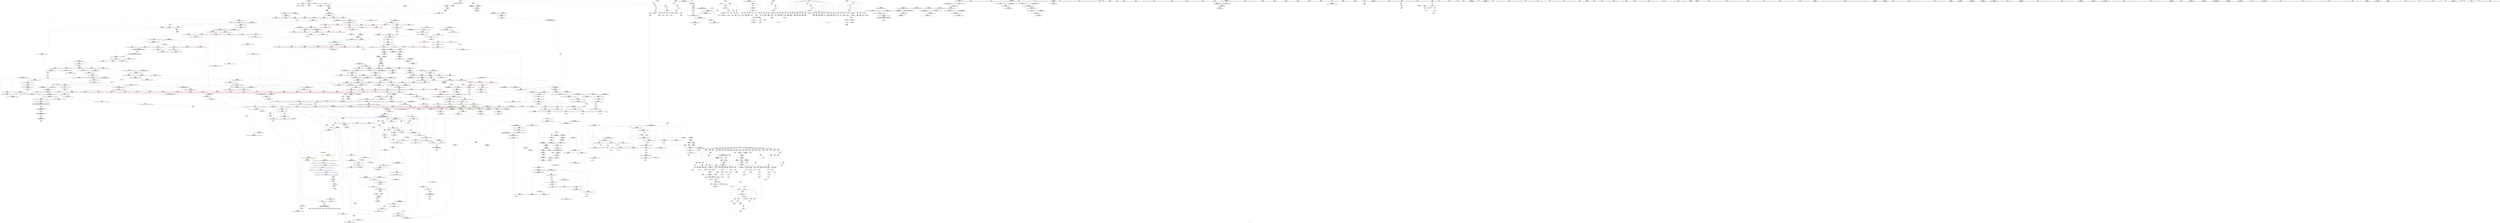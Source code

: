 digraph "SVFG" {
	label="SVFG";

	Node0x560749d27dc0 [shape=record,color=grey,label="{NodeID: 0\nNullPtr}"];
	Node0x560749d27dc0 -> Node0x560749d94180[style=solid];
	Node0x560749d27dc0 -> Node0x560749d9d130[style=solid];
	Node0x560749d9bec0 [shape=record,color=red,label="{NodeID: 775\n1632\<--1621\n\<--__result.addr\n_ZSt22__copy_move_backward_aILb1EPiS0_ET1_T0_S2_S1_\n|{<s0>90}}"];
	Node0x560749d9bec0:s0 -> Node0x560749ec8760[style=solid,color=red];
	Node0x560749d929e0 [shape=record,color=red,label="{NodeID: 443\n150\<--63\n\<--i7\nmain\n}"];
	Node0x560749d929e0 -> Node0x560749d94790[style=solid];
	Node0x560749d86330 [shape=record,color=green,label="{NodeID: 111\n782\<--783\nagg.tmp\<--agg.tmp_field_insensitive\n_ZSt27__unguarded_partition_pivotIPiN9__gnu_cxx5__ops15_Iter_less_iterEET_S4_S4_T0_\n}"];
	Node0x560749ebf820 [shape=record,color=black,label="{NodeID: 1993\n1081 = PHI(963, )\n}"];
	Node0x560749da19b0 [shape=record,color=blue,label="{NodeID: 886\n1045\<--1036\n__value.addr\<--__value\n_ZSt13__adjust_heapIPiliN9__gnu_cxx5__ops15_Iter_less_iterEEvT_T0_S5_T1_T2_\n}"];
	Node0x560749da19b0 -> Node0x560749dadbf0[style=dashed];
	Node0x560749da19b0 -> Node0x560749dadcc0[style=dashed];
	Node0x560749da19b0 -> Node0x560749dadd90[style=dashed];
	Node0x560749e4e0d0 [shape=record,color=yellow,style=double,label="{NodeID: 1661\n6V_1 = ENCHI(MR_6V_0)\npts\{17 \}\nFun[_ZSt6__sortIPiN9__gnu_cxx5__ops15_Iter_less_iterEEvT_S4_T0_]|{|<s1>19}}"];
	Node0x560749e4e0d0 -> Node0x560749e26860[style=dashed];
	Node0x560749e4e0d0:s1 -> Node0x560749e1c340[style=dashed,color=red];
	Node0x560749da8360 [shape=record,color=red,label="{NodeID: 554\n660\<--631\n\<--__last.addr\n_ZSt16__introsort_loopIPilN9__gnu_cxx5__ops15_Iter_less_iterEEvT_S4_T0_T1_\n|{<s0>21}}"];
	Node0x560749da8360:s0 -> Node0x560749ecaa60[style=solid,color=red];
	Node0x560749ddb170 [shape=record,color=grey,label="{NodeID: 1329\n667 = Binary(666, 668, )\n}"];
	Node0x560749ddb170 -> Node0x560749d9f860[style=solid];
	Node0x560749d8b280 [shape=record,color=green,label="{NodeID: 222\n1617\<--1618\n__first.addr\<--__first.addr_field_insensitive\n_ZSt22__copy_move_backward_aILb1EPiS0_ET1_T0_S2_S1_\n}"];
	Node0x560749d8b280 -> Node0x560749d9bd20[style=solid];
	Node0x560749d8b280 -> Node0x560749dc4930[style=solid];
	Node0x560749ec9640 [shape=record,color=black,label="{NodeID: 2104\n1033 = PHI(945, 1013, )\n0th arg _ZSt13__adjust_heapIPiliN9__gnu_cxx5__ops15_Iter_less_iterEEvT_T0_S5_T1_T2_ }"];
	Node0x560749ec9640 -> Node0x560749da1740[style=solid];
	Node0x560749dadd90 [shape=record,color=red,label="{NodeID: 665\n1137\<--1136\n\<--call20\n_ZSt13__adjust_heapIPiliN9__gnu_cxx5__ops15_Iter_less_iterEEvT_T0_S5_T1_T2_\n|{<s0>49}}"];
	Node0x560749dadd90:s0 -> Node0x560749ec4b70[style=solid,color=red];
	Node0x560749de57f0 [shape=record,color=grey,label="{NodeID: 1440\n1667 = cmp(1666, 207, )\n}"];
	Node0x560749d98f10 [shape=record,color=purple,label="{NodeID: 333\n308\<--13\narrayidx92\<--b\nmain\n}"];
	Node0x560749d82f00 [shape=record,color=green,label="{NodeID: 1\n7\<--1\n__dso_handle\<--dummyObj\nGlob }"];
	Node0x560749d9bf90 [shape=record,color=red,label="{NodeID: 776\n1642\<--1639\n\<--__it.addr\n_ZSt12__niter_baseIPiET_S1_\n}"];
	Node0x560749d9bf90 -> Node0x560749d97b90[style=solid];
	Node0x560749d92ab0 [shape=record,color=red,label="{NodeID: 444\n176\<--63\n\<--i7\nmain\n}"];
	Node0x560749d92ab0 -> Node0x560749de1170[style=solid];
	Node0x560749d86400 [shape=record,color=green,label="{NodeID: 112\n784\<--785\nagg.tmp4\<--agg.tmp4_field_insensitive\n_ZSt27__unguarded_partition_pivotIPiN9__gnu_cxx5__ops15_Iter_less_iterEET_S4_S4_T0_\n}"];
	Node0x560749ebf920 [shape=record,color=black,label="{NodeID: 1994\n1090 = PHI(1025, )\n}"];
	Node0x560749ebf920 -> Node0x560749dadbf0[style=solid];
	Node0x560749da1a80 [shape=record,color=blue,label="{NodeID: 887\n1047\<--1059\n__topIndex\<--\n_ZSt13__adjust_heapIPiliN9__gnu_cxx5__ops15_Iter_less_iterEEvT_T0_S5_T1_T2_\n}"];
	Node0x560749da1a80 -> Node0x560749dad230[style=dashed];
	Node0x560749da8430 [shape=record,color=red,label="{NodeID: 555\n661\<--631\n\<--__last.addr\n_ZSt16__introsort_loopIPilN9__gnu_cxx5__ops15_Iter_less_iterEEvT_S4_T0_T1_\n|{<s0>21}}"];
	Node0x560749da8430:s0 -> Node0x560749ecab70[style=solid,color=red];
	Node0x560749ddb2f0 [shape=record,color=grey,label="{NodeID: 1330\n243 = Binary(242, 91, )\n}"];
	Node0x560749ddb2f0 -> Node0x560749d9df30[style=solid];
	Node0x560749d8b350 [shape=record,color=green,label="{NodeID: 223\n1619\<--1620\n__last.addr\<--__last.addr_field_insensitive\n_ZSt22__copy_move_backward_aILb1EPiS0_ET1_T0_S2_S1_\n}"];
	Node0x560749d8b350 -> Node0x560749d9bdf0[style=solid];
	Node0x560749d8b350 -> Node0x560749dc4a00[style=solid];
	Node0x560749ec9790 [shape=record,color=black,label="{NodeID: 2105\n1034 = PHI(946, 207, )\n1st arg _ZSt13__adjust_heapIPiliN9__gnu_cxx5__ops15_Iter_less_iterEEvT_T0_S5_T1_T2_ }"];
	Node0x560749ec9790 -> Node0x560749da1810[style=solid];
	Node0x560749dade60 [shape=record,color=red,label="{NodeID: 666\n1147\<--1144\n\<--__t.addr\n_ZSt4moveIRN9__gnu_cxx5__ops15_Iter_less_iterEEONSt16remove_referenceIT_E4typeEOS5_\n}"];
	Node0x560749dade60 -> Node0x560749d975e0[style=solid];
	Node0x560749de5970 [shape=record,color=grey,label="{NodeID: 1441\n184 = cmp(182, 183, )\n}"];
	Node0x560749d98fe0 [shape=record,color=purple,label="{NodeID: 334\n309\<--13\nsecond93\<--b\nmain\n}"];
	Node0x560749d98fe0 -> Node0x560749da6140[style=solid];
	Node0x560749d82f90 [shape=record,color=green,label="{NodeID: 2\n9\<--1\n\<--dummyObj\nCan only get source location for instruction, argument, global var or function.}"];
	Node0x560749d9c060 [shape=record,color=red,label="{NodeID: 777\n1660\<--1648\n\<--__first.addr\n_ZNSt20__copy_move_backwardILb1ELb1ESt26random_access_iterator_tagE13__copy_move_bIiEEPT_PKS3_S6_S4_\n}"];
	Node0x560749d9c060 -> Node0x560749d97d30[style=solid];
	Node0x560749db8550 [shape=record,color=black,label="{NodeID: 1552\nMR_6V_2 = PHI(MR_6V_1, MR_6V_3, )\npts\{17 \}\n|{<s0>31|<s1>64|<s2>65|<s3>66}}"];
	Node0x560749db8550:s0 -> Node0x560749e63e00[style=dashed,color=blue];
	Node0x560749db8550:s1 -> Node0x560749e4a010[style=dashed,color=red];
	Node0x560749db8550:s2 -> Node0x560749e4a010[style=dashed,color=red];
	Node0x560749db8550:s3 -> Node0x560749e522a0[style=dashed,color=red];
	Node0x560749d92b80 [shape=record,color=red,label="{NodeID: 445\n182\<--69\n\<--i30\nmain\n}"];
	Node0x560749d92b80 -> Node0x560749de5970[style=solid];
	Node0x560749d864d0 [shape=record,color=green,label="{NodeID: 113\n805\<--806\n_ZSt22__move_median_to_firstIPiN9__gnu_cxx5__ops15_Iter_less_iterEEvT_S4_S4_S4_T0_\<--_ZSt22__move_median_to_firstIPiN9__gnu_cxx5__ops15_Iter_less_iterEEvT_S4_S4_S4_T0__field_insensitive\n}"];
	Node0x560749ebfaf0 [shape=record,color=black,label="{NodeID: 1995\n1117 = PHI(1025, )\n}"];
	Node0x560749ebfaf0 -> Node0x560749dadcc0[style=solid];
	Node0x560749da1b50 [shape=record,color=blue,label="{NodeID: 888\n1049\<--1061\n__secondChild\<--\n_ZSt13__adjust_heapIPiliN9__gnu_cxx5__ops15_Iter_less_iterEEvT_T0_S5_T1_T2_\n}"];
	Node0x560749da1b50 -> Node0x560749dad300[style=dashed];
	Node0x560749da1b50 -> Node0x560749dad3d0[style=dashed];
	Node0x560749da1b50 -> Node0x560749dad8b0[style=dashed];
	Node0x560749da1b50 -> Node0x560749dad980[style=dashed];
	Node0x560749da1b50 -> Node0x560749da1c20[style=dashed];
	Node0x560749da1b50 -> Node0x560749da1f60[style=dashed];
	Node0x560749da1b50 -> Node0x560749e2ef60[style=dashed];
	Node0x560749da8500 [shape=record,color=red,label="{NodeID: 556\n671\<--631\n\<--__last.addr\n_ZSt16__introsort_loopIPilN9__gnu_cxx5__ops15_Iter_less_iterEEvT_S4_T0_T1_\n|{<s0>22}}"];
	Node0x560749da8500:s0 -> Node0x560749ec6ab0[style=solid,color=red];
	Node0x560749ddb470 [shape=record,color=grey,label="{NodeID: 1331\n430 = Binary(429, 220, )\n}"];
	Node0x560749ddb470 -> Node0x560749ddb5f0[style=solid];
	Node0x560749d8b420 [shape=record,color=green,label="{NodeID: 224\n1621\<--1622\n__result.addr\<--__result.addr_field_insensitive\n_ZSt22__copy_move_backward_aILb1EPiS0_ET1_T0_S2_S1_\n}"];
	Node0x560749d8b420 -> Node0x560749d9bec0[style=solid];
	Node0x560749d8b420 -> Node0x560749dc4ad0[style=solid];
	Node0x560749ec98e0 [shape=record,color=black,label="{NodeID: 2106\n1035 = PHI(947, 1019, )\n2nd arg _ZSt13__adjust_heapIPiliN9__gnu_cxx5__ops15_Iter_less_iterEEvT_T0_S5_T1_T2_ }"];
	Node0x560749ec98e0 -> Node0x560749da18e0[style=solid];
	Node0x560749dadf30 [shape=record,color=red,label="{NodeID: 667\n1156\<--1153\nthis1\<--this.addr\n_ZN9__gnu_cxx5__ops14_Iter_less_valC2ENS0_15_Iter_less_iterE\n}"];
	Node0x560749de5af0 [shape=record,color=grey,label="{NodeID: 1442\n148 = cmp(142, 147, )\n}"];
	Node0x560749d990b0 [shape=record,color=purple,label="{NodeID: 335\n313\<--13\narrayidx95\<--b\nmain\n}"];
	Node0x560749d83650 [shape=record,color=green,label="{NodeID: 3\n20\<--1\n.str\<--dummyObj\nGlob }"];
	Node0x560749d9c130 [shape=record,color=red,label="{NodeID: 778\n1674\<--1648\n\<--__first.addr\n_ZNSt20__copy_move_backwardILb1ELb1ESt26random_access_iterator_tagE13__copy_move_bIiEEPT_PKS3_S6_S4_\n}"];
	Node0x560749d9c130 -> Node0x560749d97ed0[style=solid];
	Node0x560749db8a50 [shape=record,color=black,label="{NodeID: 1553\nMR_6V_7 = PHI(MR_6V_9, MR_6V_3, )\npts\{17 \}\n|{<s0>30}}"];
	Node0x560749db8a50:s0 -> Node0x560749e63220[style=dashed,color=blue];
	Node0x560749d92c50 [shape=record,color=red,label="{NodeID: 446\n186\<--69\n\<--i30\nmain\n}"];
	Node0x560749d92c50 -> Node0x560749de0ff0[style=solid];
	Node0x560749d8b8c0 [shape=record,color=green,label="{NodeID: 114\n812\<--813\n_ZSt21__unguarded_partitionIPiN9__gnu_cxx5__ops15_Iter_less_iterEET_S4_S4_S4_T0_\<--_ZSt21__unguarded_partitionIPiN9__gnu_cxx5__ops15_Iter_less_iterEET_S4_S4_S4_T0__field_insensitive\n}"];
	Node0x560749ebfc30 [shape=record,color=black,label="{NodeID: 1996\n1127 = PHI(1142, )\n}"];
	Node0x560749da1c20 [shape=record,color=blue,label="{NodeID: 889\n1049\<--1072\n__secondChild\<--mul\n_ZSt13__adjust_heapIPiliN9__gnu_cxx5__ops15_Iter_less_iterEEvT_T0_S5_T1_T2_\n}"];
	Node0x560749da1c20 -> Node0x560749dad300[style=dashed];
	Node0x560749da1c20 -> Node0x560749dad3d0[style=dashed];
	Node0x560749da1c20 -> Node0x560749dad4a0[style=dashed];
	Node0x560749da1c20 -> Node0x560749dad570[style=dashed];
	Node0x560749da1c20 -> Node0x560749dad640[style=dashed];
	Node0x560749da1c20 -> Node0x560749dad710[style=dashed];
	Node0x560749da1c20 -> Node0x560749dad7e0[style=dashed];
	Node0x560749da1c20 -> Node0x560749dad8b0[style=dashed];
	Node0x560749da1c20 -> Node0x560749dad980[style=dashed];
	Node0x560749da1c20 -> Node0x560749da1c20[style=dashed];
	Node0x560749da1c20 -> Node0x560749da1cf0[style=dashed];
	Node0x560749da1c20 -> Node0x560749da1f60[style=dashed];
	Node0x560749da1c20 -> Node0x560749e2ef60[style=dashed];
	Node0x560749da85d0 [shape=record,color=red,label="{NodeID: 557\n677\<--631\n\<--__last.addr\n_ZSt16__introsort_loopIPilN9__gnu_cxx5__ops15_Iter_less_iterEEvT_S4_T0_T1_\n|{<s0>23}}"];
	Node0x560749da85d0:s0 -> Node0x560749ec65f0[style=solid,color=red];
	Node0x560749ddb5f0 [shape=record,color=grey,label="{NodeID: 1332\n431 = Binary(424, 430, )\n}"];
	Node0x560749ddb5f0 -> Node0x560749ddb770[style=solid];
	Node0x560749d8b4f0 [shape=record,color=green,label="{NodeID: 225\n1623\<--1624\n__simple\<--__simple_field_insensitive\n_ZSt22__copy_move_backward_aILb1EPiS0_ET1_T0_S2_S1_\n}"];
	Node0x560749d8b4f0 -> Node0x560749dc4ba0[style=solid];
	Node0x560749ec9a30 [shape=record,color=black,label="{NodeID: 2107\n1036 = PHI(949, 1021, )\n3rd arg _ZSt13__adjust_heapIPiliN9__gnu_cxx5__ops15_Iter_less_iterEEvT_T0_S5_T1_T2_ }"];
	Node0x560749ec9a30 -> Node0x560749da19b0[style=solid];
	Node0x560749dae000 [shape=record,color=red,label="{NodeID: 668\n1191\<--1164\n\<--__first.addr\n_ZSt11__push_heapIPiliN9__gnu_cxx5__ops14_Iter_less_valEEvT_T0_S5_T1_RT2_\n}"];
	Node0x560749dae000 -> Node0x560749d91320[style=solid];
	Node0x560749de5c70 [shape=record,color=grey,label="{NodeID: 1443\n981 = cmp(978, 980, )\n}"];
	Node0x560749de5c70 -> Node0x560749d972a0[style=solid];
	Node0x560749d99180 [shape=record,color=purple,label="{NodeID: 336\n314\<--13\nsecond96\<--b\nmain\n}"];
	Node0x560749d99180 -> Node0x560749da6210[style=solid];
	Node0x560749d836e0 [shape=record,color=green,label="{NodeID: 4\n22\<--1\n.str.1\<--dummyObj\nGlob }"];
	Node0x560749d9c200 [shape=record,color=red,label="{NodeID: 779\n1659\<--1650\n\<--__last.addr\n_ZNSt20__copy_move_backwardILb1ELb1ESt26random_access_iterator_tagE13__copy_move_bIiEEPT_PKS3_S6_S4_\n}"];
	Node0x560749d9c200 -> Node0x560749d97c60[style=solid];
	Node0x560749db8f50 [shape=record,color=black,label="{NodeID: 1554\nMR_6V_2 = PHI(MR_6V_3, MR_6V_1, )\npts\{17 \}\n|{|<s5>43}}"];
	Node0x560749db8f50 -> Node0x560749dadbf0[style=dashed];
	Node0x560749db8f50 -> Node0x560749dadcc0[style=dashed];
	Node0x560749db8f50 -> Node0x560749da1dc0[style=dashed];
	Node0x560749db8f50 -> Node0x560749da2030[style=dashed];
	Node0x560749db8f50 -> Node0x560749e2e560[style=dashed];
	Node0x560749db8f50:s5 -> Node0x560749e4a010[style=dashed,color=red];
	Node0x560749d92d20 [shape=record,color=red,label="{NodeID: 447\n191\<--69\n\<--i30\nmain\n}"];
	Node0x560749d92d20 -> Node0x560749d94ad0[style=solid];
	Node0x560749d8b950 [shape=record,color=green,label="{NodeID: 115\n819\<--820\n__comp\<--__comp_field_insensitive\n_ZSt13__heap_selectIPiN9__gnu_cxx5__ops15_Iter_less_iterEEvT_S4_S4_T0_\n|{<s0>32|<s1>33|<s2>34}}"];
	Node0x560749d8b950:s0 -> Node0x560749ec8ed0[style=solid,color=red];
	Node0x560749d8b950:s1 -> Node0x560749ec4df0[style=solid,color=red];
	Node0x560749d8b950:s2 -> Node0x560749eca800[style=solid,color=red];
	Node0x560749ebfd40 [shape=record,color=black,label="{NodeID: 1997\n1136 = PHI(1025, )\n}"];
	Node0x560749ebfd40 -> Node0x560749dadd90[style=solid];
	Node0x560749da1cf0 [shape=record,color=blue,label="{NodeID: 890\n1049\<--1084\n__secondChild\<--dec\n_ZSt13__adjust_heapIPiliN9__gnu_cxx5__ops15_Iter_less_iterEEvT_T0_S5_T1_T2_\n}"];
	Node0x560749da1cf0 -> Node0x560749dad300[style=dashed];
	Node0x560749da1cf0 -> Node0x560749dad3d0[style=dashed];
	Node0x560749da1cf0 -> Node0x560749dad710[style=dashed];
	Node0x560749da1cf0 -> Node0x560749dad7e0[style=dashed];
	Node0x560749da1cf0 -> Node0x560749dad8b0[style=dashed];
	Node0x560749da1cf0 -> Node0x560749dad980[style=dashed];
	Node0x560749da1cf0 -> Node0x560749da1c20[style=dashed];
	Node0x560749da1cf0 -> Node0x560749da1f60[style=dashed];
	Node0x560749da1cf0 -> Node0x560749e2ef60[style=dashed];
	Node0x560749da86a0 [shape=record,color=red,label="{NodeID: 558\n656\<--633\n\<--__depth_limit.addr\n_ZSt16__introsort_loopIPilN9__gnu_cxx5__ops15_Iter_less_iterEEvT_S4_T0_T1_\n}"];
	Node0x560749da86a0 -> Node0x560749de3270[style=solid];
	Node0x560749ddb770 [shape=record,color=grey,label="{NodeID: 1333\n432 = Binary(431, 365, )\n}"];
	Node0x560749ddb770 -> Node0x560749dda0f0[style=solid];
	Node0x560749d8b5c0 [shape=record,color=green,label="{NodeID: 226\n1634\<--1635\n_ZNSt20__copy_move_backwardILb1ELb1ESt26random_access_iterator_tagE13__copy_move_bIiEEPT_PKS3_S6_S4_\<--_ZNSt20__copy_move_backwardILb1ELb1ESt26random_access_iterator_tagE13__copy_move_bIiEEPT_PKS3_S6_S4__field_insensitive\n}"];
	Node0x560749ec9b80 [shape=record,color=black,label="{NodeID: 2108\n1607 = PHI(1522, 1526, )\n0th arg _ZSt12__miter_baseIPiET_S1_ }"];
	Node0x560749ec9b80 -> Node0x560749dc4860[style=solid];
	Node0x560749dae0d0 [shape=record,color=red,label="{NodeID: 669\n1200\<--1164\n\<--__first.addr\n_ZSt11__push_heapIPiliN9__gnu_cxx5__ops14_Iter_less_valEEvT_T0_S5_T1_RT2_\n}"];
	Node0x560749dae0d0 -> Node0x560749d913f0[style=solid];
	Node0x560749de5df0 [shape=record,color=grey,label="{NodeID: 1444\n219 = cmp(218, 220, )\n}"];
	Node0x560749d99250 [shape=record,color=purple,label="{NodeID: 337\n321\<--13\narrayidx100\<--b\nmain\n}"];
	Node0x560749d83770 [shape=record,color=green,label="{NodeID: 5\n24\<--1\n_ZSt4cout\<--dummyObj\nGlob }"];
	Node0x560749d9c2d0 [shape=record,color=red,label="{NodeID: 780\n1669\<--1652\n\<--__result.addr\n_ZNSt20__copy_move_backwardILb1ELb1ESt26random_access_iterator_tagE13__copy_move_bIiEEPT_PKS3_S6_S4_\n}"];
	Node0x560749d9c2d0 -> Node0x560749d91660[style=solid];
	Node0x560749d92df0 [shape=record,color=red,label="{NodeID: 448\n197\<--69\n\<--i30\nmain\n}"];
	Node0x560749d92df0 -> Node0x560749d94ba0[style=solid];
	Node0x560749d8ba20 [shape=record,color=green,label="{NodeID: 116\n821\<--822\n__first.addr\<--__first.addr_field_insensitive\n_ZSt13__heap_selectIPiN9__gnu_cxx5__ops15_Iter_less_iterEEvT_S4_S4_T0_\n}"];
	Node0x560749d8ba20 -> Node0x560749da9e30[style=solid];
	Node0x560749d8ba20 -> Node0x560749da9f00[style=solid];
	Node0x560749d8ba20 -> Node0x560749da9fd0[style=solid];
	Node0x560749d8ba20 -> Node0x560749da0220[style=solid];
	Node0x560749ebfeb0 [shape=record,color=black,label="{NodeID: 1998\n455 = PHI()\n}"];
	Node0x560749da1dc0 [shape=record,color=blue,label="{NodeID: 891\n1094\<--1091\nadd.ptr5\<--\n_ZSt13__adjust_heapIPiliN9__gnu_cxx5__ops15_Iter_less_iterEEvT_T0_S5_T1_T2_\n}"];
	Node0x560749da1dc0 -> Node0x560749db8f50[style=dashed];
	Node0x560749da8770 [shape=record,color=red,label="{NodeID: 559\n666\<--633\n\<--__depth_limit.addr\n_ZSt16__introsort_loopIPilN9__gnu_cxx5__ops15_Iter_less_iterEEvT_S4_T0_T1_\n}"];
	Node0x560749da8770 -> Node0x560749ddb170[style=solid];
	Node0x560749ddb8f0 [shape=record,color=grey,label="{NodeID: 1334\n1084 = Binary(1083, 668, )\n}"];
	Node0x560749ddb8f0 -> Node0x560749da1cf0[style=solid];
	Node0x560749d8b6c0 [shape=record,color=green,label="{NodeID: 227\n1639\<--1640\n__it.addr\<--__it.addr_field_insensitive\n_ZSt12__niter_baseIPiET_S1_\n}"];
	Node0x560749d8b6c0 -> Node0x560749d9bf90[style=solid];
	Node0x560749d8b6c0 -> Node0x560749dc4c70[style=solid];
	Node0x560749ec9cd0 [shape=record,color=black,label="{NodeID: 2109\n1364 = PHI(1270, 1280, 1284, 1294, 1302, 1306, 1356, )\n0th arg _ZSt9iter_swapIPiS0_EvT_T0_ }"];
	Node0x560749ec9cd0 -> Node0x560749da36f0[style=solid];
	Node0x560749dae1a0 [shape=record,color=red,label="{NodeID: 670\n1205\<--1164\n\<--__first.addr\n_ZSt11__push_heapIPiliN9__gnu_cxx5__ops14_Iter_less_valEEvT_T0_S5_T1_RT2_\n}"];
	Node0x560749dae1a0 -> Node0x560749d914c0[style=solid];
	Node0x560749de5f70 [shape=record,color=grey,label="{NodeID: 1445\n1438 = cmp(1436, 1437, )\n}"];
	Node0x560749d99320 [shape=record,color=purple,label="{NodeID: 338\n322\<--13\nsecond101\<--b\nmain\n}"];
	Node0x560749d99320 -> Node0x560749da62e0[style=solid];
	Node0x560749d83800 [shape=record,color=green,label="{NodeID: 6\n26\<--1\n\<--dummyObj\nCan only get source location for instruction, argument, global var or function.}"];
	Node0x560749d9c3a0 [shape=record,color=red,label="{NodeID: 781\n1682\<--1652\n\<--__result.addr\n_ZNSt20__copy_move_backwardILb1ELb1ESt26random_access_iterator_tagE13__copy_move_bIiEEPT_PKS3_S6_S4_\n}"];
	Node0x560749d9c3a0 -> Node0x560749d91730[style=solid];
	Node0x560749d92ec0 [shape=record,color=red,label="{NodeID: 449\n202\<--69\n\<--i30\nmain\n}"];
	Node0x560749d92ec0 -> Node0x560749de0870[style=solid];
	Node0x560749d8baf0 [shape=record,color=green,label="{NodeID: 117\n823\<--824\n__middle.addr\<--__middle.addr_field_insensitive\n_ZSt13__heap_selectIPiN9__gnu_cxx5__ops15_Iter_less_iterEEvT_S4_S4_T0_\n}"];
	Node0x560749d8baf0 -> Node0x560749daa0a0[style=solid];
	Node0x560749d8baf0 -> Node0x560749daa170[style=solid];
	Node0x560749d8baf0 -> Node0x560749daa240[style=solid];
	Node0x560749d8baf0 -> Node0x560749da02f0[style=solid];
	Node0x560749ebff80 [shape=record,color=black,label="{NodeID: 1999\n458 = PHI()\n}"];
	Node0x560749da1e90 [shape=record,color=blue,label="{NodeID: 892\n1041\<--1096\n__holeIndex.addr\<--\n_ZSt13__adjust_heapIPiliN9__gnu_cxx5__ops15_Iter_less_iterEEvT_T0_S5_T1_T2_\n}"];
	Node0x560749da1e90 -> Node0x560749dacd50[style=dashed];
	Node0x560749da1e90 -> Node0x560749dace20[style=dashed];
	Node0x560749da1e90 -> Node0x560749da1e90[style=dashed];
	Node0x560749da1e90 -> Node0x560749da2100[style=dashed];
	Node0x560749da1e90 -> Node0x560749e2ea60[style=dashed];
	Node0x560749da8840 [shape=record,color=red,label="{NodeID: 560\n678\<--633\n\<--__depth_limit.addr\n_ZSt16__introsort_loopIPilN9__gnu_cxx5__ops15_Iter_less_iterEEvT_S4_T0_T1_\n|{<s0>23}}"];
	Node0x560749da8840:s0 -> Node0x560749ec6740[style=solid,color=red];
	Node0x560749ddba70 [shape=record,color=grey,label="{NodeID: 1335\n1677 = Binary(604, 1676, )\n}"];
	Node0x560749d8b790 [shape=record,color=green,label="{NodeID: 228\n1648\<--1649\n__first.addr\<--__first.addr_field_insensitive\n_ZNSt20__copy_move_backwardILb1ELb1ESt26random_access_iterator_tagE13__copy_move_bIiEEPT_PKS3_S6_S4_\n}"];
	Node0x560749d8b790 -> Node0x560749d9c060[style=solid];
	Node0x560749d8b790 -> Node0x560749d9c130[style=solid];
	Node0x560749d8b790 -> Node0x560749dc4d40[style=solid];
	Node0x560749ec9f60 [shape=record,color=black,label="{NodeID: 2110\n1365 = PHI(1271, 1281, 1285, 1295, 1303, 1307, 1357, )\n1st arg _ZSt9iter_swapIPiS0_EvT_T0_ }"];
	Node0x560749ec9f60 -> Node0x560749da37c0[style=solid];
	Node0x560749dae270 [shape=record,color=red,label="{NodeID: 671\n1218\<--1164\n\<--__first.addr\n_ZSt11__push_heapIPiliN9__gnu_cxx5__ops14_Iter_less_valEEvT_T0_S5_T1_RT2_\n}"];
	Node0x560749dae270 -> Node0x560749d91590[style=solid];
	Node0x560749de60f0 [shape=record,color=grey,label="{NodeID: 1446\n1188 = cmp(1186, 1187, )\n}"];
	Node0x560749d993f0 [shape=record,color=purple,label="{NodeID: 339\n337\<--13\narrayidx109\<--b\nmain\n}"];
	Node0x560749d83890 [shape=record,color=green,label="{NodeID: 7\n91\<--1\n\<--dummyObj\nCan only get source location for instruction, argument, global var or function.}"];
	Node0x560749d9c470 [shape=record,color=red,label="{NodeID: 782\n1666\<--1654\n\<--_Num\n_ZNSt20__copy_move_backwardILb1ELb1ESt26random_access_iterator_tagE13__copy_move_bIiEEPT_PKS3_S6_S4_\n}"];
	Node0x560749d9c470 -> Node0x560749de57f0[style=solid];
	Node0x560749db9e50 [shape=record,color=black,label="{NodeID: 1557\nMR_6V_4 = PHI(MR_6V_5, MR_6V_3, )\npts\{17 \}\n|{<s0>20}}"];
	Node0x560749db9e50:s0 -> Node0x560749e26860[style=dashed,color=blue];
	Node0x560749d92f90 [shape=record,color=red,label="{NodeID: 450\n327\<--71\n\<--ans\nmain\n}"];
	Node0x560749d92f90 -> Node0x560749ddcc70[style=solid];
	Node0x560749d8bbc0 [shape=record,color=green,label="{NodeID: 118\n825\<--826\n__last.addr\<--__last.addr_field_insensitive\n_ZSt13__heap_selectIPiN9__gnu_cxx5__ops15_Iter_less_iterEEvT_S4_S4_T0_\n}"];
	Node0x560749d8bbc0 -> Node0x560749daa310[style=solid];
	Node0x560749d8bbc0 -> Node0x560749da03c0[style=solid];
	Node0x560749ec0050 [shape=record,color=black,label="{NodeID: 2000\n811 = PHI(1313, )\n}"];
	Node0x560749ec0050 -> Node0x560749d96cf0[style=solid];
	Node0x560749da1f60 [shape=record,color=blue,label="{NodeID: 893\n1049\<--1111\n__secondChild\<--mul12\n_ZSt13__adjust_heapIPiliN9__gnu_cxx5__ops15_Iter_less_iterEEvT_T0_S5_T1_T2_\n}"];
	Node0x560749da1f60 -> Node0x560749dada50[style=dashed];
	Node0x560749da1f60 -> Node0x560749dadb20[style=dashed];
	Node0x560749da1f60 -> Node0x560749e2ef60[style=dashed];
	Node0x560749da8910 [shape=record,color=red,label="{NodeID: 561\n676\<--637\n\<--__cut\n_ZSt16__introsort_loopIPilN9__gnu_cxx5__ops15_Iter_less_iterEEvT_S4_T0_T1_\n|{<s0>23}}"];
	Node0x560749da8910:s0 -> Node0x560749ec64a0[style=solid,color=red];
	Node0x560749ddbbf0 [shape=record,color=grey,label="{NodeID: 1336\n423 = Binary(422, 172, )\n}"];
	Node0x560749ddbbf0 -> Node0x560749ddbd70[style=solid];
	Node0x560749d93a10 [shape=record,color=green,label="{NodeID: 229\n1650\<--1651\n__last.addr\<--__last.addr_field_insensitive\n_ZNSt20__copy_move_backwardILb1ELb1ESt26random_access_iterator_tagE13__copy_move_bIiEEPT_PKS3_S6_S4_\n}"];
	Node0x560749d93a10 -> Node0x560749d9c200[style=solid];
	Node0x560749d93a10 -> Node0x560749dc4e10[style=solid];
	Node0x560749eca1f0 [shape=record,color=black,label="{NodeID: 2111\n1475 = PHI(731, )\n0th arg _ZSt26__unguarded_insertion_sortIPiN9__gnu_cxx5__ops15_Iter_less_iterEEvT_S4_T0_ }"];
	Node0x560749eca1f0 -> Node0x560749dc39c0[style=solid];
	Node0x560749dae340 [shape=record,color=red,label="{NodeID: 672\n1181\<--1166\n\<--__holeIndex.addr\n_ZSt11__push_heapIPiliN9__gnu_cxx5__ops14_Iter_less_valEEvT_T0_S5_T1_RT2_\n}"];
	Node0x560749dae340 -> Node0x560749de2370[style=solid];
	Node0x560749de6270 [shape=record,color=grey,label="{NodeID: 1447\n212 = cmp(210, 211, )\n}"];
	Node0x560749d994c0 [shape=record,color=purple,label="{NodeID: 340\n338\<--13\nsecond110\<--b\nmain\n}"];
	Node0x560749d994c0 -> Node0x560749da63b0[style=solid];
	Node0x560749d83920 [shape=record,color=green,label="{NodeID: 8\n172\<--1\n\<--dummyObj\nCan only get source location for instruction, argument, global var or function.}"];
	Node0x560749d9c540 [shape=record,color=red,label="{NodeID: 783\n1670\<--1654\n\<--_Num\n_ZNSt20__copy_move_backwardILb1ELb1ESt26random_access_iterator_tagE13__copy_move_bIiEEPT_PKS3_S6_S4_\n}"];
	Node0x560749d9c540 -> Node0x560749de0e70[style=solid];
	Node0x560749dba350 [shape=record,color=black,label="{NodeID: 1558\nMR_6V_6 = PHI(MR_6V_3, MR_6V_2, )\npts\{17 \}\n|{<s0>19|<s1>23}}"];
	Node0x560749dba350:s0 -> Node0x560749e63f60[style=dashed,color=blue];
	Node0x560749dba350:s1 -> Node0x560749e1c340[style=dashed,color=blue];
	Node0x560749d93060 [shape=record,color=red,label="{NodeID: 451\n368\<--71\n\<--ans\nmain\n}"];
	Node0x560749d93060 -> Node0x560749de1a70[style=solid];
	Node0x560749d8bc90 [shape=record,color=green,label="{NodeID: 119\n827\<--828\n__i\<--__i_field_insensitive\n_ZSt13__heap_selectIPiN9__gnu_cxx5__ops15_Iter_less_iterEEvT_S4_S4_T0_\n}"];
	Node0x560749d8bc90 -> Node0x560749daa3e0[style=solid];
	Node0x560749d8bc90 -> Node0x560749daa4b0[style=solid];
	Node0x560749d8bc90 -> Node0x560749daa580[style=solid];
	Node0x560749d8bc90 -> Node0x560749daa650[style=solid];
	Node0x560749d8bc90 -> Node0x560749da0490[style=solid];
	Node0x560749d8bc90 -> Node0x560749da0560[style=solid];
	Node0x560749ec01f0 [shape=record,color=black,label="{NodeID: 2001\n515 = PHI(563, )\n}"];
	Node0x560749ec01f0 -> Node0x560749da7250[style=solid];
	Node0x560749da2030 [shape=record,color=blue,label="{NodeID: 894\n1121\<--1118\nadd.ptr16\<--\n_ZSt13__adjust_heapIPiliN9__gnu_cxx5__ops15_Iter_less_iterEEvT_T0_S5_T1_T2_\n}"];
	Node0x560749da2030 -> Node0x560749e2e560[style=dashed];
	Node0x560749da89e0 [shape=record,color=red,label="{NodeID: 562\n680\<--637\n\<--__cut\n_ZSt16__introsort_loopIPilN9__gnu_cxx5__ops15_Iter_less_iterEEvT_S4_T0_T1_\n}"];
	Node0x560749da89e0 -> Node0x560749d9fa00[style=solid];
	Node0x560749ddbd70 [shape=record,color=grey,label="{NodeID: 1337\n424 = Binary(417, 423, )\n}"];
	Node0x560749ddbd70 -> Node0x560749ddb5f0[style=solid];
	Node0x560749d93aa0 [shape=record,color=green,label="{NodeID: 230\n1652\<--1653\n__result.addr\<--__result.addr_field_insensitive\n_ZNSt20__copy_move_backwardILb1ELb1ESt26random_access_iterator_tagE13__copy_move_bIiEEPT_PKS3_S6_S4_\n}"];
	Node0x560749d93aa0 -> Node0x560749d9c2d0[style=solid];
	Node0x560749d93aa0 -> Node0x560749d9c3a0[style=solid];
	Node0x560749d93aa0 -> Node0x560749dc4ee0[style=solid];
	Node0x560749eca300 [shape=record,color=black,label="{NodeID: 2112\n1476 = PHI(732, )\n1st arg _ZSt26__unguarded_insertion_sortIPiN9__gnu_cxx5__ops15_Iter_less_iterEEvT_S4_T0_ }"];
	Node0x560749eca300 -> Node0x560749dc3a90[style=solid];
	Node0x560749dae410 [shape=record,color=red,label="{NodeID: 673\n1186\<--1166\n\<--__holeIndex.addr\n_ZSt11__push_heapIPiliN9__gnu_cxx5__ops14_Iter_less_valEEvT_T0_S5_T1_RT2_\n}"];
	Node0x560749dae410 -> Node0x560749de60f0[style=solid];
	Node0x560749e1ac30 [shape=record,color=black,label="{NodeID: 1448\nMR_6V_2 = PHI(MR_6V_3, MR_6V_1, )\npts\{17 \}\n|{|<s4>50}}"];
	Node0x560749e1ac30 -> Node0x560749daeb60[style=dashed];
	Node0x560749e1ac30 -> Node0x560749daec30[style=dashed];
	Node0x560749e1ac30 -> Node0x560749da2850[style=dashed];
	Node0x560749e1ac30 -> Node0x560749da2ac0[style=dashed];
	Node0x560749e1ac30:s4 -> Node0x560749e537c0[style=dashed,color=red];
	Node0x560749d99590 [shape=record,color=purple,label="{NodeID: 341\n346\<--13\narrayidx115\<--b\nmain\n}"];
	Node0x560749d839f0 [shape=record,color=green,label="{NodeID: 9\n207\<--1\n\<--dummyObj\nCan only get source location for instruction, argument, global var or function.|{<s0>42}}"];
	Node0x560749d839f0:s0 -> Node0x560749ec9790[style=solid,color=red];
	Node0x560749d9c610 [shape=record,color=red,label="{NodeID: 784\n1676\<--1654\n\<--_Num\n_ZNSt20__copy_move_backwardILb1ELb1ESt26random_access_iterator_tagE13__copy_move_bIiEEPT_PKS3_S6_S4_\n}"];
	Node0x560749d9c610 -> Node0x560749ddba70[style=solid];
	Node0x560749d93130 [shape=record,color=red,label="{NodeID: 452\n401\<--71\n\<--ans\nmain\n}"];
	Node0x560749d93130 -> Node0x560749de12f0[style=solid];
	Node0x560749d8bd60 [shape=record,color=green,label="{NodeID: 120\n835\<--836\n_ZSt11__make_heapIPiN9__gnu_cxx5__ops15_Iter_less_iterEEvT_S4_RT0_\<--_ZSt11__make_heapIPiN9__gnu_cxx5__ops15_Iter_less_iterEEvT_S4_RT0__field_insensitive\n}"];
	Node0x560749ec0330 [shape=record,color=black,label="{NodeID: 2002\n523 = PHI(570, )\n}"];
	Node0x560749ec0330 -> Node0x560749da7320[style=solid];
	Node0x560749da2100 [shape=record,color=blue,label="{NodeID: 895\n1041\<--1124\n__holeIndex.addr\<--sub17\n_ZSt13__adjust_heapIPiliN9__gnu_cxx5__ops15_Iter_less_iterEEvT_T0_S5_T1_T2_\n}"];
	Node0x560749da2100 -> Node0x560749e2ea60[style=dashed];
	Node0x560749da8ab0 [shape=record,color=red,label="{NodeID: 563\n689\<--686\n\<--__n.addr\n_ZSt4__lgl\n}"];
	Node0x560749ddbef0 [shape=record,color=grey,label="{NodeID: 1338\n1684 = Binary(207, 1683, )\n}"];
	Node0x560749d93b70 [shape=record,color=green,label="{NodeID: 231\n1654\<--1655\n_Num\<--_Num_field_insensitive\n_ZNSt20__copy_move_backwardILb1ELb1ESt26random_access_iterator_tagE13__copy_move_bIiEEPT_PKS3_S6_S4_\n}"];
	Node0x560749d93b70 -> Node0x560749d9c470[style=solid];
	Node0x560749d93b70 -> Node0x560749d9c540[style=solid];
	Node0x560749d93b70 -> Node0x560749d9c610[style=solid];
	Node0x560749d93b70 -> Node0x560749d9c6e0[style=solid];
	Node0x560749d93b70 -> Node0x560749dc4fb0[style=solid];
	Node0x560749eca410 [shape=record,color=black,label="{NodeID: 2113\n984 = PHI(850, 888, )\n0th arg _ZSt10__pop_heapIPiN9__gnu_cxx5__ops15_Iter_less_iterEEvT_S4_S4_RT0_ }"];
	Node0x560749eca410 -> Node0x560749da1190[style=solid];
	Node0x560749dae4e0 [shape=record,color=red,label="{NodeID: 674\n1206\<--1166\n\<--__holeIndex.addr\n_ZSt11__push_heapIPiliN9__gnu_cxx5__ops14_Iter_less_valEEvT_T0_S5_T1_RT2_\n}"];
	Node0x560749e1ad20 [shape=record,color=black,label="{NodeID: 1449\nMR_182V_3 = PHI(MR_182V_4, MR_182V_2, )\npts\{1167 \}\n}"];
	Node0x560749e1ad20 -> Node0x560749dae410[style=dashed];
	Node0x560749e1ad20 -> Node0x560749dae4e0[style=dashed];
	Node0x560749e1ad20 -> Node0x560749dae680[style=dashed];
	Node0x560749e1ad20 -> Node0x560749da2920[style=dashed];
	Node0x560749d99660 [shape=record,color=purple,label="{NodeID: 342\n347\<--13\nsecond116\<--b\nmain\n}"];
	Node0x560749d99660 -> Node0x560749da6480[style=solid];
	Node0x560749d83af0 [shape=record,color=green,label="{NodeID: 10\n220\<--1\n\<--dummyObj\nCan only get source location for instruction, argument, global var or function.}"];
	Node0x560749d9c6e0 [shape=record,color=red,label="{NodeID: 785\n1683\<--1654\n\<--_Num\n_ZNSt20__copy_move_backwardILb1ELb1ESt26random_access_iterator_tagE13__copy_move_bIiEEPT_PKS3_S6_S4_\n}"];
	Node0x560749d9c6e0 -> Node0x560749ddbef0[style=solid];
	Node0x560749d93200 [shape=record,color=red,label="{NodeID: 453\n439\<--71\n\<--ans\nmain\n}"];
	Node0x560749d93200 -> Node0x560749dda6f0[style=solid];
	Node0x560749d8be60 [shape=record,color=green,label="{NodeID: 121\n847\<--848\n_ZNK9__gnu_cxx5__ops15_Iter_less_iterclIPiS3_EEbT_T0_\<--_ZNK9__gnu_cxx5__ops15_Iter_less_iterclIPiS3_EEbT_T0__field_insensitive\n}"];
	Node0x560749ec0470 [shape=record,color=black,label="{NodeID: 2003\n542 = PHI(1712, )\n}"];
	Node0x560749ec0470 -> Node0x560749da7660[style=solid];
	Node0x560749da21d0 [shape=record,color=blue,label="{NodeID: 896\n1144\<--1143\n__t.addr\<--__t\n_ZSt4moveIRN9__gnu_cxx5__ops15_Iter_less_iterEEONSt16remove_referenceIT_E4typeEOS5_\n}"];
	Node0x560749da21d0 -> Node0x560749dade60[style=dashed];
	Node0x560749e22e80 [shape=record,color=yellow,style=double,label="{NodeID: 1671\n143V_1 = ENCHI(MR_143V_0)\npts\{997 1046 1171 1386 1418 1540 \}\nFun[_ZSt11__make_heapIPiN9__gnu_cxx5__ops15_Iter_less_iterEEvT_S4_RT0_]}"];
	Node0x560749e22e80 -> Node0x560749dab760[style=dashed];
	Node0x560749e22e80 -> Node0x560749dab830[style=dashed];
	Node0x560749da8b80 [shape=record,color=red,label="{NodeID: 564\n717\<--704\n\<--__first.addr\n_ZSt22__final_insertion_sortIPiN9__gnu_cxx5__ops15_Iter_less_iterEEvT_S4_T0_\n}"];
	Node0x560749da8b80 -> Node0x560749d96a80[style=solid];
	Node0x560749ddc070 [shape=record,color=grey,label="{NodeID: 1339\n1019 = Binary(1018, 604, )\n|{<s0>42}}"];
	Node0x560749ddc070:s0 -> Node0x560749ec98e0[style=solid,color=red];
	Node0x560749d93c40 [shape=record,color=green,label="{NodeID: 232\n1679\<--1680\nllvm.memmove.p0i8.p0i8.i64\<--llvm.memmove.p0i8.p0i8.i64_field_insensitive\n}"];
	Node0x560749eca560 [shape=record,color=black,label="{NodeID: 2114\n985 = PHI(851, 889, )\n1st arg _ZSt10__pop_heapIPiN9__gnu_cxx5__ops15_Iter_less_iterEEvT_S4_S4_RT0_ }"];
	Node0x560749eca560 -> Node0x560749da1260[style=solid];
	Node0x560749dae5b0 [shape=record,color=red,label="{NodeID: 675\n1211\<--1166\n\<--__holeIndex.addr\n_ZSt11__push_heapIPiliN9__gnu_cxx5__ops14_Iter_less_valEEvT_T0_S5_T1_RT2_\n}"];
	Node0x560749dae5b0 -> Node0x560749ddcaf0[style=solid];
	Node0x560749e1b220 [shape=record,color=black,label="{NodeID: 1450\nMR_190V_3 = PHI(MR_190V_4, MR_190V_2, )\npts\{1175 \}\n}"];
	Node0x560749e1b220 -> Node0x560749dae8f0[style=dashed];
	Node0x560749e1b220 -> Node0x560749dae9c0[style=dashed];
	Node0x560749e1b220 -> Node0x560749daea90[style=dashed];
	Node0x560749e1b220 -> Node0x560749da29f0[style=dashed];
	Node0x560749d99730 [shape=record,color=purple,label="{NodeID: 343\n352\<--13\narrayidx119\<--b\nmain\n}"];
	Node0x560749d83bf0 [shape=record,color=green,label="{NodeID: 11\n240\<--1\n\<--dummyObj\nCan only get source location for instruction, argument, global var or function.}"];
	Node0x560749d9c7b0 [shape=record,color=red,label="{NodeID: 786\n1705\<--1696\nthis1\<--this.addr\n_ZNK9__gnu_cxx5__ops14_Val_less_iterclIiPiEEbRT_T0_\n}"];
	Node0x560749d932d0 [shape=record,color=red,label="{NodeID: 454\n454\<--71\n\<--ans\nmain\n}"];
	Node0x560749d8bf60 [shape=record,color=green,label="{NodeID: 122\n854\<--855\n_ZSt10__pop_heapIPiN9__gnu_cxx5__ops15_Iter_less_iterEEvT_S4_S4_RT0_\<--_ZSt10__pop_heapIPiN9__gnu_cxx5__ops15_Iter_less_iterEEvT_S4_S4_RT0__field_insensitive\n}"];
	Node0x560749ec05b0 [shape=record,color=black,label="{NodeID: 2004\n550 = PHI(1712, )\n}"];
	Node0x560749ec05b0 -> Node0x560749da7730[style=solid];
	Node0x560749da22a0 [shape=record,color=blue,label="{NodeID: 897\n1153\<--1150\nthis.addr\<--this\n_ZN9__gnu_cxx5__ops14_Iter_less_valC2ENS0_15_Iter_less_iterE\n}"];
	Node0x560749da22a0 -> Node0x560749dadf30[style=dashed];
	Node0x560749da8c50 [shape=record,color=red,label="{NodeID: 565\n724\<--704\n\<--__first.addr\n_ZSt22__final_insertion_sortIPiN9__gnu_cxx5__ops15_Iter_less_iterEEvT_S4_T0_\n|{<s0>25}}"];
	Node0x560749da8c50:s0 -> Node0x560749ec7480[style=solid,color=red];
	Node0x560749ddc1f0 [shape=record,color=grey,label="{NodeID: 1340\n651 = Binary(649, 650, )\n}"];
	Node0x560749ddc1f0 -> Node0x560749ddc970[style=solid];
	Node0x560749d93d40 [shape=record,color=green,label="{NodeID: 233\n1696\<--1697\nthis.addr\<--this.addr_field_insensitive\n_ZNK9__gnu_cxx5__ops14_Val_less_iterclIiPiEEbRT_T0_\n}"];
	Node0x560749d93d40 -> Node0x560749d9c7b0[style=solid];
	Node0x560749d93d40 -> Node0x560749dc5150[style=solid];
	Node0x560749eca6b0 [shape=record,color=black,label="{NodeID: 2115\n986 = PHI(852, 890, )\n2nd arg _ZSt10__pop_heapIPiN9__gnu_cxx5__ops15_Iter_less_iterEEvT_S4_S4_RT0_ }"];
	Node0x560749eca6b0 -> Node0x560749da1330[style=solid];
	Node0x560749dae680 [shape=record,color=red,label="{NodeID: 676\n1219\<--1166\n\<--__holeIndex.addr\n_ZSt11__push_heapIPiliN9__gnu_cxx5__ops14_Iter_less_valEEvT_T0_S5_T1_RT2_\n}"];
	Node0x560749d99800 [shape=record,color=purple,label="{NodeID: 344\n353\<--13\nsecond120\<--b\nmain\n}"];
	Node0x560749d99800 -> Node0x560749da6550[style=solid];
	Node0x560749d83cf0 [shape=record,color=green,label="{NodeID: 12\n341\<--1\n\<--dummyObj\nCan only get source location for instruction, argument, global var or function.}"];
	Node0x560749d9c880 [shape=record,color=red,label="{NodeID: 787\n1706\<--1698\n\<--__val.addr\n_ZNK9__gnu_cxx5__ops14_Val_less_iterclIiPiEEbRT_T0_\n}"];
	Node0x560749d9c880 -> Node0x560749d9ca20[style=solid];
	Node0x560749d933a0 [shape=record,color=red,label="{NodeID: 455\n210\<--73\n\<--c\nmain\n}"];
	Node0x560749d933a0 -> Node0x560749de6270[style=solid];
	Node0x560749d8c060 [shape=record,color=green,label="{NodeID: 123\n867\<--868\n__first.addr\<--__first.addr_field_insensitive\n_ZSt11__sort_heapIPiN9__gnu_cxx5__ops15_Iter_less_iterEEvT_S4_RT0_\n}"];
	Node0x560749d8c060 -> Node0x560749daa720[style=solid];
	Node0x560749d8c060 -> Node0x560749daa7f0[style=solid];
	Node0x560749d8c060 -> Node0x560749da0630[style=solid];
	Node0x560749ec06f0 [shape=record,color=black,label="{NodeID: 2005\n605 = PHI(684, )\n}"];
	Node0x560749ec06f0 -> Node0x560749ddeef0[style=solid];
	Node0x560749da2370 [shape=record,color=blue,label="{NodeID: 898\n1164\<--1159\n__first.addr\<--__first\n_ZSt11__push_heapIPiliN9__gnu_cxx5__ops14_Iter_less_valEEvT_T0_S5_T1_RT2_\n}"];
	Node0x560749da2370 -> Node0x560749dae000[style=dashed];
	Node0x560749da2370 -> Node0x560749dae0d0[style=dashed];
	Node0x560749da2370 -> Node0x560749dae1a0[style=dashed];
	Node0x560749da2370 -> Node0x560749dae270[style=dashed];
	Node0x560749da8d20 [shape=record,color=red,label="{NodeID: 566\n725\<--704\n\<--__first.addr\n_ZSt22__final_insertion_sortIPiN9__gnu_cxx5__ops15_Iter_less_iterEEvT_S4_T0_\n}"];
	Node0x560749da8d20 -> Node0x560749d8fc60[style=solid];
	Node0x560749ddc370 [shape=record,color=grey,label="{NodeID: 1341\n256 = Binary(172, 255, )\n}"];
	Node0x560749ddc370 -> Node0x560749de48f0[style=solid];
	Node0x560749d93e10 [shape=record,color=green,label="{NodeID: 234\n1698\<--1699\n__val.addr\<--__val.addr_field_insensitive\n_ZNK9__gnu_cxx5__ops14_Val_less_iterclIiPiEEbRT_T0_\n}"];
	Node0x560749d93e10 -> Node0x560749d9c880[style=solid];
	Node0x560749d93e10 -> Node0x560749dc5220[style=solid];
	Node0x560749eca800 [shape=record,color=black,label="{NodeID: 2116\n987 = PHI(819, 891, )\n3rd arg _ZSt10__pop_heapIPiN9__gnu_cxx5__ops15_Iter_less_iterEEvT_S4_S4_RT0_ }"];
	Node0x560749eca800 -> Node0x560749da1400[style=solid];
	Node0x560749dae750 [shape=record,color=red,label="{NodeID: 677\n1187\<--1168\n\<--__topIndex.addr\n_ZSt11__push_heapIPiliN9__gnu_cxx5__ops14_Iter_less_valEEvT_T0_S5_T1_RT2_\n}"];
	Node0x560749dae750 -> Node0x560749de60f0[style=solid];
	Node0x560749d998d0 [shape=record,color=purple,label="{NodeID: 345\n359\<--13\narrayidx124\<--b\nmain\n}"];
	Node0x560749d83df0 [shape=record,color=green,label="{NodeID: 13\n365\<--1\n\<--dummyObj\nCan only get source location for instruction, argument, global var or function.}"];
	Node0x560749d9c950 [shape=record,color=red,label="{NodeID: 788\n1708\<--1700\n\<--__it.addr\n_ZNK9__gnu_cxx5__ops14_Val_less_iterclIiPiEEbRT_T0_\n}"];
	Node0x560749d9c950 -> Node0x560749d9caf0[style=solid];
	Node0x560749d93470 [shape=record,color=red,label="{NodeID: 456\n214\<--73\n\<--c\nmain\n}"];
	Node0x560749d93470 -> Node0x560749d94c70[style=solid];
	Node0x560749d8c130 [shape=record,color=green,label="{NodeID: 124\n869\<--870\n__last.addr\<--__last.addr_field_insensitive\n_ZSt11__sort_heapIPiN9__gnu_cxx5__ops15_Iter_less_iterEEvT_S4_RT0_\n}"];
	Node0x560749d8c130 -> Node0x560749daa8c0[style=solid];
	Node0x560749d8c130 -> Node0x560749daa990[style=solid];
	Node0x560749d8c130 -> Node0x560749daaa60[style=solid];
	Node0x560749d8c130 -> Node0x560749daab30[style=solid];
	Node0x560749d8c130 -> Node0x560749da0700[style=solid];
	Node0x560749d8c130 -> Node0x560749da08a0[style=solid];
	Node0x560749ec0830 [shape=record,color=black,label="{NodeID: 2006\n672 = PHI(771, )\n}"];
	Node0x560749ec0830 -> Node0x560749d9f930[style=solid];
	Node0x560749da2440 [shape=record,color=blue,label="{NodeID: 899\n1166\<--1160\n__holeIndex.addr\<--__holeIndex\n_ZSt11__push_heapIPiliN9__gnu_cxx5__ops14_Iter_less_valEEvT_T0_S5_T1_RT2_\n}"];
	Node0x560749da2440 -> Node0x560749dae340[style=dashed];
	Node0x560749da2440 -> Node0x560749e1ad20[style=dashed];
	Node0x560749da8df0 [shape=record,color=red,label="{NodeID: 567\n730\<--704\n\<--__first.addr\n_ZSt22__final_insertion_sortIPiN9__gnu_cxx5__ops15_Iter_less_iterEEvT_S4_T0_\n}"];
	Node0x560749da8df0 -> Node0x560749d8fd30[style=solid];
	Node0x560749ddc4f0 [shape=record,color=grey,label="{NodeID: 1342\n882 = Binary(881, 604, )\n}"];
	Node0x560749ddc4f0 -> Node0x560749de5670[style=solid];
	Node0x560749d93ee0 [shape=record,color=green,label="{NodeID: 235\n1700\<--1701\n__it.addr\<--__it.addr_field_insensitive\n_ZNK9__gnu_cxx5__ops14_Val_less_iterclIiPiEEbRT_T0_\n}"];
	Node0x560749d93ee0 -> Node0x560749d9c950[style=solid];
	Node0x560749d93ee0 -> Node0x560749dc52f0[style=solid];
	Node0x560749eca950 [shape=record,color=black,label="{NodeID: 2117\n743 = PHI(659, )\n0th arg _ZSt14__partial_sortIPiN9__gnu_cxx5__ops15_Iter_less_iterEEvT_S4_S4_T0_ }"];
	Node0x560749eca950 -> Node0x560749d9fd40[style=solid];
	Node0x560749dae820 [shape=record,color=red,label="{NodeID: 678\n1190\<--1172\n\<--__comp.addr\n_ZSt11__push_heapIPiliN9__gnu_cxx5__ops14_Iter_less_valEEvT_T0_S5_T1_RT2_\n|{<s0>50}}"];
	Node0x560749dae820:s0 -> Node0x560749ecb080[style=solid,color=red];
	Node0x560749d999a0 [shape=record,color=purple,label="{NodeID: 346\n360\<--13\nsecond125\<--b\nmain\n}"];
	Node0x560749d999a0 -> Node0x560749da6620[style=solid];
	Node0x560749d83ef0 [shape=record,color=green,label="{NodeID: 14\n604\<--1\n\<--dummyObj\nCan only get source location for instruction, argument, global var or function.}"];
	Node0x560749d9ca20 [shape=record,color=red,label="{NodeID: 789\n1707\<--1706\n\<--\n_ZNK9__gnu_cxx5__ops14_Val_less_iterclIiPiEEbRT_T0_\n}"];
	Node0x560749d9ca20 -> Node0x560749de2f70[style=solid];
	Node0x560749dbafa0 [shape=record,color=yellow,style=double,label="{NodeID: 1564\n6V_1 = ENCHI(MR_6V_0)\npts\{17 \}\nFun[_ZSt13move_backwardIPiS0_ET0_T_S2_S1_]|{<s0>81}}"];
	Node0x560749dbafa0:s0 -> Node0x560749e4b830[style=dashed,color=red];
	Node0x560749d93540 [shape=record,color=red,label="{NodeID: 457\n257\<--73\n\<--c\nmain\n}"];
	Node0x560749d93540 -> Node0x560749d94e10[style=solid];
	Node0x560749d8c200 [shape=record,color=green,label="{NodeID: 125\n871\<--872\n__comp.addr\<--__comp.addr_field_insensitive\n_ZSt11__sort_heapIPiN9__gnu_cxx5__ops15_Iter_less_iterEEvT_S4_RT0_\n}"];
	Node0x560749d8c200 -> Node0x560749daac00[style=solid];
	Node0x560749d8c200 -> Node0x560749da07d0[style=solid];
	Node0x560749ec0970 [shape=record,color=black,label="{NodeID: 2007\n690 = PHI()\n}"];
	Node0x560749ec0970 -> Node0x560749d96740[style=solid];
	Node0x560749ec0970 -> Node0x560749d96810[style=solid];
	Node0x560749da2510 [shape=record,color=blue,label="{NodeID: 900\n1168\<--1161\n__topIndex.addr\<--__topIndex\n_ZSt11__push_heapIPiliN9__gnu_cxx5__ops14_Iter_less_valEEvT_T0_S5_T1_RT2_\n}"];
	Node0x560749da2510 -> Node0x560749dae750[style=dashed];
	Node0x560749da8ec0 [shape=record,color=red,label="{NodeID: 568\n737\<--704\n\<--__first.addr\n_ZSt22__final_insertion_sortIPiN9__gnu_cxx5__ops15_Iter_less_iterEEvT_S4_T0_\n|{<s0>27}}"];
	Node0x560749da8ec0:s0 -> Node0x560749ec7480[style=solid,color=red];
	Node0x560749ddc670 [shape=record,color=grey,label="{NodeID: 1343\n262 = Binary(220, 261, )\n}"];
	Node0x560749ddc670 -> Node0x560749ddf370[style=solid];
	Node0x560749d93fb0 [shape=record,color=green,label="{NodeID: 236\n1714\<--1715\n__t.addr\<--__t.addr_field_insensitive\n_ZSt7forwardIxEOT_RNSt16remove_referenceIS0_E4typeE\n}"];
	Node0x560749d93fb0 -> Node0x560749d9cbc0[style=solid];
	Node0x560749d93fb0 -> Node0x560749dc53c0[style=solid];
	Node0x560749ecaa60 [shape=record,color=black,label="{NodeID: 2118\n744 = PHI(660, )\n1st arg _ZSt14__partial_sortIPiN9__gnu_cxx5__ops15_Iter_less_iterEEvT_S4_S4_T0_ }"];
	Node0x560749ecaa60 -> Node0x560749d9fe10[style=solid];
	Node0x560749dae8f0 [shape=record,color=red,label="{NodeID: 679\n1192\<--1174\n\<--__parent\n_ZSt11__push_heapIPiliN9__gnu_cxx5__ops14_Iter_less_valEEvT_T0_S5_T1_RT2_\n}"];
	Node0x560749d99a70 [shape=record,color=purple,label="{NodeID: 347\n374\<--13\narrayidx133\<--b\nmain\n}"];
	Node0x560749d83ff0 [shape=record,color=green,label="{NodeID: 15\n654\<--1\n\<--dummyObj\nCan only get source location for instruction, argument, global var or function.}"];
	Node0x560749d9caf0 [shape=record,color=red,label="{NodeID: 790\n1709\<--1708\n\<--\n_ZNK9__gnu_cxx5__ops14_Val_less_iterclIiPiEEbRT_T0_\n}"];
	Node0x560749d9caf0 -> Node0x560749de2f70[style=solid];
	Node0x560749d93610 [shape=record,color=red,label="{NodeID: 458\n294\<--73\n\<--c\nmain\n}"];
	Node0x560749d93610 -> Node0x560749de4770[style=solid];
	Node0x560749d8c2d0 [shape=record,color=green,label="{NodeID: 126\n899\<--900\n__first.addr\<--__first.addr_field_insensitive\n_ZSt11__make_heapIPiN9__gnu_cxx5__ops15_Iter_less_iterEEvT_S4_RT0_\n}"];
	Node0x560749d8c2d0 -> Node0x560749daacd0[style=solid];
	Node0x560749d8c2d0 -> Node0x560749daada0[style=solid];
	Node0x560749d8c2d0 -> Node0x560749daae70[style=solid];
	Node0x560749d8c2d0 -> Node0x560749daaf40[style=solid];
	Node0x560749d8c2d0 -> Node0x560749da0970[style=solid];
	Node0x560749ec0a70 [shape=record,color=black,label="{NodeID: 2008\n1633 = PHI(1644, )\n}"];
	Node0x560749ec0a70 -> Node0x560749d97ac0[style=solid];
	Node0x560749da25e0 [shape=record,color=blue,label="{NodeID: 901\n1170\<--1162\n__value.addr\<--__value\n_ZSt11__push_heapIPiliN9__gnu_cxx5__ops14_Iter_less_valEEvT_T0_S5_T1_RT2_\n|{|<s2>50}}"];
	Node0x560749da25e0 -> Node0x560749daeb60[style=dashed];
	Node0x560749da25e0 -> Node0x560749daec30[style=dashed];
	Node0x560749da25e0:s2 -> Node0x560749e538d0[style=dashed,color=red];
	Node0x560749da8f90 [shape=record,color=red,label="{NodeID: 569\n716\<--706\n\<--__last.addr\n_ZSt22__final_insertion_sortIPiN9__gnu_cxx5__ops15_Iter_less_iterEEvT_S4_T0_\n}"];
	Node0x560749da8f90 -> Node0x560749d969b0[style=solid];
	Node0x560749ddc7f0 [shape=record,color=grey,label="{NodeID: 1344\n881 = Binary(879, 880, )\n}"];
	Node0x560749ddc7f0 -> Node0x560749ddc4f0[style=solid];
	Node0x560749d94080 [shape=record,color=green,label="{NodeID: 237\n27\<--1719\n_GLOBAL__sub_I_YukineChris_1_1.cpp\<--_GLOBAL__sub_I_YukineChris_1_1.cpp_field_insensitive\n}"];
	Node0x560749d94080 -> Node0x560749d9d030[style=solid];
	Node0x560749ecab70 [shape=record,color=black,label="{NodeID: 2119\n745 = PHI(661, )\n2nd arg _ZSt14__partial_sortIPiN9__gnu_cxx5__ops15_Iter_less_iterEEvT_S4_S4_T0_ }"];
	Node0x560749ecab70 -> Node0x560749d9fee0[style=solid];
	Node0x560749dae9c0 [shape=record,color=red,label="{NodeID: 680\n1201\<--1174\n\<--__parent\n_ZSt11__push_heapIPiliN9__gnu_cxx5__ops14_Iter_less_valEEvT_T0_S5_T1_RT2_\n}"];
	Node0x560749d99b40 [shape=record,color=purple,label="{NodeID: 348\n375\<--13\nsecond134\<--b\nmain\n}"];
	Node0x560749d99b40 -> Node0x560749da66f0[style=solid];
	Node0x560749d840f0 [shape=record,color=green,label="{NodeID: 16\n668\<--1\n\<--dummyObj\nCan only get source location for instruction, argument, global var or function.}"];
	Node0x560749d9cbc0 [shape=record,color=red,label="{NodeID: 791\n1717\<--1714\n\<--__t.addr\n_ZSt7forwardIxEOT_RNSt16remove_referenceIS0_E4typeE\n}"];
	Node0x560749d9cbc0 -> Node0x560749d98140[style=solid];
	Node0x560749d936e0 [shape=record,color=red,label="{NodeID: 459\n299\<--73\n\<--c\nmain\n}"];
	Node0x560749d936e0 -> Node0x560749de36f0[style=solid];
	Node0x560749d8c3a0 [shape=record,color=green,label="{NodeID: 127\n901\<--902\n__last.addr\<--__last.addr_field_insensitive\n_ZSt11__make_heapIPiN9__gnu_cxx5__ops15_Iter_less_iterEEvT_S4_RT0_\n}"];
	Node0x560749d8c3a0 -> Node0x560749dab010[style=solid];
	Node0x560749d8c3a0 -> Node0x560749dab0e0[style=solid];
	Node0x560749d8c3a0 -> Node0x560749da0a40[style=solid];
	Node0x560749ec0bb0 [shape=record,color=black,label="{NodeID: 2009\n846 = PHI(963, )\n}"];
	Node0x560749da26b0 [shape=record,color=blue,label="{NodeID: 902\n1172\<--1163\n__comp.addr\<--__comp\n_ZSt11__push_heapIPiliN9__gnu_cxx5__ops14_Iter_less_valEEvT_T0_S5_T1_RT2_\n}"];
	Node0x560749da26b0 -> Node0x560749dae820[style=dashed];
	Node0x560749e234e0 [shape=record,color=yellow,style=double,label="{NodeID: 1677\n6V_1 = ENCHI(MR_6V_0)\npts\{17 \}\nFun[_ZSt22__final_insertion_sortIPiN9__gnu_cxx5__ops15_Iter_less_iterEEvT_S4_T0_]|{<s0>25|<s1>25|<s2>27|<s3>27}}"];
	Node0x560749e234e0:s0 -> Node0x560749e1b440[style=dashed,color=red];
	Node0x560749e234e0:s1 -> Node0x560749e2c260[style=dashed,color=red];
	Node0x560749e234e0:s2 -> Node0x560749e1b440[style=dashed,color=red];
	Node0x560749e234e0:s3 -> Node0x560749e2c260[style=dashed,color=red];
	Node0x560749da9060 [shape=record,color=red,label="{NodeID: 570\n732\<--706\n\<--__last.addr\n_ZSt22__final_insertion_sortIPiN9__gnu_cxx5__ops15_Iter_less_iterEEvT_S4_T0_\n|{<s0>26}}"];
	Node0x560749da9060:s0 -> Node0x560749eca300[style=solid,color=red];
	Node0x560749ddc970 [shape=record,color=grey,label="{NodeID: 1345\n652 = Binary(651, 604, )\n}"];
	Node0x560749ddc970 -> Node0x560749de39f0[style=solid];
	Node0x560749d94180 [shape=record,color=black,label="{NodeID: 238\n2\<--3\ndummyVal\<--dummyVal\n}"];
	Node0x560749ecac80 [shape=record,color=black,label="{NodeID: 2120\n1693 = PHI(1535, )\n0th arg _ZNK9__gnu_cxx5__ops14_Val_less_iterclIiPiEEbRT_T0_ }"];
	Node0x560749ecac80 -> Node0x560749dc5150[style=solid];
	Node0x560749daea90 [shape=record,color=red,label="{NodeID: 681\n1209\<--1174\n\<--__parent\n_ZSt11__push_heapIPiliN9__gnu_cxx5__ops14_Iter_less_valEEvT_T0_S5_T1_RT2_\n}"];
	Node0x560749daea90 -> Node0x560749da2920[style=solid];
	Node0x560749d99c10 [shape=record,color=purple,label="{NodeID: 349\n382\<--13\narrayidx137\<--b\nmain\n}"];
	Node0x560749d841f0 [shape=record,color=green,label="{NodeID: 17\n691\<--1\n\<--dummyObj\nCan only get source location for instruction, argument, global var or function.}"];
	Node0x560749d9cc90 [shape=record,color=red,label="{NodeID: 792\n1728\<--1727\ndummyVal\<--offset_0\n_ZNSt20__copy_move_backwardILb1ELb1ESt26random_access_iterator_tagE13__copy_move_bIiEEPT_PKS3_S6_S4_\n}"];
	Node0x560749d9cc90 -> Node0x560749dc5080[style=solid];
	Node0x560749d937b0 [shape=record,color=red,label="{NodeID: 460\n302\<--73\n\<--c\nmain\n}"];
	Node0x560749d937b0 -> Node0x560749de3870[style=solid];
	Node0x560749d8c470 [shape=record,color=green,label="{NodeID: 128\n903\<--904\n__comp.addr\<--__comp.addr_field_insensitive\n_ZSt11__make_heapIPiN9__gnu_cxx5__ops15_Iter_less_iterEEvT_S4_RT0_\n}"];
	Node0x560749d8c470 -> Node0x560749dab1b0[style=solid];
	Node0x560749d8c470 -> Node0x560749da0b10[style=solid];
	Node0x560749ec0cc0 [shape=record,color=black,label="{NodeID: 2010\n940 = PHI(1025, )\n}"];
	Node0x560749ec0cc0 -> Node0x560749dab760[style=solid];
	Node0x560749da2780 [shape=record,color=blue,label="{NodeID: 903\n1174\<--1183\n__parent\<--div\n_ZSt11__push_heapIPiliN9__gnu_cxx5__ops14_Iter_less_valEEvT_T0_S5_T1_RT2_\n}"];
	Node0x560749da2780 -> Node0x560749e1b220[style=dashed];
	Node0x560749da9130 [shape=record,color=red,label="{NodeID: 571\n738\<--706\n\<--__last.addr\n_ZSt22__final_insertion_sortIPiN9__gnu_cxx5__ops15_Iter_less_iterEEvT_S4_T0_\n|{<s0>27}}"];
	Node0x560749da9130:s0 -> Node0x560749ec75d0[style=solid,color=red];
	Node0x560749ddcaf0 [shape=record,color=grey,label="{NodeID: 1346\n1212 = Binary(1211, 172, )\n}"];
	Node0x560749ddcaf0 -> Node0x560749ddf4f0[style=solid];
	Node0x560749d94280 [shape=record,color=black,label="{NodeID: 239\n38\<--39\n\<--_ZNSt8ios_base4InitD1Ev\nCan only get source location for instruction, argument, global var or function.}"];
	Node0x560749ecad90 [shape=record,color=black,label="{NodeID: 2121\n1694 = PHI(1539, )\n1st arg _ZNK9__gnu_cxx5__ops14_Val_less_iterclIiPiEEbRT_T0_ }"];
	Node0x560749ecad90 -> Node0x560749dc5220[style=solid];
	Node0x560749daeb60 [shape=record,color=red,label="{NodeID: 682\n1204\<--1203\n\<--call2\n_ZSt11__push_heapIPiliN9__gnu_cxx5__ops14_Iter_less_valEEvT_T0_S5_T1_RT2_\n}"];
	Node0x560749daeb60 -> Node0x560749da2850[style=solid];
	Node0x560749d99ce0 [shape=record,color=purple,label="{NodeID: 350\n383\<--13\nsecond138\<--b\nmain\n}"];
	Node0x560749d99ce0 -> Node0x560749da67c0[style=solid];
	Node0x560749d842f0 [shape=record,color=green,label="{NodeID: 18\n697\<--1\n\<--dummyObj\nCan only get source location for instruction, argument, global var or function.}"];
	Node0x560749d9cd60 [shape=record,color=blue,label="{NodeID: 793\n8\<--9\nn\<--\nGlob }"];
	Node0x560749d9cd60 -> Node0x560749e2f460[style=dashed];
	Node0x560749e48880 [shape=record,color=yellow,style=double,label="{NodeID: 1568\n6V_1 = ENCHI(MR_6V_0)\npts\{17 \}\nFun[_ZSt4sortIPiEvT_S1_]|{<s0>13}}"];
	Node0x560749e48880:s0 -> Node0x560749e4e0d0[style=dashed,color=red];
	Node0x560749d93880 [shape=record,color=red,label="{NodeID: 461\n306\<--73\n\<--c\nmain\n}"];
	Node0x560749d93880 -> Node0x560749d95150[style=solid];
	Node0x560749d8c540 [shape=record,color=green,label="{NodeID: 129\n905\<--906\n__len\<--__len_field_insensitive\n_ZSt11__make_heapIPiN9__gnu_cxx5__ops15_Iter_less_iterEEvT_S4_RT0_\n}"];
	Node0x560749d8c540 -> Node0x560749dab280[style=solid];
	Node0x560749d8c540 -> Node0x560749dab350[style=solid];
	Node0x560749d8c540 -> Node0x560749da0be0[style=solid];
	Node0x560749ec0e30 [shape=record,color=black,label="{NodeID: 2011\n948 = PHI(1025, )\n}"];
	Node0x560749ec0e30 -> Node0x560749dab830[style=solid];
	Node0x560749da2850 [shape=record,color=blue,label="{NodeID: 904\n1207\<--1204\nadd.ptr3\<--\n_ZSt11__push_heapIPiliN9__gnu_cxx5__ops14_Iter_less_valEEvT_T0_S5_T1_RT2_\n}"];
	Node0x560749da2850 -> Node0x560749e1ac30[style=dashed];
	Node0x560749da9200 [shape=record,color=red,label="{NodeID: 572\n759\<--748\n\<--__first.addr\n_ZSt14__partial_sortIPiN9__gnu_cxx5__ops15_Iter_less_iterEEvT_S4_S4_T0_\n|{<s0>28}}"];
	Node0x560749da9200:s0 -> Node0x560749ec4030[style=solid,color=red];
	Node0x560749ddcc70 [shape=record,color=grey,label="{NodeID: 1347\n328 = Binary(327, 326, )\n}"];
	Node0x560749ddcc70 -> Node0x560749d9e340[style=solid];
	Node0x560749d94380 [shape=record,color=black,label="{NodeID: 240\n111\<--110\nidxprom\<--\nmain\n}"];
	Node0x560749ecaea0 [shape=record,color=black,label="{NodeID: 2122\n1695 = PHI(1554, )\n2nd arg _ZNK9__gnu_cxx5__ops14_Val_less_iterclIiPiEEbRT_T0_ }"];
	Node0x560749ecaea0 -> Node0x560749dc52f0[style=solid];
	Node0x560749daec30 [shape=record,color=red,label="{NodeID: 683\n1217\<--1216\n\<--call6\n_ZSt11__push_heapIPiliN9__gnu_cxx5__ops14_Iter_less_valEEvT_T0_S5_T1_RT2_\n}"];
	Node0x560749daec30 -> Node0x560749da2ac0[style=solid];
	Node0x560749d99db0 [shape=record,color=purple,label="{NodeID: 351\n387\<--13\narrayidx140\<--b\nmain\n}"];
	Node0x560749d843f0 [shape=record,color=green,label="{NodeID: 19\n1629\<--1\n\<--dummyObj\nCan only get source location for instruction, argument, global var or function.}"];
	Node0x560749d9ce30 [shape=record,color=blue,label="{NodeID: 794\n11\<--9\nm\<--\nGlob }"];
	Node0x560749d9ce30 -> Node0x560749e4c2c0[style=dashed];
	Node0x560749d93950 [shape=record,color=red,label="{NodeID: 462\n311\<--73\n\<--c\nmain\n}"];
	Node0x560749d93950 -> Node0x560749d95220[style=solid];
	Node0x560749d8c610 [shape=record,color=green,label="{NodeID: 130\n907\<--908\n__parent\<--__parent_field_insensitive\n_ZSt11__make_heapIPiN9__gnu_cxx5__ops15_Iter_less_iterEEvT_S4_RT0_\n}"];
	Node0x560749d8c610 -> Node0x560749dab420[style=solid];
	Node0x560749d8c610 -> Node0x560749dab4f0[style=solid];
	Node0x560749d8c610 -> Node0x560749dab5c0[style=solid];
	Node0x560749d8c610 -> Node0x560749dab690[style=solid];
	Node0x560749d8c610 -> Node0x560749da0cb0[style=solid];
	Node0x560749d8c610 -> Node0x560749da0e50[style=solid];
	Node0x560749ec0f70 [shape=record,color=black,label="{NodeID: 2012\n1005 = PHI(1025, )\n}"];
	Node0x560749ec0f70 -> Node0x560749dac2c0[style=solid];
	Node0x560749da2920 [shape=record,color=blue,label="{NodeID: 905\n1166\<--1209\n__holeIndex.addr\<--\n_ZSt11__push_heapIPiliN9__gnu_cxx5__ops14_Iter_less_valEEvT_T0_S5_T1_RT2_\n}"];
	Node0x560749da2920 -> Node0x560749dae5b0[style=dashed];
	Node0x560749da2920 -> Node0x560749e1ad20[style=dashed];
	Node0x560749e237b0 [shape=record,color=yellow,style=double,label="{NodeID: 1680\n6V_1 = ENCHI(MR_6V_0)\npts\{17 \}\nFun[_ZSt22__move_median_to_firstIPiN9__gnu_cxx5__ops15_Iter_less_iterEEvT_S4_S4_S4_T0_]|{<s0>53|<s1>54|<s2>55|<s3>56|<s4>57|<s5>58|<s6>59|<s7>60|<s8>61|<s9>62|<s10>63}}"];
	Node0x560749e237b0:s0 -> Node0x560749e4a010[style=dashed,color=red];
	Node0x560749e237b0:s1 -> Node0x560749e4a010[style=dashed,color=red];
	Node0x560749e237b0:s2 -> Node0x560749e522a0[style=dashed,color=red];
	Node0x560749e237b0:s3 -> Node0x560749e4a010[style=dashed,color=red];
	Node0x560749e237b0:s4 -> Node0x560749e522a0[style=dashed,color=red];
	Node0x560749e237b0:s5 -> Node0x560749e522a0[style=dashed,color=red];
	Node0x560749e237b0:s6 -> Node0x560749e4a010[style=dashed,color=red];
	Node0x560749e237b0:s7 -> Node0x560749e522a0[style=dashed,color=red];
	Node0x560749e237b0:s8 -> Node0x560749e4a010[style=dashed,color=red];
	Node0x560749e237b0:s9 -> Node0x560749e522a0[style=dashed,color=red];
	Node0x560749e237b0:s10 -> Node0x560749e522a0[style=dashed,color=red];
	Node0x560749da92d0 [shape=record,color=red,label="{NodeID: 573\n765\<--748\n\<--__first.addr\n_ZSt14__partial_sortIPiN9__gnu_cxx5__ops15_Iter_less_iterEEvT_S4_S4_T0_\n|{<s0>29}}"];
	Node0x560749da92d0:s0 -> Node0x560749ec7000[style=solid,color=red];
	Node0x560749ddcdf0 [shape=record,color=grey,label="{NodeID: 1348\n934 = Binary(933, 220, )\n}"];
	Node0x560749ddcdf0 -> Node0x560749da0cb0[style=solid];
	Node0x560749d94450 [shape=record,color=black,label="{NodeID: 241\n121\<--120\nidx.ext\<--\nmain\n}"];
	Node0x560749ecafb0 [shape=record,color=black,label="{NodeID: 2123\n1143 = PHI(1037, )\n0th arg _ZSt4moveIRN9__gnu_cxx5__ops15_Iter_less_iterEEONSt16remove_referenceIT_E4typeEOS5_ }"];
	Node0x560749ecafb0 -> Node0x560749da21d0[style=solid];
	Node0x560749daed00 [shape=record,color=red,label="{NodeID: 684\n1236\<--1227\nthis1\<--this.addr\n_ZNK9__gnu_cxx5__ops14_Iter_less_valclIPiiEEbT_RT0_\n}"];
	Node0x560749d99e80 [shape=record,color=purple,label="{NodeID: 352\n388\<--13\nsecond141\<--b\nmain\n}"];
	Node0x560749d99e80 -> Node0x560749da6890[style=solid];
	Node0x560749d844f0 [shape=record,color=green,label="{NodeID: 20\n4\<--6\n_ZStL8__ioinit\<--_ZStL8__ioinit_field_insensitive\nGlob }"];
	Node0x560749d844f0 -> Node0x560749d98210[style=solid];
	Node0x560749d9cf30 [shape=record,color=blue,label="{NodeID: 795\n1723\<--26\nllvm.global_ctors_0\<--\nGlob }"];
	Node0x560749da3970 [shape=record,color=red,label="{NodeID: 463\n331\<--73\n\<--c\nmain\n}"];
	Node0x560749da3970 -> Node0x560749de3e70[style=solid];
	Node0x560749d8c6e0 [shape=record,color=green,label="{NodeID: 131\n909\<--910\n__value\<--__value_field_insensitive\n_ZSt11__make_heapIPiN9__gnu_cxx5__ops15_Iter_less_iterEEvT_S4_RT0_\n|{|<s1>37}}"];
	Node0x560749d8c6e0 -> Node0x560749da0d80[style=solid];
	Node0x560749d8c6e0:s1 -> Node0x560749ec7720[style=solid,color=red];
	Node0x560749ec10b0 [shape=record,color=black,label="{NodeID: 2013\n1009 = PHI(1025, )\n}"];
	Node0x560749ec10b0 -> Node0x560749dac390[style=solid];
	Node0x560749da29f0 [shape=record,color=blue,label="{NodeID: 906\n1174\<--1213\n__parent\<--div5\n_ZSt11__push_heapIPiliN9__gnu_cxx5__ops14_Iter_less_valEEvT_T0_S5_T1_RT2_\n}"];
	Node0x560749da29f0 -> Node0x560749e1b220[style=dashed];
	Node0x560749da93a0 [shape=record,color=red,label="{NodeID: 574\n760\<--750\n\<--__middle.addr\n_ZSt14__partial_sortIPiN9__gnu_cxx5__ops15_Iter_less_iterEEvT_S4_S4_T0_\n|{<s0>28}}"];
	Node0x560749da93a0:s0 -> Node0x560749ec4170[style=solid,color=red];
	Node0x560749ddcf70 [shape=record,color=grey,label="{NodeID: 1349\n930 = Binary(929, 604, )\n}"];
	Node0x560749ddcf70 -> Node0x560749da0be0[style=solid];
	Node0x560749d94520 [shape=record,color=black,label="{NodeID: 242\n139\<--138\nidxprom12\<--\nmain\n}"];
	Node0x560749ecb080 [shape=record,color=black,label="{NodeID: 2124\n1224 = PHI(1190, )\n0th arg _ZNK9__gnu_cxx5__ops14_Iter_less_valclIPiiEEbT_RT0_ }"];
	Node0x560749ecb080 -> Node0x560749da2b90[style=solid];
	Node0x560749daedd0 [shape=record,color=red,label="{NodeID: 685\n1237\<--1229\n\<--__it.addr\n_ZNK9__gnu_cxx5__ops14_Iter_less_valclIPiiEEbT_RT0_\n}"];
	Node0x560749daedd0 -> Node0x560749daef70[style=solid];
	Node0x560749d99f50 [shape=record,color=purple,label="{NodeID: 353\n395\<--13\narrayidx146\<--b\nmain\n}"];
	Node0x560749d845f0 [shape=record,color=green,label="{NodeID: 21\n8\<--10\nn\<--n_field_insensitive\nGlob }"];
	Node0x560749d845f0 -> Node0x560749d91800[style=solid];
	Node0x560749d845f0 -> Node0x560749d918d0[style=solid];
	Node0x560749d845f0 -> Node0x560749d919a0[style=solid];
	Node0x560749d845f0 -> Node0x560749d91a70[style=solid];
	Node0x560749d845f0 -> Node0x560749d91b40[style=solid];
	Node0x560749d845f0 -> Node0x560749d91c10[style=solid];
	Node0x560749d845f0 -> Node0x560749d91ce0[style=solid];
	Node0x560749d845f0 -> Node0x560749d91db0[style=solid];
	Node0x560749d845f0 -> Node0x560749d91e80[style=solid];
	Node0x560749d845f0 -> Node0x560749d9cd60[style=solid];
	Node0x560749d845f0 -> Node0x560749d9d710[style=solid];
	Node0x560749d9d030 [shape=record,color=blue,label="{NodeID: 796\n1724\<--27\nllvm.global_ctors_1\<--_GLOBAL__sub_I_YukineChris_1_1.cpp\nGlob }"];
	Node0x560749da3a40 [shape=record,color=red,label="{NodeID: 464\n335\<--73\n\<--c\nmain\n}"];
	Node0x560749da3a40 -> Node0x560749d953c0[style=solid];
	Node0x560749d8c7b0 [shape=record,color=green,label="{NodeID: 132\n911\<--912\nagg.tmp\<--agg.tmp_field_insensitive\n_ZSt11__make_heapIPiN9__gnu_cxx5__ops15_Iter_less_iterEEvT_S4_RT0_\n}"];
	Node0x560749ec11f0 [shape=record,color=black,label="{NodeID: 2014\n1020 = PHI(1025, )\n}"];
	Node0x560749ec11f0 -> Node0x560749dac460[style=solid];
	Node0x560749da2ac0 [shape=record,color=blue,label="{NodeID: 907\n1220\<--1217\nadd.ptr7\<--\n_ZSt11__push_heapIPiliN9__gnu_cxx5__ops14_Iter_less_valEEvT_T0_S5_T1_RT2_\n|{<s0>49}}"];
	Node0x560749da2ac0:s0 -> Node0x560749e63880[style=dashed,color=blue];
	Node0x560749da9470 [shape=record,color=red,label="{NodeID: 575\n766\<--750\n\<--__middle.addr\n_ZSt14__partial_sortIPiN9__gnu_cxx5__ops15_Iter_less_iterEEvT_S4_S4_T0_\n|{<s0>29}}"];
	Node0x560749da9470:s0 -> Node0x560749ec7110[style=solid,color=red];
	Node0x560749ddd0f0 [shape=record,color=grey,label="{NodeID: 1350\n795 = Binary(794, 220, )\n}"];
	Node0x560749d945f0 [shape=record,color=black,label="{NodeID: 243\n144\<--143\nidxprom14\<--\nmain\n}"];
	Node0x560749ecb150 [shape=record,color=black,label="{NodeID: 2125\n1225 = PHI(1193, )\n1st arg _ZNK9__gnu_cxx5__ops14_Iter_less_valclIPiiEEbT_RT0_ }"];
	Node0x560749ecb150 -> Node0x560749da2c60[style=solid];
	Node0x560749daeea0 [shape=record,color=red,label="{NodeID: 686\n1239\<--1231\n\<--__val.addr\n_ZNK9__gnu_cxx5__ops14_Iter_less_valclIPiiEEbT_RT0_\n}"];
	Node0x560749daeea0 -> Node0x560749daf040[style=solid];
	Node0x560749d9a020 [shape=record,color=purple,label="{NodeID: 354\n396\<--13\nsecond147\<--b\nmain\n}"];
	Node0x560749d9a020 -> Node0x560749da6960[style=solid];
	Node0x560749d846f0 [shape=record,color=green,label="{NodeID: 22\n11\<--12\nm\<--m_field_insensitive\nGlob }"];
	Node0x560749d846f0 -> Node0x560749d91f50[style=solid];
	Node0x560749d846f0 -> Node0x560749d92020[style=solid];
	Node0x560749d846f0 -> Node0x560749d920f0[style=solid];
	Node0x560749d846f0 -> Node0x560749d9ce30[style=solid];
	Node0x560749d9d130 [shape=record,color=blue, style = dotted,label="{NodeID: 797\n1725\<--3\nllvm.global_ctors_2\<--dummyVal\nGlob }"];
	Node0x560749da3b10 [shape=record,color=red,label="{NodeID: 465\n344\<--73\n\<--c\nmain\n}"];
	Node0x560749da3b10 -> Node0x560749d95490[style=solid];
	Node0x560749d8c880 [shape=record,color=green,label="{NodeID: 133\n941\<--942\n_ZSt4moveIRiEONSt16remove_referenceIT_E4typeEOS2_\<--_ZSt4moveIRiEONSt16remove_referenceIT_E4typeEOS2__field_insensitive\n}"];
	Node0x560749ec1330 [shape=record,color=black,label="{NodeID: 2015\n1194 = PHI(1223, )\n}"];
	Node0x560749ec1330 -> Node0x560749dd9850[style=solid];
	Node0x560749da2b90 [shape=record,color=blue,label="{NodeID: 908\n1227\<--1224\nthis.addr\<--this\n_ZNK9__gnu_cxx5__ops14_Iter_less_valclIPiiEEbT_RT0_\n}"];
	Node0x560749da2b90 -> Node0x560749daed00[style=dashed];
	Node0x560749da9540 [shape=record,color=red,label="{NodeID: 576\n761\<--752\n\<--__last.addr\n_ZSt14__partial_sortIPiN9__gnu_cxx5__ops15_Iter_less_iterEEvT_S4_S4_T0_\n|{<s0>28}}"];
	Node0x560749da9540:s0 -> Node0x560749ec42b0[style=solid,color=red];
	Node0x560749ddd270 [shape=record,color=grey,label="{NodeID: 1351\n929 = Binary(927, 928, )\n}"];
	Node0x560749ddd270 -> Node0x560749ddcf70[style=solid];
	Node0x560749d946c0 [shape=record,color=black,label="{NodeID: 244\n147\<--146\nconv\<--\nmain\n}"];
	Node0x560749d946c0 -> Node0x560749de5af0[style=solid];
	Node0x560749ecb220 [shape=record,color=black,label="{NodeID: 2126\n1226 = PHI(1170, )\n2nd arg _ZNK9__gnu_cxx5__ops14_Iter_less_valclIPiiEEbT_RT0_ }"];
	Node0x560749ecb220 -> Node0x560749da2d30[style=solid];
	Node0x560749daef70 [shape=record,color=red,label="{NodeID: 687\n1238\<--1237\n\<--\n_ZNK9__gnu_cxx5__ops14_Iter_less_valclIPiiEEbT_RT0_\n}"];
	Node0x560749daef70 -> Node0x560749de5370[style=solid];
	Node0x560749d9a0f0 [shape=record,color=purple,label="{NodeID: 355\n406\<--13\narrayidx152\<--b\nmain\n}"];
	Node0x560749d847f0 [shape=record,color=green,label="{NodeID: 23\n13\<--14\nb\<--b_field_insensitive\nGlob }"];
	Node0x560749d847f0 -> Node0x560749d982e0[style=solid];
	Node0x560749d847f0 -> Node0x560749d983b0[style=solid];
	Node0x560749d847f0 -> Node0x560749d98480[style=solid];
	Node0x560749d847f0 -> Node0x560749d98550[style=solid];
	Node0x560749d847f0 -> Node0x560749d98620[style=solid];
	Node0x560749d847f0 -> Node0x560749d986f0[style=solid];
	Node0x560749d847f0 -> Node0x560749d987c0[style=solid];
	Node0x560749d847f0 -> Node0x560749d98890[style=solid];
	Node0x560749d847f0 -> Node0x560749d98960[style=solid];
	Node0x560749d847f0 -> Node0x560749d98a30[style=solid];
	Node0x560749d847f0 -> Node0x560749d98b00[style=solid];
	Node0x560749d847f0 -> Node0x560749d98bd0[style=solid];
	Node0x560749d847f0 -> Node0x560749d98ca0[style=solid];
	Node0x560749d847f0 -> Node0x560749d98d70[style=solid];
	Node0x560749d847f0 -> Node0x560749d98e40[style=solid];
	Node0x560749d847f0 -> Node0x560749d98f10[style=solid];
	Node0x560749d847f0 -> Node0x560749d98fe0[style=solid];
	Node0x560749d847f0 -> Node0x560749d990b0[style=solid];
	Node0x560749d847f0 -> Node0x560749d99180[style=solid];
	Node0x560749d847f0 -> Node0x560749d99250[style=solid];
	Node0x560749d847f0 -> Node0x560749d99320[style=solid];
	Node0x560749d847f0 -> Node0x560749d993f0[style=solid];
	Node0x560749d847f0 -> Node0x560749d994c0[style=solid];
	Node0x560749d847f0 -> Node0x560749d99590[style=solid];
	Node0x560749d847f0 -> Node0x560749d99660[style=solid];
	Node0x560749d847f0 -> Node0x560749d99730[style=solid];
	Node0x560749d847f0 -> Node0x560749d99800[style=solid];
	Node0x560749d847f0 -> Node0x560749d998d0[style=solid];
	Node0x560749d847f0 -> Node0x560749d999a0[style=solid];
	Node0x560749d847f0 -> Node0x560749d99a70[style=solid];
	Node0x560749d847f0 -> Node0x560749d99b40[style=solid];
	Node0x560749d847f0 -> Node0x560749d99c10[style=solid];
	Node0x560749d847f0 -> Node0x560749d99ce0[style=solid];
	Node0x560749d847f0 -> Node0x560749d99db0[style=solid];
	Node0x560749d847f0 -> Node0x560749d99e80[style=solid];
	Node0x560749d847f0 -> Node0x560749d99f50[style=solid];
	Node0x560749d847f0 -> Node0x560749d9a020[style=solid];
	Node0x560749d847f0 -> Node0x560749d9a0f0[style=solid];
	Node0x560749d847f0 -> Node0x560749d9a1c0[style=solid];
	Node0x560749d847f0 -> Node0x560749d9a290[style=solid];
	Node0x560749d847f0 -> Node0x560749d9a360[style=solid];
	Node0x560749d847f0 -> Node0x560749d9a430[style=solid];
	Node0x560749d847f0 -> Node0x560749d9a500[style=solid];
	Node0x560749d847f0 -> Node0x560749d9a5d0[style=solid];
	Node0x560749d847f0 -> Node0x560749d9a6a0[style=solid];
	Node0x560749d847f0 -> Node0x560749d9a770[style=solid];
	Node0x560749d847f0 -> Node0x560749d9a840[style=solid];
	Node0x560749d9d230 [shape=record,color=blue,label="{NodeID: 798\n55\<--9\nretval\<--\nmain\n}"];
	Node0x560749d9d230 -> Node0x560749d921c0[style=dashed];
	Node0x560749da3be0 [shape=record,color=red,label="{NodeID: 466\n350\<--73\n\<--c\nmain\n}"];
	Node0x560749da3be0 -> Node0x560749d95560[style=solid];
	Node0x560749d8c980 [shape=record,color=green,label="{NodeID: 134\n952\<--953\n_ZSt13__adjust_heapIPiliN9__gnu_cxx5__ops15_Iter_less_iterEEvT_T0_S5_T1_T2_\<--_ZSt13__adjust_heapIPiliN9__gnu_cxx5__ops15_Iter_less_iterEEvT_T0_S5_T1_T2__field_insensitive\n}"];
	Node0x560749ec1470 [shape=record,color=black,label="{NodeID: 2016\n1203 = PHI(1025, )\n}"];
	Node0x560749ec1470 -> Node0x560749daeb60[style=solid];
	Node0x560749da2c60 [shape=record,color=blue,label="{NodeID: 909\n1229\<--1225\n__it.addr\<--__it\n_ZNK9__gnu_cxx5__ops14_Iter_less_valclIPiiEEbT_RT0_\n}"];
	Node0x560749da2c60 -> Node0x560749daedd0[style=dashed];
	Node0x560749da9610 [shape=record,color=red,label="{NodeID: 577\n788\<--776\n\<--__first.addr\n_ZSt27__unguarded_partition_pivotIPiN9__gnu_cxx5__ops15_Iter_less_iterEET_S4_S4_T0_\n}"];
	Node0x560749da9610 -> Node0x560749d90ca0[style=solid];
	Node0x560749ddd3f0 [shape=record,color=grey,label="{NodeID: 1352\n324 = Binary(318, 323, )\n}"];
	Node0x560749ddd3f0 -> Node0x560749ddd6f0[style=solid];
	Node0x560749d94790 [shape=record,color=black,label="{NodeID: 245\n151\<--150\nidxprom17\<--\nmain\n}"];
	Node0x560749ecb2f0 [shape=record,color=black,label="{NodeID: 2127\n1614 = PHI(1595, )\n0th arg _ZSt22__copy_move_backward_aILb1EPiS0_ET1_T0_S2_S1_ }"];
	Node0x560749ecb2f0 -> Node0x560749dc4930[style=solid];
	Node0x560749daf040 [shape=record,color=red,label="{NodeID: 688\n1240\<--1239\n\<--\n_ZNK9__gnu_cxx5__ops14_Iter_less_valclIPiiEEbT_RT0_\n}"];
	Node0x560749daf040 -> Node0x560749de5370[style=solid];
	Node0x560749d9a1c0 [shape=record,color=purple,label="{NodeID: 356\n407\<--13\nsecond153\<--b\nmain\n}"];
	Node0x560749d9a1c0 -> Node0x560749da6a30[style=solid];
	Node0x560749d848f0 [shape=record,color=green,label="{NodeID: 24\n15\<--17\nA\<--A_field_insensitive\nGlob }"];
	Node0x560749d848f0 -> Node0x560749d9a910[style=solid];
	Node0x560749d848f0 -> Node0x560749d9a9e0[style=solid];
	Node0x560749d848f0 -> Node0x560749d9aab0[style=solid];
	Node0x560749d848f0 -> Node0x560749d9ab80[style=solid];
	Node0x560749d848f0 -> Node0x560749d9ac50[style=solid];
	Node0x560749d848f0 -> Node0x560749d90bd0[style=solid];
	Node0x560749d9d300 [shape=record,color=blue,label="{NodeID: 799\n59\<--91\n_\<--\nmain\n}"];
	Node0x560749d9d300 -> Node0x560749e2fe60[style=dashed];
	Node0x560749da3cb0 [shape=record,color=red,label="{NodeID: 467\n357\<--73\n\<--c\nmain\n}"];
	Node0x560749da3cb0 -> Node0x560749d95630[style=solid];
	Node0x560749d8ca80 [shape=record,color=green,label="{NodeID: 135\n967\<--968\nthis.addr\<--this.addr_field_insensitive\n_ZNK9__gnu_cxx5__ops15_Iter_less_iterclIPiS3_EEbT_T0_\n}"];
	Node0x560749d8ca80 -> Node0x560749dab900[style=solid];
	Node0x560749d8ca80 -> Node0x560749da0f20[style=solid];
	Node0x560749ec15b0 [shape=record,color=black,label="{NodeID: 2017\n1216 = PHI(1025, )\n}"];
	Node0x560749ec15b0 -> Node0x560749daec30[style=solid];
	Node0x560749da2d30 [shape=record,color=blue,label="{NodeID: 910\n1231\<--1226\n__val.addr\<--__val\n_ZNK9__gnu_cxx5__ops14_Iter_less_valclIPiiEEbT_RT0_\n}"];
	Node0x560749da2d30 -> Node0x560749daeea0[style=dashed];
	Node0x560749da96e0 [shape=record,color=red,label="{NodeID: 578\n790\<--776\n\<--__first.addr\n_ZSt27__unguarded_partition_pivotIPiN9__gnu_cxx5__ops15_Iter_less_iterEET_S4_S4_T0_\n}"];
	Node0x560749da96e0 -> Node0x560749d96c20[style=solid];
	Node0x560749ddd570 [shape=record,color=grey,label="{NodeID: 1353\n794 = Binary(793, 604, )\n}"];
	Node0x560749ddd570 -> Node0x560749ddd0f0[style=solid];
	Node0x560749d94860 [shape=record,color=black,label="{NodeID: 246\n160\<--158\nidxprom21\<--inc20\nmain\n}"];
	Node0x560749ecb3c0 [shape=record,color=black,label="{NodeID: 2128\n1615 = PHI(1599, )\n1st arg _ZSt22__copy_move_backward_aILb1EPiS0_ET1_T0_S2_S1_ }"];
	Node0x560749ecb3c0 -> Node0x560749dc4a00[style=solid];
	Node0x560749daf110 [shape=record,color=red,label="{NodeID: 689\n1270\<--1250\n\<--__result.addr\n_ZSt22__move_median_to_firstIPiN9__gnu_cxx5__ops15_Iter_less_iterEEvT_S4_S4_S4_T0_\n|{<s0>55}}"];
	Node0x560749daf110:s0 -> Node0x560749ec9cd0[style=solid,color=red];
	Node0x560749d9a290 [shape=record,color=purple,label="{NodeID: 357\n414\<--13\narrayidx158\<--b\nmain\n}"];
	Node0x560749d849f0 [shape=record,color=green,label="{NodeID: 25\n18\<--19\nsum\<--sum_field_insensitive\nGlob }"];
	Node0x560749d849f0 -> Node0x560749d9ad20[style=solid];
	Node0x560749d849f0 -> Node0x560749d9adf0[style=solid];
	Node0x560749d849f0 -> Node0x560749d9aec0[style=solid];
	Node0x560749d849f0 -> Node0x560749d9af90[style=solid];
	Node0x560749d9d3d0 [shape=record,color=blue,label="{NodeID: 800\n61\<--91\ni\<--\nmain\n}"];
	Node0x560749d9d3d0 -> Node0x560749d925d0[style=dashed];
	Node0x560749d9d3d0 -> Node0x560749d926a0[style=dashed];
	Node0x560749d9d3d0 -> Node0x560749d92770[style=dashed];
	Node0x560749d9d3d0 -> Node0x560749d9d4a0[style=dashed];
	Node0x560749d9d3d0 -> Node0x560749e30360[style=dashed];
	Node0x560749e48f00 [shape=record,color=yellow,style=double,label="{NodeID: 1575\n6V_1 = ENCHI(MR_6V_0)\npts\{17 \}\nFun[_ZSt13__heap_selectIPiN9__gnu_cxx5__ops15_Iter_less_iterEEvT_S4_S4_T0_]|{<s0>32|<s1>32}}"];
	Node0x560749e48f00:s0 -> Node0x560749e29a60[style=dashed,color=red];
	Node0x560749e48f00:s1 -> Node0x560749e2d160[style=dashed,color=red];
	Node0x560749da3d80 [shape=record,color=red,label="{NodeID: 468\n372\<--73\n\<--c\nmain\n}"];
	Node0x560749da3d80 -> Node0x560749d95700[style=solid];
	Node0x560749d8cb50 [shape=record,color=green,label="{NodeID: 136\n969\<--970\n__it1.addr\<--__it1.addr_field_insensitive\n_ZNK9__gnu_cxx5__ops15_Iter_less_iterclIPiS3_EEbT_T0_\n}"];
	Node0x560749d8cb50 -> Node0x560749dab9d0[style=solid];
	Node0x560749d8cb50 -> Node0x560749da0ff0[style=solid];
	Node0x560749ec16f0 [shape=record,color=black,label="{NodeID: 2018\n1264 = PHI(963, )\n}"];
	Node0x560749da2e00 [shape=record,color=blue,label="{NodeID: 911\n1250\<--1244\n__result.addr\<--__result\n_ZSt22__move_median_to_firstIPiN9__gnu_cxx5__ops15_Iter_less_iterEEvT_S4_S4_S4_T0_\n}"];
	Node0x560749da2e00 -> Node0x560749daf110[style=dashed];
	Node0x560749da2e00 -> Node0x560749daf1e0[style=dashed];
	Node0x560749da2e00 -> Node0x560749daf2b0[style=dashed];
	Node0x560749da2e00 -> Node0x560749daf380[style=dashed];
	Node0x560749da2e00 -> Node0x560749daf450[style=dashed];
	Node0x560749da2e00 -> Node0x560749daf520[style=dashed];
	Node0x560749da97b0 [shape=record,color=red,label="{NodeID: 579\n798\<--776\n\<--__first.addr\n_ZSt27__unguarded_partition_pivotIPiN9__gnu_cxx5__ops15_Iter_less_iterEET_S4_S4_T0_\n|{<s0>30}}"];
	Node0x560749da97b0:s0 -> Node0x560749ec9200[style=solid,color=red];
	Node0x560749ddd6f0 [shape=record,color=grey,label="{NodeID: 1354\n326 = Binary(324, 325, )\n}"];
	Node0x560749ddd6f0 -> Node0x560749ddcc70[style=solid];
	Node0x560749d94930 [shape=record,color=black,label="{NodeID: 247\n167\<--166\nidxprom24\<--\nmain\n}"];
	Node0x560749ecb490 [shape=record,color=black,label="{NodeID: 2129\n1616 = PHI(1601, )\n2nd arg _ZSt22__copy_move_backward_aILb1EPiS0_ET1_T0_S2_S1_ }"];
	Node0x560749ecb490 -> Node0x560749dc4ad0[style=solid];
	Node0x560749daf1e0 [shape=record,color=red,label="{NodeID: 690\n1280\<--1250\n\<--__result.addr\n_ZSt22__move_median_to_firstIPiN9__gnu_cxx5__ops15_Iter_less_iterEEvT_S4_S4_S4_T0_\n|{<s0>57}}"];
	Node0x560749daf1e0:s0 -> Node0x560749ec9cd0[style=solid,color=red];
	Node0x560749e20d40 [shape=record,color=black,label="{NodeID: 1465\nMR_6V_2 = PHI(MR_6V_3, MR_6V_1, )\npts\{17 \}\n|{<s0>29|<s1>35|<s2>35|<s3>35}}"];
	Node0x560749e20d40:s0 -> Node0x560749e63ca0[style=dashed,color=blue];
	Node0x560749e20d40:s1 -> Node0x560749dac2c0[style=dashed,color=red];
	Node0x560749e20d40:s2 -> Node0x560749dac390[style=dashed,color=red];
	Node0x560749e20d40:s3 -> Node0x560749da15a0[style=dashed,color=red];
	Node0x560749d9a360 [shape=record,color=purple,label="{NodeID: 358\n415\<--13\nsecond159\<--b\nmain\n}"];
	Node0x560749d9a360 -> Node0x560749da6b00[style=solid];
	Node0x560749d84af0 [shape=record,color=green,label="{NodeID: 26\n25\<--29\nllvm.global_ctors\<--llvm.global_ctors_field_insensitive\nGlob }"];
	Node0x560749d84af0 -> Node0x560749d9b3a0[style=solid];
	Node0x560749d84af0 -> Node0x560749d9b4a0[style=solid];
	Node0x560749d84af0 -> Node0x560749d9b5a0[style=solid];
	Node0x560749d9d4a0 [shape=record,color=blue,label="{NodeID: 801\n61\<--117\ni\<--inc\nmain\n}"];
	Node0x560749d9d4a0 -> Node0x560749d925d0[style=dashed];
	Node0x560749d9d4a0 -> Node0x560749d926a0[style=dashed];
	Node0x560749d9d4a0 -> Node0x560749d92770[style=dashed];
	Node0x560749d9d4a0 -> Node0x560749d9d4a0[style=dashed];
	Node0x560749d9d4a0 -> Node0x560749e30360[style=dashed];
	Node0x560749e48fe0 [shape=record,color=yellow,style=double,label="{NodeID: 1576\n18V_1 = ENCHI(MR_18V_0)\npts\{68 \}\nFun[_ZNSt4pairIxxEC2IRiiLb1EEEOT_OT0_]}"];
	Node0x560749e48fe0 -> Node0x560749da7320[style=dashed];
	Node0x560749da3e50 [shape=record,color=red,label="{NodeID: 469\n380\<--73\n\<--c\nmain\n}"];
	Node0x560749da3e50 -> Node0x560749d957d0[style=solid];
	Node0x560749d8cc20 [shape=record,color=green,label="{NodeID: 137\n971\<--972\n__it2.addr\<--__it2.addr_field_insensitive\n_ZNK9__gnu_cxx5__ops15_Iter_less_iterclIPiS3_EEbT_T0_\n}"];
	Node0x560749d8cc20 -> Node0x560749dabaa0[style=solid];
	Node0x560749d8cc20 -> Node0x560749da10c0[style=solid];
	Node0x560749ec1800 [shape=record,color=black,label="{NodeID: 2019\n1268 = PHI(963, )\n}"];
	Node0x560749da2ed0 [shape=record,color=blue,label="{NodeID: 912\n1252\<--1245\n__a.addr\<--__a\n_ZSt22__move_median_to_firstIPiN9__gnu_cxx5__ops15_Iter_less_iterEEvT_S4_S4_S4_T0_\n}"];
	Node0x560749da2ed0 -> Node0x560749daf5f0[style=dashed];
	Node0x560749da2ed0 -> Node0x560749daf6c0[style=dashed];
	Node0x560749da2ed0 -> Node0x560749daf790[style=dashed];
	Node0x560749da2ed0 -> Node0x560749daf860[style=dashed];
	Node0x560749da2ed0 -> Node0x560749daf930[style=dashed];
	Node0x560749da9880 [shape=record,color=red,label="{NodeID: 580\n799\<--776\n\<--__first.addr\n_ZSt27__unguarded_partition_pivotIPiN9__gnu_cxx5__ops15_Iter_less_iterEET_S4_S4_T0_\n}"];
	Node0x560749da9880 -> Node0x560749d8fe00[style=solid];
	Node0x560749ddd870 [shape=record,color=grey,label="{NodeID: 1355\n933 = Binary(932, 220, )\n}"];
	Node0x560749ddd870 -> Node0x560749ddcdf0[style=solid];
	Node0x560749d94a00 [shape=record,color=black,label="{NodeID: 248\n188\<--187\nidxprom34\<--sub\nmain\n}"];
	Node0x560749daf2b0 [shape=record,color=red,label="{NodeID: 691\n1284\<--1250\n\<--__result.addr\n_ZSt22__move_median_to_firstIPiN9__gnu_cxx5__ops15_Iter_less_iterEEvT_S4_S4_S4_T0_\n|{<s0>58}}"];
	Node0x560749daf2b0:s0 -> Node0x560749ec9cd0[style=solid,color=red];
	Node0x560749e21240 [shape=record,color=black,label="{NodeID: 1466\nMR_126V_3 = PHI(MR_126V_4, MR_126V_2, )\npts\{870 \}\n}"];
	Node0x560749e21240 -> Node0x560749daa8c0[style=dashed];
	Node0x560749e21240 -> Node0x560749daa990[style=dashed];
	Node0x560749e21240 -> Node0x560749da08a0[style=dashed];
	Node0x560749d9a430 [shape=record,color=purple,label="{NodeID: 359\n420\<--13\narrayidx162\<--b\nmain\n}"];
	Node0x560749d84bf0 [shape=record,color=green,label="{NodeID: 27\n30\<--31\n__cxx_global_var_init\<--__cxx_global_var_init_field_insensitive\n}"];
	Node0x560749d9d570 [shape=record,color=blue,label="{NodeID: 802\n63\<--91\ni7\<--\nmain\n}"];
	Node0x560749d9d570 -> Node0x560749d92840[style=dashed];
	Node0x560749d9d570 -> Node0x560749d92910[style=dashed];
	Node0x560749d9d570 -> Node0x560749d929e0[style=dashed];
	Node0x560749d9d570 -> Node0x560749d92ab0[style=dashed];
	Node0x560749d9d570 -> Node0x560749d9d8b0[style=dashed];
	Node0x560749d9d570 -> Node0x560749e30860[style=dashed];
	Node0x560749da3f20 [shape=record,color=red,label="{NodeID: 470\n385\<--73\n\<--c\nmain\n}"];
	Node0x560749da3f20 -> Node0x560749d958a0[style=solid];
	Node0x560749d8ccf0 [shape=record,color=green,label="{NodeID: 138\n988\<--989\n__first.addr\<--__first.addr_field_insensitive\n_ZSt10__pop_heapIPiN9__gnu_cxx5__ops15_Iter_less_iterEEvT_S4_S4_RT0_\n}"];
	Node0x560749d8ccf0 -> Node0x560749dabd10[style=solid];
	Node0x560749d8ccf0 -> Node0x560749dabde0[style=solid];
	Node0x560749d8ccf0 -> Node0x560749dabeb0[style=solid];
	Node0x560749d8ccf0 -> Node0x560749da1190[style=solid];
	Node0x560749ec1910 [shape=record,color=black,label="{NodeID: 2020\n1278 = PHI(963, )\n}"];
	Node0x560749da2fa0 [shape=record,color=blue,label="{NodeID: 913\n1254\<--1246\n__b.addr\<--__b\n_ZSt22__move_median_to_firstIPiN9__gnu_cxx5__ops15_Iter_less_iterEEvT_S4_S4_S4_T0_\n}"];
	Node0x560749da2fa0 -> Node0x560749dafa00[style=dashed];
	Node0x560749da2fa0 -> Node0x560749dafad0[style=dashed];
	Node0x560749da2fa0 -> Node0x560749dafba0[style=dashed];
	Node0x560749da2fa0 -> Node0x560749dafc70[style=dashed];
	Node0x560749da2fa0 -> Node0x560749dafd40[style=dashed];
	Node0x560749da9950 [shape=record,color=red,label="{NodeID: 581\n807\<--776\n\<--__first.addr\n_ZSt27__unguarded_partition_pivotIPiN9__gnu_cxx5__ops15_Iter_less_iterEET_S4_S4_T0_\n}"];
	Node0x560749da9950 -> Node0x560749d8ffa0[style=solid];
	Node0x560749ddd9f0 [shape=record,color=grey,label="{NodeID: 1356\n318 = Binary(317, 220, )\n}"];
	Node0x560749ddd9f0 -> Node0x560749ddd3f0[style=solid];
	Node0x560749d94ad0 [shape=record,color=black,label="{NodeID: 249\n192\<--191\nidxprom36\<--\nmain\n}"];
	Node0x560749daf380 [shape=record,color=red,label="{NodeID: 692\n1294\<--1250\n\<--__result.addr\n_ZSt22__move_median_to_firstIPiN9__gnu_cxx5__ops15_Iter_less_iterEEvT_S4_S4_S4_T0_\n|{<s0>60}}"];
	Node0x560749daf380:s0 -> Node0x560749ec9cd0[style=solid,color=red];
	Node0x560749e21740 [shape=record,color=black,label="{NodeID: 1467\nMR_6V_2 = PHI(MR_6V_3, MR_6V_1, )\npts\{17 \}\n|{|<s4>83}}"];
	Node0x560749e21740 -> Node0x560749db3070[style=dashed];
	Node0x560749e21740 -> Node0x560749d9b910[style=dashed];
	Node0x560749e21740 -> Node0x560749dc42b0[style=dashed];
	Node0x560749e21740 -> Node0x560749dc4520[style=dashed];
	Node0x560749e21740:s4 -> Node0x560749e53220[style=dashed,color=red];
	Node0x560749d9a500 [shape=record,color=purple,label="{NodeID: 360\n421\<--13\nsecond163\<--b\nmain\n}"];
	Node0x560749d9a500 -> Node0x560749da6bd0[style=solid];
	Node0x560749d84cf0 [shape=record,color=green,label="{NodeID: 28\n34\<--35\n_ZNSt8ios_base4InitC1Ev\<--_ZNSt8ios_base4InitC1Ev_field_insensitive\n}"];
	Node0x560749d9d640 [shape=record,color=blue,label="{NodeID: 803\n67\<--91\nref.tmp19\<--\nmain\n|{|<s1>8}}"];
	Node0x560749d9d640 -> Node0x560749db6750[style=dashed];
	Node0x560749d9d640:s1 -> Node0x560749e48fe0[style=dashed,color=red];
	Node0x560749da3ff0 [shape=record,color=red,label="{NodeID: 471\n404\<--73\n\<--c\nmain\n}"];
	Node0x560749da3ff0 -> Node0x560749d95a40[style=solid];
	Node0x560749d8cdc0 [shape=record,color=green,label="{NodeID: 139\n990\<--991\n__last.addr\<--__last.addr_field_insensitive\n_ZSt10__pop_heapIPiN9__gnu_cxx5__ops15_Iter_less_iterEEvT_S4_S4_RT0_\n}"];
	Node0x560749d8cdc0 -> Node0x560749dabf80[style=solid];
	Node0x560749d8cdc0 -> Node0x560749da1260[style=solid];
	Node0x560749ec1a20 [shape=record,color=black,label="{NodeID: 2021\n1292 = PHI(963, )\n}"];
	Node0x560749da3070 [shape=record,color=blue,label="{NodeID: 914\n1256\<--1247\n__c.addr\<--__c\n_ZSt22__move_median_to_firstIPiN9__gnu_cxx5__ops15_Iter_less_iterEEvT_S4_S4_S4_T0_\n}"];
	Node0x560749da3070 -> Node0x560749dafe10[style=dashed];
	Node0x560749da3070 -> Node0x560749dafee0[style=dashed];
	Node0x560749da3070 -> Node0x560749daffb0[style=dashed];
	Node0x560749da3070 -> Node0x560749db0080[style=dashed];
	Node0x560749da3070 -> Node0x560749db0150[style=dashed];
	Node0x560749da3070 -> Node0x560749db0220[style=dashed];
	Node0x560749da9a20 [shape=record,color=red,label="{NodeID: 582\n810\<--776\n\<--__first.addr\n_ZSt27__unguarded_partition_pivotIPiN9__gnu_cxx5__ops15_Iter_less_iterEET_S4_S4_T0_\n|{<s0>31}}"];
	Node0x560749da9a20:s0 -> Node0x560749ec38b0[style=solid,color=red];
	Node0x560749dddb70 [shape=record,color=grey,label="{NodeID: 1357\n317 = Binary(310, 316, )\n}"];
	Node0x560749dddb70 -> Node0x560749ddd9f0[style=solid];
	Node0x560749d94ba0 [shape=record,color=black,label="{NodeID: 250\n198\<--197\nidxprom39\<--\nmain\n}"];
	Node0x560749daf450 [shape=record,color=red,label="{NodeID: 693\n1302\<--1250\n\<--__result.addr\n_ZSt22__move_median_to_firstIPiN9__gnu_cxx5__ops15_Iter_less_iterEEvT_S4_S4_S4_T0_\n|{<s0>62}}"];
	Node0x560749daf450:s0 -> Node0x560749ec9cd0[style=solid,color=red];
	Node0x560749e21c40 [shape=record,color=black,label="{NodeID: 1468\nMR_258V_3 = PHI(MR_258V_4, MR_258V_2, )\npts\{1538 \}\n}"];
	Node0x560749e21c40 -> Node0x560749db29f0[style=dashed];
	Node0x560749e21c40 -> Node0x560749db2ac0[style=dashed];
	Node0x560749e21c40 -> Node0x560749dc4380[style=dashed];
	Node0x560749d9a5d0 [shape=record,color=purple,label="{NodeID: 361\n427\<--13\narrayidx167\<--b\nmain\n}"];
	Node0x560749d84df0 [shape=record,color=green,label="{NodeID: 29\n40\<--41\n__cxa_atexit\<--__cxa_atexit_field_insensitive\n}"];
	Node0x560749d9d710 [shape=record,color=blue,label="{NodeID: 804\n8\<--158\nn\<--inc20\nmain\n}"];
	Node0x560749d9d710 -> Node0x560749db5d50[style=dashed];
	Node0x560749da40c0 [shape=record,color=red,label="{NodeID: 472\n412\<--73\n\<--c\nmain\n}"];
	Node0x560749da40c0 -> Node0x560749d95b10[style=solid];
	Node0x560749d8ce90 [shape=record,color=green,label="{NodeID: 140\n992\<--993\n__result.addr\<--__result.addr_field_insensitive\n_ZSt10__pop_heapIPiN9__gnu_cxx5__ops15_Iter_less_iterEEvT_S4_S4_RT0_\n}"];
	Node0x560749d8ce90 -> Node0x560749dac050[style=solid];
	Node0x560749d8ce90 -> Node0x560749dac120[style=solid];
	Node0x560749d8ce90 -> Node0x560749da1330[style=solid];
	Node0x560749ec1b60 [shape=record,color=black,label="{NodeID: 2022\n1300 = PHI(963, )\n}"];
	Node0x560749da3140 [shape=record,color=blue,label="{NodeID: 915\n1319\<--1314\n__first.addr\<--__first\n_ZSt21__unguarded_partitionIPiN9__gnu_cxx5__ops15_Iter_less_iterEET_S4_S4_S4_T0_\n}"];
	Node0x560749da3140 -> Node0x560749db5850[style=dashed];
	Node0x560749da9af0 [shape=record,color=red,label="{NodeID: 583\n789\<--778\n\<--__last.addr\n_ZSt27__unguarded_partition_pivotIPiN9__gnu_cxx5__ops15_Iter_less_iterEET_S4_S4_T0_\n}"];
	Node0x560749da9af0 -> Node0x560749d96b50[style=solid];
	Node0x560749dddcf0 [shape=record,color=grey,label="{NodeID: 1358\n316 = Binary(315, 172, )\n}"];
	Node0x560749dddcf0 -> Node0x560749dddb70[style=solid];
	Node0x560749d94c70 [shape=record,color=black,label="{NodeID: 251\n215\<--214\nidxprom47\<--\nmain\n}"];
	Node0x560749daf520 [shape=record,color=red,label="{NodeID: 694\n1306\<--1250\n\<--__result.addr\n_ZSt22__move_median_to_firstIPiN9__gnu_cxx5__ops15_Iter_less_iterEEvT_S4_S4_S4_T0_\n|{<s0>63}}"];
	Node0x560749daf520:s0 -> Node0x560749ec9cd0[style=solid,color=red];
	Node0x560749e22140 [shape=record,color=black,label="{NodeID: 1469\nMR_262V_4 = PHI(MR_262V_5, MR_262V_3, )\npts\{1542 \}\n}"];
	Node0x560749e22140 -> Node0x560749db2c60[style=dashed];
	Node0x560749e22140 -> Node0x560749db2d30[style=dashed];
	Node0x560749e22140 -> Node0x560749db2e00[style=dashed];
	Node0x560749e22140 -> Node0x560749db2ed0[style=dashed];
	Node0x560749e22140 -> Node0x560749dc4450[style=dashed];
	Node0x560749d9a6a0 [shape=record,color=purple,label="{NodeID: 362\n428\<--13\nsecond168\<--b\nmain\n}"];
	Node0x560749d9a6a0 -> Node0x560749da6ca0[style=solid];
	Node0x560749d84ef0 [shape=record,color=green,label="{NodeID: 30\n39\<--45\n_ZNSt8ios_base4InitD1Ev\<--_ZNSt8ios_base4InitD1Ev_field_insensitive\n}"];
	Node0x560749d84ef0 -> Node0x560749d94280[style=solid];
	Node0x560749d9d7e0 [shape=record,color=blue,label="{NodeID: 805\n169\<--171\nsecond\<--inc26\nmain\n}"];
	Node0x560749d9d7e0 -> Node0x560749db7150[style=dashed];
	Node0x560749da4190 [shape=record,color=red,label="{NodeID: 473\n418\<--73\n\<--c\nmain\n}"];
	Node0x560749da4190 -> Node0x560749d95be0[style=solid];
	Node0x560749d8cf60 [shape=record,color=green,label="{NodeID: 141\n994\<--995\n__comp.addr\<--__comp.addr_field_insensitive\n_ZSt10__pop_heapIPiN9__gnu_cxx5__ops15_Iter_less_iterEEvT_S4_S4_RT0_\n}"];
	Node0x560749d8cf60 -> Node0x560749dac1f0[style=solid];
	Node0x560749d8cf60 -> Node0x560749da1400[style=solid];
	Node0x560749ec1ca0 [shape=record,color=black,label="{NodeID: 2023\n1332 = PHI(963, )\n}"];
	Node0x560749da3210 [shape=record,color=blue,label="{NodeID: 916\n1321\<--1315\n__last.addr\<--__last\n_ZSt21__unguarded_partitionIPiN9__gnu_cxx5__ops15_Iter_less_iterEET_S4_S4_S4_T0_\n}"];
	Node0x560749da3210 -> Node0x560749db07d0[style=dashed];
	Node0x560749da3210 -> Node0x560749da3480[style=dashed];
	Node0x560749da9bc0 [shape=record,color=red,label="{NodeID: 584\n802\<--778\n\<--__last.addr\n_ZSt27__unguarded_partition_pivotIPiN9__gnu_cxx5__ops15_Iter_less_iterEET_S4_S4_T0_\n}"];
	Node0x560749da9bc0 -> Node0x560749d8fed0[style=solid];
	Node0x560749ddde70 [shape=record,color=grey,label="{NodeID: 1359\n117 = Binary(116, 91, )\n}"];
	Node0x560749ddde70 -> Node0x560749d9d4a0[style=solid];
	Node0x560749d94d40 [shape=record,color=black,label="{NodeID: 252\n252\<--251\nidxprom62\<--\nmain\n}"];
	Node0x560749daf5f0 [shape=record,color=red,label="{NodeID: 695\n1262\<--1252\n\<--__a.addr\n_ZSt22__move_median_to_firstIPiN9__gnu_cxx5__ops15_Iter_less_iterEEvT_S4_S4_S4_T0_\n|{<s0>53}}"];
	Node0x560749daf5f0:s0 -> Node0x560749ec5680[style=solid,color=red];
	Node0x560749e1b440 [shape=record,color=black,label="{NodeID: 1470\nMR_6V_2 = PHI(MR_6V_1, MR_6V_3, )\npts\{17 \}\n|{<s0>25|<s1>27}}"];
	Node0x560749e1b440:s0 -> Node0x560749e64640[style=dashed,color=blue];
	Node0x560749e1b440:s1 -> Node0x560749db9e50[style=dashed,color=blue];
	Node0x560749d9a770 [shape=record,color=purple,label="{NodeID: 363\n435\<--13\narrayidx173\<--b\nmain\n}"];
	Node0x560749d84ff0 [shape=record,color=green,label="{NodeID: 31\n52\<--53\nmain\<--main_field_insensitive\n}"];
	Node0x560749d9d8b0 [shape=record,color=blue,label="{NodeID: 806\n63\<--177\ni7\<--inc28\nmain\n}"];
	Node0x560749d9d8b0 -> Node0x560749d92840[style=dashed];
	Node0x560749d9d8b0 -> Node0x560749d92910[style=dashed];
	Node0x560749d9d8b0 -> Node0x560749d929e0[style=dashed];
	Node0x560749d9d8b0 -> Node0x560749d92ab0[style=dashed];
	Node0x560749d9d8b0 -> Node0x560749d9d8b0[style=dashed];
	Node0x560749d9d8b0 -> Node0x560749e30860[style=dashed];
	Node0x560749da4260 [shape=record,color=red,label="{NodeID: 474\n425\<--73\n\<--c\nmain\n}"];
	Node0x560749da4260 -> Node0x560749d95cb0[style=solid];
	Node0x560749d8d030 [shape=record,color=green,label="{NodeID: 142\n996\<--997\n__value\<--__value_field_insensitive\n_ZSt10__pop_heapIPiN9__gnu_cxx5__ops15_Iter_less_iterEEvT_S4_S4_RT0_\n|{|<s1>41}}"];
	Node0x560749d8d030 -> Node0x560749da14d0[style=solid];
	Node0x560749d8d030:s1 -> Node0x560749ec7720[style=solid,color=red];
	Node0x560749ec1de0 [shape=record,color=black,label="{NodeID: 2024\n1344 = PHI(963, )\n}"];
	Node0x560749da32e0 [shape=record,color=blue,label="{NodeID: 917\n1323\<--1316\n__pivot.addr\<--__pivot\n_ZSt21__unguarded_partitionIPiN9__gnu_cxx5__ops15_Iter_less_iterEET_S4_S4_S4_T0_\n}"];
	Node0x560749da32e0 -> Node0x560749db0be0[style=dashed];
	Node0x560749da32e0 -> Node0x560749db0cb0[style=dashed];
	Node0x560749e24290 [shape=record,color=yellow,style=double,label="{NodeID: 1692\n173V_1 = ENCHI(MR_173V_0)\npts\{910 997 1171 1386 1418 1540 \}\nFun[_ZSt13__adjust_heapIPiliN9__gnu_cxx5__ops15_Iter_less_iterEEvT_T0_S5_T1_T2_]}"];
	Node0x560749e24290 -> Node0x560749dadbf0[style=dashed];
	Node0x560749e24290 -> Node0x560749dadcc0[style=dashed];
	Node0x560749e24290 -> Node0x560749dadd90[style=dashed];
	Node0x560749da9c90 [shape=record,color=red,label="{NodeID: 585\n809\<--778\n\<--__last.addr\n_ZSt27__unguarded_partition_pivotIPiN9__gnu_cxx5__ops15_Iter_less_iterEET_S4_S4_T0_\n|{<s0>31}}"];
	Node0x560749da9c90:s0 -> Node0x560749ec3770[style=solid,color=red];
	Node0x560749dddff0 [shape=record,color=grey,label="{NodeID: 1360\n1067 = Binary(1066, 220, )\n}"];
	Node0x560749dddff0 -> Node0x560749de42f0[style=solid];
	Node0x560749d94e10 [shape=record,color=black,label="{NodeID: 253\n258\<--257\nidxprom65\<--\nmain\n}"];
	Node0x560749daf6c0 [shape=record,color=red,label="{NodeID: 696\n1276\<--1252\n\<--__a.addr\n_ZSt22__move_median_to_firstIPiN9__gnu_cxx5__ops15_Iter_less_iterEEvT_S4_S4_S4_T0_\n|{<s0>56}}"];
	Node0x560749daf6c0:s0 -> Node0x560749ec5680[style=solid,color=red];
	Node0x560749e1b940 [shape=record,color=black,label="{NodeID: 1471\nMR_237V_2 = PHI(MR_237V_1, MR_237V_4, )\npts\{1416 \}\n}"];
	Node0x560749d9a840 [shape=record,color=purple,label="{NodeID: 364\n436\<--13\nsecond174\<--b\nmain\n}"];
	Node0x560749d9a840 -> Node0x560749da6d70[style=solid];
	Node0x560749d850f0 [shape=record,color=green,label="{NodeID: 32\n55\<--56\nretval\<--retval_field_insensitive\nmain\n}"];
	Node0x560749d850f0 -> Node0x560749d921c0[style=solid];
	Node0x560749d850f0 -> Node0x560749d9d230[style=solid];
	Node0x560749d9d980 [shape=record,color=blue,label="{NodeID: 807\n69\<--91\ni30\<--\nmain\n}"];
	Node0x560749d9d980 -> Node0x560749d92b80[style=dashed];
	Node0x560749d9d980 -> Node0x560749d92c50[style=dashed];
	Node0x560749d9d980 -> Node0x560749d92d20[style=dashed];
	Node0x560749d9d980 -> Node0x560749d92df0[style=dashed];
	Node0x560749d9d980 -> Node0x560749d92ec0[style=dashed];
	Node0x560749d9d980 -> Node0x560749d9db20[style=dashed];
	Node0x560749d9d980 -> Node0x560749e31260[style=dashed];
	Node0x560749e49550 [shape=record,color=yellow,style=double,label="{NodeID: 1582\n6V_1 = ENCHI(MR_6V_0)\npts\{17 \}\nFun[_ZNSt4pairIxxEC2IRiiLb1EEEOT_OT0_]}"];
	Node0x560749e49550 -> Node0x560749da7250[style=dashed];
	Node0x560749da4330 [shape=record,color=red,label="{NodeID: 475\n450\<--73\n\<--c\nmain\n}"];
	Node0x560749da4330 -> Node0x560749dd9df0[style=solid];
	Node0x560749d8d100 [shape=record,color=green,label="{NodeID: 143\n998\<--999\nagg.tmp\<--agg.tmp_field_insensitive\n_ZSt10__pop_heapIPiN9__gnu_cxx5__ops15_Iter_less_iterEEvT_S4_S4_RT0_\n}"];
	Node0x560749ec1f20 [shape=record,color=black,label="{NodeID: 2025\n1390 = PHI(1025, )\n}"];
	Node0x560749ec1f20 -> Node0x560749db1260[style=solid];
	Node0x560749da33b0 [shape=record,color=blue,label="{NodeID: 918\n1319\<--1335\n__first.addr\<--incdec.ptr\n_ZSt21__unguarded_partitionIPiN9__gnu_cxx5__ops15_Iter_less_iterEET_S4_S4_S4_T0_\n}"];
	Node0x560749da33b0 -> Node0x560749db5850[style=dashed];
	Node0x560749da9d60 [shape=record,color=red,label="{NodeID: 586\n801\<--780\n\<--__mid\n_ZSt27__unguarded_partition_pivotIPiN9__gnu_cxx5__ops15_Iter_less_iterEET_S4_S4_T0_\n|{<s0>30}}"];
	Node0x560749da9d60:s0 -> Node0x560749ec9420[style=solid,color=red];
	Node0x560749dde170 [shape=record,color=grey,label="{NodeID: 1361\n1066 = Binary(1065, 172, )\n}"];
	Node0x560749dde170 -> Node0x560749dddff0[style=solid];
	Node0x560749d94ee0 [shape=record,color=black,label="{NodeID: 254\n264\<--263\nidxprom69\<--\nmain\n}"];
	Node0x560749daf790 [shape=record,color=red,label="{NodeID: 697\n1285\<--1252\n\<--__a.addr\n_ZSt22__move_median_to_firstIPiN9__gnu_cxx5__ops15_Iter_less_iterEEvT_S4_S4_S4_T0_\n|{<s0>58}}"];
	Node0x560749daf790:s0 -> Node0x560749ec9f60[style=solid,color=red];
	Node0x560749e1be40 [shape=record,color=black,label="{NodeID: 1472\nMR_239V_2 = PHI(MR_239V_1, MR_239V_3, )\npts\{1418 \}\n}"];
	Node0x560749d9a910 [shape=record,color=purple,label="{NodeID: 365\n112\<--15\narrayidx\<--A\nmain\n}"];
	Node0x560749d851c0 [shape=record,color=green,label="{NodeID: 33\n57\<--58\ntestdata\<--testdata_field_insensitive\nmain\n}"];
	Node0x560749d851c0 -> Node0x560749d92290[style=solid];
	Node0x560749d9da50 [shape=record,color=blue,label="{NodeID: 808\n199\<--196\narrayidx40\<--add\nmain\n}"];
	Node0x560749d9da50 -> Node0x560749da5ac0[style=dashed];
	Node0x560749d9da50 -> Node0x560749da5fa0[style=dashed];
	Node0x560749d9da50 -> Node0x560749da6070[style=dashed];
	Node0x560749d9da50 -> Node0x560749d9da50[style=dashed];
	Node0x560749d9da50 -> Node0x560749e34460[style=dashed];
	Node0x560749da4400 [shape=record,color=red,label="{NodeID: 476\n231\<--75\n\<--r\nmain\n}"];
	Node0x560749da4400 -> Node0x560749de2c70[style=solid];
	Node0x560749d8d1d0 [shape=record,color=green,label="{NodeID: 144\n1027\<--1028\n__t.addr\<--__t.addr_field_insensitive\n_ZSt4moveIRiEONSt16remove_referenceIT_E4typeEOS2_\n}"];
	Node0x560749d8d1d0 -> Node0x560749dac530[style=solid];
	Node0x560749d8d1d0 -> Node0x560749da1670[style=solid];
	Node0x560749ec20f0 [shape=record,color=black,label="{NodeID: 2026\n1394 = PHI(1025, )\n}"];
	Node0x560749ec20f0 -> Node0x560749db1330[style=solid];
	Node0x560749da3480 [shape=record,color=blue,label="{NodeID: 919\n1321\<--1339\n__last.addr\<--incdec.ptr3\n_ZSt21__unguarded_partitionIPiN9__gnu_cxx5__ops15_Iter_less_iterEET_S4_S4_S4_T0_\n}"];
	Node0x560749da3480 -> Node0x560749e2ae60[style=dashed];
	Node0x560749da9e30 [shape=record,color=red,label="{NodeID: 587\n832\<--821\n\<--__first.addr\n_ZSt13__heap_selectIPiN9__gnu_cxx5__ops15_Iter_less_iterEEvT_S4_S4_T0_\n|{<s0>32}}"];
	Node0x560749da9e30:s0 -> Node0x560749ec8cb0[style=solid,color=red];
	Node0x560749dde2f0 [shape=record,color=grey,label="{NodeID: 1362\n1072 = Binary(220, 1071, )\n}"];
	Node0x560749dde2f0 -> Node0x560749da1c20[style=solid];
	Node0x560749d94fb0 [shape=record,color=black,label="{NodeID: 255\n284\<--283\nidxprom80\<--\nmain\n}"];
	Node0x560749daf860 [shape=record,color=red,label="{NodeID: 698\n1290\<--1252\n\<--__a.addr\n_ZSt22__move_median_to_firstIPiN9__gnu_cxx5__ops15_Iter_less_iterEEvT_S4_S4_S4_T0_\n|{<s0>59}}"];
	Node0x560749daf860:s0 -> Node0x560749ec5680[style=solid,color=red];
	Node0x560749e1c340 [shape=record,color=black,label="{NodeID: 1473\nMR_6V_2 = PHI(MR_6V_5, MR_6V_1, )\npts\{17 \}\n|{|<s1>21|<s2>22}}"];
	Node0x560749e1c340 -> Node0x560749dba350[style=dashed];
	Node0x560749e1c340:s1 -> Node0x560749e52e70[style=dashed,color=red];
	Node0x560749e1c340:s2 -> Node0x560749e4b480[style=dashed,color=red];
	Node0x560749d9a9e0 [shape=record,color=purple,label="{NodeID: 366\n122\<--15\n\<--A\nmain\n}"];
	Node0x560749d85290 [shape=record,color=green,label="{NodeID: 34\n59\<--60\n_\<--__field_insensitive\nmain\n}"];
	Node0x560749d85290 -> Node0x560749d92360[style=solid];
	Node0x560749d85290 -> Node0x560749d92430[style=solid];
	Node0x560749d85290 -> Node0x560749d92500[style=solid];
	Node0x560749d85290 -> Node0x560749d9d300[style=solid];
	Node0x560749d85290 -> Node0x560749d9e8f0[style=solid];
	Node0x560749d9db20 [shape=record,color=blue,label="{NodeID: 809\n69\<--203\ni30\<--inc42\nmain\n}"];
	Node0x560749d9db20 -> Node0x560749d92b80[style=dashed];
	Node0x560749d9db20 -> Node0x560749d92c50[style=dashed];
	Node0x560749d9db20 -> Node0x560749d92d20[style=dashed];
	Node0x560749d9db20 -> Node0x560749d92df0[style=dashed];
	Node0x560749d9db20 -> Node0x560749d92ec0[style=dashed];
	Node0x560749d9db20 -> Node0x560749d9db20[style=dashed];
	Node0x560749d9db20 -> Node0x560749e31260[style=dashed];
	Node0x560749da44d0 [shape=record,color=red,label="{NodeID: 477\n235\<--75\n\<--r\nmain\n}"];
	Node0x560749da44d0 -> Node0x560749de33f0[style=solid];
	Node0x560749d8d2a0 [shape=record,color=green,label="{NodeID: 145\n1037\<--1038\n__comp\<--__comp_field_insensitive\n_ZSt13__adjust_heapIPiliN9__gnu_cxx5__ops15_Iter_less_iterEEvT_T0_S5_T1_T2_\n|{<s0>43|<s1>46}}"];
	Node0x560749d8d2a0:s0 -> Node0x560749ec4df0[style=solid,color=red];
	Node0x560749d8d2a0:s1 -> Node0x560749ecafb0[style=solid,color=red];
	Node0x560749ec2230 [shape=record,color=black,label="{NodeID: 2027\n1398 = PHI(1025, )\n}"];
	Node0x560749ec2230 -> Node0x560749db1400[style=solid];
	Node0x560749da3550 [shape=record,color=blue,label="{NodeID: 920\n1321\<--1347\n__last.addr\<--incdec.ptr7\n_ZSt21__unguarded_partitionIPiN9__gnu_cxx5__ops15_Iter_less_iterEET_S4_S4_S4_T0_\n}"];
	Node0x560749da3550 -> Node0x560749e2ae60[style=dashed];
	Node0x560749da9f00 [shape=record,color=red,label="{NodeID: 588\n845\<--821\n\<--__first.addr\n_ZSt13__heap_selectIPiN9__gnu_cxx5__ops15_Iter_less_iterEEvT_S4_S4_T0_\n|{<s0>33}}"];
	Node0x560749da9f00:s0 -> Node0x560749ec5a00[style=solid,color=red];
	Node0x560749dde470 [shape=record,color=grey,label="{NodeID: 1363\n274 = Binary(273, 91, )\n}"];
	Node0x560749dde470 -> Node0x560749d9e000[style=solid];
	Node0x560749d95080 [shape=record,color=black,label="{NodeID: 256\n289\<--288\nidxprom83\<--sub82\nmain\n}"];
	Node0x560749daf930 [shape=record,color=red,label="{NodeID: 699\n1295\<--1252\n\<--__a.addr\n_ZSt22__move_median_to_firstIPiN9__gnu_cxx5__ops15_Iter_less_iterEEvT_S4_S4_S4_T0_\n|{<s0>60}}"];
	Node0x560749daf930:s0 -> Node0x560749ec9f60[style=solid,color=red];
	Node0x560749e24a60 [shape=record,color=black,label="{NodeID: 1474\nMR_87V_3 = PHI(MR_87V_4, MR_87V_2, )\npts\{632 \}\n}"];
	Node0x560749e24a60 -> Node0x560749da8290[style=dashed];
	Node0x560749e24a60 -> Node0x560749da8360[style=dashed];
	Node0x560749e24a60 -> Node0x560749da8430[style=dashed];
	Node0x560749e24a60 -> Node0x560749da8500[style=dashed];
	Node0x560749e24a60 -> Node0x560749da85d0[style=dashed];
	Node0x560749e24a60 -> Node0x560749d9fa00[style=dashed];
	Node0x560749d9aab0 [shape=record,color=purple,label="{NodeID: 367\n124\<--15\n\<--A\nmain\n|{<s0>7}}"];
	Node0x560749d9aab0:s0 -> Node0x560749ec3db0[style=solid,color=red];
	Node0x560749d85360 [shape=record,color=green,label="{NodeID: 35\n61\<--62\ni\<--i_field_insensitive\nmain\n}"];
	Node0x560749d85360 -> Node0x560749d925d0[style=solid];
	Node0x560749d85360 -> Node0x560749d926a0[style=solid];
	Node0x560749d85360 -> Node0x560749d92770[style=solid];
	Node0x560749d85360 -> Node0x560749d9d3d0[style=solid];
	Node0x560749d85360 -> Node0x560749d9d4a0[style=solid];
	Node0x560749d9dbf0 [shape=record,color=blue,label="{NodeID: 810\n71\<--207\nans\<--\nmain\n}"];
	Node0x560749d9dbf0 -> Node0x560749e36c60[style=dashed];
	Node0x560749da45a0 [shape=record,color=red,label="{NodeID: 478\n242\<--75\n\<--r\nmain\n}"];
	Node0x560749da45a0 -> Node0x560749ddb2f0[style=solid];
	Node0x560749d8d370 [shape=record,color=green,label="{NodeID: 146\n1039\<--1040\n__first.addr\<--__first.addr_field_insensitive\n_ZSt13__adjust_heapIPiliN9__gnu_cxx5__ops15_Iter_less_iterEEvT_T0_S5_T1_T2_\n}"];
	Node0x560749d8d370 -> Node0x560749dac600[style=solid];
	Node0x560749d8d370 -> Node0x560749dac6d0[style=solid];
	Node0x560749d8d370 -> Node0x560749dac7a0[style=solid];
	Node0x560749d8d370 -> Node0x560749dac870[style=solid];
	Node0x560749d8d370 -> Node0x560749dac940[style=solid];
	Node0x560749d8d370 -> Node0x560749daca10[style=solid];
	Node0x560749d8d370 -> Node0x560749dacae0[style=solid];
	Node0x560749d8d370 -> Node0x560749da1740[style=solid];
	Node0x560749ec2370 [shape=record,color=black,label="{NodeID: 2028\n1442 = PHI(963, )\n}"];
	Node0x560749da3620 [shape=record,color=blue,label="{NodeID: 921\n1319\<--1360\n__first.addr\<--incdec.ptr9\n_ZSt21__unguarded_partitionIPiN9__gnu_cxx5__ops15_Iter_less_iterEET_S4_S4_S4_T0_\n}"];
	Node0x560749da3620 -> Node0x560749db5850[style=dashed];
	Node0x560749e522a0 [shape=record,color=yellow,style=double,label="{NodeID: 1696\n6V_1 = ENCHI(MR_6V_0)\npts\{17 \}\nFun[_ZSt9iter_swapIPiS0_EvT_T0_]|{<s0>67|<s1>67|<s2>67}}"];
	Node0x560749e522a0:s0 -> Node0x560749db1260[style=dashed,color=red];
	Node0x560749e522a0:s1 -> Node0x560749db1330[style=dashed,color=red];
	Node0x560749e522a0:s2 -> Node0x560749dc3340[style=dashed,color=red];
	Node0x560749da9fd0 [shape=record,color=red,label="{NodeID: 589\n850\<--821\n\<--__first.addr\n_ZSt13__heap_selectIPiN9__gnu_cxx5__ops15_Iter_less_iterEEvT_S4_S4_T0_\n|{<s0>34}}"];
	Node0x560749da9fd0:s0 -> Node0x560749eca410[style=solid,color=red];
	Node0x560749dde5f0 [shape=record,color=grey,label="{NodeID: 1364\n1071 = Binary(1070, 172, )\n}"];
	Node0x560749dde5f0 -> Node0x560749dde2f0[style=solid];
	Node0x560749d95150 [shape=record,color=black,label="{NodeID: 257\n307\<--306\nidxprom91\<--\nmain\n}"];
	Node0x560749dafa00 [shape=record,color=red,label="{NodeID: 700\n1263\<--1254\n\<--__b.addr\n_ZSt22__move_median_to_firstIPiN9__gnu_cxx5__ops15_Iter_less_iterEEvT_S4_S4_S4_T0_\n|{<s0>53}}"];
	Node0x560749dafa00:s0 -> Node0x560749ec5a00[style=solid,color=red];
	Node0x560749e24f60 [shape=record,color=black,label="{NodeID: 1475\nMR_89V_3 = PHI(MR_89V_4, MR_89V_2, )\npts\{634 \}\n}"];
	Node0x560749e24f60 -> Node0x560749da86a0[style=dashed];
	Node0x560749e24f60 -> Node0x560749da8770[style=dashed];
	Node0x560749e24f60 -> Node0x560749d9f860[style=dashed];
	Node0x560749d9ab80 [shape=record,color=purple,label="{NodeID: 368\n145\<--15\narrayidx15\<--A\nmain\n}"];
	Node0x560749d9ab80 -> Node0x560749da5920[style=solid];
	Node0x560749d85430 [shape=record,color=green,label="{NodeID: 36\n63\<--64\ni7\<--i7_field_insensitive\nmain\n}"];
	Node0x560749d85430 -> Node0x560749d92840[style=solid];
	Node0x560749d85430 -> Node0x560749d92910[style=solid];
	Node0x560749d85430 -> Node0x560749d929e0[style=solid];
	Node0x560749d85430 -> Node0x560749d92ab0[style=solid];
	Node0x560749d85430 -> Node0x560749d9d570[style=solid];
	Node0x560749d85430 -> Node0x560749d9d8b0[style=solid];
	Node0x560749d9dcc0 [shape=record,color=blue,label="{NodeID: 811\n73\<--91\nc\<--\nmain\n}"];
	Node0x560749d9dcc0 -> Node0x560749d933a0[style=dashed];
	Node0x560749d9dcc0 -> Node0x560749d93470[style=dashed];
	Node0x560749d9dcc0 -> Node0x560749d93540[style=dashed];
	Node0x560749d9dcc0 -> Node0x560749d93610[style=dashed];
	Node0x560749d9dcc0 -> Node0x560749d936e0[style=dashed];
	Node0x560749d9dcc0 -> Node0x560749d937b0[style=dashed];
	Node0x560749d9dcc0 -> Node0x560749d93880[style=dashed];
	Node0x560749d9dcc0 -> Node0x560749d93950[style=dashed];
	Node0x560749d9dcc0 -> Node0x560749da3970[style=dashed];
	Node0x560749d9dcc0 -> Node0x560749da3a40[style=dashed];
	Node0x560749d9dcc0 -> Node0x560749da3b10[style=dashed];
	Node0x560749d9dcc0 -> Node0x560749da3be0[style=dashed];
	Node0x560749d9dcc0 -> Node0x560749da3cb0[style=dashed];
	Node0x560749d9dcc0 -> Node0x560749da3d80[style=dashed];
	Node0x560749d9dcc0 -> Node0x560749da3e50[style=dashed];
	Node0x560749d9dcc0 -> Node0x560749da3f20[style=dashed];
	Node0x560749d9dcc0 -> Node0x560749da3ff0[style=dashed];
	Node0x560749d9dcc0 -> Node0x560749da40c0[style=dashed];
	Node0x560749d9dcc0 -> Node0x560749da4190[style=dashed];
	Node0x560749d9dcc0 -> Node0x560749da4260[style=dashed];
	Node0x560749d9dcc0 -> Node0x560749da4330[style=dashed];
	Node0x560749d9dcc0 -> Node0x560749d9e820[style=dashed];
	Node0x560749d9dcc0 -> Node0x560749e31c60[style=dashed];
	Node0x560749da4670 [shape=record,color=red,label="{NodeID: 479\n247\<--75\n\<--r\nmain\n}"];
	Node0x560749da4670 -> Node0x560749de3b70[style=solid];
	Node0x560749d8d440 [shape=record,color=green,label="{NodeID: 147\n1041\<--1042\n__holeIndex.addr\<--__holeIndex.addr_field_insensitive\n_ZSt13__adjust_heapIPiliN9__gnu_cxx5__ops15_Iter_less_iterEEvT_T0_S5_T1_T2_\n}"];
	Node0x560749d8d440 -> Node0x560749dacbb0[style=solid];
	Node0x560749d8d440 -> Node0x560749dacc80[style=solid];
	Node0x560749d8d440 -> Node0x560749dacd50[style=solid];
	Node0x560749d8d440 -> Node0x560749dace20[style=solid];
	Node0x560749d8d440 -> Node0x560749dacef0[style=solid];
	Node0x560749d8d440 -> Node0x560749da1810[style=solid];
	Node0x560749d8d440 -> Node0x560749da1e90[style=solid];
	Node0x560749d8d440 -> Node0x560749da2100[style=solid];
	Node0x560749ec2480 [shape=record,color=black,label="{NodeID: 2029\n1445 = PHI(1025, )\n}"];
	Node0x560749ec2480 -> Node0x560749db2030[style=solid];
	Node0x560749da36f0 [shape=record,color=blue,label="{NodeID: 922\n1366\<--1364\n__a.addr\<--__a\n_ZSt9iter_swapIPiS0_EvT_T0_\n}"];
	Node0x560749da36f0 -> Node0x560749db0d80[style=dashed];
	Node0x560749daa0a0 [shape=record,color=red,label="{NodeID: 590\n833\<--823\n\<--__middle.addr\n_ZSt13__heap_selectIPiN9__gnu_cxx5__ops15_Iter_less_iterEEvT_S4_S4_T0_\n|{<s0>32}}"];
	Node0x560749daa0a0:s0 -> Node0x560749ec8dc0[style=solid,color=red];
	Node0x560749dde770 [shape=record,color=grey,label="{NodeID: 1365\n281 = Binary(280, 91, )\n}"];
	Node0x560749dde770 -> Node0x560749d9e1a0[style=solid];
	Node0x560749d95220 [shape=record,color=black,label="{NodeID: 258\n312\<--311\nidxprom94\<--\nmain\n}"];
	Node0x560749dafad0 [shape=record,color=red,label="{NodeID: 701\n1266\<--1254\n\<--__b.addr\n_ZSt22__move_median_to_firstIPiN9__gnu_cxx5__ops15_Iter_less_iterEEvT_S4_S4_S4_T0_\n|{<s0>54}}"];
	Node0x560749dafad0:s0 -> Node0x560749ec5680[style=solid,color=red];
	Node0x560749e25460 [shape=record,color=black,label="{NodeID: 1476\nMR_91V_2 = PHI(MR_91V_3, MR_91V_1, )\npts\{638 \}\n}"];
	Node0x560749e25460 -> Node0x560749d9f930[style=dashed];
	Node0x560749d9ac50 [shape=record,color=purple,label="{NodeID: 369\n152\<--15\narrayidx18\<--A\nmain\n|{<s0>8}}"];
	Node0x560749d9ac50:s0 -> Node0x560749ec4530[style=solid,color=red];
	Node0x560749d85500 [shape=record,color=green,label="{NodeID: 37\n65\<--66\nref.tmp\<--ref.tmp_field_insensitive\nmain\n|{<s0>8|<s1>9}}"];
	Node0x560749d85500:s0 -> Node0x560749ec43f0[style=solid,color=red];
	Node0x560749d85500:s1 -> Node0x560749ec6390[style=solid,color=red];
	Node0x560749d9dd90 [shape=record,color=blue,label="{NodeID: 812\n75\<--91\nr\<--\nmain\n}"];
	Node0x560749d9dd90 -> Node0x560749e29f60[style=dashed];
	Node0x560749d9dd90 -> Node0x560749e37660[style=dashed];
	Node0x560749da4740 [shape=record,color=red,label="{NodeID: 480\n251\<--75\n\<--r\nmain\n}"];
	Node0x560749da4740 -> Node0x560749d94d40[style=solid];
	Node0x560749d8d510 [shape=record,color=green,label="{NodeID: 148\n1043\<--1044\n__len.addr\<--__len.addr_field_insensitive\n_ZSt13__adjust_heapIPiliN9__gnu_cxx5__ops15_Iter_less_iterEEvT_T0_S5_T1_T2_\n}"];
	Node0x560749d8d510 -> Node0x560749dacfc0[style=solid];
	Node0x560749d8d510 -> Node0x560749dad090[style=solid];
	Node0x560749d8d510 -> Node0x560749dad160[style=solid];
	Node0x560749d8d510 -> Node0x560749da18e0[style=solid];
	Node0x560749ec25f0 [shape=record,color=black,label="{NodeID: 2030\n1452 = PHI(1509, )\n}"];
	Node0x560749da37c0 [shape=record,color=blue,label="{NodeID: 923\n1368\<--1365\n__b.addr\<--__b\n_ZSt9iter_swapIPiS0_EvT_T0_\n}"];
	Node0x560749da37c0 -> Node0x560749db0e50[style=dashed];
	Node0x560749daa170 [shape=record,color=red,label="{NodeID: 591\n837\<--823\n\<--__middle.addr\n_ZSt13__heap_selectIPiN9__gnu_cxx5__ops15_Iter_less_iterEEvT_S4_S4_T0_\n}"];
	Node0x560749daa170 -> Node0x560749da0490[style=solid];
	Node0x560749dde8f0 [shape=record,color=grey,label="{NodeID: 1366\n278 = Binary(277, 91, )\n}"];
	Node0x560749dde8f0 -> Node0x560749d9e0d0[style=solid];
	Node0x560749d952f0 [shape=record,color=black,label="{NodeID: 259\n320\<--319\nidxprom99\<--\nmain\n}"];
	Node0x560749dafba0 [shape=record,color=red,label="{NodeID: 702\n1271\<--1254\n\<--__b.addr\n_ZSt22__move_median_to_firstIPiN9__gnu_cxx5__ops15_Iter_less_iterEEvT_S4_S4_S4_T0_\n|{<s0>55}}"];
	Node0x560749dafba0:s0 -> Node0x560749ec9f60[style=solid,color=red];
	Node0x560749d9ad20 [shape=record,color=purple,label="{NodeID: 370\n189\<--18\narrayidx35\<--sum\nmain\n}"];
	Node0x560749d9ad20 -> Node0x560749da5ac0[style=solid];
	Node0x560749d855d0 [shape=record,color=green,label="{NodeID: 38\n67\<--68\nref.tmp19\<--ref.tmp19_field_insensitive\nmain\n|{|<s1>8}}"];
	Node0x560749d855d0 -> Node0x560749d9d640[style=solid];
	Node0x560749d855d0:s1 -> Node0x560749ec4670[style=solid,color=red];
	Node0x560749d9de60 [shape=record,color=blue,label="{NodeID: 813\n77\<--91\na\<--\nmain\n}"];
	Node0x560749d9de60 -> Node0x560749da49b0[style=dashed];
	Node0x560749d9de60 -> Node0x560749da4a80[style=dashed];
	Node0x560749d9de60 -> Node0x560749da4b50[style=dashed];
	Node0x560749d9de60 -> Node0x560749da4c20[style=dashed];
	Node0x560749d9de60 -> Node0x560749da4cf0[style=dashed];
	Node0x560749d9de60 -> Node0x560749da4dc0[style=dashed];
	Node0x560749d9de60 -> Node0x560749da4e90[style=dashed];
	Node0x560749d9de60 -> Node0x560749da4f60[style=dashed];
	Node0x560749d9de60 -> Node0x560749da5030[style=dashed];
	Node0x560749d9de60 -> Node0x560749da5100[style=dashed];
	Node0x560749d9de60 -> Node0x560749d9e750[style=dashed];
	Node0x560749d9de60 -> Node0x560749e37b60[style=dashed];
	Node0x560749da4810 [shape=record,color=red,label="{NodeID: 481\n273\<--75\n\<--r\nmain\n}"];
	Node0x560749da4810 -> Node0x560749dde470[style=solid];
	Node0x560749d8d5e0 [shape=record,color=green,label="{NodeID: 149\n1045\<--1046\n__value.addr\<--__value.addr_field_insensitive\n_ZSt13__adjust_heapIPiliN9__gnu_cxx5__ops15_Iter_less_iterEEvT_T0_S5_T1_T2_\n|{|<s1>48}}"];
	Node0x560749d8d5e0 -> Node0x560749da19b0[style=solid];
	Node0x560749d8d5e0:s1 -> Node0x560749ec7720[style=solid,color=red];
	Node0x560749ec2700 [shape=record,color=black,label="{NodeID: 2031\n1455 = PHI(1025, )\n}"];
	Node0x560749ec2700 -> Node0x560749db2100[style=solid];
	Node0x560749da3890 [shape=record,color=blue,label="{NodeID: 924\n1381\<--1379\n__a.addr\<--__a\n_ZSt4swapIiENSt9enable_ifIXsr6__and_ISt6__not_ISt15__is_tuple_likeIT_EESt21is_move_constructibleIS3_ESt18is_move_assignableIS3_EEE5valueEvE4typeERS3_SC_\n}"];
	Node0x560749da3890 -> Node0x560749db0f20[style=dashed];
	Node0x560749da3890 -> Node0x560749db0ff0[style=dashed];
	Node0x560749daa240 [shape=record,color=red,label="{NodeID: 592\n851\<--823\n\<--__middle.addr\n_ZSt13__heap_selectIPiN9__gnu_cxx5__ops15_Iter_less_iterEEvT_S4_S4_T0_\n|{<s0>34}}"];
	Node0x560749daa240:s0 -> Node0x560749eca560[style=solid,color=red];
	Node0x560749ddea70 [shape=record,color=grey,label="{NodeID: 1367\n1079 = Binary(1078, 172, )\n}"];
	Node0x560749d953c0 [shape=record,color=black,label="{NodeID: 260\n336\<--335\nidxprom108\<--\nmain\n}"];
	Node0x560749dafc70 [shape=record,color=red,label="{NodeID: 703\n1298\<--1254\n\<--__b.addr\n_ZSt22__move_median_to_firstIPiN9__gnu_cxx5__ops15_Iter_less_iterEEvT_S4_S4_S4_T0_\n|{<s0>61}}"];
	Node0x560749dafc70:s0 -> Node0x560749ec5680[style=solid,color=red];
	Node0x560749e25e60 [shape=record,color=black,label="{NodeID: 1478\nMR_248V_3 = PHI(MR_248V_4, MR_248V_2, )\npts\{1484 \}\n}"];
	Node0x560749e25e60 -> Node0x560749db2370[style=dashed];
	Node0x560749e25e60 -> Node0x560749db2440[style=dashed];
	Node0x560749e25e60 -> Node0x560749db2510[style=dashed];
	Node0x560749e25e60 -> Node0x560749dc3c30[style=dashed];
	Node0x560749d9adf0 [shape=record,color=purple,label="{NodeID: 371\n199\<--18\narrayidx40\<--sum\nmain\n}"];
	Node0x560749d9adf0 -> Node0x560749d9da50[style=solid];
	Node0x560749d856a0 [shape=record,color=green,label="{NodeID: 39\n69\<--70\ni30\<--i30_field_insensitive\nmain\n}"];
	Node0x560749d856a0 -> Node0x560749d92b80[style=solid];
	Node0x560749d856a0 -> Node0x560749d92c50[style=solid];
	Node0x560749d856a0 -> Node0x560749d92d20[style=solid];
	Node0x560749d856a0 -> Node0x560749d92df0[style=solid];
	Node0x560749d856a0 -> Node0x560749d92ec0[style=solid];
	Node0x560749d856a0 -> Node0x560749d9d980[style=solid];
	Node0x560749d856a0 -> Node0x560749d9db20[style=solid];
	Node0x560749d9df30 [shape=record,color=blue,label="{NodeID: 814\n75\<--243\nr\<--inc58\nmain\n}"];
	Node0x560749d9df30 -> Node0x560749e29f60[style=dashed];
	Node0x560749da48e0 [shape=record,color=red,label="{NodeID: 482\n280\<--75\n\<--r\nmain\n}"];
	Node0x560749da48e0 -> Node0x560749dde770[style=solid];
	Node0x560749d8d6b0 [shape=record,color=green,label="{NodeID: 150\n1047\<--1048\n__topIndex\<--__topIndex_field_insensitive\n_ZSt13__adjust_heapIPiliN9__gnu_cxx5__ops15_Iter_less_iterEEvT_T0_S5_T1_T2_\n}"];
	Node0x560749d8d6b0 -> Node0x560749dad230[style=solid];
	Node0x560749d8d6b0 -> Node0x560749da1a80[style=solid];
	Node0x560749ec2870 [shape=record,color=black,label="{NodeID: 2032\n1523 = PHI(1606, )\n|{<s0>81}}"];
	Node0x560749ec2870:s0 -> Node0x560749ec6bc0[style=solid,color=red];
	Node0x560749dc31a0 [shape=record,color=blue,label="{NodeID: 925\n1383\<--1380\n__b.addr\<--__b\n_ZSt4swapIiENSt9enable_ifIXsr6__and_ISt6__not_ISt15__is_tuple_likeIT_EESt21is_move_constructibleIS3_ESt18is_move_assignableIS3_EEE5valueEvE4typeERS3_SC_\n}"];
	Node0x560749dc31a0 -> Node0x560749db10c0[style=dashed];
	Node0x560749dc31a0 -> Node0x560749db1190[style=dashed];
	Node0x560749daa310 [shape=record,color=red,label="{NodeID: 593\n841\<--825\n\<--__last.addr\n_ZSt13__heap_selectIPiN9__gnu_cxx5__ops15_Iter_less_iterEEvT_S4_S4_T0_\n}"];
	Node0x560749daa310 -> Node0x560749de3ff0[style=solid];
	Node0x560749ddebf0 [shape=record,color=grey,label="{NodeID: 1368\n602 = Binary(600, 601, )\n}"];
	Node0x560749ddebf0 -> Node0x560749ddf070[style=solid];
	Node0x560749d95490 [shape=record,color=black,label="{NodeID: 261\n345\<--344\nidxprom114\<--\nmain\n}"];
	Node0x560749dafd40 [shape=record,color=red,label="{NodeID: 704\n1307\<--1254\n\<--__b.addr\n_ZSt22__move_median_to_firstIPiN9__gnu_cxx5__ops15_Iter_less_iterEEvT_S4_S4_S4_T0_\n|{<s0>63}}"];
	Node0x560749dafd40:s0 -> Node0x560749ec9f60[style=solid,color=red];
	Node0x560749e26360 [shape=record,color=black,label="{NodeID: 1479\nMR_6V_2 = PHI(MR_6V_3, MR_6V_1, )\npts\{17 \}\n|{<s0>26|<s1>78|<s2>78}}"];
	Node0x560749e26360:s0 -> Node0x560749db9e50[style=dashed,color=blue];
	Node0x560749e26360:s1 -> Node0x560749db2fa0[style=dashed,color=red];
	Node0x560749e26360:s2 -> Node0x560749e21740[style=dashed,color=red];
	Node0x560749d9aec0 [shape=record,color=purple,label="{NodeID: 372\n285\<--18\narrayidx81\<--sum\nmain\n}"];
	Node0x560749d9aec0 -> Node0x560749da5fa0[style=solid];
	Node0x560749d85770 [shape=record,color=green,label="{NodeID: 40\n71\<--72\nans\<--ans_field_insensitive\nmain\n}"];
	Node0x560749d85770 -> Node0x560749d92f90[style=solid];
	Node0x560749d85770 -> Node0x560749d93060[style=solid];
	Node0x560749d85770 -> Node0x560749d93130[style=solid];
	Node0x560749d85770 -> Node0x560749d93200[style=solid];
	Node0x560749d85770 -> Node0x560749d932d0[style=solid];
	Node0x560749d85770 -> Node0x560749d9dbf0[style=solid];
	Node0x560749d85770 -> Node0x560749d9e340[style=solid];
	Node0x560749d85770 -> Node0x560749d9e410[style=solid];
	Node0x560749d85770 -> Node0x560749d9e5b0[style=solid];
	Node0x560749d85770 -> Node0x560749d9e680[style=solid];
	Node0x560749d9e000 [shape=record,color=blue,label="{NodeID: 815\n75\<--274\nr\<--inc76\nmain\n}"];
	Node0x560749d9e000 -> Node0x560749da4670[style=dashed];
	Node0x560749d9e000 -> Node0x560749da4740[style=dashed];
	Node0x560749d9e000 -> Node0x560749da4810[style=dashed];
	Node0x560749d9e000 -> Node0x560749da48e0[style=dashed];
	Node0x560749d9e000 -> Node0x560749d9e000[style=dashed];
	Node0x560749d9e000 -> Node0x560749e29f60[style=dashed];
	Node0x560749d9e000 -> Node0x560749e37660[style=dashed];
	Node0x560749e49c80 [shape=record,color=yellow,style=double,label="{NodeID: 1590\n192V_1 = ENCHI(MR_192V_0)\npts\{910 997 1046 1386 1418 1540 \}\nFun[_ZSt11__push_heapIPiliN9__gnu_cxx5__ops14_Iter_less_valEEvT_T0_S5_T1_RT2_]}"];
	Node0x560749e49c80 -> Node0x560749daeb60[style=dashed];
	Node0x560749e49c80 -> Node0x560749daec30[style=dashed];
	Node0x560749da49b0 [shape=record,color=red,label="{NodeID: 483\n226\<--77\n\<--a\nmain\n}"];
	Node0x560749da49b0 -> Node0x560749de30f0[style=solid];
	Node0x560749d8d780 [shape=record,color=green,label="{NodeID: 151\n1049\<--1050\n__secondChild\<--__secondChild_field_insensitive\n_ZSt13__adjust_heapIPiliN9__gnu_cxx5__ops15_Iter_less_iterEEvT_T0_S5_T1_T2_\n}"];
	Node0x560749d8d780 -> Node0x560749dad300[style=solid];
	Node0x560749d8d780 -> Node0x560749dad3d0[style=solid];
	Node0x560749d8d780 -> Node0x560749dad4a0[style=solid];
	Node0x560749d8d780 -> Node0x560749dad570[style=solid];
	Node0x560749d8d780 -> Node0x560749dad640[style=solid];
	Node0x560749d8d780 -> Node0x560749dad710[style=solid];
	Node0x560749d8d780 -> Node0x560749dad7e0[style=solid];
	Node0x560749d8d780 -> Node0x560749dad8b0[style=solid];
	Node0x560749d8d780 -> Node0x560749dad980[style=solid];
	Node0x560749d8d780 -> Node0x560749dada50[style=solid];
	Node0x560749d8d780 -> Node0x560749dadb20[style=solid];
	Node0x560749d8d780 -> Node0x560749da1b50[style=solid];
	Node0x560749d8d780 -> Node0x560749da1c20[style=solid];
	Node0x560749d8d780 -> Node0x560749da1cf0[style=solid];
	Node0x560749d8d780 -> Node0x560749da1f60[style=solid];
	Node0x560749ec29b0 [shape=record,color=black,label="{NodeID: 2033\n1527 = PHI(1606, )\n|{<s0>81}}"];
	Node0x560749ec29b0:s0 -> Node0x560749ec6cd0[style=solid,color=red];
	Node0x560749dc3270 [shape=record,color=blue,label="{NodeID: 926\n1385\<--1391\n__tmp\<--\n_ZSt4swapIiENSt9enable_ifIXsr6__and_ISt6__not_ISt15__is_tuple_likeIT_EESt21is_move_constructibleIS3_ESt18is_move_assignableIS3_EEE5valueEvE4typeERS3_SC_\n}"];
	Node0x560749dc3270 -> Node0x560749db1330[style=dashed];
	Node0x560749dc3270 -> Node0x560749db1400[style=dashed];
	Node0x560749daa3e0 [shape=record,color=red,label="{NodeID: 594\n840\<--827\n\<--__i\n_ZSt13__heap_selectIPiN9__gnu_cxx5__ops15_Iter_less_iterEEvT_S4_S4_T0_\n}"];
	Node0x560749daa3e0 -> Node0x560749de3ff0[style=solid];
	Node0x560749dded70 [shape=record,color=grey,label="{NodeID: 1369\n288 = Binary(287, 91, )\n}"];
	Node0x560749dded70 -> Node0x560749d95080[style=solid];
	Node0x560749d95560 [shape=record,color=black,label="{NodeID: 262\n351\<--350\nidxprom118\<--\nmain\n}"];
	Node0x560749dafe10 [shape=record,color=red,label="{NodeID: 705\n1267\<--1256\n\<--__c.addr\n_ZSt22__move_median_to_firstIPiN9__gnu_cxx5__ops15_Iter_less_iterEEvT_S4_S4_S4_T0_\n|{<s0>54}}"];
	Node0x560749dafe10:s0 -> Node0x560749ec5a00[style=solid,color=red];
	Node0x560749e26860 [shape=record,color=black,label="{NodeID: 1480\nMR_6V_4 = PHI(MR_6V_3, MR_6V_1, )\npts\{17 \}\n|{<s0>13}}"];
	Node0x560749e26860:s0 -> Node0x560749e639e0[style=dashed,color=blue];
	Node0x560749d9af90 [shape=record,color=purple,label="{NodeID: 373\n290\<--18\narrayidx84\<--sum\nmain\n}"];
	Node0x560749d9af90 -> Node0x560749da6070[style=solid];
	Node0x560749d85840 [shape=record,color=green,label="{NodeID: 41\n73\<--74\nc\<--c_field_insensitive\nmain\n}"];
	Node0x560749d85840 -> Node0x560749d933a0[style=solid];
	Node0x560749d85840 -> Node0x560749d93470[style=solid];
	Node0x560749d85840 -> Node0x560749d93540[style=solid];
	Node0x560749d85840 -> Node0x560749d93610[style=solid];
	Node0x560749d85840 -> Node0x560749d936e0[style=solid];
	Node0x560749d85840 -> Node0x560749d937b0[style=solid];
	Node0x560749d85840 -> Node0x560749d93880[style=solid];
	Node0x560749d85840 -> Node0x560749d93950[style=solid];
	Node0x560749d85840 -> Node0x560749da3970[style=solid];
	Node0x560749d85840 -> Node0x560749da3a40[style=solid];
	Node0x560749d85840 -> Node0x560749da3b10[style=solid];
	Node0x560749d85840 -> Node0x560749da3be0[style=solid];
	Node0x560749d85840 -> Node0x560749da3cb0[style=solid];
	Node0x560749d85840 -> Node0x560749da3d80[style=solid];
	Node0x560749d85840 -> Node0x560749da3e50[style=solid];
	Node0x560749d85840 -> Node0x560749da3f20[style=solid];
	Node0x560749d85840 -> Node0x560749da3ff0[style=solid];
	Node0x560749d85840 -> Node0x560749da40c0[style=solid];
	Node0x560749d85840 -> Node0x560749da4190[style=solid];
	Node0x560749d85840 -> Node0x560749da4260[style=solid];
	Node0x560749d85840 -> Node0x560749da4330[style=solid];
	Node0x560749d85840 -> Node0x560749d9dcc0[style=solid];
	Node0x560749d85840 -> Node0x560749d9e820[style=solid];
	Node0x560749d9e0d0 [shape=record,color=blue,label="{NodeID: 816\n79\<--278\nL\<--add78\nmain\n}"];
	Node0x560749d9e0d0 -> Node0x560749da51d0[style=dashed];
	Node0x560749d9e0d0 -> Node0x560749da52a0[style=dashed];
	Node0x560749d9e0d0 -> Node0x560749d9e0d0[style=dashed];
	Node0x560749d9e0d0 -> Node0x560749db3550[style=dashed];
	Node0x560749da4a80 [shape=record,color=red,label="{NodeID: 484\n236\<--77\n\<--a\nmain\n}"];
	Node0x560749da4a80 -> Node0x560749de33f0[style=solid];
	Node0x560749d8d850 [shape=record,color=green,label="{NodeID: 152\n1051\<--1052\n__cmp\<--__cmp_field_insensitive\n_ZSt13__adjust_heapIPiliN9__gnu_cxx5__ops15_Iter_less_iterEEvT_T0_S5_T1_T2_\n|{<s0>47|<s1>49}}"];
	Node0x560749d8d850:s0 -> Node0x560749ec6890[style=solid,color=red];
	Node0x560749d8d850:s1 -> Node0x560749ec4cb0[style=solid,color=red];
	Node0x560749ec2af0 [shape=record,color=black,label="{NodeID: 2034\n1529 = PHI(1581, )\n}"];
	Node0x560749ec2af0 -> Node0x560749d97850[style=solid];
	Node0x560749dc3340 [shape=record,color=blue,label="{NodeID: 927\n1396\<--1395\n\<--\n_ZSt4swapIiENSt9enable_ifIXsr6__and_ISt6__not_ISt15__is_tuple_likeIT_EESt21is_move_constructibleIS3_ESt18is_move_assignableIS3_EEE5valueEvE4typeERS3_SC_\n}"];
	Node0x560749dc3340 -> Node0x560749db1400[style=dashed];
	Node0x560749dc3340 -> Node0x560749dc3410[style=dashed];
	Node0x560749daa4b0 [shape=record,color=red,label="{NodeID: 595\n844\<--827\n\<--__i\n_ZSt13__heap_selectIPiN9__gnu_cxx5__ops15_Iter_less_iterEEvT_S4_S4_T0_\n|{<s0>33}}"];
	Node0x560749daa4b0:s0 -> Node0x560749ec5680[style=solid,color=red];
	Node0x560749ddeef0 [shape=record,color=grey,label="{NodeID: 1370\n608 = Binary(605, 220, )\n|{<s0>19}}"];
	Node0x560749ddeef0:s0 -> Node0x560749ec6740[style=solid,color=red];
	Node0x560749d95630 [shape=record,color=black,label="{NodeID: 263\n358\<--357\nidxprom123\<--\nmain\n}"];
	Node0x560749dafee0 [shape=record,color=red,label="{NodeID: 706\n1277\<--1256\n\<--__c.addr\n_ZSt22__move_median_to_firstIPiN9__gnu_cxx5__ops15_Iter_less_iterEEvT_S4_S4_S4_T0_\n|{<s0>56}}"];
	Node0x560749dafee0:s0 -> Node0x560749ec5a00[style=solid,color=red];
	Node0x560749d9b060 [shape=record,color=purple,label="{NodeID: 374\n86\<--20\n\<--.str\nmain\n}"];
	Node0x560749d85910 [shape=record,color=green,label="{NodeID: 42\n75\<--76\nr\<--r_field_insensitive\nmain\n}"];
	Node0x560749d85910 -> Node0x560749da4400[style=solid];
	Node0x560749d85910 -> Node0x560749da44d0[style=solid];
	Node0x560749d85910 -> Node0x560749da45a0[style=solid];
	Node0x560749d85910 -> Node0x560749da4670[style=solid];
	Node0x560749d85910 -> Node0x560749da4740[style=solid];
	Node0x560749d85910 -> Node0x560749da4810[style=solid];
	Node0x560749d85910 -> Node0x560749da48e0[style=solid];
	Node0x560749d85910 -> Node0x560749d9dd90[style=solid];
	Node0x560749d85910 -> Node0x560749d9df30[style=solid];
	Node0x560749d85910 -> Node0x560749d9e000[style=solid];
	Node0x560749d9e1a0 [shape=record,color=blue,label="{NodeID: 817\n81\<--281\nR\<--sub79\nmain\n}"];
	Node0x560749d9e1a0 -> Node0x560749da5370[style=dashed];
	Node0x560749d9e1a0 -> Node0x560749da5440[style=dashed];
	Node0x560749d9e1a0 -> Node0x560749d9e1a0[style=dashed];
	Node0x560749d9e1a0 -> Node0x560749db3a50[style=dashed];
	Node0x560749da4b50 [shape=record,color=red,label="{NodeID: 485\n263\<--77\n\<--a\nmain\n}"];
	Node0x560749da4b50 -> Node0x560749d94ee0[style=solid];
	Node0x560749d8d920 [shape=record,color=green,label="{NodeID: 153\n1053\<--1054\nagg.tmp\<--agg.tmp_field_insensitive\n_ZSt13__adjust_heapIPiliN9__gnu_cxx5__ops15_Iter_less_iterEEvT_T0_S5_T1_T2_\n}"];
	Node0x560749ec2c30 [shape=record,color=black,label="{NodeID: 2035\n1545 = PHI(1025, )\n}"];
	Node0x560749ec2c30 -> Node0x560749db2fa0[style=solid];
	Node0x560749dc3410 [shape=record,color=blue,label="{NodeID: 928\n1400\<--1399\n\<--\n_ZSt4swapIiENSt9enable_ifIXsr6__and_ISt6__not_ISt15__is_tuple_likeIT_EESt21is_move_constructibleIS3_ESt18is_move_assignableIS3_EEE5valueEvE4typeERS3_SC_\n|{<s0>67}}"];
	Node0x560749dc3410:s0 -> Node0x560749e65c40[style=dashed,color=blue];
	Node0x560749daa580 [shape=record,color=red,label="{NodeID: 596\n852\<--827\n\<--__i\n_ZSt13__heap_selectIPiN9__gnu_cxx5__ops15_Iter_less_iterEEvT_S4_S4_T0_\n|{<s0>34}}"];
	Node0x560749daa580:s0 -> Node0x560749eca6b0[style=solid,color=red];
	Node0x560749ddf070 [shape=record,color=grey,label="{NodeID: 1371\n603 = Binary(602, 604, )\n|{<s0>18}}"];
	Node0x560749ddf070:s0 -> Node0x560749ec6ef0[style=solid,color=red];
	Node0x560749d95700 [shape=record,color=black,label="{NodeID: 264\n373\<--372\nidxprom132\<--\nmain\n}"];
	Node0x560749daffb0 [shape=record,color=red,label="{NodeID: 707\n1281\<--1256\n\<--__c.addr\n_ZSt22__move_median_to_firstIPiN9__gnu_cxx5__ops15_Iter_less_iterEEvT_S4_S4_S4_T0_\n|{<s0>57}}"];
	Node0x560749daffb0:s0 -> Node0x560749ec9f60[style=solid,color=red];
	Node0x560749d9b130 [shape=record,color=purple,label="{NodeID: 375\n102\<--20\n\<--.str\nmain\n}"];
	Node0x560749d859e0 [shape=record,color=green,label="{NodeID: 43\n77\<--78\na\<--a_field_insensitive\nmain\n}"];
	Node0x560749d859e0 -> Node0x560749da49b0[style=solid];
	Node0x560749d859e0 -> Node0x560749da4a80[style=solid];
	Node0x560749d859e0 -> Node0x560749da4b50[style=solid];
	Node0x560749d859e0 -> Node0x560749da4c20[style=solid];
	Node0x560749d859e0 -> Node0x560749da4cf0[style=solid];
	Node0x560749d859e0 -> Node0x560749da4dc0[style=solid];
	Node0x560749d859e0 -> Node0x560749da4e90[style=solid];
	Node0x560749d859e0 -> Node0x560749da4f60[style=solid];
	Node0x560749d859e0 -> Node0x560749da5030[style=solid];
	Node0x560749d859e0 -> Node0x560749da5100[style=solid];
	Node0x560749d859e0 -> Node0x560749d9de60[style=solid];
	Node0x560749d859e0 -> Node0x560749d9e750[style=solid];
	Node0x560749d9e270 [shape=record,color=blue,label="{NodeID: 818\n83\<--292\ntot\<--sub85\nmain\n}"];
	Node0x560749d9e270 -> Node0x560749da5510[style=dashed];
	Node0x560749d9e270 -> Node0x560749da55e0[style=dashed];
	Node0x560749d9e270 -> Node0x560749da56b0[style=dashed];
	Node0x560749d9e270 -> Node0x560749d9e270[style=dashed];
	Node0x560749d9e270 -> Node0x560749d9e4e0[style=dashed];
	Node0x560749d9e270 -> Node0x560749db3f50[style=dashed];
	Node0x560749e4a010 [shape=record,color=yellow,style=double,label="{NodeID: 1593\n6V_1 = ENCHI(MR_6V_0)\npts\{17 \}\nFun[_ZNK9__gnu_cxx5__ops15_Iter_less_iterclIPiS3_EEbT_T0_]}"];
	Node0x560749e4a010 -> Node0x560749dabb70[style=dashed];
	Node0x560749e4a010 -> Node0x560749dabc40[style=dashed];
	Node0x560749da4c20 [shape=record,color=red,label="{NodeID: 486\n277\<--77\n\<--a\nmain\n}"];
	Node0x560749da4c20 -> Node0x560749dde8f0[style=solid];
	Node0x560749d8d9f0 [shape=record,color=green,label="{NodeID: 154\n1128\<--1129\n_ZSt4moveIRN9__gnu_cxx5__ops15_Iter_less_iterEEONSt16remove_referenceIT_E4typeEOS5_\<--_ZSt4moveIRN9__gnu_cxx5__ops15_Iter_less_iterEEONSt16remove_referenceIT_E4typeEOS5__field_insensitive\n}"];
	Node0x560749ec2d70 [shape=record,color=black,label="{NodeID: 2036\n1555 = PHI(1692, )\n}"];
	Node0x560749dc34e0 [shape=record,color=blue,label="{NodeID: 929\n1411\<--1407\n__first.addr\<--__first\n_ZSt16__insertion_sortIPiN9__gnu_cxx5__ops15_Iter_less_iterEEvT_S4_T0_\n}"];
	Node0x560749dc34e0 -> Node0x560749db14d0[style=dashed];
	Node0x560749dc34e0 -> Node0x560749db15a0[style=dashed];
	Node0x560749dc34e0 -> Node0x560749db1670[style=dashed];
	Node0x560749dc34e0 -> Node0x560749db1740[style=dashed];
	Node0x560749dc34e0 -> Node0x560749db1810[style=dashed];
	Node0x560749daa650 [shape=record,color=red,label="{NodeID: 597\n858\<--827\n\<--__i\n_ZSt13__heap_selectIPiN9__gnu_cxx5__ops15_Iter_less_iterEEvT_S4_S4_T0_\n}"];
	Node0x560749daa650 -> Node0x560749d90070[style=solid];
	Node0x560749ddf1f0 [shape=record,color=grey,label="{NodeID: 1372\n292 = Binary(286, 291, )\n}"];
	Node0x560749ddf1f0 -> Node0x560749d9e270[style=solid];
	Node0x560749d957d0 [shape=record,color=black,label="{NodeID: 265\n381\<--380\nidxprom136\<--\nmain\n}"];
	Node0x560749db0080 [shape=record,color=red,label="{NodeID: 708\n1291\<--1256\n\<--__c.addr\n_ZSt22__move_median_to_firstIPiN9__gnu_cxx5__ops15_Iter_less_iterEEvT_S4_S4_S4_T0_\n|{<s0>59}}"];
	Node0x560749db0080:s0 -> Node0x560749ec5a00[style=solid,color=red];
	Node0x560749d9b200 [shape=record,color=purple,label="{NodeID: 376\n113\<--20\n\<--.str\nmain\n}"];
	Node0x560749d85ab0 [shape=record,color=green,label="{NodeID: 44\n79\<--80\nL\<--L_field_insensitive\nmain\n}"];
	Node0x560749d85ab0 -> Node0x560749da51d0[style=solid];
	Node0x560749d85ab0 -> Node0x560749da52a0[style=solid];
	Node0x560749d85ab0 -> Node0x560749d9e0d0[style=solid];
	Node0x560749d9e340 [shape=record,color=blue,label="{NodeID: 819\n71\<--328\nans\<--add104\nmain\n}"];
	Node0x560749d9e340 -> Node0x560749e2a460[style=dashed];
	Node0x560749da4cf0 [shape=record,color=red,label="{NodeID: 487\n295\<--77\n\<--a\nmain\n}"];
	Node0x560749da4cf0 -> Node0x560749de4770[style=solid];
	Node0x560749d8daf0 [shape=record,color=green,label="{NodeID: 155\n1131\<--1132\n_ZN9__gnu_cxx5__ops14_Iter_less_valC2ENS0_15_Iter_less_iterE\<--_ZN9__gnu_cxx5__ops14_Iter_less_valC2ENS0_15_Iter_less_iterE_field_insensitive\n}"];
	Node0x560749ec2e80 [shape=record,color=black,label="{NodeID: 2037\n1560 = PHI(1025, )\n}"];
	Node0x560749ec2e80 -> Node0x560749db3070[style=solid];
	Node0x560749dc35b0 [shape=record,color=blue,label="{NodeID: 930\n1413\<--1408\n__last.addr\<--__last\n_ZSt16__insertion_sortIPiN9__gnu_cxx5__ops15_Iter_less_iterEEvT_S4_T0_\n}"];
	Node0x560749dc35b0 -> Node0x560749db18e0[style=dashed];
	Node0x560749dc35b0 -> Node0x560749db19b0[style=dashed];
	Node0x560749daa720 [shape=record,color=red,label="{NodeID: 598\n878\<--867\n\<--__first.addr\n_ZSt11__sort_heapIPiN9__gnu_cxx5__ops15_Iter_less_iterEEvT_S4_RT0_\n}"];
	Node0x560749daa720 -> Node0x560749d96e90[style=solid];
	Node0x560749ddf370 [shape=record,color=grey,label="{NodeID: 1373\n268 = Binary(262, 267, )\n}"];
	Node0x560749ddf370 -> Node0x560749de48f0[style=solid];
	Node0x560749d958a0 [shape=record,color=black,label="{NodeID: 266\n386\<--385\nidxprom139\<--\nmain\n}"];
	Node0x560749db0150 [shape=record,color=red,label="{NodeID: 709\n1299\<--1256\n\<--__c.addr\n_ZSt22__move_median_to_firstIPiN9__gnu_cxx5__ops15_Iter_less_iterEEvT_S4_S4_S4_T0_\n|{<s0>61}}"];
	Node0x560749db0150:s0 -> Node0x560749ec5a00[style=solid,color=red];
	Node0x560749d9b2d0 [shape=record,color=purple,label="{NodeID: 377\n98\<--22\n\<--.str.1\nmain\n}"];
	Node0x560749d85b80 [shape=record,color=green,label="{NodeID: 45\n81\<--82\nR\<--R_field_insensitive\nmain\n}"];
	Node0x560749d85b80 -> Node0x560749da5370[style=solid];
	Node0x560749d85b80 -> Node0x560749da5440[style=solid];
	Node0x560749d85b80 -> Node0x560749d9e1a0[style=solid];
	Node0x560749d9e410 [shape=record,color=blue,label="{NodeID: 820\n71\<--369\nans\<--add130\nmain\n}"];
	Node0x560749d9e410 -> Node0x560749e2a460[style=dashed];
	Node0x560749da4dc0 [shape=record,color=red,label="{NodeID: 488\n319\<--77\n\<--a\nmain\n}"];
	Node0x560749da4dc0 -> Node0x560749d952f0[style=solid];
	Node0x560749d8dbf0 [shape=record,color=green,label="{NodeID: 156\n1139\<--1140\n_ZSt11__push_heapIPiliN9__gnu_cxx5__ops14_Iter_less_valEEvT_T0_S5_T1_RT2_\<--_ZSt11__push_heapIPiliN9__gnu_cxx5__ops14_Iter_less_valEEvT_T0_S5_T1_RT2__field_insensitive\n}"];
	Node0x560749ec2ff0 [shape=record,color=black,label="{NodeID: 2038\n1570 = PHI(1025, )\n}"];
	Node0x560749ec2ff0 -> Node0x560749d9b910[style=solid];
	Node0x560749dc3680 [shape=record,color=blue,label="{NodeID: 931\n1415\<--1433\n__i\<--add.ptr\n_ZSt16__insertion_sortIPiN9__gnu_cxx5__ops15_Iter_less_iterEEvT_S4_T0_\n}"];
	Node0x560749dc3680 -> Node0x560749db1a80[style=dashed];
	Node0x560749dc3680 -> Node0x560749db1b50[style=dashed];
	Node0x560749dc3680 -> Node0x560749db1c20[style=dashed];
	Node0x560749dc3680 -> Node0x560749db1cf0[style=dashed];
	Node0x560749dc3680 -> Node0x560749db1dc0[style=dashed];
	Node0x560749dc3680 -> Node0x560749db1e90[style=dashed];
	Node0x560749dc3680 -> Node0x560749db1f60[style=dashed];
	Node0x560749dc3680 -> Node0x560749dc38f0[style=dashed];
	Node0x560749dc3680 -> Node0x560749e1b940[style=dashed];
	Node0x560749daa7f0 [shape=record,color=red,label="{NodeID: 599\n888\<--867\n\<--__first.addr\n_ZSt11__sort_heapIPiN9__gnu_cxx5__ops15_Iter_less_iterEEvT_S4_RT0_\n|{<s0>35}}"];
	Node0x560749daa7f0:s0 -> Node0x560749eca410[style=solid,color=red];
	Node0x560749ddf4f0 [shape=record,color=grey,label="{NodeID: 1374\n1213 = Binary(1212, 220, )\n}"];
	Node0x560749ddf4f0 -> Node0x560749da29f0[style=solid];
	Node0x560749d95970 [shape=record,color=black,label="{NodeID: 267\n394\<--393\nidxprom145\<--\nmain\n}"];
	Node0x560749db0220 [shape=record,color=red,label="{NodeID: 710\n1303\<--1256\n\<--__c.addr\n_ZSt22__move_median_to_firstIPiN9__gnu_cxx5__ops15_Iter_less_iterEEvT_S4_S4_S4_T0_\n|{<s0>62}}"];
	Node0x560749db0220:s0 -> Node0x560749ec9f60[style=solid,color=red];
	Node0x560749d9b3a0 [shape=record,color=purple,label="{NodeID: 378\n1723\<--25\nllvm.global_ctors_0\<--llvm.global_ctors\nGlob }"];
	Node0x560749d9b3a0 -> Node0x560749d9cf30[style=solid];
	Node0x560749d85c50 [shape=record,color=green,label="{NodeID: 46\n83\<--84\ntot\<--tot_field_insensitive\nmain\n}"];
	Node0x560749d85c50 -> Node0x560749da5510[style=solid];
	Node0x560749d85c50 -> Node0x560749da55e0[style=solid];
	Node0x560749d85c50 -> Node0x560749da56b0[style=solid];
	Node0x560749d85c50 -> Node0x560749da5780[style=solid];
	Node0x560749d85c50 -> Node0x560749d9e270[style=solid];
	Node0x560749d85c50 -> Node0x560749d9e4e0[style=solid];
	Node0x560749d9e4e0 [shape=record,color=blue,label="{NodeID: 821\n83\<--378\ntot\<--sub135\nmain\n}"];
	Node0x560749d9e4e0 -> Node0x560749da5780[style=dashed];
	Node0x560749d9e4e0 -> Node0x560749d9e270[style=dashed];
	Node0x560749d9e4e0 -> Node0x560749db3f50[style=dashed];
	Node0x560749da4e90 [shape=record,color=red,label="{NodeID: 489\n332\<--77\n\<--a\nmain\n}"];
	Node0x560749da4e90 -> Node0x560749de3e70[style=solid];
	Node0x560749d8dcf0 [shape=record,color=green,label="{NodeID: 157\n1144\<--1145\n__t.addr\<--__t.addr_field_insensitive\n_ZSt4moveIRN9__gnu_cxx5__ops15_Iter_less_iterEEONSt16remove_referenceIT_E4typeEOS5_\n}"];
	Node0x560749d8dcf0 -> Node0x560749dade60[style=solid];
	Node0x560749d8dcf0 -> Node0x560749da21d0[style=solid];
	Node0x560749ec3130 [shape=record,color=black,label="{NodeID: 2039\n1595 = PHI(1637, )\n|{<s0>89}}"];
	Node0x560749ec3130:s0 -> Node0x560749ecb2f0[style=solid,color=red];
	Node0x560749dc3750 [shape=record,color=blue,label="{NodeID: 932\n1417\<--1446\n__val\<--\n_ZSt16__insertion_sortIPiN9__gnu_cxx5__ops15_Iter_less_iterEEvT_S4_T0_\n}"];
	Node0x560749dc3750 -> Node0x560749db2100[style=dashed];
	Node0x560749dc3750 -> Node0x560749db4950[style=dashed];
	Node0x560749e52ca0 [shape=record,color=yellow,style=double,label="{NodeID: 1707\n156V_1 = ENCHI(MR_156V_0)\npts\{910 1046 1171 1386 1418 1540 \}\nFun[_ZSt10__pop_heapIPiN9__gnu_cxx5__ops15_Iter_less_iterEEvT_S4_S4_RT0_]}"];
	Node0x560749e52ca0 -> Node0x560749dac2c0[style=dashed];
	Node0x560749e52ca0 -> Node0x560749dac390[style=dashed];
	Node0x560749e52ca0 -> Node0x560749dac460[style=dashed];
	Node0x560749daa8c0 [shape=record,color=red,label="{NodeID: 600\n877\<--869\n\<--__last.addr\n_ZSt11__sort_heapIPiN9__gnu_cxx5__ops15_Iter_less_iterEEvT_S4_RT0_\n}"];
	Node0x560749daa8c0 -> Node0x560749d96dc0[style=solid];
	Node0x560749ddf670 [shape=record,color=grey,label="{NodeID: 1375\n721 = Binary(720, 604, )\n}"];
	Node0x560749ddf670 -> Node0x560749de4d70[style=solid];
	Node0x560749d95a40 [shape=record,color=black,label="{NodeID: 268\n405\<--404\nidxprom151\<--\nmain\n}"];
	Node0x560749db02f0 [shape=record,color=red,label="{NodeID: 711\n1330\<--1319\n\<--__first.addr\n_ZSt21__unguarded_partitionIPiN9__gnu_cxx5__ops15_Iter_less_iterEET_S4_S4_S4_T0_\n|{<s0>64}}"];
	Node0x560749db02f0:s0 -> Node0x560749ec5680[style=solid,color=red];
	Node0x560749d9b4a0 [shape=record,color=purple,label="{NodeID: 379\n1724\<--25\nllvm.global_ctors_1\<--llvm.global_ctors\nGlob }"];
	Node0x560749d9b4a0 -> Node0x560749d9d030[style=solid];
	Node0x560749d85d20 [shape=record,color=green,label="{NodeID: 47\n88\<--89\nscanf\<--scanf_field_insensitive\n}"];
	Node0x560749d9e5b0 [shape=record,color=blue,label="{NodeID: 822\n71\<--402\nans\<--add150\nmain\n}"];
	Node0x560749d9e5b0 -> Node0x560749d93200[style=dashed];
	Node0x560749d9e5b0 -> Node0x560749d9e680[style=dashed];
	Node0x560749d9e5b0 -> Node0x560749e2a460[style=dashed];
	Node0x560749da4f60 [shape=record,color=red,label="{NodeID: 490\n393\<--77\n\<--a\nmain\n}"];
	Node0x560749da4f60 -> Node0x560749d95970[style=solid];
	Node0x560749d8ddc0 [shape=record,color=green,label="{NodeID: 158\n1151\<--1152\n\<--field_insensitive\n_ZN9__gnu_cxx5__ops14_Iter_less_valC2ENS0_15_Iter_less_iterE\n}"];
	Node0x560749ec3270 [shape=record,color=black,label="{NodeID: 2040\n1599 = PHI(1637, )\n|{<s0>89}}"];
	Node0x560749ec3270:s0 -> Node0x560749ecb3c0[style=solid,color=red];
	Node0x560749dc3820 [shape=record,color=blue,label="{NodeID: 933\n1457\<--1456\n\<--\n_ZSt16__insertion_sortIPiN9__gnu_cxx5__ops15_Iter_less_iterEEvT_S4_T0_\n}"];
	Node0x560749dc3820 -> Node0x560749e2c260[style=dashed];
	Node0x560749e52e70 [shape=record,color=yellow,style=double,label="{NodeID: 1708\n6V_1 = ENCHI(MR_6V_0)\npts\{17 \}\nFun[_ZSt14__partial_sortIPiN9__gnu_cxx5__ops15_Iter_less_iterEEvT_S4_S4_T0_]|{<s0>28}}"];
	Node0x560749e52e70:s0 -> Node0x560749e48f00[style=dashed,color=red];
	Node0x560749daa990 [shape=record,color=red,label="{NodeID: 601\n885\<--869\n\<--__last.addr\n_ZSt11__sort_heapIPiN9__gnu_cxx5__ops15_Iter_less_iterEEvT_S4_RT0_\n}"];
	Node0x560749daa990 -> Node0x560749d90140[style=solid];
	Node0x560749ddf7f0 [shape=record,color=grey,label="{NodeID: 1376\n720 = Binary(718, 719, )\n}"];
	Node0x560749ddf7f0 -> Node0x560749ddf670[style=solid];
	Node0x560749d95b10 [shape=record,color=black,label="{NodeID: 269\n413\<--412\nidxprom157\<--\nmain\n}"];
	Node0x560749db03c0 [shape=record,color=red,label="{NodeID: 712\n1334\<--1319\n\<--__first.addr\n_ZSt21__unguarded_partitionIPiN9__gnu_cxx5__ops15_Iter_less_iterEET_S4_S4_S4_T0_\n}"];
	Node0x560749db03c0 -> Node0x560749d90210[style=solid];
	Node0x560749d9b5a0 [shape=record,color=purple,label="{NodeID: 380\n1725\<--25\nllvm.global_ctors_2\<--llvm.global_ctors\nGlob }"];
	Node0x560749d9b5a0 -> Node0x560749d9d130[style=solid];
	Node0x560749d86e40 [shape=record,color=green,label="{NodeID: 48\n100\<--101\nprintf\<--printf_field_insensitive\n}"];
	Node0x560749d9e680 [shape=record,color=blue,label="{NodeID: 823\n71\<--440\nans\<--add176\nmain\n}"];
	Node0x560749d9e680 -> Node0x560749e2a460[style=dashed];
	Node0x560749da5030 [shape=record,color=red,label="{NodeID: 491\n433\<--77\n\<--a\nmain\n}"];
	Node0x560749da5030 -> Node0x560749d95d80[style=solid];
	Node0x560749d8de90 [shape=record,color=green,label="{NodeID: 159\n1153\<--1154\nthis.addr\<--this.addr_field_insensitive\n_ZN9__gnu_cxx5__ops14_Iter_less_valC2ENS0_15_Iter_less_iterE\n}"];
	Node0x560749d8de90 -> Node0x560749dadf30[style=solid];
	Node0x560749d8de90 -> Node0x560749da22a0[style=solid];
	Node0x560749ec33b0 [shape=record,color=black,label="{NodeID: 2041\n1601 = PHI(1637, )\n|{<s0>89}}"];
	Node0x560749ec33b0:s0 -> Node0x560749ecb490[style=solid,color=red];
	Node0x560749dc38f0 [shape=record,color=blue,label="{NodeID: 934\n1415\<--1470\n__i\<--incdec.ptr\n_ZSt16__insertion_sortIPiN9__gnu_cxx5__ops15_Iter_less_iterEEvT_S4_T0_\n}"];
	Node0x560749dc38f0 -> Node0x560749db1a80[style=dashed];
	Node0x560749dc38f0 -> Node0x560749db1b50[style=dashed];
	Node0x560749dc38f0 -> Node0x560749db1c20[style=dashed];
	Node0x560749dc38f0 -> Node0x560749db1cf0[style=dashed];
	Node0x560749dc38f0 -> Node0x560749db1dc0[style=dashed];
	Node0x560749dc38f0 -> Node0x560749db1e90[style=dashed];
	Node0x560749dc38f0 -> Node0x560749db1f60[style=dashed];
	Node0x560749dc38f0 -> Node0x560749dc38f0[style=dashed];
	Node0x560749dc38f0 -> Node0x560749e1b940[style=dashed];
	Node0x560749daaa60 [shape=record,color=red,label="{NodeID: 602\n889\<--869\n\<--__last.addr\n_ZSt11__sort_heapIPiN9__gnu_cxx5__ops15_Iter_less_iterEEvT_S4_RT0_\n|{<s0>35}}"];
	Node0x560749daaa60:s0 -> Node0x560749eca560[style=solid,color=red];
	Node0x560749ddf970 [shape=record,color=grey,label="{NodeID: 1377\n793 = Binary(791, 792, )\n}"];
	Node0x560749ddf970 -> Node0x560749ddd570[style=solid];
	Node0x560749d95be0 [shape=record,color=black,label="{NodeID: 270\n419\<--418\nidxprom161\<--\nmain\n}"];
	Node0x560749db0490 [shape=record,color=red,label="{NodeID: 713\n1350\<--1319\n\<--__first.addr\n_ZSt21__unguarded_partitionIPiN9__gnu_cxx5__ops15_Iter_less_iterEET_S4_S4_S4_T0_\n}"];
	Node0x560749db0490 -> Node0x560749de2df0[style=solid];
	Node0x560749d9b6a0 [shape=record,color=purple,label="{NodeID: 381\n513\<--511\nfirst\<--this1\n_ZNSt4pairIxxEC2IRiiLb1EEEOT_OT0_\n}"];
	Node0x560749d9b6a0 -> Node0x560749d9edd0[style=solid];
	Node0x560749d86f40 [shape=record,color=green,label="{NodeID: 49\n126\<--127\n_ZSt4sortIPiEvT_S1_\<--_ZSt4sortIPiEvT_S1__field_insensitive\n}"];
	Node0x560749d9e750 [shape=record,color=blue,label="{NodeID: 824\n77\<--446\na\<--inc180\nmain\n}"];
	Node0x560749d9e750 -> Node0x560749da49b0[style=dashed];
	Node0x560749d9e750 -> Node0x560749da4a80[style=dashed];
	Node0x560749d9e750 -> Node0x560749da4b50[style=dashed];
	Node0x560749d9e750 -> Node0x560749da4c20[style=dashed];
	Node0x560749d9e750 -> Node0x560749da4cf0[style=dashed];
	Node0x560749d9e750 -> Node0x560749da4dc0[style=dashed];
	Node0x560749d9e750 -> Node0x560749da4e90[style=dashed];
	Node0x560749d9e750 -> Node0x560749da4f60[style=dashed];
	Node0x560749d9e750 -> Node0x560749da5030[style=dashed];
	Node0x560749d9e750 -> Node0x560749da5100[style=dashed];
	Node0x560749d9e750 -> Node0x560749d9e750[style=dashed];
	Node0x560749d9e750 -> Node0x560749e37b60[style=dashed];
	Node0x560749da5100 [shape=record,color=red,label="{NodeID: 492\n445\<--77\n\<--a\nmain\n}"];
	Node0x560749da5100 -> Node0x560749dda9f0[style=solid];
	Node0x560749d8df60 [shape=record,color=green,label="{NodeID: 160\n1164\<--1165\n__first.addr\<--__first.addr_field_insensitive\n_ZSt11__push_heapIPiliN9__gnu_cxx5__ops14_Iter_less_valEEvT_T0_S5_T1_RT2_\n}"];
	Node0x560749d8df60 -> Node0x560749dae000[style=solid];
	Node0x560749d8df60 -> Node0x560749dae0d0[style=solid];
	Node0x560749d8df60 -> Node0x560749dae1a0[style=solid];
	Node0x560749d8df60 -> Node0x560749dae270[style=solid];
	Node0x560749d8df60 -> Node0x560749da2370[style=solid];
	Node0x560749ec34f0 [shape=record,color=black,label="{NodeID: 2042\n1602 = PHI(1613, )\n}"];
	Node0x560749ec34f0 -> Node0x560749d97920[style=solid];
	Node0x560749dc39c0 [shape=record,color=blue,label="{NodeID: 935\n1479\<--1475\n__first.addr\<--__first\n_ZSt26__unguarded_insertion_sortIPiN9__gnu_cxx5__ops15_Iter_less_iterEEvT_S4_T0_\n}"];
	Node0x560749dc39c0 -> Node0x560749db21d0[style=dashed];
	Node0x560749daab30 [shape=record,color=red,label="{NodeID: 603\n890\<--869\n\<--__last.addr\n_ZSt11__sort_heapIPiN9__gnu_cxx5__ops15_Iter_less_iterEEvT_S4_RT0_\n|{<s0>35}}"];
	Node0x560749daab30:s0 -> Node0x560749eca6b0[style=solid,color=red];
	Node0x560749ddfaf0 [shape=record,color=grey,label="{NodeID: 1378\n696 = Binary(697, 695, )\n}"];
	Node0x560749ddfaf0 -> Node0x560749d968e0[style=solid];
	Node0x560749d95cb0 [shape=record,color=black,label="{NodeID: 271\n426\<--425\nidxprom166\<--\nmain\n}"];
	Node0x560749db0560 [shape=record,color=red,label="{NodeID: 714\n1354\<--1319\n\<--__first.addr\n_ZSt21__unguarded_partitionIPiN9__gnu_cxx5__ops15_Iter_less_iterEET_S4_S4_S4_T0_\n}"];
	Node0x560749db0560 -> Node0x560749d97780[style=solid];
	Node0x560749d9b770 [shape=record,color=purple,label="{NodeID: 382\n521\<--511\nsecond\<--this1\n_ZNSt4pairIxxEC2IRiiLb1EEEOT_OT0_\n}"];
	Node0x560749d9b770 -> Node0x560749d9eea0[style=solid];
	Node0x560749d87040 [shape=record,color=green,label="{NodeID: 50\n155\<--156\n_ZNSt4pairIxxEC2IRiiLb1EEEOT_OT0_\<--_ZNSt4pairIxxEC2IRiiLb1EEEOT_OT0__field_insensitive\n}"];
	Node0x560749d9e820 [shape=record,color=blue,label="{NodeID: 825\n73\<--451\nc\<--inc183\nmain\n}"];
	Node0x560749d9e820 -> Node0x560749d933a0[style=dashed];
	Node0x560749d9e820 -> Node0x560749d93470[style=dashed];
	Node0x560749d9e820 -> Node0x560749d93540[style=dashed];
	Node0x560749d9e820 -> Node0x560749d93610[style=dashed];
	Node0x560749d9e820 -> Node0x560749d936e0[style=dashed];
	Node0x560749d9e820 -> Node0x560749d937b0[style=dashed];
	Node0x560749d9e820 -> Node0x560749d93880[style=dashed];
	Node0x560749d9e820 -> Node0x560749d93950[style=dashed];
	Node0x560749d9e820 -> Node0x560749da3970[style=dashed];
	Node0x560749d9e820 -> Node0x560749da3a40[style=dashed];
	Node0x560749d9e820 -> Node0x560749da3b10[style=dashed];
	Node0x560749d9e820 -> Node0x560749da3be0[style=dashed];
	Node0x560749d9e820 -> Node0x560749da3cb0[style=dashed];
	Node0x560749d9e820 -> Node0x560749da3d80[style=dashed];
	Node0x560749d9e820 -> Node0x560749da3e50[style=dashed];
	Node0x560749d9e820 -> Node0x560749da3f20[style=dashed];
	Node0x560749d9e820 -> Node0x560749da3ff0[style=dashed];
	Node0x560749d9e820 -> Node0x560749da40c0[style=dashed];
	Node0x560749d9e820 -> Node0x560749da4190[style=dashed];
	Node0x560749d9e820 -> Node0x560749da4260[style=dashed];
	Node0x560749d9e820 -> Node0x560749da4330[style=dashed];
	Node0x560749d9e820 -> Node0x560749d9e820[style=dashed];
	Node0x560749d9e820 -> Node0x560749e31c60[style=dashed];
	Node0x560749da51d0 [shape=record,color=red,label="{NodeID: 493\n287\<--79\n\<--L\nmain\n}"];
	Node0x560749da51d0 -> Node0x560749dded70[style=solid];
	Node0x560749d8e030 [shape=record,color=green,label="{NodeID: 161\n1166\<--1167\n__holeIndex.addr\<--__holeIndex.addr_field_insensitive\n_ZSt11__push_heapIPiliN9__gnu_cxx5__ops14_Iter_less_valEEvT_T0_S5_T1_RT2_\n}"];
	Node0x560749d8e030 -> Node0x560749dae340[style=solid];
	Node0x560749d8e030 -> Node0x560749dae410[style=solid];
	Node0x560749d8e030 -> Node0x560749dae4e0[style=solid];
	Node0x560749d8e030 -> Node0x560749dae5b0[style=solid];
	Node0x560749d8e030 -> Node0x560749dae680[style=solid];
	Node0x560749d8e030 -> Node0x560749da2440[style=solid];
	Node0x560749d8e030 -> Node0x560749da2920[style=solid];
	Node0x560749ec3630 [shape=record,color=black,label="{NodeID: 2043\n1314 = PHI(808, )\n0th arg _ZSt21__unguarded_partitionIPiN9__gnu_cxx5__ops15_Iter_less_iterEET_S4_S4_S4_T0_ }"];
	Node0x560749ec3630 -> Node0x560749da3140[style=solid];
	Node0x560749dc3a90 [shape=record,color=blue,label="{NodeID: 936\n1481\<--1476\n__last.addr\<--__last\n_ZSt26__unguarded_insertion_sortIPiN9__gnu_cxx5__ops15_Iter_less_iterEEvT_S4_T0_\n}"];
	Node0x560749dc3a90 -> Node0x560749db22a0[style=dashed];
	Node0x560749daac00 [shape=record,color=red,label="{NodeID: 604\n891\<--871\n\<--__comp.addr\n_ZSt11__sort_heapIPiN9__gnu_cxx5__ops15_Iter_less_iterEEvT_S4_RT0_\n|{<s0>35}}"];
	Node0x560749daac00:s0 -> Node0x560749eca800[style=solid,color=red];
	Node0x560749ddfc70 [shape=record,color=grey,label="{NodeID: 1379\n921 = Binary(920, 604, )\n}"];
	Node0x560749ddfc70 -> Node0x560749de5070[style=solid];
	Node0x560749d95d80 [shape=record,color=black,label="{NodeID: 272\n434\<--433\nidxprom172\<--\nmain\n}"];
	Node0x560749db0630 [shape=record,color=red,label="{NodeID: 715\n1356\<--1319\n\<--__first.addr\n_ZSt21__unguarded_partitionIPiN9__gnu_cxx5__ops15_Iter_less_iterEET_S4_S4_S4_T0_\n|{<s0>66}}"];
	Node0x560749db0630:s0 -> Node0x560749ec9cd0[style=solid,color=red];
	Node0x560749e29a60 [shape=record,color=black,label="{NodeID: 1490\nMR_6V_3 = PHI(MR_6V_1, MR_6V_4, )\npts\{17 \}\n|{|<s2>38}}"];
	Node0x560749e29a60 -> Node0x560749dab760[style=dashed];
	Node0x560749e29a60 -> Node0x560749dab830[style=dashed];
	Node0x560749e29a60:s2 -> Node0x560749db8f50[style=dashed,color=red];
	Node0x560749d9b840 [shape=record,color=purple,label="{NodeID: 383\n546\<--539\nfirst2\<--this1\n_ZNSt4pairIxxEaSEOS0_\n}"];
	Node0x560749d9b840 -> Node0x560749d9f110[style=solid];
	Node0x560749d87140 [shape=record,color=green,label="{NodeID: 51\n163\<--164\n_ZNSt4pairIxxEaSEOS0_\<--_ZNSt4pairIxxEaSEOS0__field_insensitive\n}"];
	Node0x560749d9e8f0 [shape=record,color=blue,label="{NodeID: 826\n59\<--465\n_\<--inc188\nmain\n}"];
	Node0x560749d9e8f0 -> Node0x560749e2fe60[style=dashed];
	Node0x560749da52a0 [shape=record,color=red,label="{NodeID: 494\n298\<--79\n\<--L\nmain\n}"];
	Node0x560749da52a0 -> Node0x560749de36f0[style=solid];
	Node0x560749d8e100 [shape=record,color=green,label="{NodeID: 162\n1168\<--1169\n__topIndex.addr\<--__topIndex.addr_field_insensitive\n_ZSt11__push_heapIPiliN9__gnu_cxx5__ops14_Iter_less_valEEvT_T0_S5_T1_RT2_\n}"];
	Node0x560749d8e100 -> Node0x560749dae750[style=solid];
	Node0x560749d8e100 -> Node0x560749da2510[style=solid];
	Node0x560749ec3770 [shape=record,color=black,label="{NodeID: 2044\n1315 = PHI(809, )\n1st arg _ZSt21__unguarded_partitionIPiN9__gnu_cxx5__ops15_Iter_less_iterEET_S4_S4_S4_T0_ }"];
	Node0x560749ec3770 -> Node0x560749da3210[style=solid];
	Node0x560749dc3b60 [shape=record,color=blue,label="{NodeID: 937\n1483\<--1493\n__i\<--\n_ZSt26__unguarded_insertion_sortIPiN9__gnu_cxx5__ops15_Iter_less_iterEEvT_S4_T0_\n}"];
	Node0x560749dc3b60 -> Node0x560749e25e60[style=dashed];
	Node0x560749e53220 [shape=record,color=yellow,style=double,label="{NodeID: 1712\n6V_1 = ENCHI(MR_6V_0)\npts\{17 \}\nFun[_ZNK9__gnu_cxx5__ops14_Val_less_iterclIiPiEEbRT_T0_]}"];
	Node0x560749e53220 -> Node0x560749d9caf0[style=dashed];
	Node0x560749daacd0 [shape=record,color=red,label="{NodeID: 605\n917\<--899\n\<--__first.addr\n_ZSt11__make_heapIPiN9__gnu_cxx5__ops15_Iter_less_iterEEvT_S4_RT0_\n}"];
	Node0x560749daacd0 -> Node0x560749d97030[style=solid];
	Node0x560749ddfdf0 [shape=record,color=grey,label="{NodeID: 1380\n920 = Binary(918, 919, )\n}"];
	Node0x560749ddfdf0 -> Node0x560749ddfc70[style=solid];
	Node0x560749d95e50 [shape=record,color=black,label="{NodeID: 273\n54\<--468\nmain_ret\<--\nmain\n}"];
	Node0x560749db0700 [shape=record,color=red,label="{NodeID: 716\n1359\<--1319\n\<--__first.addr\n_ZSt21__unguarded_partitionIPiN9__gnu_cxx5__ops15_Iter_less_iterEET_S4_S4_S4_T0_\n}"];
	Node0x560749db0700 -> Node0x560749d90480[style=solid];
	Node0x560749e29f60 [shape=record,color=black,label="{NodeID: 1491\nMR_26V_7 = PHI(MR_26V_8, MR_26V_6, )\npts\{76 \}\n}"];
	Node0x560749e29f60 -> Node0x560749da4400[style=dashed];
	Node0x560749e29f60 -> Node0x560749da44d0[style=dashed];
	Node0x560749e29f60 -> Node0x560749da45a0[style=dashed];
	Node0x560749e29f60 -> Node0x560749da4670[style=dashed];
	Node0x560749e29f60 -> Node0x560749da4740[style=dashed];
	Node0x560749e29f60 -> Node0x560749da4810[style=dashed];
	Node0x560749e29f60 -> Node0x560749da48e0[style=dashed];
	Node0x560749e29f60 -> Node0x560749d9df30[style=dashed];
	Node0x560749e29f60 -> Node0x560749d9e000[style=dashed];
	Node0x560749e29f60 -> Node0x560749e29f60[style=dashed];
	Node0x560749e29f60 -> Node0x560749e37660[style=dashed];
	Node0x560749d8f9f0 [shape=record,color=purple,label="{NodeID: 384\n552\<--539\nsecond4\<--this1\n_ZNSt4pairIxxEaSEOS0_\n}"];
	Node0x560749d8f9f0 -> Node0x560749d9f1e0[style=solid];
	Node0x560749d87240 [shape=record,color=green,label="{NodeID: 52\n456\<--457\n_ZNSolsEx\<--_ZNSolsEx_field_insensitive\n}"];
	Node0x560749d9e9c0 [shape=record,color=blue,label="{NodeID: 827\n479\<--477\n__first.addr\<--__first\n_ZSt4sortIPiEvT_S1_\n}"];
	Node0x560749d9e9c0 -> Node0x560749da6e40[style=dashed];
	Node0x560749e4a8b0 [shape=record,color=yellow,style=double,label="{NodeID: 1602\n264V_1 = ENCHI(MR_264V_0)\npts\{910 997 1046 1171 1386 1418 \}\nFun[_ZSt25__unguarded_linear_insertIPiN9__gnu_cxx5__ops14_Val_less_iterEEvT_T0_]}"];
	Node0x560749e4a8b0 -> Node0x560749db2fa0[style=dashed];
	Node0x560749e4a8b0 -> Node0x560749db3070[style=dashed];
	Node0x560749e4a8b0 -> Node0x560749d9b910[style=dashed];
	Node0x560749da5370 [shape=record,color=red,label="{NodeID: 495\n283\<--81\n\<--R\nmain\n}"];
	Node0x560749da5370 -> Node0x560749d94fb0[style=solid];
	Node0x560749d8e1d0 [shape=record,color=green,label="{NodeID: 163\n1170\<--1171\n__value.addr\<--__value.addr_field_insensitive\n_ZSt11__push_heapIPiliN9__gnu_cxx5__ops14_Iter_less_valEEvT_T0_S5_T1_RT2_\n|{|<s1>50|<s2>52}}"];
	Node0x560749d8e1d0 -> Node0x560749da25e0[style=solid];
	Node0x560749d8e1d0:s1 -> Node0x560749ecb220[style=solid,color=red];
	Node0x560749d8e1d0:s2 -> Node0x560749ec7720[style=solid,color=red];
	Node0x560749ec38b0 [shape=record,color=black,label="{NodeID: 2045\n1316 = PHI(810, )\n2nd arg _ZSt21__unguarded_partitionIPiN9__gnu_cxx5__ops15_Iter_less_iterEET_S4_S4_S4_T0_ }"];
	Node0x560749ec38b0 -> Node0x560749da32e0[style=solid];
	Node0x560749dc3c30 [shape=record,color=blue,label="{NodeID: 938\n1483\<--1505\n__i\<--incdec.ptr\n_ZSt26__unguarded_insertion_sortIPiN9__gnu_cxx5__ops15_Iter_less_iterEEvT_S4_T0_\n}"];
	Node0x560749dc3c30 -> Node0x560749e25e60[style=dashed];
	Node0x560749e53330 [shape=record,color=yellow,style=double,label="{NodeID: 1713\n260V_1 = ENCHI(MR_260V_0)\npts\{1540 \}\nFun[_ZNK9__gnu_cxx5__ops14_Val_less_iterclIiPiEEbRT_T0_]}"];
	Node0x560749e53330 -> Node0x560749d9ca20[style=dashed];
	Node0x560749daada0 [shape=record,color=red,label="{NodeID: 606\n926\<--899\n\<--__first.addr\n_ZSt11__make_heapIPiN9__gnu_cxx5__ops15_Iter_less_iterEEvT_S4_RT0_\n}"];
	Node0x560749daada0 -> Node0x560749d971d0[style=solid];
	Node0x560749ddff70 [shape=record,color=grey,label="{NodeID: 1381\n392 = Binary(391, 220, )\n}"];
	Node0x560749ddff70 -> Node0x560749de15f0[style=solid];
	Node0x560749d95f20 [shape=record,color=black,label="{NodeID: 274\n512\<--511\n\<--this1\n_ZNSt4pairIxxEC2IRiiLb1EEEOT_OT0_\n}"];
	Node0x560749db07d0 [shape=record,color=red,label="{NodeID: 717\n1338\<--1321\n\<--__last.addr\n_ZSt21__unguarded_partitionIPiN9__gnu_cxx5__ops15_Iter_less_iterEET_S4_S4_S4_T0_\n}"];
	Node0x560749db07d0 -> Node0x560749d902e0[style=solid];
	Node0x560749e2a460 [shape=record,color=black,label="{NodeID: 1492\nMR_22V_12 = PHI(MR_22V_13, MR_22V_6, MR_22V_10, )\npts\{72 \}\n}"];
	Node0x560749e2a460 -> Node0x560749d92f90[style=dashed];
	Node0x560749e2a460 -> Node0x560749d93060[style=dashed];
	Node0x560749e2a460 -> Node0x560749d93130[style=dashed];
	Node0x560749e2a460 -> Node0x560749d9e340[style=dashed];
	Node0x560749e2a460 -> Node0x560749d9e410[style=dashed];
	Node0x560749e2a460 -> Node0x560749d9e5b0[style=dashed];
	Node0x560749e2a460 -> Node0x560749e2a460[style=dashed];
	Node0x560749e2a460 -> Node0x560749e36c60[style=dashed];
	Node0x560749d8fac0 [shape=record,color=purple,label="{NodeID: 385\n541\<--540\nfirst\<--\n_ZNSt4pairIxxEaSEOS0_\n|{<s0>16}}"];
	Node0x560749d8fac0:s0 -> Node0x560749ec7330[style=solid,color=red];
	Node0x560749d87340 [shape=record,color=green,label="{NodeID: 53\n459\<--460\n_ZSt4endlIcSt11char_traitsIcEERSt13basic_ostreamIT_T0_ES6_\<--_ZSt4endlIcSt11char_traitsIcEERSt13basic_ostreamIT_T0_ES6__field_insensitive\n}"];
	Node0x560749d9ea90 [shape=record,color=blue,label="{NodeID: 828\n481\<--478\n__last.addr\<--__last\n_ZSt4sortIPiEvT_S1_\n}"];
	Node0x560749d9ea90 -> Node0x560749da6f10[style=dashed];
	Node0x560749da5440 [shape=record,color=red,label="{NodeID: 496\n303\<--81\n\<--R\nmain\n}"];
	Node0x560749da5440 -> Node0x560749de3870[style=solid];
	Node0x560749d8e2a0 [shape=record,color=green,label="{NodeID: 164\n1172\<--1173\n__comp.addr\<--__comp.addr_field_insensitive\n_ZSt11__push_heapIPiliN9__gnu_cxx5__ops14_Iter_less_valEEvT_T0_S5_T1_RT2_\n}"];
	Node0x560749d8e2a0 -> Node0x560749dae820[style=solid];
	Node0x560749d8e2a0 -> Node0x560749da26b0[style=solid];
	Node0x560749ec39f0 [shape=record,color=black,label="{NodeID: 2046\n1510 = PHI(1448, )\n0th arg _ZSt13move_backwardIPiS0_ET0_T_S2_S1_ }"];
	Node0x560749ec39f0 -> Node0x560749dc3d00[style=solid];
	Node0x560749dc3d00 [shape=record,color=blue,label="{NodeID: 939\n1513\<--1510\n__first.addr\<--__first\n_ZSt13move_backwardIPiS0_ET0_T_S2_S1_\n}"];
	Node0x560749dc3d00 -> Node0x560749db25e0[style=dashed];
	Node0x560749daae70 [shape=record,color=red,label="{NodeID: 607\n937\<--899\n\<--__first.addr\n_ZSt11__make_heapIPiN9__gnu_cxx5__ops15_Iter_less_iterEEvT_S4_RT0_\n}"];
	Node0x560749daae70 -> Node0x560749d90d70[style=solid];
	Node0x560749de00f0 [shape=record,color=grey,label="{NodeID: 1382\n391 = Binary(384, 390, )\n}"];
	Node0x560749de00f0 -> Node0x560749ddff70[style=solid];
	Node0x560749d95ff0 [shape=record,color=black,label="{NodeID: 275\n519\<--518\nconv\<--\n_ZNSt4pairIxxEC2IRiiLb1EEEOT_OT0_\n}"];
	Node0x560749d95ff0 -> Node0x560749d9edd0[style=solid];
	Node0x560749db08a0 [shape=record,color=red,label="{NodeID: 718\n1343\<--1321\n\<--__last.addr\n_ZSt21__unguarded_partitionIPiN9__gnu_cxx5__ops15_Iter_less_iterEET_S4_S4_S4_T0_\n|{<s0>65}}"];
	Node0x560749db08a0:s0 -> Node0x560749ec5a00[style=solid,color=red];
	Node0x560749d8fb90 [shape=record,color=purple,label="{NodeID: 386\n549\<--548\nsecond\<--\n_ZNSt4pairIxxEaSEOS0_\n|{<s0>17}}"];
	Node0x560749d8fb90:s0 -> Node0x560749ec7330[style=solid,color=red];
	Node0x560749d87440 [shape=record,color=green,label="{NodeID: 54\n461\<--462\n_ZNSolsEPFRSoS_E\<--_ZNSolsEPFRSoS_E_field_insensitive\n}"];
	Node0x560749d9eb60 [shape=record,color=blue,label="{NodeID: 829\n502\<--499\nthis.addr\<--this\n_ZNSt4pairIxxEC2IRiiLb1EEEOT_OT0_\n}"];
	Node0x560749d9eb60 -> Node0x560749da6fe0[style=dashed];
	Node0x560749e4ab60 [shape=record,color=yellow,style=double,label="{NodeID: 1604\n42V_1 = ENCHI(MR_42V_0)\npts\{660000 660001 \}\nFun[_ZNSt4pairIxxEaSEOS0_]}"];
	Node0x560749e4ab60 -> Node0x560749da7660[style=dashed];
	Node0x560749e4ab60 -> Node0x560749da7730[style=dashed];
	Node0x560749da5510 [shape=record,color=red,label="{NodeID: 497\n325\<--83\n\<--tot\nmain\n}"];
	Node0x560749da5510 -> Node0x560749ddd6f0[style=solid];
	Node0x560749d8e370 [shape=record,color=green,label="{NodeID: 165\n1174\<--1175\n__parent\<--__parent_field_insensitive\n_ZSt11__push_heapIPiliN9__gnu_cxx5__ops14_Iter_less_valEEvT_T0_S5_T1_RT2_\n}"];
	Node0x560749d8e370 -> Node0x560749dae8f0[style=solid];
	Node0x560749d8e370 -> Node0x560749dae9c0[style=solid];
	Node0x560749d8e370 -> Node0x560749daea90[style=solid];
	Node0x560749d8e370 -> Node0x560749da2780[style=solid];
	Node0x560749d8e370 -> Node0x560749da29f0[style=solid];
	Node0x560749ec3b30 [shape=record,color=black,label="{NodeID: 2047\n1511 = PHI(1449, )\n1st arg _ZSt13move_backwardIPiS0_ET0_T_S2_S1_ }"];
	Node0x560749ec3b30 -> Node0x560749dc3dd0[style=solid];
	Node0x560749dc3dd0 [shape=record,color=blue,label="{NodeID: 940\n1515\<--1511\n__last.addr\<--__last\n_ZSt13move_backwardIPiS0_ET0_T_S2_S1_\n}"];
	Node0x560749dc3dd0 -> Node0x560749db26b0[style=dashed];
	Node0x560749daaf40 [shape=record,color=red,label="{NodeID: 608\n945\<--899\n\<--__first.addr\n_ZSt11__make_heapIPiN9__gnu_cxx5__ops15_Iter_less_iterEEvT_S4_RT0_\n|{<s0>38}}"];
	Node0x560749daaf40:s0 -> Node0x560749ec9640[style=solid,color=red];
	Node0x560749de0270 [shape=record,color=grey,label="{NodeID: 1383\n390 = Binary(389, 172, )\n}"];
	Node0x560749de0270 -> Node0x560749de00f0[style=solid];
	Node0x560749d960c0 [shape=record,color=black,label="{NodeID: 276\n527\<--526\nconv3\<--\n_ZNSt4pairIxxEC2IRiiLb1EEEOT_OT0_\n}"];
	Node0x560749d960c0 -> Node0x560749d9eea0[style=solid];
	Node0x560749db0970 [shape=record,color=red,label="{NodeID: 719\n1346\<--1321\n\<--__last.addr\n_ZSt21__unguarded_partitionIPiN9__gnu_cxx5__ops15_Iter_less_iterEET_S4_S4_S4_T0_\n}"];
	Node0x560749db0970 -> Node0x560749d903b0[style=solid];
	Node0x560749e2ae60 [shape=record,color=black,label="{NodeID: 1494\nMR_214V_5 = PHI(MR_214V_6, MR_214V_4, )\npts\{1322 \}\n}"];
	Node0x560749e2ae60 -> Node0x560749db07d0[style=dashed];
	Node0x560749e2ae60 -> Node0x560749db08a0[style=dashed];
	Node0x560749e2ae60 -> Node0x560749db0970[style=dashed];
	Node0x560749e2ae60 -> Node0x560749db0a40[style=dashed];
	Node0x560749e2ae60 -> Node0x560749db0b10[style=dashed];
	Node0x560749e2ae60 -> Node0x560749da3480[style=dashed];
	Node0x560749e2ae60 -> Node0x560749da3550[style=dashed];
	Node0x560749d8fc60 [shape=record,color=purple,label="{NodeID: 387\n726\<--725\nadd.ptr\<--\n_ZSt22__final_insertion_sortIPiN9__gnu_cxx5__ops15_Iter_less_iterEEvT_S4_T0_\n|{<s0>25}}"];
	Node0x560749d8fc60:s0 -> Node0x560749ec75d0[style=solid,color=red];
	Node0x560749d87540 [shape=record,color=green,label="{NodeID: 55\n479\<--480\n__first.addr\<--__first.addr_field_insensitive\n_ZSt4sortIPiEvT_S1_\n}"];
	Node0x560749d87540 -> Node0x560749da6e40[style=solid];
	Node0x560749d87540 -> Node0x560749d9e9c0[style=solid];
	Node0x560749d9ec30 [shape=record,color=blue,label="{NodeID: 830\n504\<--500\n__x.addr\<--__x\n_ZNSt4pairIxxEC2IRiiLb1EEEOT_OT0_\n}"];
	Node0x560749d9ec30 -> Node0x560749da70b0[style=dashed];
	Node0x560749da55e0 [shape=record,color=red,label="{NodeID: 498\n366\<--83\n\<--tot\nmain\n}"];
	Node0x560749da55e0 -> Node0x560749de1bf0[style=solid];
	Node0x560749d8e440 [shape=record,color=green,label="{NodeID: 166\n1195\<--1196\n_ZNK9__gnu_cxx5__ops14_Iter_less_valclIPiiEEbT_RT0_\<--_ZNK9__gnu_cxx5__ops14_Iter_less_valclIPiiEEbT_RT0__field_insensitive\n}"];
	Node0x560749ec3c70 [shape=record,color=black,label="{NodeID: 2048\n1512 = PHI(1451, )\n2nd arg _ZSt13move_backwardIPiS0_ET0_T_S2_S1_ }"];
	Node0x560749ec3c70 -> Node0x560749dc3ea0[style=solid];
	Node0x560749dc3ea0 [shape=record,color=blue,label="{NodeID: 941\n1517\<--1512\n__result.addr\<--__result\n_ZSt13move_backwardIPiS0_ET0_T_S2_S1_\n}"];
	Node0x560749dc3ea0 -> Node0x560749db2780[style=dashed];
	Node0x560749dab010 [shape=record,color=red,label="{NodeID: 609\n916\<--901\n\<--__last.addr\n_ZSt11__make_heapIPiN9__gnu_cxx5__ops15_Iter_less_iterEEvT_S4_RT0_\n}"];
	Node0x560749dab010 -> Node0x560749d96f60[style=solid];
	Node0x560749de03f0 [shape=record,color=grey,label="{NodeID: 1384\n378 = Binary(377, 376, )\n}"];
	Node0x560749de03f0 -> Node0x560749d9e4e0[style=solid];
	Node0x560749d96190 [shape=record,color=black,label="{NodeID: 277\n530\<--539\n_ZNSt4pairIxxEaSEOS0__ret\<--this1\n_ZNSt4pairIxxEaSEOS0_\n|{<s0>9}}"];
	Node0x560749d96190:s0 -> Node0x560749ebf6c0[style=solid,color=blue];
	Node0x560749db0a40 [shape=record,color=red,label="{NodeID: 720\n1351\<--1321\n\<--__last.addr\n_ZSt21__unguarded_partitionIPiN9__gnu_cxx5__ops15_Iter_less_iterEET_S4_S4_S4_T0_\n}"];
	Node0x560749db0a40 -> Node0x560749de2df0[style=solid];
	Node0x560749d8fd30 [shape=record,color=purple,label="{NodeID: 388\n731\<--730\nadd.ptr1\<--\n_ZSt22__final_insertion_sortIPiN9__gnu_cxx5__ops15_Iter_less_iterEEvT_S4_T0_\n|{<s0>26}}"];
	Node0x560749d8fd30:s0 -> Node0x560749eca1f0[style=solid,color=red];
	Node0x560749d87610 [shape=record,color=green,label="{NodeID: 56\n481\<--482\n__last.addr\<--__last.addr_field_insensitive\n_ZSt4sortIPiEvT_S1_\n}"];
	Node0x560749d87610 -> Node0x560749da6f10[style=solid];
	Node0x560749d87610 -> Node0x560749d9ea90[style=solid];
	Node0x560749d9ed00 [shape=record,color=blue,label="{NodeID: 831\n506\<--501\n__y.addr\<--__y\n_ZNSt4pairIxxEC2IRiiLb1EEEOT_OT0_\n}"];
	Node0x560749d9ed00 -> Node0x560749da7180[style=dashed];
	Node0x560749da56b0 [shape=record,color=red,label="{NodeID: 499\n377\<--83\n\<--tot\nmain\n}"];
	Node0x560749da56b0 -> Node0x560749de03f0[style=solid];
	Node0x560749d8e540 [shape=record,color=green,label="{NodeID: 167\n1227\<--1228\nthis.addr\<--this.addr_field_insensitive\n_ZNK9__gnu_cxx5__ops14_Iter_less_valclIPiiEEbT_RT0_\n}"];
	Node0x560749d8e540 -> Node0x560749daed00[style=solid];
	Node0x560749d8e540 -> Node0x560749da2b90[style=solid];
	Node0x560749ec3db0 [shape=record,color=black,label="{NodeID: 2049\n477 = PHI(124, )\n0th arg _ZSt4sortIPiEvT_S1_ }"];
	Node0x560749ec3db0 -> Node0x560749d9e9c0[style=solid];
	Node0x560749dc3f70 [shape=record,color=blue,label="{NodeID: 942\n1537\<--1534\n__last.addr\<--__last\n_ZSt25__unguarded_linear_insertIPiN9__gnu_cxx5__ops14_Val_less_iterEEvT_T0_\n}"];
	Node0x560749dc3f70 -> Node0x560749db2850[style=dashed];
	Node0x560749dc3f70 -> Node0x560749db2920[style=dashed];
	Node0x560749dc3f70 -> Node0x560749e21c40[style=dashed];
	Node0x560749dab0e0 [shape=record,color=red,label="{NodeID: 610\n925\<--901\n\<--__last.addr\n_ZSt11__make_heapIPiN9__gnu_cxx5__ops15_Iter_less_iterEEvT_S4_RT0_\n}"];
	Node0x560749dab0e0 -> Node0x560749d97100[style=solid];
	Node0x560749de0570 [shape=record,color=grey,label="{NodeID: 1385\n349 = Binary(172, 348, )\n}"];
	Node0x560749de0570 -> Node0x560749de24f0[style=solid];
	Node0x560749d96260 [shape=record,color=black,label="{NodeID: 278\n563\<--568\n_ZSt7forwardIRiEOT_RNSt16remove_referenceIS1_E4typeE_ret\<--\n_ZSt7forwardIRiEOT_RNSt16remove_referenceIS1_E4typeE\n|{<s0>14}}"];
	Node0x560749d96260:s0 -> Node0x560749ec01f0[style=solid,color=blue];
	Node0x560749db0b10 [shape=record,color=red,label="{NodeID: 721\n1357\<--1321\n\<--__last.addr\n_ZSt21__unguarded_partitionIPiN9__gnu_cxx5__ops15_Iter_less_iterEET_S4_S4_S4_T0_\n|{<s0>66}}"];
	Node0x560749db0b10:s0 -> Node0x560749ec9f60[style=solid,color=red];
	Node0x560749d8fe00 [shape=record,color=purple,label="{NodeID: 389\n800\<--799\nadd.ptr1\<--\n_ZSt27__unguarded_partition_pivotIPiN9__gnu_cxx5__ops15_Iter_less_iterEET_S4_S4_T0_\n|{<s0>30}}"];
	Node0x560749d8fe00:s0 -> Node0x560749ec9310[style=solid,color=red];
	Node0x560749d876e0 [shape=record,color=green,label="{NodeID: 57\n483\<--484\nagg.tmp\<--agg.tmp_field_insensitive\n_ZSt4sortIPiEvT_S1_\n}"];
	Node0x560749d9edd0 [shape=record,color=blue,label="{NodeID: 832\n513\<--519\nfirst\<--conv\n_ZNSt4pairIxxEC2IRiiLb1EEEOT_OT0_\n|{<s0>8}}"];
	Node0x560749d9edd0:s0 -> Node0x560749e63380[style=dashed,color=blue];
	Node0x560749da5780 [shape=record,color=red,label="{NodeID: 500\n399\<--83\n\<--tot\nmain\n}"];
	Node0x560749da5780 -> Node0x560749de1470[style=solid];
	Node0x560749d8e610 [shape=record,color=green,label="{NodeID: 168\n1229\<--1230\n__it.addr\<--__it.addr_field_insensitive\n_ZNK9__gnu_cxx5__ops14_Iter_less_valclIPiiEEbT_RT0_\n}"];
	Node0x560749d8e610 -> Node0x560749daedd0[style=solid];
	Node0x560749d8e610 -> Node0x560749da2c60[style=solid];
	Node0x560749ec3ef0 [shape=record,color=black,label="{NodeID: 2050\n478 = PHI(123, )\n1st arg _ZSt4sortIPiEvT_S1_ }"];
	Node0x560749ec3ef0 -> Node0x560749d9ea90[style=solid];
	Node0x560749dc4040 [shape=record,color=blue,label="{NodeID: 943\n1539\<--1546\n__val\<--\n_ZSt25__unguarded_linear_insertIPiN9__gnu_cxx5__ops14_Val_less_iterEEvT_T0_\n|{|<s2>83}}"];
	Node0x560749dc4040 -> Node0x560749db3070[style=dashed];
	Node0x560749dc4040 -> Node0x560749d9b910[style=dashed];
	Node0x560749dc4040:s2 -> Node0x560749e53330[style=dashed,color=red];
	Node0x560749e537c0 [shape=record,color=yellow,style=double,label="{NodeID: 1718\n6V_1 = ENCHI(MR_6V_0)\npts\{17 \}\nFun[_ZNK9__gnu_cxx5__ops14_Iter_less_valclIPiiEEbT_RT0_]}"];
	Node0x560749e537c0 -> Node0x560749daef70[style=dashed];
	Node0x560749dab1b0 [shape=record,color=red,label="{NodeID: 611\n950\<--903\n\<--__comp.addr\n_ZSt11__make_heapIPiN9__gnu_cxx5__ops15_Iter_less_iterEEvT_S4_RT0_\n}"];
	Node0x560749de06f0 [shape=record,color=grey,label="{NodeID: 1386\n1018 = Binary(1016, 1017, )\n}"];
	Node0x560749de06f0 -> Node0x560749ddc070[style=solid];
	Node0x560749d96330 [shape=record,color=black,label="{NodeID: 279\n570\<--575\n_ZSt7forwardIiEOT_RNSt16remove_referenceIS0_E4typeE_ret\<--\n_ZSt7forwardIiEOT_RNSt16remove_referenceIS0_E4typeE\n|{<s0>15}}"];
	Node0x560749d96330:s0 -> Node0x560749ec0330[style=solid,color=blue];
	Node0x560749db0be0 [shape=record,color=red,label="{NodeID: 722\n1331\<--1323\n\<--__pivot.addr\n_ZSt21__unguarded_partitionIPiN9__gnu_cxx5__ops15_Iter_less_iterEET_S4_S4_S4_T0_\n|{<s0>64}}"];
	Node0x560749db0be0:s0 -> Node0x560749ec5a00[style=solid,color=red];
	Node0x560749d8fed0 [shape=record,color=purple,label="{NodeID: 390\n803\<--802\nadd.ptr2\<--\n_ZSt27__unguarded_partition_pivotIPiN9__gnu_cxx5__ops15_Iter_less_iterEET_S4_S4_T0_\n|{<s0>30}}"];
	Node0x560749d8fed0:s0 -> Node0x560749ec9530[style=solid,color=red];
	Node0x560749d877b0 [shape=record,color=green,label="{NodeID: 58\n485\<--486\nundef.agg.tmp\<--undef.agg.tmp_field_insensitive\n_ZSt4sortIPiEvT_S1_\n}"];
	Node0x560749d9eea0 [shape=record,color=blue,label="{NodeID: 833\n521\<--527\nsecond\<--conv3\n_ZNSt4pairIxxEC2IRiiLb1EEEOT_OT0_\n|{<s0>8}}"];
	Node0x560749d9eea0:s0 -> Node0x560749e63380[style=dashed,color=blue];
	Node0x560749da5850 [shape=record,color=red,label="{NodeID: 501\n142\<--141\n\<--first\nmain\n}"];
	Node0x560749da5850 -> Node0x560749de5af0[style=solid];
	Node0x560749d8e6e0 [shape=record,color=green,label="{NodeID: 169\n1231\<--1232\n__val.addr\<--__val.addr_field_insensitive\n_ZNK9__gnu_cxx5__ops14_Iter_less_valclIPiiEEbT_RT0_\n}"];
	Node0x560749d8e6e0 -> Node0x560749daeea0[style=solid];
	Node0x560749d8e6e0 -> Node0x560749da2d30[style=solid];
	Node0x560749ec4030 [shape=record,color=black,label="{NodeID: 2051\n816 = PHI(759, )\n0th arg _ZSt13__heap_selectIPiN9__gnu_cxx5__ops15_Iter_less_iterEEvT_S4_S4_T0_ }"];
	Node0x560749ec4030 -> Node0x560749da0220[style=solid];
	Node0x560749dc4110 [shape=record,color=blue,label="{NodeID: 944\n1541\<--1548\n__next\<--\n_ZSt25__unguarded_linear_insertIPiN9__gnu_cxx5__ops14_Val_less_iterEEvT_T0_\n}"];
	Node0x560749dc4110 -> Node0x560749db2b90[style=dashed];
	Node0x560749dc4110 -> Node0x560749dc41e0[style=dashed];
	Node0x560749e538d0 [shape=record,color=yellow,style=double,label="{NodeID: 1719\n186V_1 = ENCHI(MR_186V_0)\npts\{1171 \}\nFun[_ZNK9__gnu_cxx5__ops14_Iter_less_valclIPiiEEbT_RT0_]}"];
	Node0x560749e538d0 -> Node0x560749daf040[style=dashed];
	Node0x560749dab280 [shape=record,color=red,label="{NodeID: 612\n932\<--905\n\<--__len\n_ZSt11__make_heapIPiN9__gnu_cxx5__ops15_Iter_less_iterEEvT_S4_RT0_\n}"];
	Node0x560749dab280 -> Node0x560749ddd870[style=solid];
	Node0x560749de0870 [shape=record,color=grey,label="{NodeID: 1387\n203 = Binary(202, 91, )\n}"];
	Node0x560749de0870 -> Node0x560749d9db20[style=solid];
	Node0x560749d96400 [shape=record,color=black,label="{NodeID: 280\n600\<--598\nsub.ptr.lhs.cast\<--\n_ZSt6__sortIPiN9__gnu_cxx5__ops15_Iter_less_iterEEvT_S4_T0_\n}"];
	Node0x560749d96400 -> Node0x560749ddebf0[style=solid];
	Node0x560749db0cb0 [shape=record,color=red,label="{NodeID: 723\n1342\<--1323\n\<--__pivot.addr\n_ZSt21__unguarded_partitionIPiN9__gnu_cxx5__ops15_Iter_less_iterEET_S4_S4_S4_T0_\n|{<s0>65}}"];
	Node0x560749db0cb0:s0 -> Node0x560749ec5680[style=solid,color=red];
	Node0x560749e2c260 [shape=record,color=black,label="{NodeID: 1498\nMR_6V_3 = PHI(MR_6V_6, MR_6V_1, )\npts\{17 \}\n|{|<s2>71|<s3>73|<s4>76|<s5>76}}"];
	Node0x560749e2c260 -> Node0x560749db2030[style=dashed];
	Node0x560749e2c260 -> Node0x560749e1b440[style=dashed];
	Node0x560749e2c260:s2 -> Node0x560749e4a010[style=dashed,color=red];
	Node0x560749e2c260:s3 -> Node0x560749dbafa0[style=dashed,color=red];
	Node0x560749e2c260:s4 -> Node0x560749db2fa0[style=dashed,color=red];
	Node0x560749e2c260:s5 -> Node0x560749e21740[style=dashed,color=red];
	Node0x560749d8ffa0 [shape=record,color=purple,label="{NodeID: 391\n808\<--807\nadd.ptr3\<--\n_ZSt27__unguarded_partition_pivotIPiN9__gnu_cxx5__ops15_Iter_less_iterEET_S4_S4_T0_\n|{<s0>31}}"];
	Node0x560749d8ffa0:s0 -> Node0x560749ec3630[style=solid,color=red];
	Node0x560749d87880 [shape=record,color=green,label="{NodeID: 59\n492\<--493\n_ZN9__gnu_cxx5__ops16__iter_less_iterEv\<--_ZN9__gnu_cxx5__ops16__iter_less_iterEv_field_insensitive\n}"];
	Node0x560749d9ef70 [shape=record,color=blue,label="{NodeID: 834\n533\<--531\nthis.addr\<--this\n_ZNSt4pairIxxEaSEOS0_\n}"];
	Node0x560749d9ef70 -> Node0x560749da73f0[style=dashed];
	Node0x560749da5920 [shape=record,color=red,label="{NodeID: 502\n146\<--145\n\<--arrayidx15\nmain\n}"];
	Node0x560749da5920 -> Node0x560749d946c0[style=solid];
	Node0x560749d8e7b0 [shape=record,color=green,label="{NodeID: 170\n1248\<--1249\n__comp\<--__comp_field_insensitive\n_ZSt22__move_median_to_firstIPiN9__gnu_cxx5__ops15_Iter_less_iterEEvT_S4_S4_S4_T0_\n|{<s0>53|<s1>54|<s2>56|<s3>59|<s4>61}}"];
	Node0x560749d8e7b0:s0 -> Node0x560749ec4df0[style=solid,color=red];
	Node0x560749d8e7b0:s1 -> Node0x560749ec4df0[style=solid,color=red];
	Node0x560749d8e7b0:s2 -> Node0x560749ec4df0[style=solid,color=red];
	Node0x560749d8e7b0:s3 -> Node0x560749ec4df0[style=solid,color=red];
	Node0x560749d8e7b0:s4 -> Node0x560749ec4df0[style=solid,color=red];
	Node0x560749ec4170 [shape=record,color=black,label="{NodeID: 2052\n817 = PHI(760, )\n1st arg _ZSt13__heap_selectIPiN9__gnu_cxx5__ops15_Iter_less_iterEEvT_S4_S4_T0_ }"];
	Node0x560749ec4170 -> Node0x560749da02f0[style=solid];
	Node0x560749dc41e0 [shape=record,color=blue,label="{NodeID: 945\n1541\<--1551\n__next\<--incdec.ptr\n_ZSt25__unguarded_linear_insertIPiN9__gnu_cxx5__ops14_Val_less_iterEEvT_T0_\n}"];
	Node0x560749dc41e0 -> Node0x560749e22140[style=dashed];
	Node0x560749dab350 [shape=record,color=red,label="{NodeID: 613\n947\<--905\n\<--__len\n_ZSt11__make_heapIPiN9__gnu_cxx5__ops15_Iter_less_iterEEvT_S4_RT0_\n|{<s0>38}}"];
	Node0x560749dab350:s0 -> Node0x560749ec98e0[style=solid,color=red];
	Node0x560749de09f0 [shape=record,color=grey,label="{NodeID: 1388\n1664 = Binary(1663, 604, )\n}"];
	Node0x560749de09f0 -> Node0x560749dc4fb0[style=solid];
	Node0x560749d964d0 [shape=record,color=black,label="{NodeID: 281\n601\<--599\nsub.ptr.rhs.cast\<--\n_ZSt6__sortIPiN9__gnu_cxx5__ops15_Iter_less_iterEEvT_S4_T0_\n}"];
	Node0x560749d964d0 -> Node0x560749ddebf0[style=solid];
	Node0x560749db0d80 [shape=record,color=red,label="{NodeID: 724\n1372\<--1366\n\<--__a.addr\n_ZSt9iter_swapIPiS0_EvT_T0_\n|{<s0>67}}"];
	Node0x560749db0d80:s0 -> Node0x560749ec8870[style=solid,color=red];
	Node0x560749d90070 [shape=record,color=purple,label="{NodeID: 392\n859\<--858\nincdec.ptr\<--\n_ZSt13__heap_selectIPiN9__gnu_cxx5__ops15_Iter_less_iterEEvT_S4_S4_T0_\n}"];
	Node0x560749d90070 -> Node0x560749da0560[style=solid];
	Node0x560749d87980 [shape=record,color=green,label="{NodeID: 60\n495\<--496\n_ZSt6__sortIPiN9__gnu_cxx5__ops15_Iter_less_iterEEvT_S4_T0_\<--_ZSt6__sortIPiN9__gnu_cxx5__ops15_Iter_less_iterEEvT_S4_T0__field_insensitive\n}"];
	Node0x560749d9f040 [shape=record,color=blue,label="{NodeID: 835\n535\<--532\n__p.addr\<--__p\n_ZNSt4pairIxxEaSEOS0_\n}"];
	Node0x560749d9f040 -> Node0x560749da74c0[style=dashed];
	Node0x560749d9f040 -> Node0x560749da7590[style=dashed];
	Node0x560749da59f0 [shape=record,color=red,label="{NodeID: 503\n170\<--169\n\<--second\nmain\n}"];
	Node0x560749da59f0 -> Node0x560749de18f0[style=solid];
	Node0x560749d8e880 [shape=record,color=green,label="{NodeID: 171\n1250\<--1251\n__result.addr\<--__result.addr_field_insensitive\n_ZSt22__move_median_to_firstIPiN9__gnu_cxx5__ops15_Iter_less_iterEEvT_S4_S4_S4_T0_\n}"];
	Node0x560749d8e880 -> Node0x560749daf110[style=solid];
	Node0x560749d8e880 -> Node0x560749daf1e0[style=solid];
	Node0x560749d8e880 -> Node0x560749daf2b0[style=solid];
	Node0x560749d8e880 -> Node0x560749daf380[style=solid];
	Node0x560749d8e880 -> Node0x560749daf450[style=solid];
	Node0x560749d8e880 -> Node0x560749daf520[style=solid];
	Node0x560749d8e880 -> Node0x560749da2e00[style=solid];
	Node0x560749ec42b0 [shape=record,color=black,label="{NodeID: 2053\n818 = PHI(761, )\n2nd arg _ZSt13__heap_selectIPiN9__gnu_cxx5__ops15_Iter_less_iterEEvT_S4_S4_T0_ }"];
	Node0x560749ec42b0 -> Node0x560749da03c0[style=solid];
	Node0x560749dc42b0 [shape=record,color=blue,label="{NodeID: 946\n1562\<--1561\n\<--\n_ZSt25__unguarded_linear_insertIPiN9__gnu_cxx5__ops14_Val_less_iterEEvT_T0_\n}"];
	Node0x560749dc42b0 -> Node0x560749e21740[style=dashed];
	Node0x560749dab420 [shape=record,color=red,label="{NodeID: 614\n938\<--907\n\<--__parent\n_ZSt11__make_heapIPiN9__gnu_cxx5__ops15_Iter_less_iterEEvT_S4_RT0_\n}"];
	Node0x560749de0b70 [shape=record,color=grey,label="{NodeID: 1389\n1663 = Binary(1661, 1662, )\n}"];
	Node0x560749de0b70 -> Node0x560749de09f0[style=solid];
	Node0x560749d965a0 [shape=record,color=black,label="{NodeID: 282\n649\<--647\nsub.ptr.lhs.cast\<--\n_ZSt16__introsort_loopIPilN9__gnu_cxx5__ops15_Iter_less_iterEEvT_S4_T0_T1_\n}"];
	Node0x560749d965a0 -> Node0x560749ddc1f0[style=solid];
	Node0x560749db0e50 [shape=record,color=red,label="{NodeID: 725\n1373\<--1368\n\<--__b.addr\n_ZSt9iter_swapIPiS0_EvT_T0_\n|{<s0>67}}"];
	Node0x560749db0e50:s0 -> Node0x560749ec8980[style=solid,color=red];
	Node0x560749d90140 [shape=record,color=purple,label="{NodeID: 393\n886\<--885\nincdec.ptr\<--\n_ZSt11__sort_heapIPiN9__gnu_cxx5__ops15_Iter_less_iterEEvT_S4_RT0_\n}"];
	Node0x560749d90140 -> Node0x560749da08a0[style=solid];
	Node0x560749d87a80 [shape=record,color=green,label="{NodeID: 61\n502\<--503\nthis.addr\<--this.addr_field_insensitive\n_ZNSt4pairIxxEC2IRiiLb1EEEOT_OT0_\n}"];
	Node0x560749d87a80 -> Node0x560749da6fe0[style=solid];
	Node0x560749d87a80 -> Node0x560749d9eb60[style=solid];
	Node0x560749d9f110 [shape=record,color=blue,label="{NodeID: 836\n546\<--545\nfirst2\<--\n_ZNSt4pairIxxEaSEOS0_\n|{<s0>9}}"];
	Node0x560749d9f110:s0 -> Node0x560749db6c50[style=dashed,color=blue];
	Node0x560749da5ac0 [shape=record,color=red,label="{NodeID: 504\n190\<--189\n\<--arrayidx35\nmain\n}"];
	Node0x560749da5ac0 -> Node0x560749de0cf0[style=solid];
	Node0x560749d8e950 [shape=record,color=green,label="{NodeID: 172\n1252\<--1253\n__a.addr\<--__a.addr_field_insensitive\n_ZSt22__move_median_to_firstIPiN9__gnu_cxx5__ops15_Iter_less_iterEEvT_S4_S4_S4_T0_\n}"];
	Node0x560749d8e950 -> Node0x560749daf5f0[style=solid];
	Node0x560749d8e950 -> Node0x560749daf6c0[style=solid];
	Node0x560749d8e950 -> Node0x560749daf790[style=solid];
	Node0x560749d8e950 -> Node0x560749daf860[style=solid];
	Node0x560749d8e950 -> Node0x560749daf930[style=solid];
	Node0x560749d8e950 -> Node0x560749da2ed0[style=solid];
	Node0x560749ec43f0 [shape=record,color=black,label="{NodeID: 2054\n499 = PHI(65, )\n0th arg _ZNSt4pairIxxEC2IRiiLb1EEEOT_OT0_ }"];
	Node0x560749ec43f0 -> Node0x560749d9eb60[style=solid];
	Node0x560749dc4380 [shape=record,color=blue,label="{NodeID: 947\n1537\<--1564\n__last.addr\<--\n_ZSt25__unguarded_linear_insertIPiN9__gnu_cxx5__ops14_Val_less_iterEEvT_T0_\n}"];
	Node0x560749dc4380 -> Node0x560749e21c40[style=dashed];
	Node0x560749dab4f0 [shape=record,color=red,label="{NodeID: 615\n946\<--907\n\<--__parent\n_ZSt11__make_heapIPiN9__gnu_cxx5__ops15_Iter_less_iterEEvT_S4_RT0_\n|{<s0>38}}"];
	Node0x560749dab4f0:s0 -> Node0x560749ec9790[style=solid,color=red];
	Node0x560749de0cf0 [shape=record,color=grey,label="{NodeID: 1390\n196 = Binary(190, 195, )\n}"];
	Node0x560749de0cf0 -> Node0x560749d9da50[style=solid];
	Node0x560749d96670 [shape=record,color=black,label="{NodeID: 283\n650\<--648\nsub.ptr.rhs.cast\<--\n_ZSt16__introsort_loopIPilN9__gnu_cxx5__ops15_Iter_less_iterEEvT_S4_T0_T1_\n}"];
	Node0x560749d96670 -> Node0x560749ddc1f0[style=solid];
	Node0x560749db0f20 [shape=record,color=red,label="{NodeID: 726\n1389\<--1381\n\<--__a.addr\n_ZSt4swapIiENSt9enable_ifIXsr6__and_ISt6__not_ISt15__is_tuple_likeIT_EESt21is_move_constructibleIS3_ESt18is_move_assignableIS3_EEE5valueEvE4typeERS3_SC_\n|{<s0>68}}"];
	Node0x560749db0f20:s0 -> Node0x560749ec7720[style=solid,color=red];
	Node0x560749e2d160 [shape=record,color=black,label="{NodeID: 1501\nMR_6V_2 = PHI(MR_6V_4, MR_6V_1, )\npts\{17 \}\n|{<s0>32}}"];
	Node0x560749e2d160:s0 -> Node0x560749e36260[style=dashed,color=blue];
	Node0x560749d90210 [shape=record,color=purple,label="{NodeID: 394\n1335\<--1334\nincdec.ptr\<--\n_ZSt21__unguarded_partitionIPiN9__gnu_cxx5__ops15_Iter_less_iterEET_S4_S4_S4_T0_\n}"];
	Node0x560749d90210 -> Node0x560749da33b0[style=solid];
	Node0x560749d87b50 [shape=record,color=green,label="{NodeID: 62\n504\<--505\n__x.addr\<--__x.addr_field_insensitive\n_ZNSt4pairIxxEC2IRiiLb1EEEOT_OT0_\n}"];
	Node0x560749d87b50 -> Node0x560749da70b0[style=solid];
	Node0x560749d87b50 -> Node0x560749d9ec30[style=solid];
	Node0x560749d9f1e0 [shape=record,color=blue,label="{NodeID: 837\n552\<--551\nsecond4\<--\n_ZNSt4pairIxxEaSEOS0_\n|{<s0>9}}"];
	Node0x560749d9f1e0:s0 -> Node0x560749db7150[style=dashed,color=blue];
	Node0x560749da5b90 [shape=record,color=red,label="{NodeID: 505\n195\<--194\n\<--second38\nmain\n}"];
	Node0x560749da5b90 -> Node0x560749de0cf0[style=solid];
	Node0x560749d8ea20 [shape=record,color=green,label="{NodeID: 173\n1254\<--1255\n__b.addr\<--__b.addr_field_insensitive\n_ZSt22__move_median_to_firstIPiN9__gnu_cxx5__ops15_Iter_less_iterEEvT_S4_S4_S4_T0_\n}"];
	Node0x560749d8ea20 -> Node0x560749dafa00[style=solid];
	Node0x560749d8ea20 -> Node0x560749dafad0[style=solid];
	Node0x560749d8ea20 -> Node0x560749dafba0[style=solid];
	Node0x560749d8ea20 -> Node0x560749dafc70[style=solid];
	Node0x560749d8ea20 -> Node0x560749dafd40[style=solid];
	Node0x560749d8ea20 -> Node0x560749da2fa0[style=solid];
	Node0x560749ec4530 [shape=record,color=black,label="{NodeID: 2055\n500 = PHI(152, )\n1st arg _ZNSt4pairIxxEC2IRiiLb1EEEOT_OT0_ }"];
	Node0x560749ec4530 -> Node0x560749d9ec30[style=solid];
	Node0x560749dc4450 [shape=record,color=blue,label="{NodeID: 948\n1541\<--1567\n__next\<--incdec.ptr3\n_ZSt25__unguarded_linear_insertIPiN9__gnu_cxx5__ops14_Val_less_iterEEvT_T0_\n}"];
	Node0x560749dc4450 -> Node0x560749e22140[style=dashed];
	Node0x560749e53c50 [shape=record,color=yellow,style=double,label="{NodeID: 1723\n6V_1 = ENCHI(MR_6V_0)\npts\{17 \}\nFun[_ZSt22__copy_move_backward_aILb1EPiS0_ET1_T0_S2_S1_]|{<s0>90|<s1>90|<s2>90}}"];
	Node0x560749e53c50:s0 -> Node0x560749d9cc90[style=dashed,color=red];
	Node0x560749e53c50:s1 -> Node0x560749dc5080[style=dashed,color=red];
	Node0x560749e53c50:s2 -> Node0x560749e34e60[style=dashed,color=red];
	Node0x560749dab5c0 [shape=record,color=red,label="{NodeID: 616\n954\<--907\n\<--__parent\n_ZSt11__make_heapIPiN9__gnu_cxx5__ops15_Iter_less_iterEEvT_S4_RT0_\n}"];
	Node0x560749dab5c0 -> Node0x560749de4bf0[style=solid];
	Node0x560749de0e70 [shape=record,color=grey,label="{NodeID: 1391\n1671 = Binary(207, 1670, )\n}"];
	Node0x560749d96740 [shape=record,color=black,label="{NodeID: 284\n694\<--690\ncast\<--\n_ZSt4__lgl\n}"];
	Node0x560749db0ff0 [shape=record,color=red,label="{NodeID: 727\n1396\<--1381\n\<--__a.addr\n_ZSt4swapIiENSt9enable_ifIXsr6__and_ISt6__not_ISt15__is_tuple_likeIT_EESt21is_move_constructibleIS3_ESt18is_move_assignableIS3_EEE5valueEvE4typeERS3_SC_\n}"];
	Node0x560749db0ff0 -> Node0x560749dc3340[style=solid];
	Node0x560749e2d660 [shape=record,color=black,label="{NodeID: 1502\nMR_137V_2 = PHI(MR_137V_3, MR_137V_1, )\npts\{906 \}\n}"];
	Node0x560749d902e0 [shape=record,color=purple,label="{NodeID: 395\n1339\<--1338\nincdec.ptr3\<--\n_ZSt21__unguarded_partitionIPiN9__gnu_cxx5__ops15_Iter_less_iterEET_S4_S4_S4_T0_\n}"];
	Node0x560749d902e0 -> Node0x560749da3480[style=solid];
	Node0x560749d87c20 [shape=record,color=green,label="{NodeID: 63\n506\<--507\n__y.addr\<--__y.addr_field_insensitive\n_ZNSt4pairIxxEC2IRiiLb1EEEOT_OT0_\n}"];
	Node0x560749d87c20 -> Node0x560749da7180[style=solid];
	Node0x560749d87c20 -> Node0x560749d9ed00[style=solid];
	Node0x560749d9f2b0 [shape=record,color=blue,label="{NodeID: 838\n565\<--564\n__t.addr\<--__t\n_ZSt7forwardIRiEOT_RNSt16remove_referenceIS1_E4typeE\n}"];
	Node0x560749d9f2b0 -> Node0x560749da7800[style=dashed];
	Node0x560749da5c60 [shape=record,color=red,label="{NodeID: 506\n218\<--217\n\<--second49\nmain\n}"];
	Node0x560749da5c60 -> Node0x560749de5df0[style=solid];
	Node0x560749d8eaf0 [shape=record,color=green,label="{NodeID: 174\n1256\<--1257\n__c.addr\<--__c.addr_field_insensitive\n_ZSt22__move_median_to_firstIPiN9__gnu_cxx5__ops15_Iter_less_iterEEvT_S4_S4_S4_T0_\n}"];
	Node0x560749d8eaf0 -> Node0x560749dafe10[style=solid];
	Node0x560749d8eaf0 -> Node0x560749dafee0[style=solid];
	Node0x560749d8eaf0 -> Node0x560749daffb0[style=solid];
	Node0x560749d8eaf0 -> Node0x560749db0080[style=solid];
	Node0x560749d8eaf0 -> Node0x560749db0150[style=solid];
	Node0x560749d8eaf0 -> Node0x560749db0220[style=solid];
	Node0x560749d8eaf0 -> Node0x560749da3070[style=solid];
	Node0x560749ec4670 [shape=record,color=black,label="{NodeID: 2056\n501 = PHI(67, )\n2nd arg _ZNSt4pairIxxEC2IRiiLb1EEEOT_OT0_ }"];
	Node0x560749ec4670 -> Node0x560749d9ed00[style=solid];
	Node0x560749dc4520 [shape=record,color=blue,label="{NodeID: 949\n1572\<--1571\n\<--\n_ZSt25__unguarded_linear_insertIPiN9__gnu_cxx5__ops14_Val_less_iterEEvT_T0_\n|{<s0>76|<s1>78}}"];
	Node0x560749dc4520:s0 -> Node0x560749e2c260[style=dashed,color=blue];
	Node0x560749dc4520:s1 -> Node0x560749e26360[style=dashed,color=blue];
	Node0x560749dab690 [shape=record,color=red,label="{NodeID: 617\n958\<--907\n\<--__parent\n_ZSt11__make_heapIPiN9__gnu_cxx5__ops15_Iter_less_iterEEvT_S4_RT0_\n}"];
	Node0x560749dab690 -> Node0x560749de27f0[style=solid];
	Node0x560749de0ff0 [shape=record,color=grey,label="{NodeID: 1392\n187 = Binary(186, 91, )\n}"];
	Node0x560749de0ff0 -> Node0x560749d94a00[style=solid];
	Node0x560749d96810 [shape=record,color=black,label="{NodeID: 285\n695\<--690\nconv\<--\n_ZSt4__lgl\n}"];
	Node0x560749d96810 -> Node0x560749ddfaf0[style=solid];
	Node0x560749db10c0 [shape=record,color=red,label="{NodeID: 728\n1393\<--1383\n\<--__b.addr\n_ZSt4swapIiENSt9enable_ifIXsr6__and_ISt6__not_ISt15__is_tuple_likeIT_EESt21is_move_constructibleIS3_ESt18is_move_assignableIS3_EEE5valueEvE4typeERS3_SC_\n|{<s0>69}}"];
	Node0x560749db10c0:s0 -> Node0x560749ec7720[style=solid,color=red];
	Node0x560749e2db60 [shape=record,color=black,label="{NodeID: 1503\nMR_139V_2 = PHI(MR_139V_4, MR_139V_1, )\npts\{908 \}\n}"];
	Node0x560749d903b0 [shape=record,color=purple,label="{NodeID: 396\n1347\<--1346\nincdec.ptr7\<--\n_ZSt21__unguarded_partitionIPiN9__gnu_cxx5__ops15_Iter_less_iterEET_S4_S4_S4_T0_\n}"];
	Node0x560749d903b0 -> Node0x560749da3550[style=solid];
	Node0x560749d87cf0 [shape=record,color=green,label="{NodeID: 64\n516\<--517\n_ZSt7forwardIRiEOT_RNSt16remove_referenceIS1_E4typeE\<--_ZSt7forwardIRiEOT_RNSt16remove_referenceIS1_E4typeE_field_insensitive\n}"];
	Node0x560749d9f380 [shape=record,color=blue,label="{NodeID: 839\n572\<--571\n__t.addr\<--__t\n_ZSt7forwardIiEOT_RNSt16remove_referenceIS0_E4typeE\n}"];
	Node0x560749d9f380 -> Node0x560749da78d0[style=dashed];
	Node0x560749e4b480 [shape=record,color=yellow,style=double,label="{NodeID: 1614\n6V_1 = ENCHI(MR_6V_0)\npts\{17 \}\nFun[_ZSt27__unguarded_partition_pivotIPiN9__gnu_cxx5__ops15_Iter_less_iterEET_S4_S4_T0_]|{<s0>30}}"];
	Node0x560749e4b480:s0 -> Node0x560749e237b0[style=dashed,color=red];
	Node0x560749da5d30 [shape=record,color=red,label="{NodeID: 507\n255\<--254\n\<--first64\nmain\n}"];
	Node0x560749da5d30 -> Node0x560749ddc370[style=solid];
	Node0x560749d8ebc0 [shape=record,color=green,label="{NodeID: 175\n1273\<--1274\n_ZSt9iter_swapIPiS0_EvT_T0_\<--_ZSt9iter_swapIPiS0_EvT_T0__field_insensitive\n}"];
	Node0x560749ec47b0 [shape=record,color=black,label="{NodeID: 2057\n1159 = PHI(1133, )\n0th arg _ZSt11__push_heapIPiliN9__gnu_cxx5__ops14_Iter_less_valEEvT_T0_S5_T1_RT2_ }"];
	Node0x560749ec47b0 -> Node0x560749da2370[style=solid];
	Node0x560749dc45f0 [shape=record,color=blue,label="{NodeID: 950\n1585\<--1582\n__first.addr\<--__first\n_ZSt23__copy_move_backward_a2ILb1EPiS0_ET1_T0_S2_S1_\n}"];
	Node0x560749dc45f0 -> Node0x560749d9b9e0[style=dashed];
	Node0x560749dab760 [shape=record,color=red,label="{NodeID: 618\n943\<--940\n\<--call\n_ZSt11__make_heapIPiN9__gnu_cxx5__ops15_Iter_less_iterEEvT_S4_RT0_\n}"];
	Node0x560749dab760 -> Node0x560749da0d80[style=solid];
	Node0x560749de1170 [shape=record,color=grey,label="{NodeID: 1393\n177 = Binary(176, 91, )\n}"];
	Node0x560749de1170 -> Node0x560749d9d8b0[style=solid];
	Node0x560749d968e0 [shape=record,color=black,label="{NodeID: 286\n684\<--696\n_ZSt4__lgl_ret\<--sub\n_ZSt4__lgl\n|{<s0>18}}"];
	Node0x560749d968e0:s0 -> Node0x560749ec06f0[style=solid,color=blue];
	Node0x560749db1190 [shape=record,color=red,label="{NodeID: 729\n1400\<--1383\n\<--__b.addr\n_ZSt4swapIiENSt9enable_ifIXsr6__and_ISt6__not_ISt15__is_tuple_likeIT_EESt21is_move_constructibleIS3_ESt18is_move_assignableIS3_EEE5valueEvE4typeERS3_SC_\n}"];
	Node0x560749db1190 -> Node0x560749dc3410[style=solid];
	Node0x560749e2e060 [shape=record,color=black,label="{NodeID: 1504\nMR_141V_2 = PHI(MR_141V_4, MR_141V_1, )\npts\{910 \}\n}"];
	Node0x560749d90480 [shape=record,color=purple,label="{NodeID: 397\n1360\<--1359\nincdec.ptr9\<--\n_ZSt21__unguarded_partitionIPiN9__gnu_cxx5__ops15_Iter_less_iterEET_S4_S4_S4_T0_\n}"];
	Node0x560749d90480 -> Node0x560749da3620[style=solid];
	Node0x560749d87df0 [shape=record,color=green,label="{NodeID: 65\n524\<--525\n_ZSt7forwardIiEOT_RNSt16remove_referenceIS0_E4typeE\<--_ZSt7forwardIiEOT_RNSt16remove_referenceIS0_E4typeE_field_insensitive\n}"];
	Node0x560749d9f450 [shape=record,color=blue,label="{NodeID: 840\n582\<--578\n__first.addr\<--__first\n_ZSt6__sortIPiN9__gnu_cxx5__ops15_Iter_less_iterEEvT_S4_T0_\n}"];
	Node0x560749d9f450 -> Node0x560749da79a0[style=dashed];
	Node0x560749d9f450 -> Node0x560749da7a70[style=dashed];
	Node0x560749d9f450 -> Node0x560749da7b40[style=dashed];
	Node0x560749d9f450 -> Node0x560749da7c10[style=dashed];
	Node0x560749da5e00 [shape=record,color=red,label="{NodeID: 508\n261\<--260\n\<--first67\nmain\n}"];
	Node0x560749da5e00 -> Node0x560749ddc670[style=solid];
	Node0x560749d8ecc0 [shape=record,color=green,label="{NodeID: 176\n1317\<--1318\n__comp\<--__comp_field_insensitive\n_ZSt21__unguarded_partitionIPiN9__gnu_cxx5__ops15_Iter_less_iterEET_S4_S4_S4_T0_\n|{<s0>64|<s1>65}}"];
	Node0x560749d8ecc0:s0 -> Node0x560749ec4df0[style=solid,color=red];
	Node0x560749d8ecc0:s1 -> Node0x560749ec4df0[style=solid,color=red];
	Node0x560749ec48f0 [shape=record,color=black,label="{NodeID: 2058\n1160 = PHI(1134, )\n1st arg _ZSt11__push_heapIPiliN9__gnu_cxx5__ops14_Iter_less_valEEvT_T0_S5_T1_RT2_ }"];
	Node0x560749ec48f0 -> Node0x560749da2440[style=solid];
	Node0x560749dc46c0 [shape=record,color=blue,label="{NodeID: 951\n1587\<--1583\n__last.addr\<--__last\n_ZSt23__copy_move_backward_a2ILb1EPiS0_ET1_T0_S2_S1_\n}"];
	Node0x560749dc46c0 -> Node0x560749d9bab0[style=dashed];
	Node0x560749dab830 [shape=record,color=red,label="{NodeID: 619\n949\<--948\n\<--call5\n_ZSt11__make_heapIPiN9__gnu_cxx5__ops15_Iter_less_iterEEvT_S4_RT0_\n|{<s0>38}}"];
	Node0x560749dab830:s0 -> Node0x560749ec9a30[style=solid,color=red];
	Node0x560749de12f0 [shape=record,color=grey,label="{NodeID: 1394\n402 = Binary(401, 400, )\n}"];
	Node0x560749de12f0 -> Node0x560749d9e5b0[style=solid];
	Node0x560749d969b0 [shape=record,color=black,label="{NodeID: 287\n718\<--716\nsub.ptr.lhs.cast\<--\n_ZSt22__final_insertion_sortIPiN9__gnu_cxx5__ops15_Iter_less_iterEEvT_S4_T0_\n}"];
	Node0x560749d969b0 -> Node0x560749ddf7f0[style=solid];
	Node0x560749db1260 [shape=record,color=red,label="{NodeID: 730\n1391\<--1390\n\<--call\n_ZSt4swapIiENSt9enable_ifIXsr6__and_ISt6__not_ISt15__is_tuple_likeIT_EESt21is_move_constructibleIS3_ESt18is_move_assignableIS3_EEE5valueEvE4typeERS3_SC_\n}"];
	Node0x560749db1260 -> Node0x560749dc3270[style=solid];
	Node0x560749e2e560 [shape=record,color=black,label="{NodeID: 1505\nMR_6V_5 = PHI(MR_6V_4, MR_6V_2, MR_6V_2, )\npts\{17 \}\n|{|<s1>49}}"];
	Node0x560749e2e560 -> Node0x560749dadd90[style=dashed];
	Node0x560749e2e560:s1 -> Node0x560749e1ac30[style=dashed,color=red];
	Node0x560749d90550 [shape=record,color=purple,label="{NodeID: 398\n1433\<--1432\nadd.ptr\<--\n_ZSt16__insertion_sortIPiN9__gnu_cxx5__ops15_Iter_less_iterEEvT_S4_T0_\n}"];
	Node0x560749d90550 -> Node0x560749dc3680[style=solid];
	Node0x560749d87ef0 [shape=record,color=green,label="{NodeID: 66\n533\<--534\nthis.addr\<--this.addr_field_insensitive\n_ZNSt4pairIxxEaSEOS0_\n}"];
	Node0x560749d87ef0 -> Node0x560749da73f0[style=solid];
	Node0x560749d87ef0 -> Node0x560749d9ef70[style=solid];
	Node0x560749d9f520 [shape=record,color=blue,label="{NodeID: 841\n584\<--579\n__last.addr\<--__last\n_ZSt6__sortIPiN9__gnu_cxx5__ops15_Iter_less_iterEEvT_S4_T0_\n}"];
	Node0x560749d9f520 -> Node0x560749da7ce0[style=dashed];
	Node0x560749d9f520 -> Node0x560749da7db0[style=dashed];
	Node0x560749d9f520 -> Node0x560749da7e80[style=dashed];
	Node0x560749d9f520 -> Node0x560749da7f50[style=dashed];
	Node0x560749da5ed0 [shape=record,color=red,label="{NodeID: 509\n267\<--266\n\<--first71\nmain\n}"];
	Node0x560749da5ed0 -> Node0x560749ddf370[style=solid];
	Node0x560749d8ed90 [shape=record,color=green,label="{NodeID: 177\n1319\<--1320\n__first.addr\<--__first.addr_field_insensitive\n_ZSt21__unguarded_partitionIPiN9__gnu_cxx5__ops15_Iter_less_iterEET_S4_S4_S4_T0_\n}"];
	Node0x560749d8ed90 -> Node0x560749db02f0[style=solid];
	Node0x560749d8ed90 -> Node0x560749db03c0[style=solid];
	Node0x560749d8ed90 -> Node0x560749db0490[style=solid];
	Node0x560749d8ed90 -> Node0x560749db0560[style=solid];
	Node0x560749d8ed90 -> Node0x560749db0630[style=solid];
	Node0x560749d8ed90 -> Node0x560749db0700[style=solid];
	Node0x560749d8ed90 -> Node0x560749da3140[style=solid];
	Node0x560749d8ed90 -> Node0x560749da33b0[style=solid];
	Node0x560749d8ed90 -> Node0x560749da3620[style=solid];
	Node0x560749ec4a30 [shape=record,color=black,label="{NodeID: 2059\n1161 = PHI(1135, )\n2nd arg _ZSt11__push_heapIPiliN9__gnu_cxx5__ops14_Iter_less_valEEvT_T0_S5_T1_RT2_ }"];
	Node0x560749ec4a30 -> Node0x560749da2510[style=solid];
	Node0x560749dc4790 [shape=record,color=blue,label="{NodeID: 952\n1589\<--1584\n__result.addr\<--__result\n_ZSt23__copy_move_backward_a2ILb1EPiS0_ET1_T0_S2_S1_\n}"];
	Node0x560749dc4790 -> Node0x560749d9bb80[style=dashed];
	Node0x560749dab900 [shape=record,color=red,label="{NodeID: 620\n976\<--967\nthis1\<--this.addr\n_ZNK9__gnu_cxx5__ops15_Iter_less_iterclIPiS3_EEbT_T0_\n}"];
	Node0x560749de1470 [shape=record,color=grey,label="{NodeID: 1395\n400 = Binary(398, 399, )\n}"];
	Node0x560749de1470 -> Node0x560749de12f0[style=solid];
	Node0x560749d96a80 [shape=record,color=black,label="{NodeID: 288\n719\<--717\nsub.ptr.rhs.cast\<--\n_ZSt22__final_insertion_sortIPiN9__gnu_cxx5__ops15_Iter_less_iterEEvT_S4_T0_\n}"];
	Node0x560749d96a80 -> Node0x560749ddf7f0[style=solid];
	Node0x560749db1330 [shape=record,color=red,label="{NodeID: 731\n1395\<--1394\n\<--call1\n_ZSt4swapIiENSt9enable_ifIXsr6__and_ISt6__not_ISt15__is_tuple_likeIT_EESt21is_move_constructibleIS3_ESt18is_move_assignableIS3_EEE5valueEvE4typeERS3_SC_\n}"];
	Node0x560749db1330 -> Node0x560749dc3340[style=solid];
	Node0x560749e2ea60 [shape=record,color=black,label="{NodeID: 1506\nMR_163V_6 = PHI(MR_163V_5, MR_163V_3, MR_163V_3, )\npts\{1042 \}\n}"];
	Node0x560749e2ea60 -> Node0x560749dacef0[style=dashed];
	Node0x560749d90620 [shape=record,color=purple,label="{NodeID: 399\n1451\<--1450\nadd.ptr4\<--\n_ZSt16__insertion_sortIPiN9__gnu_cxx5__ops15_Iter_less_iterEEvT_S4_T0_\n|{<s0>73}}"];
	Node0x560749d90620:s0 -> Node0x560749ec3c70[style=solid,color=red];
	Node0x560749d87fc0 [shape=record,color=green,label="{NodeID: 67\n535\<--536\n__p.addr\<--__p.addr_field_insensitive\n_ZNSt4pairIxxEaSEOS0_\n}"];
	Node0x560749d87fc0 -> Node0x560749da74c0[style=solid];
	Node0x560749d87fc0 -> Node0x560749da7590[style=solid];
	Node0x560749d87fc0 -> Node0x560749d9f040[style=solid];
	Node0x560749d9f5f0 [shape=record,color=blue,label="{NodeID: 842\n629\<--624\n__first.addr\<--__first\n_ZSt16__introsort_loopIPilN9__gnu_cxx5__ops15_Iter_less_iterEEvT_S4_T0_T1_\n}"];
	Node0x560749d9f5f0 -> Node0x560749da8020[style=dashed];
	Node0x560749d9f5f0 -> Node0x560749da80f0[style=dashed];
	Node0x560749d9f5f0 -> Node0x560749da81c0[style=dashed];
	Node0x560749da5fa0 [shape=record,color=red,label="{NodeID: 510\n286\<--285\n\<--arrayidx81\nmain\n}"];
	Node0x560749da5fa0 -> Node0x560749ddf1f0[style=solid];
	Node0x560749d8ee60 [shape=record,color=green,label="{NodeID: 178\n1321\<--1322\n__last.addr\<--__last.addr_field_insensitive\n_ZSt21__unguarded_partitionIPiN9__gnu_cxx5__ops15_Iter_less_iterEET_S4_S4_S4_T0_\n}"];
	Node0x560749d8ee60 -> Node0x560749db07d0[style=solid];
	Node0x560749d8ee60 -> Node0x560749db08a0[style=solid];
	Node0x560749d8ee60 -> Node0x560749db0970[style=solid];
	Node0x560749d8ee60 -> Node0x560749db0a40[style=solid];
	Node0x560749d8ee60 -> Node0x560749db0b10[style=solid];
	Node0x560749d8ee60 -> Node0x560749da3210[style=solid];
	Node0x560749d8ee60 -> Node0x560749da3480[style=solid];
	Node0x560749d8ee60 -> Node0x560749da3550[style=solid];
	Node0x560749ec4b70 [shape=record,color=black,label="{NodeID: 2060\n1162 = PHI(1137, )\n3rd arg _ZSt11__push_heapIPiliN9__gnu_cxx5__ops14_Iter_less_valEEvT_T0_S5_T1_RT2_ }"];
	Node0x560749ec4b70 -> Node0x560749da25e0[style=solid];
	Node0x560749dc4860 [shape=record,color=blue,label="{NodeID: 953\n1608\<--1607\n__it.addr\<--__it\n_ZSt12__miter_baseIPiET_S1_\n}"];
	Node0x560749dc4860 -> Node0x560749d9bc50[style=dashed];
	Node0x560749dab9d0 [shape=record,color=red,label="{NodeID: 621\n977\<--969\n\<--__it1.addr\n_ZNK9__gnu_cxx5__ops15_Iter_less_iterclIPiS3_EEbT_T0_\n}"];
	Node0x560749dab9d0 -> Node0x560749dabb70[style=solid];
	Node0x560749de15f0 [shape=record,color=grey,label="{NodeID: 1396\n398 = Binary(392, 397, )\n}"];
	Node0x560749de15f0 -> Node0x560749de1470[style=solid];
	Node0x560749d96b50 [shape=record,color=black,label="{NodeID: 289\n791\<--789\nsub.ptr.lhs.cast\<--\n_ZSt27__unguarded_partition_pivotIPiN9__gnu_cxx5__ops15_Iter_less_iterEET_S4_S4_T0_\n}"];
	Node0x560749d96b50 -> Node0x560749ddf970[style=solid];
	Node0x560749db1400 [shape=record,color=red,label="{NodeID: 732\n1399\<--1398\n\<--call2\n_ZSt4swapIiENSt9enable_ifIXsr6__and_ISt6__not_ISt15__is_tuple_likeIT_EESt21is_move_constructibleIS3_ESt18is_move_assignableIS3_EEE5valueEvE4typeERS3_SC_\n}"];
	Node0x560749db1400 -> Node0x560749dc3410[style=solid];
	Node0x560749e2ef60 [shape=record,color=black,label="{NodeID: 1507\nMR_171V_8 = PHI(MR_171V_7, MR_171V_3, MR_171V_3, )\npts\{1050 \}\n}"];
	Node0x560749d906f0 [shape=record,color=purple,label="{NodeID: 400\n1470\<--1469\nincdec.ptr\<--\n_ZSt16__insertion_sortIPiN9__gnu_cxx5__ops15_Iter_less_iterEEvT_S4_T0_\n}"];
	Node0x560749d906f0 -> Node0x560749dc38f0[style=solid];
	Node0x560749d88090 [shape=record,color=green,label="{NodeID: 68\n543\<--544\n_ZSt7forwardIxEOT_RNSt16remove_referenceIS0_E4typeE\<--_ZSt7forwardIxEOT_RNSt16remove_referenceIS0_E4typeE_field_insensitive\n}"];
	Node0x560749e63220 [shape=record,color=yellow,style=double,label="{NodeID: 1950\n6V_2 = CSCHI(MR_6V_1)\npts\{17 \}\nCS[]|{<s0>31}}"];
	Node0x560749e63220:s0 -> Node0x560749db8550[style=dashed,color=red];
	Node0x560749d9f6c0 [shape=record,color=blue,label="{NodeID: 843\n631\<--625\n__last.addr\<--__last\n_ZSt16__introsort_loopIPilN9__gnu_cxx5__ops15_Iter_less_iterEEvT_S4_T0_T1_\n}"];
	Node0x560749d9f6c0 -> Node0x560749e24a60[style=dashed];
	Node0x560749e4b830 [shape=record,color=yellow,style=double,label="{NodeID: 1618\n6V_1 = ENCHI(MR_6V_0)\npts\{17 \}\nFun[_ZSt23__copy_move_backward_a2ILb1EPiS0_ET1_T0_S2_S1_]|{<s0>89}}"];
	Node0x560749e4b830:s0 -> Node0x560749e53c50[style=dashed,color=red];
	Node0x560749da6070 [shape=record,color=red,label="{NodeID: 511\n291\<--290\n\<--arrayidx84\nmain\n}"];
	Node0x560749da6070 -> Node0x560749ddf1f0[style=solid];
	Node0x560749d8ef30 [shape=record,color=green,label="{NodeID: 179\n1323\<--1324\n__pivot.addr\<--__pivot.addr_field_insensitive\n_ZSt21__unguarded_partitionIPiN9__gnu_cxx5__ops15_Iter_less_iterEET_S4_S4_S4_T0_\n}"];
	Node0x560749d8ef30 -> Node0x560749db0be0[style=solid];
	Node0x560749d8ef30 -> Node0x560749db0cb0[style=solid];
	Node0x560749d8ef30 -> Node0x560749da32e0[style=solid];
	Node0x560749ec4cb0 [shape=record,color=black,label="{NodeID: 2061\n1163 = PHI(1051, )\n4th arg _ZSt11__push_heapIPiliN9__gnu_cxx5__ops14_Iter_less_valEEvT_T0_S5_T1_RT2_ }"];
	Node0x560749ec4cb0 -> Node0x560749da26b0[style=solid];
	Node0x560749dc4930 [shape=record,color=blue,label="{NodeID: 954\n1617\<--1614\n__first.addr\<--__first\n_ZSt22__copy_move_backward_aILb1EPiS0_ET1_T0_S2_S1_\n}"];
	Node0x560749dc4930 -> Node0x560749d9bd20[style=dashed];
	Node0x560749dabaa0 [shape=record,color=red,label="{NodeID: 622\n979\<--971\n\<--__it2.addr\n_ZNK9__gnu_cxx5__ops15_Iter_less_iterclIPiS3_EEbT_T0_\n}"];
	Node0x560749dabaa0 -> Node0x560749dabc40[style=solid];
	Node0x560749de1770 [shape=record,color=grey,label="{NodeID: 1397\n158 = Binary(157, 91, )\n}"];
	Node0x560749de1770 -> Node0x560749d94860[style=solid];
	Node0x560749de1770 -> Node0x560749d9d710[style=solid];
	Node0x560749d96c20 [shape=record,color=black,label="{NodeID: 290\n792\<--790\nsub.ptr.rhs.cast\<--\n_ZSt27__unguarded_partition_pivotIPiN9__gnu_cxx5__ops15_Iter_less_iterEET_S4_S4_T0_\n}"];
	Node0x560749d96c20 -> Node0x560749ddf970[style=solid];
	Node0x560749db14d0 [shape=record,color=red,label="{NodeID: 733\n1427\<--1411\n\<--__first.addr\n_ZSt16__insertion_sortIPiN9__gnu_cxx5__ops15_Iter_less_iterEEvT_S4_T0_\n}"];
	Node0x560749db14d0 -> Node0x560749de4a70[style=solid];
	Node0x560749e2f460 [shape=record,color=black,label="{NodeID: 1508\nMR_2V_2 = PHI(MR_2V_3, MR_2V_1, )\npts\{10 \}\n}"];
	Node0x560749e2f460 -> Node0x560749db5d50[style=dashed];
	Node0x560749d907c0 [shape=record,color=purple,label="{NodeID: 401\n1505\<--1504\nincdec.ptr\<--\n_ZSt26__unguarded_insertion_sortIPiN9__gnu_cxx5__ops15_Iter_less_iterEEvT_S4_T0_\n}"];
	Node0x560749d907c0 -> Node0x560749dc3c30[style=solid];
	Node0x560749d88190 [shape=record,color=green,label="{NodeID: 69\n565\<--566\n__t.addr\<--__t.addr_field_insensitive\n_ZSt7forwardIRiEOT_RNSt16remove_referenceIS1_E4typeE\n}"];
	Node0x560749d88190 -> Node0x560749da7800[style=solid];
	Node0x560749d88190 -> Node0x560749d9f2b0[style=solid];
	Node0x560749e63380 [shape=record,color=yellow,style=double,label="{NodeID: 1951\n42V_4 = CSCHI(MR_42V_3)\npts\{660000 660001 \}\nCS[]|{|<s1>9}}"];
	Node0x560749e63380 -> Node0x560749db7650[style=dashed];
	Node0x560749e63380:s1 -> Node0x560749e4ab60[style=dashed,color=red];
	Node0x560749d9f790 [shape=record,color=blue,label="{NodeID: 844\n633\<--626\n__depth_limit.addr\<--__depth_limit\n_ZSt16__introsort_loopIPilN9__gnu_cxx5__ops15_Iter_less_iterEEvT_S4_T0_T1_\n}"];
	Node0x560749d9f790 -> Node0x560749e24f60[style=dashed];
	Node0x560749da6140 [shape=record,color=red,label="{NodeID: 512\n310\<--309\n\<--second93\nmain\n}"];
	Node0x560749da6140 -> Node0x560749dddb70[style=solid];
	Node0x560749d8f000 [shape=record,color=green,label="{NodeID: 180\n1366\<--1367\n__a.addr\<--__a.addr_field_insensitive\n_ZSt9iter_swapIPiS0_EvT_T0_\n}"];
	Node0x560749d8f000 -> Node0x560749db0d80[style=solid];
	Node0x560749d8f000 -> Node0x560749da36f0[style=solid];
	Node0x560749ec4df0 [shape=record,color=black,label="{NodeID: 2062\n964 = PHI(819, 1037, 1248, 1248, 1248, 1248, 1248, 1317, 1317, 1409, )\n0th arg _ZNK9__gnu_cxx5__ops15_Iter_less_iterclIPiS3_EEbT_T0_ }"];
	Node0x560749ec4df0 -> Node0x560749da0f20[style=solid];
	Node0x560749dc4a00 [shape=record,color=blue,label="{NodeID: 955\n1619\<--1615\n__last.addr\<--__last\n_ZSt22__copy_move_backward_aILb1EPiS0_ET1_T0_S2_S1_\n}"];
	Node0x560749dc4a00 -> Node0x560749d9bdf0[style=dashed];
	Node0x560749dabb70 [shape=record,color=red,label="{NodeID: 623\n978\<--977\n\<--\n_ZNK9__gnu_cxx5__ops15_Iter_less_iterclIPiS3_EEbT_T0_\n}"];
	Node0x560749dabb70 -> Node0x560749de5c70[style=solid];
	Node0x560749de18f0 [shape=record,color=grey,label="{NodeID: 1398\n171 = Binary(170, 172, )\n}"];
	Node0x560749de18f0 -> Node0x560749d9d7e0[style=solid];
	Node0x560749d96cf0 [shape=record,color=black,label="{NodeID: 291\n771\<--811\n_ZSt27__unguarded_partition_pivotIPiN9__gnu_cxx5__ops15_Iter_less_iterEET_S4_S4_T0__ret\<--call\n_ZSt27__unguarded_partition_pivotIPiN9__gnu_cxx5__ops15_Iter_less_iterEET_S4_S4_T0_\n|{<s0>22}}"];
	Node0x560749d96cf0:s0 -> Node0x560749ec0830[style=solid,color=blue];
	Node0x560749db15a0 [shape=record,color=red,label="{NodeID: 734\n1432\<--1411\n\<--__first.addr\n_ZSt16__insertion_sortIPiN9__gnu_cxx5__ops15_Iter_less_iterEEvT_S4_T0_\n}"];
	Node0x560749db15a0 -> Node0x560749d90550[style=solid];
	Node0x560749e2f960 [shape=record,color=black,label="{NodeID: 1509\nMR_6V_2 = PHI(MR_6V_3, MR_6V_1, )\npts\{17 \}\n|{<s0>7}}"];
	Node0x560749e2f960:s0 -> Node0x560749e48880[style=dashed,color=red];
	Node0x560749d90890 [shape=record,color=purple,label="{NodeID: 402\n1551\<--1550\nincdec.ptr\<--\n_ZSt25__unguarded_linear_insertIPiN9__gnu_cxx5__ops14_Val_less_iterEEvT_T0_\n}"];
	Node0x560749d90890 -> Node0x560749dc41e0[style=solid];
	Node0x560749d88260 [shape=record,color=green,label="{NodeID: 70\n572\<--573\n__t.addr\<--__t.addr_field_insensitive\n_ZSt7forwardIiEOT_RNSt16remove_referenceIS0_E4typeE\n}"];
	Node0x560749d88260 -> Node0x560749da78d0[style=solid];
	Node0x560749d88260 -> Node0x560749d9f380[style=solid];
	Node0x560749e634e0 [shape=record,color=yellow,style=double,label="{NodeID: 1952\n6V_3 = CSCHI(MR_6V_2)\npts\{17 \}\nCS[]|{|<s2>8}}"];
	Node0x560749e634e0 -> Node0x560749da5920[style=dashed];
	Node0x560749e634e0 -> Node0x560749e2f960[style=dashed];
	Node0x560749e634e0:s2 -> Node0x560749e49550[style=dashed,color=red];
	Node0x560749d9f860 [shape=record,color=blue,label="{NodeID: 845\n633\<--667\n__depth_limit.addr\<--dec\n_ZSt16__introsort_loopIPilN9__gnu_cxx5__ops15_Iter_less_iterEEvT_S4_T0_T1_\n}"];
	Node0x560749d9f860 -> Node0x560749da8840[style=dashed];
	Node0x560749d9f860 -> Node0x560749e24f60[style=dashed];
	Node0x560749da6210 [shape=record,color=red,label="{NodeID: 513\n315\<--314\n\<--second96\nmain\n}"];
	Node0x560749da6210 -> Node0x560749dddcf0[style=solid];
	Node0x560749d8f0d0 [shape=record,color=green,label="{NodeID: 181\n1368\<--1369\n__b.addr\<--__b.addr_field_insensitive\n_ZSt9iter_swapIPiS0_EvT_T0_\n}"];
	Node0x560749d8f0d0 -> Node0x560749db0e50[style=solid];
	Node0x560749d8f0d0 -> Node0x560749da37c0[style=solid];
	Node0x560749ec5680 [shape=record,color=black,label="{NodeID: 2063\n965 = PHI(844, 1076, 1262, 1266, 1276, 1290, 1298, 1330, 1342, 1440, )\n1st arg _ZNK9__gnu_cxx5__ops15_Iter_less_iterclIPiS3_EEbT_T0_ }"];
	Node0x560749ec5680 -> Node0x560749da0ff0[style=solid];
	Node0x560749dc4ad0 [shape=record,color=blue,label="{NodeID: 956\n1621\<--1616\n__result.addr\<--__result\n_ZSt22__copy_move_backward_aILb1EPiS0_ET1_T0_S2_S1_\n}"];
	Node0x560749dc4ad0 -> Node0x560749d9bec0[style=dashed];
	Node0x560749dabc40 [shape=record,color=red,label="{NodeID: 624\n980\<--979\n\<--\n_ZNK9__gnu_cxx5__ops15_Iter_less_iterclIPiS3_EEbT_T0_\n}"];
	Node0x560749dabc40 -> Node0x560749de5c70[style=solid];
	Node0x560749de1a70 [shape=record,color=grey,label="{NodeID: 1399\n369 = Binary(368, 367, )\n}"];
	Node0x560749de1a70 -> Node0x560749d9e410[style=solid];
	Node0x560749d96dc0 [shape=record,color=black,label="{NodeID: 292\n879\<--877\nsub.ptr.lhs.cast\<--\n_ZSt11__sort_heapIPiN9__gnu_cxx5__ops15_Iter_less_iterEEvT_S4_RT0_\n}"];
	Node0x560749d96dc0 -> Node0x560749ddc7f0[style=solid];
	Node0x560749db1670 [shape=record,color=red,label="{NodeID: 735\n1441\<--1411\n\<--__first.addr\n_ZSt16__insertion_sortIPiN9__gnu_cxx5__ops15_Iter_less_iterEEvT_S4_T0_\n|{<s0>71}}"];
	Node0x560749db1670:s0 -> Node0x560749ec5a00[style=solid,color=red];
	Node0x560749e2fe60 [shape=record,color=black,label="{NodeID: 1510\nMR_12V_3 = PHI(MR_12V_4, MR_12V_2, )\npts\{60 \}\n}"];
	Node0x560749e2fe60 -> Node0x560749d92360[style=dashed];
	Node0x560749e2fe60 -> Node0x560749d92430[style=dashed];
	Node0x560749e2fe60 -> Node0x560749d92500[style=dashed];
	Node0x560749e2fe60 -> Node0x560749d9e8f0[style=dashed];
	Node0x560749d90960 [shape=record,color=purple,label="{NodeID: 403\n1567\<--1566\nincdec.ptr3\<--\n_ZSt25__unguarded_linear_insertIPiN9__gnu_cxx5__ops14_Val_less_iterEEvT_T0_\n}"];
	Node0x560749d90960 -> Node0x560749dc4450[style=solid];
	Node0x560749d88330 [shape=record,color=green,label="{NodeID: 71\n580\<--581\n__comp\<--__comp_field_insensitive\n_ZSt6__sortIPiN9__gnu_cxx5__ops15_Iter_less_iterEEvT_S4_T0_\n}"];
	Node0x560749d9f930 [shape=record,color=blue,label="{NodeID: 846\n637\<--672\n__cut\<--call\n_ZSt16__introsort_loopIPilN9__gnu_cxx5__ops15_Iter_less_iterEEvT_S4_T0_T1_\n}"];
	Node0x560749d9f930 -> Node0x560749da8910[style=dashed];
	Node0x560749d9f930 -> Node0x560749da89e0[style=dashed];
	Node0x560749d9f930 -> Node0x560749e25460[style=dashed];
	Node0x560749da62e0 [shape=record,color=red,label="{NodeID: 514\n323\<--322\n\<--second101\nmain\n}"];
	Node0x560749da62e0 -> Node0x560749ddd3f0[style=solid];
	Node0x560749d8f1a0 [shape=record,color=green,label="{NodeID: 182\n1375\<--1376\n_ZSt4swapIiENSt9enable_ifIXsr6__and_ISt6__not_ISt15__is_tuple_likeIT_EESt21is_move_constructibleIS3_ESt18is_move_assignableIS3_EEE5valueEvE4typeERS3_SC_\<--_ZSt4swapIiENSt9enable_ifIXsr6__and_ISt6__not_ISt15__is_tuple_likeIT_EESt21is_move_constructibleIS3_ESt18is_move_assignableIS3_EEE5valueEvE4typeERS3_SC__field_insensitive\n}"];
	Node0x560749ec5a00 [shape=record,color=black,label="{NodeID: 2064\n966 = PHI(845, 1080, 1263, 1267, 1277, 1291, 1299, 1331, 1343, 1441, )\n2nd arg _ZNK9__gnu_cxx5__ops15_Iter_less_iterclIPiS3_EEbT_T0_ }"];
	Node0x560749ec5a00 -> Node0x560749da10c0[style=solid];
	Node0x560749dc4ba0 [shape=record,color=blue,label="{NodeID: 957\n1623\<--1629\n__simple\<--\n_ZSt22__copy_move_backward_aILb1EPiS0_ET1_T0_S2_S1_\n}"];
	Node0x560749dabd10 [shape=record,color=red,label="{NodeID: 625\n1008\<--988\n\<--__first.addr\n_ZSt10__pop_heapIPiN9__gnu_cxx5__ops15_Iter_less_iterEEvT_S4_S4_RT0_\n|{<s0>40}}"];
	Node0x560749dabd10:s0 -> Node0x560749ec7720[style=solid,color=red];
	Node0x560749de1bf0 [shape=record,color=grey,label="{NodeID: 1400\n367 = Binary(364, 366, )\n}"];
	Node0x560749de1bf0 -> Node0x560749de1a70[style=solid];
	Node0x560749d96e90 [shape=record,color=black,label="{NodeID: 293\n880\<--878\nsub.ptr.rhs.cast\<--\n_ZSt11__sort_heapIPiN9__gnu_cxx5__ops15_Iter_less_iterEEvT_S4_RT0_\n}"];
	Node0x560749d96e90 -> Node0x560749ddc7f0[style=solid];
	Node0x560749db1740 [shape=record,color=red,label="{NodeID: 736\n1448\<--1411\n\<--__first.addr\n_ZSt16__insertion_sortIPiN9__gnu_cxx5__ops15_Iter_less_iterEEvT_S4_T0_\n|{<s0>73}}"];
	Node0x560749db1740:s0 -> Node0x560749ec39f0[style=solid,color=red];
	Node0x560749e30360 [shape=record,color=black,label="{NodeID: 1511\nMR_14V_2 = PHI(MR_14V_4, MR_14V_1, )\npts\{62 \}\n}"];
	Node0x560749e30360 -> Node0x560749d9d3d0[style=dashed];
	Node0x560749d90a30 [shape=record,color=purple,label="{NodeID: 404\n1726\<--1673\noffset_0\<--\n}"];
	Node0x560749d90a30 -> Node0x560749dc5080[style=solid];
	Node0x560749d88400 [shape=record,color=green,label="{NodeID: 72\n582\<--583\n__first.addr\<--__first.addr_field_insensitive\n_ZSt6__sortIPiN9__gnu_cxx5__ops15_Iter_less_iterEEvT_S4_T0_\n}"];
	Node0x560749d88400 -> Node0x560749da79a0[style=solid];
	Node0x560749d88400 -> Node0x560749da7a70[style=solid];
	Node0x560749d88400 -> Node0x560749da7b40[style=solid];
	Node0x560749d88400 -> Node0x560749da7c10[style=solid];
	Node0x560749d88400 -> Node0x560749d9f450[style=solid];
	Node0x560749d9fa00 [shape=record,color=blue,label="{NodeID: 847\n631\<--680\n__last.addr\<--\n_ZSt16__introsort_loopIPilN9__gnu_cxx5__ops15_Iter_less_iterEEvT_S4_T0_T1_\n}"];
	Node0x560749d9fa00 -> Node0x560749e24a60[style=dashed];
	Node0x560749da63b0 [shape=record,color=red,label="{NodeID: 515\n339\<--338\n\<--second110\nmain\n}"];
	Node0x560749da63b0 -> Node0x560749de3cf0[style=solid];
	Node0x560749d8f2a0 [shape=record,color=green,label="{NodeID: 183\n1381\<--1382\n__a.addr\<--__a.addr_field_insensitive\n_ZSt4swapIiENSt9enable_ifIXsr6__and_ISt6__not_ISt15__is_tuple_likeIT_EESt21is_move_constructibleIS3_ESt18is_move_assignableIS3_EEE5valueEvE4typeERS3_SC_\n}"];
	Node0x560749d8f2a0 -> Node0x560749db0f20[style=solid];
	Node0x560749d8f2a0 -> Node0x560749db0ff0[style=solid];
	Node0x560749d8f2a0 -> Node0x560749da3890[style=solid];
	Node0x560749ec5d80 [shape=record,color=black,label="{NodeID: 2065\n1638 = PHI(1594, 1598, 1600, )\n0th arg _ZSt12__niter_baseIPiET_S1_ }"];
	Node0x560749ec5d80 -> Node0x560749dc4c70[style=solid];
	Node0x560749dc4c70 [shape=record,color=blue,label="{NodeID: 958\n1639\<--1638\n__it.addr\<--__it\n_ZSt12__niter_baseIPiET_S1_\n}"];
	Node0x560749dc4c70 -> Node0x560749d9bf90[style=dashed];
	Node0x560749dabde0 [shape=record,color=red,label="{NodeID: 626\n1013\<--988\n\<--__first.addr\n_ZSt10__pop_heapIPiN9__gnu_cxx5__ops15_Iter_less_iterEEvT_S4_S4_RT0_\n|{<s0>42}}"];
	Node0x560749dabde0:s0 -> Node0x560749ec9640[style=solid,color=red];
	Node0x560749de1d70 [shape=record,color=grey,label="{NodeID: 1401\n364 = Binary(363, 365, )\n}"];
	Node0x560749de1d70 -> Node0x560749de1bf0[style=solid];
	Node0x560749d96f60 [shape=record,color=black,label="{NodeID: 294\n918\<--916\nsub.ptr.lhs.cast\<--\n_ZSt11__make_heapIPiN9__gnu_cxx5__ops15_Iter_less_iterEEvT_S4_RT0_\n}"];
	Node0x560749d96f60 -> Node0x560749ddfdf0[style=solid];
	Node0x560749db1810 [shape=record,color=red,label="{NodeID: 737\n1457\<--1411\n\<--__first.addr\n_ZSt16__insertion_sortIPiN9__gnu_cxx5__ops15_Iter_less_iterEEvT_S4_T0_\n}"];
	Node0x560749db1810 -> Node0x560749dc3820[style=solid];
	Node0x560749e30860 [shape=record,color=black,label="{NodeID: 1512\nMR_16V_2 = PHI(MR_16V_4, MR_16V_1, )\npts\{64 \}\n}"];
	Node0x560749e30860 -> Node0x560749d9d570[style=dashed];
	Node0x560749d90b00 [shape=record,color=purple,label="{NodeID: 405\n1727\<--1675\noffset_0\<--\n}"];
	Node0x560749d90b00 -> Node0x560749d9cc90[style=solid];
	Node0x560749d884d0 [shape=record,color=green,label="{NodeID: 73\n584\<--585\n__last.addr\<--__last.addr_field_insensitive\n_ZSt6__sortIPiN9__gnu_cxx5__ops15_Iter_less_iterEEvT_S4_T0_\n}"];
	Node0x560749d884d0 -> Node0x560749da7ce0[style=solid];
	Node0x560749d884d0 -> Node0x560749da7db0[style=solid];
	Node0x560749d884d0 -> Node0x560749da7e80[style=solid];
	Node0x560749d884d0 -> Node0x560749da7f50[style=solid];
	Node0x560749d884d0 -> Node0x560749d9f520[style=solid];
	Node0x560749e63880 [shape=record,color=yellow,style=double,label="{NodeID: 1955\n6V_6 = CSCHI(MR_6V_5)\npts\{17 \}\nCS[]|{<s0>38|<s1>38|<s2>42}}"];
	Node0x560749e63880:s0 -> Node0x560749e29a60[style=dashed,color=blue];
	Node0x560749e63880:s1 -> Node0x560749e2d160[style=dashed,color=blue];
	Node0x560749e63880:s2 -> Node0x560749e65140[style=dashed,color=blue];
	Node0x560749d9fad0 [shape=record,color=blue,label="{NodeID: 848\n686\<--685\n__n.addr\<--__n\n_ZSt4__lgl\n}"];
	Node0x560749d9fad0 -> Node0x560749da8ab0[style=dashed];
	Node0x560749da6480 [shape=record,color=red,label="{NodeID: 516\n348\<--347\n\<--second116\nmain\n}"];
	Node0x560749da6480 -> Node0x560749de0570[style=solid];
	Node0x560749d8f370 [shape=record,color=green,label="{NodeID: 184\n1383\<--1384\n__b.addr\<--__b.addr_field_insensitive\n_ZSt4swapIiENSt9enable_ifIXsr6__and_ISt6__not_ISt15__is_tuple_likeIT_EESt21is_move_constructibleIS3_ESt18is_move_assignableIS3_EEE5valueEvE4typeERS3_SC_\n}"];
	Node0x560749d8f370 -> Node0x560749db10c0[style=solid];
	Node0x560749d8f370 -> Node0x560749db1190[style=solid];
	Node0x560749d8f370 -> Node0x560749dc31a0[style=solid];
	Node0x560749ec5f10 [shape=record,color=black,label="{NodeID: 2066\n564 = PHI(514, )\n0th arg _ZSt7forwardIRiEOT_RNSt16remove_referenceIS1_E4typeE }"];
	Node0x560749ec5f10 -> Node0x560749d9f2b0[style=solid];
	Node0x560749dc4d40 [shape=record,color=blue,label="{NodeID: 959\n1648\<--1645\n__first.addr\<--__first\n_ZNSt20__copy_move_backwardILb1ELb1ESt26random_access_iterator_tagE13__copy_move_bIiEEPT_PKS3_S6_S4_\n}"];
	Node0x560749dc4d40 -> Node0x560749d9c060[style=dashed];
	Node0x560749dc4d40 -> Node0x560749d9c130[style=dashed];
	Node0x560749dabeb0 [shape=record,color=red,label="{NodeID: 627\n1015\<--988\n\<--__first.addr\n_ZSt10__pop_heapIPiN9__gnu_cxx5__ops15_Iter_less_iterEEvT_S4_S4_RT0_\n}"];
	Node0x560749dabeb0 -> Node0x560749d97440[style=solid];
	Node0x560749de1ef0 [shape=record,color=grey,label="{NodeID: 1402\n363 = Binary(356, 362, )\n}"];
	Node0x560749de1ef0 -> Node0x560749de1d70[style=solid];
	Node0x560749d97030 [shape=record,color=black,label="{NodeID: 295\n919\<--917\nsub.ptr.rhs.cast\<--\n_ZSt11__make_heapIPiN9__gnu_cxx5__ops15_Iter_less_iterEEvT_S4_RT0_\n}"];
	Node0x560749d97030 -> Node0x560749ddfdf0[style=solid];
	Node0x560749db18e0 [shape=record,color=red,label="{NodeID: 738\n1428\<--1413\n\<--__last.addr\n_ZSt16__insertion_sortIPiN9__gnu_cxx5__ops15_Iter_less_iterEEvT_S4_T0_\n}"];
	Node0x560749db18e0 -> Node0x560749de4a70[style=solid];
	Node0x560749e30d60 [shape=record,color=black,label="{NodeID: 1513\nMR_18V_2 = PHI(MR_18V_3, MR_18V_1, )\npts\{68 \}\n}"];
	Node0x560749e30d60 -> Node0x560749db6750[style=dashed];
	Node0x560749d90bd0 [shape=record,color=purple,label="{NodeID: 406\n123\<--15\nadd.ptr\<--A\nmain\n|{<s0>7}}"];
	Node0x560749d90bd0:s0 -> Node0x560749ec3ef0[style=solid,color=red];
	Node0x560749d885a0 [shape=record,color=green,label="{NodeID: 74\n586\<--587\nagg.tmp\<--agg.tmp_field_insensitive\n_ZSt6__sortIPiN9__gnu_cxx5__ops15_Iter_less_iterEEvT_S4_T0_\n}"];
	Node0x560749e639e0 [shape=record,color=yellow,style=double,label="{NodeID: 1956\n6V_2 = CSCHI(MR_6V_1)\npts\{17 \}\nCS[]|{<s0>7}}"];
	Node0x560749e639e0:s0 -> Node0x560749e634e0[style=dashed,color=blue];
	Node0x560749d9fba0 [shape=record,color=blue,label="{NodeID: 849\n704\<--700\n__first.addr\<--__first\n_ZSt22__final_insertion_sortIPiN9__gnu_cxx5__ops15_Iter_less_iterEEvT_S4_T0_\n}"];
	Node0x560749d9fba0 -> Node0x560749da8b80[style=dashed];
	Node0x560749d9fba0 -> Node0x560749da8c50[style=dashed];
	Node0x560749d9fba0 -> Node0x560749da8d20[style=dashed];
	Node0x560749d9fba0 -> Node0x560749da8df0[style=dashed];
	Node0x560749d9fba0 -> Node0x560749da8ec0[style=dashed];
	Node0x560749da6550 [shape=record,color=red,label="{NodeID: 517\n354\<--353\n\<--second120\nmain\n}"];
	Node0x560749da6550 -> Node0x560749de2670[style=solid];
	Node0x560749d8f440 [shape=record,color=green,label="{NodeID: 185\n1385\<--1386\n__tmp\<--__tmp_field_insensitive\n_ZSt4swapIiENSt9enable_ifIXsr6__and_ISt6__not_ISt15__is_tuple_likeIT_EESt21is_move_constructibleIS3_ESt18is_move_assignableIS3_EEE5valueEvE4typeERS3_SC_\n|{|<s1>70}}"];
	Node0x560749d8f440 -> Node0x560749dc3270[style=solid];
	Node0x560749d8f440:s1 -> Node0x560749ec7720[style=solid,color=red];
	Node0x560749ec6020 [shape=record,color=black,label="{NodeID: 2067\n571 = PHI(522, )\n0th arg _ZSt7forwardIiEOT_RNSt16remove_referenceIS0_E4typeE }"];
	Node0x560749ec6020 -> Node0x560749d9f380[style=solid];
	Node0x560749dc4e10 [shape=record,color=blue,label="{NodeID: 960\n1650\<--1646\n__last.addr\<--__last\n_ZNSt20__copy_move_backwardILb1ELb1ESt26random_access_iterator_tagE13__copy_move_bIiEEPT_PKS3_S6_S4_\n}"];
	Node0x560749dc4e10 -> Node0x560749d9c200[style=dashed];
	Node0x560749dabf80 [shape=record,color=red,label="{NodeID: 628\n1014\<--990\n\<--__last.addr\n_ZSt10__pop_heapIPiN9__gnu_cxx5__ops15_Iter_less_iterEEvT_S4_S4_RT0_\n}"];
	Node0x560749dabf80 -> Node0x560749d97370[style=solid];
	Node0x560749de2070 [shape=record,color=grey,label="{NodeID: 1403\n362 = Binary(361, 220, )\n}"];
	Node0x560749de2070 -> Node0x560749de1ef0[style=solid];
	Node0x560749d97100 [shape=record,color=black,label="{NodeID: 296\n927\<--925\nsub.ptr.lhs.cast1\<--\n_ZSt11__make_heapIPiN9__gnu_cxx5__ops15_Iter_less_iterEEvT_S4_RT0_\n}"];
	Node0x560749d97100 -> Node0x560749ddd270[style=solid];
	Node0x560749db19b0 [shape=record,color=red,label="{NodeID: 739\n1437\<--1413\n\<--__last.addr\n_ZSt16__insertion_sortIPiN9__gnu_cxx5__ops15_Iter_less_iterEEvT_S4_T0_\n}"];
	Node0x560749db19b0 -> Node0x560749de5f70[style=solid];
	Node0x560749e31260 [shape=record,color=black,label="{NodeID: 1514\nMR_20V_2 = PHI(MR_20V_4, MR_20V_1, )\npts\{70 \}\n}"];
	Node0x560749e31260 -> Node0x560749d9d980[style=dashed];
	Node0x560749d90ca0 [shape=record,color=purple,label="{NodeID: 407\n796\<--788\nadd.ptr\<--\n_ZSt27__unguarded_partition_pivotIPiN9__gnu_cxx5__ops15_Iter_less_iterEET_S4_S4_T0_\n}"];
	Node0x560749d90ca0 -> Node0x560749da0150[style=solid];
	Node0x560749d88670 [shape=record,color=green,label="{NodeID: 75\n588\<--589\nagg.tmp1\<--agg.tmp1_field_insensitive\n_ZSt6__sortIPiN9__gnu_cxx5__ops15_Iter_less_iterEEvT_S4_T0_\n}"];
	Node0x560749e63b40 [shape=record,color=yellow,style=double,label="{NodeID: 1957\n6V_2 = CSCHI(MR_6V_1)\npts\{17 \}\nCS[]|{<s0>29}}"];
	Node0x560749e63b40:s0 -> Node0x560749e20d40[style=dashed,color=red];
	Node0x560749d9fc70 [shape=record,color=blue,label="{NodeID: 850\n706\<--701\n__last.addr\<--__last\n_ZSt22__final_insertion_sortIPiN9__gnu_cxx5__ops15_Iter_less_iterEEvT_S4_T0_\n}"];
	Node0x560749d9fc70 -> Node0x560749da8f90[style=dashed];
	Node0x560749d9fc70 -> Node0x560749da9060[style=dashed];
	Node0x560749d9fc70 -> Node0x560749da9130[style=dashed];
	Node0x560749da6620 [shape=record,color=red,label="{NodeID: 518\n361\<--360\n\<--second125\nmain\n}"];
	Node0x560749da6620 -> Node0x560749de2070[style=solid];
	Node0x560749d8f510 [shape=record,color=green,label="{NodeID: 186\n1409\<--1410\n__comp\<--__comp_field_insensitive\n_ZSt16__insertion_sortIPiN9__gnu_cxx5__ops15_Iter_less_iterEEvT_S4_T0_\n|{<s0>71}}"];
	Node0x560749d8f510:s0 -> Node0x560749ec4df0[style=solid,color=red];
	Node0x560749ec6130 [shape=record,color=black,label="{NodeID: 2068\n1534 = PHI(1460, 1500, )\n0th arg _ZSt25__unguarded_linear_insertIPiN9__gnu_cxx5__ops14_Val_less_iterEEvT_T0_ }"];
	Node0x560749ec6130 -> Node0x560749dc3f70[style=solid];
	Node0x560749dc4ee0 [shape=record,color=blue,label="{NodeID: 961\n1652\<--1647\n__result.addr\<--__result\n_ZNSt20__copy_move_backwardILb1ELb1ESt26random_access_iterator_tagE13__copy_move_bIiEEPT_PKS3_S6_S4_\n}"];
	Node0x560749dc4ee0 -> Node0x560749d9c2d0[style=dashed];
	Node0x560749dc4ee0 -> Node0x560749d9c3a0[style=dashed];
	Node0x560749dac050 [shape=record,color=red,label="{NodeID: 629\n1004\<--992\n\<--__result.addr\n_ZSt10__pop_heapIPiN9__gnu_cxx5__ops15_Iter_less_iterEEvT_S4_S4_RT0_\n|{<s0>39}}"];
	Node0x560749dac050:s0 -> Node0x560749ec7720[style=solid,color=red];
	Node0x560749de21f0 [shape=record,color=grey,label="{NodeID: 1404\n1183 = Binary(1182, 220, )\n}"];
	Node0x560749de21f0 -> Node0x560749da2780[style=solid];
	Node0x560749d971d0 [shape=record,color=black,label="{NodeID: 297\n928\<--926\nsub.ptr.rhs.cast2\<--\n_ZSt11__make_heapIPiN9__gnu_cxx5__ops15_Iter_less_iterEEvT_S4_RT0_\n}"];
	Node0x560749d971d0 -> Node0x560749ddd270[style=solid];
	Node0x560749db1a80 [shape=record,color=red,label="{NodeID: 740\n1436\<--1415\n\<--__i\n_ZSt16__insertion_sortIPiN9__gnu_cxx5__ops15_Iter_less_iterEEvT_S4_T0_\n}"];
	Node0x560749db1a80 -> Node0x560749de5f70[style=solid];
	Node0x560749e31760 [shape=record,color=black,label="{NodeID: 1515\nMR_22V_2 = PHI(MR_22V_4, MR_22V_1, )\npts\{72 \}\n}"];
	Node0x560749e31760 -> Node0x560749d9dbf0[style=dashed];
	Node0x560749d90d70 [shape=record,color=purple,label="{NodeID: 408\n939\<--937\nadd.ptr\<--\n_ZSt11__make_heapIPiN9__gnu_cxx5__ops15_Iter_less_iterEEvT_S4_RT0_\n|{<s0>36}}"];
	Node0x560749d90d70:s0 -> Node0x560749ec7720[style=solid,color=red];
	Node0x560749d88740 [shape=record,color=green,label="{NodeID: 76\n606\<--607\n_ZSt4__lgl\<--_ZSt4__lgl_field_insensitive\n}"];
	Node0x560749e63ca0 [shape=record,color=yellow,style=double,label="{NodeID: 1958\n6V_3 = CSCHI(MR_6V_2)\npts\{17 \}\nCS[]|{<s0>21}}"];
	Node0x560749e63ca0:s0 -> Node0x560749dba350[style=dashed,color=blue];
	Node0x560749d9fd40 [shape=record,color=blue,label="{NodeID: 851\n748\<--743\n__first.addr\<--__first\n_ZSt14__partial_sortIPiN9__gnu_cxx5__ops15_Iter_less_iterEEvT_S4_S4_T0_\n}"];
	Node0x560749d9fd40 -> Node0x560749da9200[style=dashed];
	Node0x560749d9fd40 -> Node0x560749da92d0[style=dashed];
	Node0x560749da66f0 [shape=record,color=red,label="{NodeID: 519\n376\<--375\n\<--second134\nmain\n}"];
	Node0x560749da66f0 -> Node0x560749de03f0[style=solid];
	Node0x560749d8f5e0 [shape=record,color=green,label="{NodeID: 187\n1411\<--1412\n__first.addr\<--__first.addr_field_insensitive\n_ZSt16__insertion_sortIPiN9__gnu_cxx5__ops15_Iter_less_iterEEvT_S4_T0_\n}"];
	Node0x560749d8f5e0 -> Node0x560749db14d0[style=solid];
	Node0x560749d8f5e0 -> Node0x560749db15a0[style=solid];
	Node0x560749d8f5e0 -> Node0x560749db1670[style=solid];
	Node0x560749d8f5e0 -> Node0x560749db1740[style=solid];
	Node0x560749d8f5e0 -> Node0x560749db1810[style=solid];
	Node0x560749d8f5e0 -> Node0x560749dc34e0[style=solid];
	Node0x560749ec6280 [shape=record,color=black,label="{NodeID: 2069\n531 = PHI(161, )\n0th arg _ZNSt4pairIxxEaSEOS0_ }"];
	Node0x560749ec6280 -> Node0x560749d9ef70[style=solid];
	Node0x560749dc4fb0 [shape=record,color=blue,label="{NodeID: 962\n1654\<--1664\n_Num\<--sub.ptr.div\n_ZNSt20__copy_move_backwardILb1ELb1ESt26random_access_iterator_tagE13__copy_move_bIiEEPT_PKS3_S6_S4_\n}"];
	Node0x560749dc4fb0 -> Node0x560749d9c470[style=dashed];
	Node0x560749dc4fb0 -> Node0x560749d9c540[style=dashed];
	Node0x560749dc4fb0 -> Node0x560749d9c610[style=dashed];
	Node0x560749dc4fb0 -> Node0x560749d9c6e0[style=dashed];
	Node0x560749dac120 [shape=record,color=red,label="{NodeID: 630\n1011\<--992\n\<--__result.addr\n_ZSt10__pop_heapIPiN9__gnu_cxx5__ops15_Iter_less_iterEEvT_S4_S4_RT0_\n}"];
	Node0x560749dac120 -> Node0x560749da15a0[style=solid];
	Node0x560749de2370 [shape=record,color=grey,label="{NodeID: 1405\n1182 = Binary(1181, 172, )\n}"];
	Node0x560749de2370 -> Node0x560749de21f0[style=solid];
	Node0x560749d972a0 [shape=record,color=black,label="{NodeID: 298\n963\<--981\n_ZNK9__gnu_cxx5__ops15_Iter_less_iterclIPiS3_EEbT_T0__ret\<--cmp\n_ZNK9__gnu_cxx5__ops15_Iter_less_iterclIPiS3_EEbT_T0_\n|{<s0>33|<s1>43|<s2>53|<s3>54|<s4>56|<s5>59|<s6>61|<s7>64|<s8>65|<s9>71}}"];
	Node0x560749d972a0:s0 -> Node0x560749ec0bb0[style=solid,color=blue];
	Node0x560749d972a0:s1 -> Node0x560749ebf820[style=solid,color=blue];
	Node0x560749d972a0:s2 -> Node0x560749ec16f0[style=solid,color=blue];
	Node0x560749d972a0:s3 -> Node0x560749ec1800[style=solid,color=blue];
	Node0x560749d972a0:s4 -> Node0x560749ec1910[style=solid,color=blue];
	Node0x560749d972a0:s5 -> Node0x560749ec1a20[style=solid,color=blue];
	Node0x560749d972a0:s6 -> Node0x560749ec1b60[style=solid,color=blue];
	Node0x560749d972a0:s7 -> Node0x560749ec1ca0[style=solid,color=blue];
	Node0x560749d972a0:s8 -> Node0x560749ec1de0[style=solid,color=blue];
	Node0x560749d972a0:s9 -> Node0x560749ec2370[style=solid,color=blue];
	Node0x560749db1b50 [shape=record,color=red,label="{NodeID: 741\n1440\<--1415\n\<--__i\n_ZSt16__insertion_sortIPiN9__gnu_cxx5__ops15_Iter_less_iterEEvT_S4_T0_\n|{<s0>71}}"];
	Node0x560749db1b50:s0 -> Node0x560749ec5680[style=solid,color=red];
	Node0x560749e31c60 [shape=record,color=black,label="{NodeID: 1516\nMR_24V_2 = PHI(MR_24V_4, MR_24V_1, )\npts\{74 \}\n}"];
	Node0x560749e31c60 -> Node0x560749d9dcc0[style=dashed];
	Node0x560749d90e40 [shape=record,color=purple,label="{NodeID: 409\n1076\<--1074\nadd.ptr\<--\n_ZSt13__adjust_heapIPiliN9__gnu_cxx5__ops15_Iter_less_iterEEvT_T0_S5_T1_T2_\n|{<s0>43}}"];
	Node0x560749d90e40:s0 -> Node0x560749ec5680[style=solid,color=red];
	Node0x560749d88840 [shape=record,color=green,label="{NodeID: 77\n610\<--611\n_ZSt16__introsort_loopIPilN9__gnu_cxx5__ops15_Iter_less_iterEEvT_S4_T0_T1_\<--_ZSt16__introsort_loopIPilN9__gnu_cxx5__ops15_Iter_less_iterEEvT_S4_T0_T1__field_insensitive\n}"];
	Node0x560749e63e00 [shape=record,color=yellow,style=double,label="{NodeID: 1959\n6V_3 = CSCHI(MR_6V_2)\npts\{17 \}\nCS[]|{<s0>22}}"];
	Node0x560749e63e00:s0 -> Node0x560749e64380[style=dashed,color=blue];
	Node0x560749d9fe10 [shape=record,color=blue,label="{NodeID: 852\n750\<--744\n__middle.addr\<--__middle\n_ZSt14__partial_sortIPiN9__gnu_cxx5__ops15_Iter_less_iterEEvT_S4_S4_T0_\n}"];
	Node0x560749d9fe10 -> Node0x560749da93a0[style=dashed];
	Node0x560749d9fe10 -> Node0x560749da9470[style=dashed];
	Node0x560749da67c0 [shape=record,color=red,label="{NodeID: 520\n384\<--383\n\<--second138\nmain\n}"];
	Node0x560749da67c0 -> Node0x560749de00f0[style=solid];
	Node0x560749d8f6b0 [shape=record,color=green,label="{NodeID: 188\n1413\<--1414\n__last.addr\<--__last.addr_field_insensitive\n_ZSt16__insertion_sortIPiN9__gnu_cxx5__ops15_Iter_less_iterEEvT_S4_T0_\n}"];
	Node0x560749d8f6b0 -> Node0x560749db18e0[style=solid];
	Node0x560749d8f6b0 -> Node0x560749db19b0[style=solid];
	Node0x560749d8f6b0 -> Node0x560749dc35b0[style=solid];
	Node0x560749ec6390 [shape=record,color=black,label="{NodeID: 2070\n532 = PHI(65, )\n1st arg _ZNSt4pairIxxEaSEOS0_ }"];
	Node0x560749ec6390 -> Node0x560749d9f040[style=solid];
	Node0x560749dc5080 [shape=record,color=blue, style = dotted,label="{NodeID: 963\n1726\<--1728\noffset_0\<--dummyVal\n_ZNSt20__copy_move_backwardILb1ELb1ESt26random_access_iterator_tagE13__copy_move_bIiEEPT_PKS3_S6_S4_\n}"];
	Node0x560749dc5080 -> Node0x560749e34e60[style=dashed];
	Node0x560749dac1f0 [shape=record,color=red,label="{NodeID: 631\n1022\<--994\n\<--__comp.addr\n_ZSt10__pop_heapIPiN9__gnu_cxx5__ops15_Iter_less_iterEEvT_S4_S4_RT0_\n}"];
	Node0x560749de24f0 [shape=record,color=grey,label="{NodeID: 1406\n356 = Binary(349, 355, )\n}"];
	Node0x560749de24f0 -> Node0x560749de1ef0[style=solid];
	Node0x560749d97370 [shape=record,color=black,label="{NodeID: 299\n1016\<--1014\nsub.ptr.lhs.cast\<--\n_ZSt10__pop_heapIPiN9__gnu_cxx5__ops15_Iter_less_iterEEvT_S4_S4_RT0_\n}"];
	Node0x560749d97370 -> Node0x560749de06f0[style=solid];
	Node0x560749db1c20 [shape=record,color=red,label="{NodeID: 742\n1444\<--1415\n\<--__i\n_ZSt16__insertion_sortIPiN9__gnu_cxx5__ops15_Iter_less_iterEEvT_S4_T0_\n|{<s0>72}}"];
	Node0x560749db1c20:s0 -> Node0x560749ec7720[style=solid,color=red];
	Node0x560749e32160 [shape=record,color=black,label="{NodeID: 1517\nMR_26V_2 = PHI(MR_26V_3, MR_26V_1, )\npts\{76 \}\n}"];
	Node0x560749e32160 -> Node0x560749e37660[style=dashed];
	Node0x560749d90f10 [shape=record,color=purple,label="{NodeID: 410\n1080\<--1077\nadd.ptr2\<--\n_ZSt13__adjust_heapIPiliN9__gnu_cxx5__ops15_Iter_less_iterEEvT_T0_S5_T1_T2_\n|{<s0>43}}"];
	Node0x560749d90f10:s0 -> Node0x560749ec5a00[style=solid,color=red];
	Node0x560749d88940 [shape=record,color=green,label="{NodeID: 78\n615\<--616\n_ZSt22__final_insertion_sortIPiN9__gnu_cxx5__ops15_Iter_less_iterEEvT_S4_T0_\<--_ZSt22__final_insertion_sortIPiN9__gnu_cxx5__ops15_Iter_less_iterEEvT_S4_T0__field_insensitive\n}"];
	Node0x560749e63f60 [shape=record,color=yellow,style=double,label="{NodeID: 1960\n6V_2 = CSCHI(MR_6V_1)\npts\{17 \}\nCS[]|{<s0>20}}"];
	Node0x560749e63f60:s0 -> Node0x560749e234e0[style=dashed,color=red];
	Node0x560749d9fee0 [shape=record,color=blue,label="{NodeID: 853\n752\<--745\n__last.addr\<--__last\n_ZSt14__partial_sortIPiN9__gnu_cxx5__ops15_Iter_less_iterEEvT_S4_S4_T0_\n}"];
	Node0x560749d9fee0 -> Node0x560749da9540[style=dashed];
	Node0x560749da6890 [shape=record,color=red,label="{NodeID: 521\n389\<--388\n\<--second141\nmain\n}"];
	Node0x560749da6890 -> Node0x560749de0270[style=solid];
	Node0x560749d8f780 [shape=record,color=green,label="{NodeID: 189\n1415\<--1416\n__i\<--__i_field_insensitive\n_ZSt16__insertion_sortIPiN9__gnu_cxx5__ops15_Iter_less_iterEEvT_S4_T0_\n}"];
	Node0x560749d8f780 -> Node0x560749db1a80[style=solid];
	Node0x560749d8f780 -> Node0x560749db1b50[style=solid];
	Node0x560749d8f780 -> Node0x560749db1c20[style=solid];
	Node0x560749d8f780 -> Node0x560749db1cf0[style=solid];
	Node0x560749d8f780 -> Node0x560749db1dc0[style=solid];
	Node0x560749d8f780 -> Node0x560749db1e90[style=solid];
	Node0x560749d8f780 -> Node0x560749db1f60[style=solid];
	Node0x560749d8f780 -> Node0x560749dc3680[style=solid];
	Node0x560749d8f780 -> Node0x560749dc38f0[style=solid];
	Node0x560749ec64a0 [shape=record,color=black,label="{NodeID: 2071\n624 = PHI(596, 676, )\n0th arg _ZSt16__introsort_loopIPilN9__gnu_cxx5__ops15_Iter_less_iterEEvT_S4_T0_T1_ }"];
	Node0x560749ec64a0 -> Node0x560749d9f5f0[style=solid];
	Node0x560749dc5150 [shape=record,color=blue,label="{NodeID: 964\n1696\<--1693\nthis.addr\<--this\n_ZNK9__gnu_cxx5__ops14_Val_less_iterclIiPiEEbRT_T0_\n}"];
	Node0x560749dc5150 -> Node0x560749d9c7b0[style=dashed];
	Node0x560749dac2c0 [shape=record,color=red,label="{NodeID: 632\n1006\<--1005\n\<--call\n_ZSt10__pop_heapIPiN9__gnu_cxx5__ops15_Iter_less_iterEEvT_S4_S4_RT0_\n}"];
	Node0x560749dac2c0 -> Node0x560749da14d0[style=solid];
	Node0x560749de2670 [shape=record,color=grey,label="{NodeID: 1407\n355 = Binary(354, 172, )\n}"];
	Node0x560749de2670 -> Node0x560749de24f0[style=solid];
	Node0x560749d97440 [shape=record,color=black,label="{NodeID: 300\n1017\<--1015\nsub.ptr.rhs.cast\<--\n_ZSt10__pop_heapIPiN9__gnu_cxx5__ops15_Iter_less_iterEEvT_S4_S4_RT0_\n}"];
	Node0x560749d97440 -> Node0x560749de06f0[style=solid];
	Node0x560749db1cf0 [shape=record,color=red,label="{NodeID: 743\n1449\<--1415\n\<--__i\n_ZSt16__insertion_sortIPiN9__gnu_cxx5__ops15_Iter_less_iterEEvT_S4_T0_\n|{<s0>73}}"];
	Node0x560749db1cf0:s0 -> Node0x560749ec3b30[style=solid,color=red];
	Node0x560749e32660 [shape=record,color=black,label="{NodeID: 1518\nMR_28V_2 = PHI(MR_28V_3, MR_28V_1, )\npts\{78 \}\n}"];
	Node0x560749e32660 -> Node0x560749e37b60[style=dashed];
	Node0x560749d90fe0 [shape=record,color=purple,label="{NodeID: 411\n1089\<--1087\nadd.ptr3\<--\n_ZSt13__adjust_heapIPiliN9__gnu_cxx5__ops15_Iter_less_iterEEvT_T0_S5_T1_T2_\n|{<s0>44}}"];
	Node0x560749d90fe0:s0 -> Node0x560749ec7720[style=solid,color=red];
	Node0x560749d88a40 [shape=record,color=green,label="{NodeID: 79\n620\<--621\nretval\<--retval_field_insensitive\n_ZN9__gnu_cxx5__ops16__iter_less_iterEv\n}"];
	Node0x560749d9ffb0 [shape=record,color=blue,label="{NodeID: 854\n776\<--772\n__first.addr\<--__first\n_ZSt27__unguarded_partition_pivotIPiN9__gnu_cxx5__ops15_Iter_less_iterEET_S4_S4_T0_\n}"];
	Node0x560749d9ffb0 -> Node0x560749da9610[style=dashed];
	Node0x560749d9ffb0 -> Node0x560749da96e0[style=dashed];
	Node0x560749d9ffb0 -> Node0x560749da97b0[style=dashed];
	Node0x560749d9ffb0 -> Node0x560749da9880[style=dashed];
	Node0x560749d9ffb0 -> Node0x560749da9950[style=dashed];
	Node0x560749d9ffb0 -> Node0x560749da9a20[style=dashed];
	Node0x560749e4c2c0 [shape=record,color=yellow,style=double,label="{NodeID: 1629\n4V_1 = ENCHI(MR_4V_0)\npts\{12 \}\nFun[main]}"];
	Node0x560749e4c2c0 -> Node0x560749d91f50[style=dashed];
	Node0x560749e4c2c0 -> Node0x560749d92020[style=dashed];
	Node0x560749e4c2c0 -> Node0x560749d920f0[style=dashed];
	Node0x560749da6960 [shape=record,color=red,label="{NodeID: 522\n397\<--396\n\<--second147\nmain\n}"];
	Node0x560749da6960 -> Node0x560749de15f0[style=solid];
	Node0x560749d8f850 [shape=record,color=green,label="{NodeID: 190\n1417\<--1418\n__val\<--__val_field_insensitive\n_ZSt16__insertion_sortIPiN9__gnu_cxx5__ops15_Iter_less_iterEEvT_S4_T0_\n|{|<s1>74}}"];
	Node0x560749d8f850 -> Node0x560749dc3750[style=solid];
	Node0x560749d8f850:s1 -> Node0x560749ec7720[style=solid,color=red];
	Node0x560749ec65f0 [shape=record,color=black,label="{NodeID: 2072\n625 = PHI(597, 677, )\n1st arg _ZSt16__introsort_loopIPilN9__gnu_cxx5__ops15_Iter_less_iterEEvT_S4_T0_T1_ }"];
	Node0x560749ec65f0 -> Node0x560749d9f6c0[style=solid];
	Node0x560749dc5220 [shape=record,color=blue,label="{NodeID: 965\n1698\<--1694\n__val.addr\<--__val\n_ZNK9__gnu_cxx5__ops14_Val_less_iterclIiPiEEbRT_T0_\n}"];
	Node0x560749dc5220 -> Node0x560749d9c880[style=dashed];
	Node0x560749dac390 [shape=record,color=red,label="{NodeID: 633\n1010\<--1009\n\<--call1\n_ZSt10__pop_heapIPiN9__gnu_cxx5__ops15_Iter_less_iterEEvT_S4_S4_RT0_\n}"];
	Node0x560749dac390 -> Node0x560749da15a0[style=solid];
	Node0x560749de27f0 [shape=record,color=grey,label="{NodeID: 1408\n959 = Binary(958, 668, )\n}"];
	Node0x560749de27f0 -> Node0x560749da0e50[style=solid];
	Node0x560749d97510 [shape=record,color=black,label="{NodeID: 301\n1025\<--1030\n_ZSt4moveIRiEONSt16remove_referenceIT_E4typeEOS2__ret\<--\n_ZSt4moveIRiEONSt16remove_referenceIT_E4typeEOS2_\n|{<s0>36|<s1>37|<s2>39|<s3>40|<s4>41|<s5>44|<s6>45|<s7>48|<s8>51|<s9>52|<s10>68|<s11>69|<s12>70|<s13>72|<s14>74|<s15>82|<s16>84|<s17>85}}"];
	Node0x560749d97510:s0 -> Node0x560749ec0cc0[style=solid,color=blue];
	Node0x560749d97510:s1 -> Node0x560749ec0e30[style=solid,color=blue];
	Node0x560749d97510:s2 -> Node0x560749ec0f70[style=solid,color=blue];
	Node0x560749d97510:s3 -> Node0x560749ec10b0[style=solid,color=blue];
	Node0x560749d97510:s4 -> Node0x560749ec11f0[style=solid,color=blue];
	Node0x560749d97510:s5 -> Node0x560749ebf920[style=solid,color=blue];
	Node0x560749d97510:s6 -> Node0x560749ebfaf0[style=solid,color=blue];
	Node0x560749d97510:s7 -> Node0x560749ebfd40[style=solid,color=blue];
	Node0x560749d97510:s8 -> Node0x560749ec1470[style=solid,color=blue];
	Node0x560749d97510:s9 -> Node0x560749ec15b0[style=solid,color=blue];
	Node0x560749d97510:s10 -> Node0x560749ec1f20[style=solid,color=blue];
	Node0x560749d97510:s11 -> Node0x560749ec20f0[style=solid,color=blue];
	Node0x560749d97510:s12 -> Node0x560749ec2230[style=solid,color=blue];
	Node0x560749d97510:s13 -> Node0x560749ec2480[style=solid,color=blue];
	Node0x560749d97510:s14 -> Node0x560749ec2700[style=solid,color=blue];
	Node0x560749d97510:s15 -> Node0x560749ec2c30[style=solid,color=blue];
	Node0x560749d97510:s16 -> Node0x560749ec2e80[style=solid,color=blue];
	Node0x560749d97510:s17 -> Node0x560749ec2ff0[style=solid,color=blue];
	Node0x560749db1dc0 [shape=record,color=red,label="{NodeID: 744\n1450\<--1415\n\<--__i\n_ZSt16__insertion_sortIPiN9__gnu_cxx5__ops15_Iter_less_iterEEvT_S4_T0_\n}"];
	Node0x560749db1dc0 -> Node0x560749d90620[style=solid];
	Node0x560749e32b60 [shape=record,color=black,label="{NodeID: 1519\nMR_30V_2 = PHI(MR_30V_3, MR_30V_1, )\npts\{80 \}\n}"];
	Node0x560749e32b60 -> Node0x560749db3550[style=dashed];
	Node0x560749d910b0 [shape=record,color=purple,label="{NodeID: 412\n1094\<--1092\nadd.ptr5\<--\n_ZSt13__adjust_heapIPiliN9__gnu_cxx5__ops15_Iter_less_iterEEvT_T0_S5_T1_T2_\n}"];
	Node0x560749d910b0 -> Node0x560749da1dc0[style=solid];
	Node0x560749d88b10 [shape=record,color=green,label="{NodeID: 80\n627\<--628\n__comp\<--__comp_field_insensitive\n_ZSt16__introsort_loopIPilN9__gnu_cxx5__ops15_Iter_less_iterEEvT_S4_T0_T1_\n}"];
	Node0x560749da0080 [shape=record,color=blue,label="{NodeID: 855\n778\<--773\n__last.addr\<--__last\n_ZSt27__unguarded_partition_pivotIPiN9__gnu_cxx5__ops15_Iter_less_iterEET_S4_S4_T0_\n}"];
	Node0x560749da0080 -> Node0x560749da9af0[style=dashed];
	Node0x560749da0080 -> Node0x560749da9bc0[style=dashed];
	Node0x560749da0080 -> Node0x560749da9c90[style=dashed];
	Node0x560749da6a30 [shape=record,color=red,label="{NodeID: 523\n408\<--407\n\<--second153\nmain\n}"];
	Node0x560749da6a30 -> Node0x560749de3570[style=solid];
	Node0x560749d8f920 [shape=record,color=green,label="{NodeID: 191\n1419\<--1420\nagg.tmp\<--agg.tmp_field_insensitive\n_ZSt16__insertion_sortIPiN9__gnu_cxx5__ops15_Iter_less_iterEEvT_S4_T0_\n}"];
	Node0x560749ec6740 [shape=record,color=black,label="{NodeID: 2073\n626 = PHI(608, 678, )\n2nd arg _ZSt16__introsort_loopIPilN9__gnu_cxx5__ops15_Iter_less_iterEEvT_S4_T0_T1_ }"];
	Node0x560749ec6740 -> Node0x560749d9f790[style=solid];
	Node0x560749dc52f0 [shape=record,color=blue,label="{NodeID: 966\n1700\<--1695\n__it.addr\<--__it\n_ZNK9__gnu_cxx5__ops14_Val_less_iterclIiPiEEbRT_T0_\n}"];
	Node0x560749dc52f0 -> Node0x560749d9c950[style=dashed];
	Node0x560749dac460 [shape=record,color=red,label="{NodeID: 634\n1021\<--1020\n\<--call2\n_ZSt10__pop_heapIPiN9__gnu_cxx5__ops15_Iter_less_iterEEvT_S4_S4_RT0_\n|{<s0>42}}"];
	Node0x560749dac460:s0 -> Node0x560749ec9a30[style=solid,color=red];
	Node0x560749de2970 [shape=record,color=grey,label="{NodeID: 1409\n1101 = cmp(1100, 207, )\n}"];
	Node0x560749d975e0 [shape=record,color=black,label="{NodeID: 302\n1142\<--1147\n_ZSt4moveIRN9__gnu_cxx5__ops15_Iter_less_iterEEONSt16remove_referenceIT_E4typeEOS5__ret\<--\n_ZSt4moveIRN9__gnu_cxx5__ops15_Iter_less_iterEEONSt16remove_referenceIT_E4typeEOS5_\n|{<s0>46}}"];
	Node0x560749d975e0:s0 -> Node0x560749ebfc30[style=solid,color=blue];
	Node0x560749db1e90 [shape=record,color=red,label="{NodeID: 745\n1460\<--1415\n\<--__i\n_ZSt16__insertion_sortIPiN9__gnu_cxx5__ops15_Iter_less_iterEEvT_S4_T0_\n|{<s0>76}}"];
	Node0x560749db1e90:s0 -> Node0x560749ec6130[style=solid,color=red];
	Node0x560749e33060 [shape=record,color=black,label="{NodeID: 1520\nMR_32V_2 = PHI(MR_32V_3, MR_32V_1, )\npts\{82 \}\n}"];
	Node0x560749e33060 -> Node0x560749db3a50[style=dashed];
	Node0x560749d91180 [shape=record,color=purple,label="{NodeID: 413\n1116\<--1113\nadd.ptr14\<--\n_ZSt13__adjust_heapIPiliN9__gnu_cxx5__ops15_Iter_less_iterEEvT_T0_S5_T1_T2_\n|{<s0>45}}"];
	Node0x560749d91180:s0 -> Node0x560749ec7720[style=solid,color=red];
	Node0x560749d88be0 [shape=record,color=green,label="{NodeID: 81\n629\<--630\n__first.addr\<--__first.addr_field_insensitive\n_ZSt16__introsort_loopIPilN9__gnu_cxx5__ops15_Iter_less_iterEEvT_S4_T0_T1_\n}"];
	Node0x560749d88be0 -> Node0x560749da8020[style=solid];
	Node0x560749d88be0 -> Node0x560749da80f0[style=solid];
	Node0x560749d88be0 -> Node0x560749da81c0[style=solid];
	Node0x560749d88be0 -> Node0x560749d9f5f0[style=solid];
	Node0x560749e64380 [shape=record,color=yellow,style=double,label="{NodeID: 1963\n6V_4 = CSCHI(MR_6V_2)\npts\{17 \}\nCS[]|{<s0>23}}"];
	Node0x560749e64380:s0 -> Node0x560749e1c340[style=dashed,color=red];
	Node0x560749da0150 [shape=record,color=blue,label="{NodeID: 856\n780\<--796\n__mid\<--add.ptr\n_ZSt27__unguarded_partition_pivotIPiN9__gnu_cxx5__ops15_Iter_less_iterEET_S4_S4_T0_\n}"];
	Node0x560749da0150 -> Node0x560749da9d60[style=dashed];
	Node0x560749da6b00 [shape=record,color=red,label="{NodeID: 524\n416\<--415\n\<--second159\nmain\n}"];
	Node0x560749da6b00 -> Node0x560749ddaff0[style=solid];
	Node0x560749d898a0 [shape=record,color=green,label="{NodeID: 192\n1421\<--1422\nagg.tmp7\<--agg.tmp7_field_insensitive\n_ZSt16__insertion_sortIPiN9__gnu_cxx5__ops15_Iter_less_iterEEvT_S4_T0_\n}"];
	Node0x560749ec6890 [shape=record,color=black,label="{NodeID: 2074\n1150 = PHI(1051, )\n0th arg _ZN9__gnu_cxx5__ops14_Iter_less_valC2ENS0_15_Iter_less_iterE }"];
	Node0x560749ec6890 -> Node0x560749da22a0[style=solid];
	Node0x560749dc53c0 [shape=record,color=blue,label="{NodeID: 967\n1714\<--1713\n__t.addr\<--__t\n_ZSt7forwardIxEOT_RNSt16remove_referenceIS0_E4typeE\n}"];
	Node0x560749dc53c0 -> Node0x560749d9cbc0[style=dashed];
	Node0x560749dac530 [shape=record,color=red,label="{NodeID: 635\n1030\<--1027\n\<--__t.addr\n_ZSt4moveIRiEONSt16remove_referenceIT_E4typeEOS2_\n}"];
	Node0x560749dac530 -> Node0x560749d97510[style=solid];
	Node0x560749de2af0 [shape=record,color=grey,label="{NodeID: 1410\n1107 = cmp(1103, 1106, )\n}"];
	Node0x560749d976b0 [shape=record,color=black,label="{NodeID: 303\n1223\<--1241\n_ZNK9__gnu_cxx5__ops14_Iter_less_valclIPiiEEbT_RT0__ret\<--cmp\n_ZNK9__gnu_cxx5__ops14_Iter_less_valclIPiiEEbT_RT0_\n|{<s0>50}}"];
	Node0x560749d976b0:s0 -> Node0x560749ec1330[style=solid,color=blue];
	Node0x560749db1f60 [shape=record,color=red,label="{NodeID: 746\n1469\<--1415\n\<--__i\n_ZSt16__insertion_sortIPiN9__gnu_cxx5__ops15_Iter_less_iterEEvT_S4_T0_\n}"];
	Node0x560749db1f60 -> Node0x560749d906f0[style=solid];
	Node0x560749e33560 [shape=record,color=black,label="{NodeID: 1521\nMR_34V_2 = PHI(MR_34V_3, MR_34V_1, )\npts\{84 \}\n}"];
	Node0x560749e33560 -> Node0x560749db3f50[style=dashed];
	Node0x560749d91250 [shape=record,color=purple,label="{NodeID: 414\n1121\<--1119\nadd.ptr16\<--\n_ZSt13__adjust_heapIPiliN9__gnu_cxx5__ops15_Iter_less_iterEEvT_T0_S5_T1_T2_\n}"];
	Node0x560749d91250 -> Node0x560749da2030[style=solid];
	Node0x560749d88cb0 [shape=record,color=green,label="{NodeID: 82\n631\<--632\n__last.addr\<--__last.addr_field_insensitive\n_ZSt16__introsort_loopIPilN9__gnu_cxx5__ops15_Iter_less_iterEEvT_S4_T0_T1_\n}"];
	Node0x560749d88cb0 -> Node0x560749da8290[style=solid];
	Node0x560749d88cb0 -> Node0x560749da8360[style=solid];
	Node0x560749d88cb0 -> Node0x560749da8430[style=solid];
	Node0x560749d88cb0 -> Node0x560749da8500[style=solid];
	Node0x560749d88cb0 -> Node0x560749da85d0[style=solid];
	Node0x560749d88cb0 -> Node0x560749d9f6c0[style=solid];
	Node0x560749d88cb0 -> Node0x560749d9fa00[style=solid];
	Node0x560749da0220 [shape=record,color=blue,label="{NodeID: 857\n821\<--816\n__first.addr\<--__first\n_ZSt13__heap_selectIPiN9__gnu_cxx5__ops15_Iter_less_iterEEvT_S4_S4_T0_\n}"];
	Node0x560749da0220 -> Node0x560749da9e30[style=dashed];
	Node0x560749da0220 -> Node0x560749da9f00[style=dashed];
	Node0x560749da0220 -> Node0x560749da9fd0[style=dashed];
	Node0x560749e4c560 [shape=record,color=yellow,style=double,label="{NodeID: 1632\n10V_1 = ENCHI(MR_10V_0)\npts\{58 \}\nFun[main]}"];
	Node0x560749e4c560 -> Node0x560749d92290[style=dashed];
	Node0x560749da6bd0 [shape=record,color=red,label="{NodeID: 525\n422\<--421\n\<--second163\nmain\n}"];
	Node0x560749da6bd0 -> Node0x560749ddbbf0[style=solid];
	Node0x560749d89970 [shape=record,color=green,label="{NodeID: 193\n1423\<--1424\nundef.agg.tmp\<--undef.agg.tmp_field_insensitive\n_ZSt16__insertion_sortIPiN9__gnu_cxx5__ops15_Iter_less_iterEEvT_S4_T0_\n}"];
	Node0x560749ec69a0 [shape=record,color=black,label="{NodeID: 2075\n772 = PHI(670, )\n0th arg _ZSt27__unguarded_partition_pivotIPiN9__gnu_cxx5__ops15_Iter_less_iterEET_S4_S4_T0_ }"];
	Node0x560749ec69a0 -> Node0x560749d9ffb0[style=solid];
	Node0x560749dac600 [shape=record,color=red,label="{NodeID: 636\n1074\<--1039\n\<--__first.addr\n_ZSt13__adjust_heapIPiliN9__gnu_cxx5__ops15_Iter_less_iterEEvT_T0_S5_T1_T2_\n}"];
	Node0x560749dac600 -> Node0x560749d90e40[style=solid];
	Node0x560749de2c70 [shape=record,color=grey,label="{NodeID: 1411\n233 = cmp(231, 232, )\n}"];
	Node0x560749d97780 [shape=record,color=black,label="{NodeID: 304\n1313\<--1354\n_ZSt21__unguarded_partitionIPiN9__gnu_cxx5__ops15_Iter_less_iterEET_S4_S4_S4_T0__ret\<--\n_ZSt21__unguarded_partitionIPiN9__gnu_cxx5__ops15_Iter_less_iterEET_S4_S4_S4_T0_\n|{<s0>31}}"];
	Node0x560749d97780:s0 -> Node0x560749ec0050[style=solid,color=blue];
	Node0x560749db2030 [shape=record,color=red,label="{NodeID: 747\n1446\<--1445\n\<--call3\n_ZSt16__insertion_sortIPiN9__gnu_cxx5__ops15_Iter_less_iterEEvT_S4_T0_\n}"];
	Node0x560749db2030 -> Node0x560749dc3750[style=solid];
	Node0x560749e33a60 [shape=record,color=black,label="{NodeID: 1522\nMR_36V_2 = PHI(MR_36V_3, MR_36V_1, )\npts\{140000 \}\n}"];
	Node0x560749e33a60 -> Node0x560749db6c50[style=dashed];
	Node0x560749d91320 [shape=record,color=purple,label="{NodeID: 415\n1193\<--1191\nadd.ptr\<--\n_ZSt11__push_heapIPiliN9__gnu_cxx5__ops14_Iter_less_valEEvT_T0_S5_T1_RT2_\n|{<s0>50}}"];
	Node0x560749d91320:s0 -> Node0x560749ecb150[style=solid,color=red];
	Node0x560749d88d80 [shape=record,color=green,label="{NodeID: 83\n633\<--634\n__depth_limit.addr\<--__depth_limit.addr_field_insensitive\n_ZSt16__introsort_loopIPilN9__gnu_cxx5__ops15_Iter_less_iterEEvT_S4_T0_T1_\n}"];
	Node0x560749d88d80 -> Node0x560749da86a0[style=solid];
	Node0x560749d88d80 -> Node0x560749da8770[style=solid];
	Node0x560749d88d80 -> Node0x560749da8840[style=solid];
	Node0x560749d88d80 -> Node0x560749d9f790[style=solid];
	Node0x560749d88d80 -> Node0x560749d9f860[style=solid];
	Node0x560749e64640 [shape=record,color=yellow,style=double,label="{NodeID: 1965\n6V_2 = CSCHI(MR_6V_1)\npts\{17 \}\nCS[]|{<s0>26}}"];
	Node0x560749e64640:s0 -> Node0x560749e26360[style=dashed,color=red];
	Node0x560749da02f0 [shape=record,color=blue,label="{NodeID: 858\n823\<--817\n__middle.addr\<--__middle\n_ZSt13__heap_selectIPiN9__gnu_cxx5__ops15_Iter_less_iterEEvT_S4_S4_T0_\n}"];
	Node0x560749da02f0 -> Node0x560749daa0a0[style=dashed];
	Node0x560749da02f0 -> Node0x560749daa170[style=dashed];
	Node0x560749da02f0 -> Node0x560749daa240[style=dashed];
	Node0x560749da6ca0 [shape=record,color=red,label="{NodeID: 526\n429\<--428\n\<--second168\nmain\n}"];
	Node0x560749da6ca0 -> Node0x560749ddb470[style=solid];
	Node0x560749d89a40 [shape=record,color=green,label="{NodeID: 194\n1453\<--1454\n_ZSt13move_backwardIPiS0_ET0_T_S2_S1_\<--_ZSt13move_backwardIPiS0_ET0_T_S2_S1__field_insensitive\n}"];
	Node0x560749ec6ab0 [shape=record,color=black,label="{NodeID: 2076\n773 = PHI(671, )\n1st arg _ZSt27__unguarded_partition_pivotIPiN9__gnu_cxx5__ops15_Iter_less_iterEET_S4_S4_T0_ }"];
	Node0x560749ec6ab0 -> Node0x560749da0080[style=solid];
	Node0x560749dac6d0 [shape=record,color=red,label="{NodeID: 637\n1077\<--1039\n\<--__first.addr\n_ZSt13__adjust_heapIPiliN9__gnu_cxx5__ops15_Iter_less_iterEEvT_T0_S5_T1_T2_\n}"];
	Node0x560749dac6d0 -> Node0x560749d90f10[style=solid];
	Node0x560749de2df0 [shape=record,color=grey,label="{NodeID: 1412\n1352 = cmp(1350, 1351, )\n}"];
	Node0x560749d97850 [shape=record,color=black,label="{NodeID: 305\n1509\<--1529\n_ZSt13move_backwardIPiS0_ET0_T_S2_S1__ret\<--call2\n_ZSt13move_backwardIPiS0_ET0_T_S2_S1_\n|{<s0>73}}"];
	Node0x560749d97850:s0 -> Node0x560749ec25f0[style=solid,color=blue];
	Node0x560749db2100 [shape=record,color=red,label="{NodeID: 748\n1456\<--1455\n\<--call6\n_ZSt16__insertion_sortIPiN9__gnu_cxx5__ops15_Iter_less_iterEEvT_S4_T0_\n}"];
	Node0x560749db2100 -> Node0x560749dc3820[style=solid];
	Node0x560749e33f60 [shape=record,color=black,label="{NodeID: 1523\nMR_38V_2 = PHI(MR_38V_3, MR_38V_1, )\npts\{140001 \}\n}"];
	Node0x560749e33f60 -> Node0x560749db7150[style=dashed];
	Node0x560749d913f0 [shape=record,color=purple,label="{NodeID: 416\n1202\<--1200\nadd.ptr1\<--\n_ZSt11__push_heapIPiliN9__gnu_cxx5__ops14_Iter_less_valEEvT_T0_S5_T1_RT2_\n|{<s0>51}}"];
	Node0x560749d913f0:s0 -> Node0x560749ec7720[style=solid,color=red];
	Node0x560749d88e50 [shape=record,color=green,label="{NodeID: 84\n635\<--636\nagg.tmp\<--agg.tmp_field_insensitive\n_ZSt16__introsort_loopIPilN9__gnu_cxx5__ops15_Iter_less_iterEEvT_S4_T0_T1_\n}"];
	Node0x560749da03c0 [shape=record,color=blue,label="{NodeID: 859\n825\<--818\n__last.addr\<--__last\n_ZSt13__heap_selectIPiN9__gnu_cxx5__ops15_Iter_less_iterEEvT_S4_S4_T0_\n}"];
	Node0x560749da03c0 -> Node0x560749daa310[style=dashed];
	Node0x560749da6d70 [shape=record,color=red,label="{NodeID: 527\n437\<--436\n\<--second174\nmain\n}"];
	Node0x560749da6d70 -> Node0x560749dda0f0[style=solid];
	Node0x560749d89b40 [shape=record,color=green,label="{NodeID: 195\n1462\<--1463\n_ZN9__gnu_cxx5__ops15__val_comp_iterENS0_15_Iter_less_iterE\<--_ZN9__gnu_cxx5__ops15__val_comp_iterENS0_15_Iter_less_iterE_field_insensitive\n}"];
	Node0x560749ec6bc0 [shape=record,color=black,label="{NodeID: 2077\n1582 = PHI(1523, )\n0th arg _ZSt23__copy_move_backward_a2ILb1EPiS0_ET1_T0_S2_S1_ }"];
	Node0x560749ec6bc0 -> Node0x560749dc45f0[style=solid];
	Node0x560749dac7a0 [shape=record,color=red,label="{NodeID: 638\n1087\<--1039\n\<--__first.addr\n_ZSt13__adjust_heapIPiliN9__gnu_cxx5__ops15_Iter_less_iterEEvT_T0_S5_T1_T2_\n}"];
	Node0x560749dac7a0 -> Node0x560749d90fe0[style=solid];
	Node0x560749de2f70 [shape=record,color=grey,label="{NodeID: 1413\n1710 = cmp(1707, 1709, )\n}"];
	Node0x560749de2f70 -> Node0x560749d98070[style=solid];
	Node0x560749d97920 [shape=record,color=black,label="{NodeID: 306\n1581\<--1602\n_ZSt23__copy_move_backward_a2ILb1EPiS0_ET1_T0_S2_S1__ret\<--call3\n_ZSt23__copy_move_backward_a2ILb1EPiS0_ET1_T0_S2_S1_\n|{<s0>81}}"];
	Node0x560749d97920:s0 -> Node0x560749ec2af0[style=solid,color=blue];
	Node0x560749db21d0 [shape=record,color=red,label="{NodeID: 749\n1493\<--1479\n\<--__first.addr\n_ZSt26__unguarded_insertion_sortIPiN9__gnu_cxx5__ops15_Iter_less_iterEEvT_S4_T0_\n}"];
	Node0x560749db21d0 -> Node0x560749dc3b60[style=solid];
	Node0x560749e34460 [shape=record,color=black,label="{NodeID: 1524\nMR_40V_2 = PHI(MR_40V_3, MR_40V_1, )\npts\{190000 \}\n}"];
	Node0x560749e34460 -> Node0x560749da5ac0[style=dashed];
	Node0x560749e34460 -> Node0x560749da5fa0[style=dashed];
	Node0x560749e34460 -> Node0x560749da6070[style=dashed];
	Node0x560749e34460 -> Node0x560749d9da50[style=dashed];
	Node0x560749e34460 -> Node0x560749e34460[style=dashed];
	Node0x560749d914c0 [shape=record,color=purple,label="{NodeID: 417\n1207\<--1205\nadd.ptr3\<--\n_ZSt11__push_heapIPiliN9__gnu_cxx5__ops14_Iter_less_valEEvT_T0_S5_T1_RT2_\n}"];
	Node0x560749d914c0 -> Node0x560749da2850[style=solid];
	Node0x560749d88f20 [shape=record,color=green,label="{NodeID: 85\n637\<--638\n__cut\<--__cut_field_insensitive\n_ZSt16__introsort_loopIPilN9__gnu_cxx5__ops15_Iter_less_iterEEvT_S4_T0_T1_\n}"];
	Node0x560749d88f20 -> Node0x560749da8910[style=solid];
	Node0x560749d88f20 -> Node0x560749da89e0[style=solid];
	Node0x560749d88f20 -> Node0x560749d9f930[style=solid];
	Node0x560749da0490 [shape=record,color=blue,label="{NodeID: 860\n827\<--837\n__i\<--\n_ZSt13__heap_selectIPiN9__gnu_cxx5__ops15_Iter_less_iterEEvT_S4_S4_T0_\n}"];
	Node0x560749da0490 -> Node0x560749e36760[style=dashed];
	Node0x560749da6e40 [shape=record,color=red,label="{NodeID: 528\n489\<--479\n\<--__first.addr\n_ZSt4sortIPiEvT_S1_\n|{<s0>13}}"];
	Node0x560749da6e40:s0 -> Node0x560749ec8a90[style=solid,color=red];
	Node0x560749d89c40 [shape=record,color=green,label="{NodeID: 196\n1465\<--1466\n_ZSt25__unguarded_linear_insertIPiN9__gnu_cxx5__ops14_Val_less_iterEEvT_T0_\<--_ZSt25__unguarded_linear_insertIPiN9__gnu_cxx5__ops14_Val_less_iterEEvT_T0__field_insensitive\n}"];
	Node0x560749ec6cd0 [shape=record,color=black,label="{NodeID: 2078\n1583 = PHI(1527, )\n1st arg _ZSt23__copy_move_backward_a2ILb1EPiS0_ET1_T0_S2_S1_ }"];
	Node0x560749ec6cd0 -> Node0x560749dc46c0[style=solid];
	Node0x560749dac870 [shape=record,color=red,label="{NodeID: 639\n1092\<--1039\n\<--__first.addr\n_ZSt13__adjust_heapIPiliN9__gnu_cxx5__ops15_Iter_less_iterEEvT_T0_S5_T1_T2_\n}"];
	Node0x560749dac870 -> Node0x560749d910b0[style=solid];
	Node0x560749de30f0 [shape=record,color=grey,label="{NodeID: 1414\n228 = cmp(226, 227, )\n}"];
	Node0x560749d979f0 [shape=record,color=black,label="{NodeID: 307\n1606\<--1611\n_ZSt12__miter_baseIPiET_S1__ret\<--\n_ZSt12__miter_baseIPiET_S1_\n|{<s0>79|<s1>80}}"];
	Node0x560749d979f0:s0 -> Node0x560749ec2870[style=solid,color=blue];
	Node0x560749d979f0:s1 -> Node0x560749ec29b0[style=solid,color=blue];
	Node0x560749db22a0 [shape=record,color=red,label="{NodeID: 750\n1497\<--1481\n\<--__last.addr\n_ZSt26__unguarded_insertion_sortIPiN9__gnu_cxx5__ops15_Iter_less_iterEEvT_S4_T0_\n}"];
	Node0x560749db22a0 -> Node0x560749de54f0[style=solid];
	Node0x560749e34960 [shape=record,color=black,label="{NodeID: 1525\nMR_42V_2 = PHI(MR_42V_3, MR_42V_1, )\npts\{660000 660001 \}\n}"];
	Node0x560749e34960 -> Node0x560749db7650[style=dashed];
	Node0x560749d91590 [shape=record,color=purple,label="{NodeID: 418\n1220\<--1218\nadd.ptr7\<--\n_ZSt11__push_heapIPiliN9__gnu_cxx5__ops14_Iter_less_valEEvT_T0_S5_T1_RT2_\n}"];
	Node0x560749d91590 -> Node0x560749da2ac0[style=solid];
	Node0x560749d88ff0 [shape=record,color=green,label="{NodeID: 86\n639\<--640\nagg.tmp2\<--agg.tmp2_field_insensitive\n_ZSt16__introsort_loopIPilN9__gnu_cxx5__ops15_Iter_less_iterEEvT_S4_T0_T1_\n}"];
	Node0x560749e64a60 [shape=record,color=yellow,style=double,label="{NodeID: 1968\n6V_2 = CSCHI(MR_6V_1)\npts\{17 \}\nCS[]|{<s0>89}}"];
	Node0x560749e64a60:s0 -> Node0x560749e66320[style=dashed,color=blue];
	Node0x560749da0560 [shape=record,color=blue,label="{NodeID: 861\n827\<--859\n__i\<--incdec.ptr\n_ZSt13__heap_selectIPiN9__gnu_cxx5__ops15_Iter_less_iterEEvT_S4_S4_T0_\n}"];
	Node0x560749da0560 -> Node0x560749e36760[style=dashed];
	Node0x560749da6f10 [shape=record,color=red,label="{NodeID: 529\n490\<--481\n\<--__last.addr\n_ZSt4sortIPiEvT_S1_\n|{<s0>13}}"];
	Node0x560749da6f10:s0 -> Node0x560749ec8ba0[style=solid,color=red];
	Node0x560749d89d40 [shape=record,color=green,label="{NodeID: 197\n1477\<--1478\n__comp\<--__comp_field_insensitive\n_ZSt26__unguarded_insertion_sortIPiN9__gnu_cxx5__ops15_Iter_less_iterEEvT_S4_T0_\n}"];
	Node0x560749ec6de0 [shape=record,color=black,label="{NodeID: 2079\n1584 = PHI(1528, )\n2nd arg _ZSt23__copy_move_backward_a2ILb1EPiS0_ET1_T0_S2_S1_ }"];
	Node0x560749ec6de0 -> Node0x560749dc4790[style=solid];
	Node0x560749dac940 [shape=record,color=red,label="{NodeID: 640\n1113\<--1039\n\<--__first.addr\n_ZSt13__adjust_heapIPiliN9__gnu_cxx5__ops15_Iter_less_iterEEvT_T0_S5_T1_T2_\n}"];
	Node0x560749dac940 -> Node0x560749d91180[style=solid];
	Node0x560749de3270 [shape=record,color=grey,label="{NodeID: 1415\n657 = cmp(656, 207, )\n}"];
	Node0x560749d97ac0 [shape=record,color=black,label="{NodeID: 308\n1613\<--1633\n_ZSt22__copy_move_backward_aILb1EPiS0_ET1_T0_S2_S1__ret\<--call\n_ZSt22__copy_move_backward_aILb1EPiS0_ET1_T0_S2_S1_\n|{<s0>89}}"];
	Node0x560749d97ac0:s0 -> Node0x560749ec34f0[style=solid,color=blue];
	Node0x560749db2370 [shape=record,color=red,label="{NodeID: 751\n1496\<--1483\n\<--__i\n_ZSt26__unguarded_insertion_sortIPiN9__gnu_cxx5__ops15_Iter_less_iterEEvT_S4_T0_\n}"];
	Node0x560749db2370 -> Node0x560749de54f0[style=solid];
	Node0x560749e34e60 [shape=record,color=black,label="{NodeID: 1526\nMR_6V_3 = PHI(MR_6V_2, MR_6V_1, )\npts\{17 \}\n|{<s0>90}}"];
	Node0x560749e34e60:s0 -> Node0x560749e64a60[style=dashed,color=blue];
	Node0x560749d91660 [shape=record,color=purple,label="{NodeID: 419\n1672\<--1669\nadd.ptr\<--\n_ZNSt20__copy_move_backwardILb1ELb1ESt26random_access_iterator_tagE13__copy_move_bIiEEPT_PKS3_S6_S4_\n}"];
	Node0x560749d91660 -> Node0x560749d97e00[style=solid];
	Node0x560749d890c0 [shape=record,color=green,label="{NodeID: 87\n641\<--642\nagg.tmp3\<--agg.tmp3_field_insensitive\n_ZSt16__introsort_loopIPilN9__gnu_cxx5__ops15_Iter_less_iterEEvT_S4_T0_T1_\n}"];
	Node0x560749da0630 [shape=record,color=blue,label="{NodeID: 862\n867\<--864\n__first.addr\<--__first\n_ZSt11__sort_heapIPiN9__gnu_cxx5__ops15_Iter_less_iterEEvT_S4_RT0_\n}"];
	Node0x560749da0630 -> Node0x560749daa720[style=dashed];
	Node0x560749da0630 -> Node0x560749daa7f0[style=dashed];
	Node0x560749da6fe0 [shape=record,color=red,label="{NodeID: 530\n511\<--502\nthis1\<--this.addr\n_ZNSt4pairIxxEC2IRiiLb1EEEOT_OT0_\n}"];
	Node0x560749da6fe0 -> Node0x560749d95f20[style=solid];
	Node0x560749da6fe0 -> Node0x560749d9b6a0[style=solid];
	Node0x560749da6fe0 -> Node0x560749d9b770[style=solid];
	Node0x560749d89e10 [shape=record,color=green,label="{NodeID: 198\n1479\<--1480\n__first.addr\<--__first.addr_field_insensitive\n_ZSt26__unguarded_insertion_sortIPiN9__gnu_cxx5__ops15_Iter_less_iterEEvT_S4_T0_\n}"];
	Node0x560749d89e10 -> Node0x560749db21d0[style=solid];
	Node0x560749d89e10 -> Node0x560749dc39c0[style=solid];
	Node0x560749ec6ef0 [shape=record,color=black,label="{NodeID: 2080\n685 = PHI(603, )\n0th arg _ZSt4__lgl }"];
	Node0x560749ec6ef0 -> Node0x560749d9fad0[style=solid];
	Node0x560749daca10 [shape=record,color=red,label="{NodeID: 641\n1119\<--1039\n\<--__first.addr\n_ZSt13__adjust_heapIPiliN9__gnu_cxx5__ops15_Iter_less_iterEEvT_T0_S5_T1_T2_\n}"];
	Node0x560749daca10 -> Node0x560749d91250[style=solid];
	Node0x560749de33f0 [shape=record,color=grey,label="{NodeID: 1416\n237 = cmp(235, 236, )\n}"];
	Node0x560749de33f0 -> Node0x560749dd91a0[style=solid];
	Node0x560749d97b90 [shape=record,color=black,label="{NodeID: 309\n1637\<--1642\n_ZSt12__niter_baseIPiET_S1__ret\<--\n_ZSt12__niter_baseIPiET_S1_\n|{<s0>86|<s1>87|<s2>88}}"];
	Node0x560749d97b90:s0 -> Node0x560749ec3130[style=solid,color=blue];
	Node0x560749d97b90:s1 -> Node0x560749ec3270[style=solid,color=blue];
	Node0x560749d97b90:s2 -> Node0x560749ec33b0[style=solid,color=blue];
	Node0x560749db2440 [shape=record,color=red,label="{NodeID: 752\n1500\<--1483\n\<--__i\n_ZSt26__unguarded_insertion_sortIPiN9__gnu_cxx5__ops15_Iter_less_iterEEvT_S4_T0_\n|{<s0>78}}"];
	Node0x560749db2440:s0 -> Node0x560749ec6130[style=solid,color=red];
	Node0x560749d91730 [shape=record,color=purple,label="{NodeID: 420\n1685\<--1682\nadd.ptr2\<--\n_ZNSt20__copy_move_backwardILb1ELb1ESt26random_access_iterator_tagE13__copy_move_bIiEEPT_PKS3_S6_S4_\n}"];
	Node0x560749d91730 -> Node0x560749d97fa0[style=solid];
	Node0x560749d89190 [shape=record,color=green,label="{NodeID: 88\n663\<--664\n_ZSt14__partial_sortIPiN9__gnu_cxx5__ops15_Iter_less_iterEEvT_S4_S4_T0_\<--_ZSt14__partial_sortIPiN9__gnu_cxx5__ops15_Iter_less_iterEEvT_S4_S4_T0__field_insensitive\n}"];
	Node0x560749da0700 [shape=record,color=blue,label="{NodeID: 863\n869\<--865\n__last.addr\<--__last\n_ZSt11__sort_heapIPiN9__gnu_cxx5__ops15_Iter_less_iterEEvT_S4_RT0_\n}"];
	Node0x560749da0700 -> Node0x560749e21240[style=dashed];
	Node0x560749da70b0 [shape=record,color=red,label="{NodeID: 531\n514\<--504\n\<--__x.addr\n_ZNSt4pairIxxEC2IRiiLb1EEEOT_OT0_\n|{<s0>14}}"];
	Node0x560749da70b0:s0 -> Node0x560749ec5f10[style=solid,color=red];
	Node0x560749d89ee0 [shape=record,color=green,label="{NodeID: 199\n1481\<--1482\n__last.addr\<--__last.addr_field_insensitive\n_ZSt26__unguarded_insertion_sortIPiN9__gnu_cxx5__ops15_Iter_less_iterEEvT_S4_T0_\n}"];
	Node0x560749d89ee0 -> Node0x560749db22a0[style=solid];
	Node0x560749d89ee0 -> Node0x560749dc3a90[style=solid];
	Node0x560749ec7000 [shape=record,color=black,label="{NodeID: 2081\n864 = PHI(765, )\n0th arg _ZSt11__sort_heapIPiN9__gnu_cxx5__ops15_Iter_less_iterEEvT_S4_RT0_ }"];
	Node0x560749ec7000 -> Node0x560749da0630[style=solid];
	Node0x560749dacae0 [shape=record,color=red,label="{NodeID: 642\n1133\<--1039\n\<--__first.addr\n_ZSt13__adjust_heapIPiliN9__gnu_cxx5__ops15_Iter_less_iterEEvT_T0_S5_T1_T2_\n|{<s0>49}}"];
	Node0x560749dacae0:s0 -> Node0x560749ec47b0[style=solid,color=red];
	Node0x560749de3570 [shape=record,color=grey,label="{NodeID: 1417\n409 = cmp(408, 341, )\n}"];
	Node0x560749d97c60 [shape=record,color=black,label="{NodeID: 310\n1661\<--1659\nsub.ptr.lhs.cast\<--\n_ZNSt20__copy_move_backwardILb1ELb1ESt26random_access_iterator_tagE13__copy_move_bIiEEPT_PKS3_S6_S4_\n}"];
	Node0x560749d97c60 -> Node0x560749de0b70[style=solid];
	Node0x560749db2510 [shape=record,color=red,label="{NodeID: 753\n1504\<--1483\n\<--__i\n_ZSt26__unguarded_insertion_sortIPiN9__gnu_cxx5__ops15_Iter_less_iterEEvT_S4_T0_\n}"];
	Node0x560749db2510 -> Node0x560749d907c0[style=solid];
	Node0x560749d91800 [shape=record,color=red,label="{NodeID: 421\n135\<--8\n\<--n\nmain\n}"];
	Node0x560749d91800 -> Node0x560749de4ef0[style=solid];
	Node0x560749d89290 [shape=record,color=green,label="{NodeID: 89\n673\<--674\n_ZSt27__unguarded_partition_pivotIPiN9__gnu_cxx5__ops15_Iter_less_iterEET_S4_S4_T0_\<--_ZSt27__unguarded_partition_pivotIPiN9__gnu_cxx5__ops15_Iter_less_iterEET_S4_S4_T0__field_insensitive\n}"];
	Node0x560749da07d0 [shape=record,color=blue,label="{NodeID: 864\n871\<--866\n__comp.addr\<--__comp\n_ZSt11__sort_heapIPiN9__gnu_cxx5__ops15_Iter_less_iterEEvT_S4_RT0_\n}"];
	Node0x560749da07d0 -> Node0x560749daac00[style=dashed];
	Node0x560749da7180 [shape=record,color=red,label="{NodeID: 532\n522\<--506\n\<--__y.addr\n_ZNSt4pairIxxEC2IRiiLb1EEEOT_OT0_\n|{<s0>15}}"];
	Node0x560749da7180:s0 -> Node0x560749ec6020[style=solid,color=red];
	Node0x560749d89fb0 [shape=record,color=green,label="{NodeID: 200\n1483\<--1484\n__i\<--__i_field_insensitive\n_ZSt26__unguarded_insertion_sortIPiN9__gnu_cxx5__ops15_Iter_less_iterEEvT_S4_T0_\n}"];
	Node0x560749d89fb0 -> Node0x560749db2370[style=solid];
	Node0x560749d89fb0 -> Node0x560749db2440[style=solid];
	Node0x560749d89fb0 -> Node0x560749db2510[style=solid];
	Node0x560749d89fb0 -> Node0x560749dc3b60[style=solid];
	Node0x560749d89fb0 -> Node0x560749dc3c30[style=solid];
	Node0x560749ec7110 [shape=record,color=black,label="{NodeID: 2082\n865 = PHI(766, )\n1st arg _ZSt11__sort_heapIPiN9__gnu_cxx5__ops15_Iter_less_iterEEvT_S4_RT0_ }"];
	Node0x560749ec7110 -> Node0x560749da0700[style=solid];
	Node0x560749dacbb0 [shape=record,color=red,label="{NodeID: 643\n1059\<--1041\n\<--__holeIndex.addr\n_ZSt13__adjust_heapIPiliN9__gnu_cxx5__ops15_Iter_less_iterEEvT_T0_S5_T1_T2_\n}"];
	Node0x560749dacbb0 -> Node0x560749da1a80[style=solid];
	Node0x560749de36f0 [shape=record,color=grey,label="{NodeID: 1418\n300 = cmp(298, 299, )\n}"];
	Node0x560749d97d30 [shape=record,color=black,label="{NodeID: 311\n1662\<--1660\nsub.ptr.rhs.cast\<--\n_ZNSt20__copy_move_backwardILb1ELb1ESt26random_access_iterator_tagE13__copy_move_bIiEEPT_PKS3_S6_S4_\n}"];
	Node0x560749d97d30 -> Node0x560749de0b70[style=solid];
	Node0x560749db25e0 [shape=record,color=red,label="{NodeID: 754\n1522\<--1513\n\<--__first.addr\n_ZSt13move_backwardIPiS0_ET0_T_S2_S1_\n|{<s0>79}}"];
	Node0x560749db25e0:s0 -> Node0x560749ec9b80[style=solid,color=red];
	Node0x560749d918d0 [shape=record,color=red,label="{NodeID: 422\n138\<--8\n\<--n\nmain\n}"];
	Node0x560749d918d0 -> Node0x560749d94520[style=solid];
	Node0x560749d89390 [shape=record,color=green,label="{NodeID: 90\n686\<--687\n__n.addr\<--__n.addr_field_insensitive\n_ZSt4__lgl\n}"];
	Node0x560749d89390 -> Node0x560749da8ab0[style=solid];
	Node0x560749d89390 -> Node0x560749d9fad0[style=solid];
	Node0x560749da08a0 [shape=record,color=blue,label="{NodeID: 865\n869\<--886\n__last.addr\<--incdec.ptr\n_ZSt11__sort_heapIPiN9__gnu_cxx5__ops15_Iter_less_iterEEvT_S4_RT0_\n}"];
	Node0x560749da08a0 -> Node0x560749daaa60[style=dashed];
	Node0x560749da08a0 -> Node0x560749daab30[style=dashed];
	Node0x560749da08a0 -> Node0x560749e21240[style=dashed];
	Node0x560749da7250 [shape=record,color=red,label="{NodeID: 533\n518\<--515\n\<--call\n_ZNSt4pairIxxEC2IRiiLb1EEEOT_OT0_\n}"];
	Node0x560749da7250 -> Node0x560749d95ff0[style=solid];
	Node0x560749d8a080 [shape=record,color=green,label="{NodeID: 201\n1485\<--1486\nagg.tmp\<--agg.tmp_field_insensitive\n_ZSt26__unguarded_insertion_sortIPiN9__gnu_cxx5__ops15_Iter_less_iterEEvT_S4_T0_\n}"];
	Node0x560749ec7220 [shape=record,color=black,label="{NodeID: 2083\n866 = PHI(746, )\n2nd arg _ZSt11__sort_heapIPiN9__gnu_cxx5__ops15_Iter_less_iterEEvT_S4_RT0_ }"];
	Node0x560749ec7220 -> Node0x560749da07d0[style=solid];
	Node0x560749dacc80 [shape=record,color=red,label="{NodeID: 644\n1061\<--1041\n\<--__holeIndex.addr\n_ZSt13__adjust_heapIPiliN9__gnu_cxx5__ops15_Iter_less_iterEEvT_T0_S5_T1_T2_\n}"];
	Node0x560749dacc80 -> Node0x560749da1b50[style=solid];
	Node0x560749de3870 [shape=record,color=grey,label="{NodeID: 1419\n304 = cmp(302, 303, )\n}"];
	Node0x560749d97e00 [shape=record,color=black,label="{NodeID: 312\n1673\<--1672\n\<--add.ptr\n_ZNSt20__copy_move_backwardILb1ELb1ESt26random_access_iterator_tagE13__copy_move_bIiEEPT_PKS3_S6_S4_\n}"];
	Node0x560749d97e00 -> Node0x560749d90a30[style=solid];
	Node0x560749db26b0 [shape=record,color=red,label="{NodeID: 755\n1526\<--1515\n\<--__last.addr\n_ZSt13move_backwardIPiS0_ET0_T_S2_S1_\n|{<s0>80}}"];
	Node0x560749db26b0:s0 -> Node0x560749ec9b80[style=solid,color=red];
	Node0x560749e36260 [shape=record,color=black,label="{NodeID: 1530\nMR_6V_3 = PHI(MR_6V_5, MR_6V_2, )\npts\{17 \}\n|{|<s1>28|<s2>33|<s3>34|<s4>34|<s5>34}}"];
	Node0x560749e36260 -> Node0x560749e36260[style=dashed];
	Node0x560749e36260:s1 -> Node0x560749e63b40[style=dashed,color=blue];
	Node0x560749e36260:s2 -> Node0x560749e4a010[style=dashed,color=red];
	Node0x560749e36260:s3 -> Node0x560749dac2c0[style=dashed,color=red];
	Node0x560749e36260:s4 -> Node0x560749dac390[style=dashed,color=red];
	Node0x560749e36260:s5 -> Node0x560749da15a0[style=dashed,color=red];
	Node0x560749d919a0 [shape=record,color=red,label="{NodeID: 423\n157\<--8\n\<--n\nmain\n}"];
	Node0x560749d919a0 -> Node0x560749de1770[style=solid];
	Node0x560749d89460 [shape=record,color=green,label="{NodeID: 91\n692\<--693\nllvm.ctlz.i64\<--llvm.ctlz.i64_field_insensitive\n}"];
	Node0x560749e65140 [shape=record,color=yellow,style=double,label="{NodeID: 1973\n6V_3 = CSCHI(MR_6V_2)\npts\{17 \}\nCS[]|{<s0>34|<s1>35}}"];
	Node0x560749e65140:s0 -> Node0x560749e36260[style=dashed,color=blue];
	Node0x560749e65140:s1 -> Node0x560749e20d40[style=dashed,color=blue];
	Node0x560749da0970 [shape=record,color=blue,label="{NodeID: 866\n899\<--896\n__first.addr\<--__first\n_ZSt11__make_heapIPiN9__gnu_cxx5__ops15_Iter_less_iterEEvT_S4_RT0_\n}"];
	Node0x560749da0970 -> Node0x560749daacd0[style=dashed];
	Node0x560749da0970 -> Node0x560749daada0[style=dashed];
	Node0x560749da0970 -> Node0x560749daae70[style=dashed];
	Node0x560749da0970 -> Node0x560749daaf40[style=dashed];
	Node0x560749da7320 [shape=record,color=red,label="{NodeID: 534\n526\<--523\n\<--call2\n_ZNSt4pairIxxEC2IRiiLb1EEEOT_OT0_\n}"];
	Node0x560749da7320 -> Node0x560749d960c0[style=solid];
	Node0x560749d8a150 [shape=record,color=green,label="{NodeID: 202\n1487\<--1488\nagg.tmp1\<--agg.tmp1_field_insensitive\n_ZSt26__unguarded_insertion_sortIPiN9__gnu_cxx5__ops15_Iter_less_iterEEvT_S4_T0_\n}"];
	Node0x560749ec7330 [shape=record,color=black,label="{NodeID: 2084\n1713 = PHI(541, 549, )\n0th arg _ZSt7forwardIxEOT_RNSt16remove_referenceIS0_E4typeE }"];
	Node0x560749ec7330 -> Node0x560749dc53c0[style=solid];
	Node0x560749dacd50 [shape=record,color=red,label="{NodeID: 645\n1093\<--1041\n\<--__holeIndex.addr\n_ZSt13__adjust_heapIPiliN9__gnu_cxx5__ops15_Iter_less_iterEEvT_T0_S5_T1_T2_\n}"];
	Node0x560749de39f0 [shape=record,color=grey,label="{NodeID: 1420\n653 = cmp(652, 654, )\n}"];
	Node0x560749d97ed0 [shape=record,color=black,label="{NodeID: 313\n1675\<--1674\n\<--\n_ZNSt20__copy_move_backwardILb1ELb1ESt26random_access_iterator_tagE13__copy_move_bIiEEPT_PKS3_S6_S4_\n}"];
	Node0x560749d97ed0 -> Node0x560749d90b00[style=solid];
	Node0x560749db2780 [shape=record,color=red,label="{NodeID: 756\n1528\<--1517\n\<--__result.addr\n_ZSt13move_backwardIPiS0_ET0_T_S2_S1_\n|{<s0>81}}"];
	Node0x560749db2780:s0 -> Node0x560749ec6de0[style=solid,color=red];
	Node0x560749e36760 [shape=record,color=black,label="{NodeID: 1531\nMR_121V_3 = PHI(MR_121V_4, MR_121V_2, )\npts\{828 \}\n}"];
	Node0x560749e36760 -> Node0x560749daa3e0[style=dashed];
	Node0x560749e36760 -> Node0x560749daa4b0[style=dashed];
	Node0x560749e36760 -> Node0x560749daa580[style=dashed];
	Node0x560749e36760 -> Node0x560749daa650[style=dashed];
	Node0x560749e36760 -> Node0x560749da0560[style=dashed];
	Node0x560749d91a70 [shape=record,color=red,label="{NodeID: 424\n166\<--8\n\<--n\nmain\n}"];
	Node0x560749d91a70 -> Node0x560749d94930[style=solid];
	Node0x560749d89560 [shape=record,color=green,label="{NodeID: 92\n702\<--703\n__comp\<--__comp_field_insensitive\n_ZSt22__final_insertion_sortIPiN9__gnu_cxx5__ops15_Iter_less_iterEEvT_S4_T0_\n}"];
	Node0x560749da0a40 [shape=record,color=blue,label="{NodeID: 867\n901\<--897\n__last.addr\<--__last\n_ZSt11__make_heapIPiN9__gnu_cxx5__ops15_Iter_less_iterEEvT_S4_RT0_\n}"];
	Node0x560749da0a40 -> Node0x560749dab010[style=dashed];
	Node0x560749da0a40 -> Node0x560749dab0e0[style=dashed];
	Node0x560749da73f0 [shape=record,color=red,label="{NodeID: 535\n539\<--533\nthis1\<--this.addr\n_ZNSt4pairIxxEaSEOS0_\n}"];
	Node0x560749da73f0 -> Node0x560749d96190[style=solid];
	Node0x560749da73f0 -> Node0x560749d9b840[style=solid];
	Node0x560749da73f0 -> Node0x560749d8f9f0[style=solid];
	Node0x560749d8a220 [shape=record,color=green,label="{NodeID: 203\n1489\<--1490\nundef.agg.tmp\<--undef.agg.tmp_field_insensitive\n_ZSt26__unguarded_insertion_sortIPiN9__gnu_cxx5__ops15_Iter_less_iterEEvT_S4_T0_\n}"];
	Node0x560749ec7480 [shape=record,color=black,label="{NodeID: 2085\n1407 = PHI(724, 737, )\n0th arg _ZSt16__insertion_sortIPiN9__gnu_cxx5__ops15_Iter_less_iterEEvT_S4_T0_ }"];
	Node0x560749ec7480 -> Node0x560749dc34e0[style=solid];
	Node0x560749dace20 [shape=record,color=red,label="{NodeID: 646\n1120\<--1041\n\<--__holeIndex.addr\n_ZSt13__adjust_heapIPiliN9__gnu_cxx5__ops15_Iter_less_iterEEvT_T0_S5_T1_T2_\n}"];
	Node0x560749de3b70 [shape=record,color=grey,label="{NodeID: 1421\n249 = cmp(247, 248, )\n}"];
	Node0x560749d97fa0 [shape=record,color=black,label="{NodeID: 314\n1644\<--1685\n_ZNSt20__copy_move_backwardILb1ELb1ESt26random_access_iterator_tagE13__copy_move_bIiEEPT_PKS3_S6_S4__ret\<--add.ptr2\n_ZNSt20__copy_move_backwardILb1ELb1ESt26random_access_iterator_tagE13__copy_move_bIiEEPT_PKS3_S6_S4_\n|{<s0>90}}"];
	Node0x560749d97fa0:s0 -> Node0x560749ec0a70[style=solid,color=blue];
	Node0x560749db2850 [shape=record,color=red,label="{NodeID: 757\n1544\<--1537\n\<--__last.addr\n_ZSt25__unguarded_linear_insertIPiN9__gnu_cxx5__ops14_Val_less_iterEEvT_T0_\n|{<s0>82}}"];
	Node0x560749db2850:s0 -> Node0x560749ec7720[style=solid,color=red];
	Node0x560749e36c60 [shape=record,color=black,label="{NodeID: 1532\nMR_22V_4 = PHI(MR_22V_5, MR_22V_3, )\npts\{72 \}\n}"];
	Node0x560749e36c60 -> Node0x560749d92f90[style=dashed];
	Node0x560749e36c60 -> Node0x560749d93060[style=dashed];
	Node0x560749e36c60 -> Node0x560749d93130[style=dashed];
	Node0x560749e36c60 -> Node0x560749d932d0[style=dashed];
	Node0x560749e36c60 -> Node0x560749d9e340[style=dashed];
	Node0x560749e36c60 -> Node0x560749d9e410[style=dashed];
	Node0x560749e36c60 -> Node0x560749d9e5b0[style=dashed];
	Node0x560749e36c60 -> Node0x560749e2a460[style=dashed];
	Node0x560749e36c60 -> Node0x560749e31760[style=dashed];
	Node0x560749e36c60 -> Node0x560749e36c60[style=dashed];
	Node0x560749d91b40 [shape=record,color=red,label="{NodeID: 425\n183\<--8\n\<--n\nmain\n}"];
	Node0x560749d91b40 -> Node0x560749de5970[style=solid];
	Node0x560749d89630 [shape=record,color=green,label="{NodeID: 93\n704\<--705\n__first.addr\<--__first.addr_field_insensitive\n_ZSt22__final_insertion_sortIPiN9__gnu_cxx5__ops15_Iter_less_iterEEvT_S4_T0_\n}"];
	Node0x560749d89630 -> Node0x560749da8b80[style=solid];
	Node0x560749d89630 -> Node0x560749da8c50[style=solid];
	Node0x560749d89630 -> Node0x560749da8d20[style=solid];
	Node0x560749d89630 -> Node0x560749da8df0[style=solid];
	Node0x560749d89630 -> Node0x560749da8ec0[style=solid];
	Node0x560749d89630 -> Node0x560749d9fba0[style=solid];
	Node0x560749da0b10 [shape=record,color=blue,label="{NodeID: 868\n903\<--898\n__comp.addr\<--__comp\n_ZSt11__make_heapIPiN9__gnu_cxx5__ops15_Iter_less_iterEEvT_S4_RT0_\n}"];
	Node0x560749da0b10 -> Node0x560749dab1b0[style=dashed];
	Node0x560749da74c0 [shape=record,color=red,label="{NodeID: 536\n540\<--535\n\<--__p.addr\n_ZNSt4pairIxxEaSEOS0_\n}"];
	Node0x560749da74c0 -> Node0x560749d8fac0[style=solid];
	Node0x560749d8a2f0 [shape=record,color=green,label="{NodeID: 204\n1513\<--1514\n__first.addr\<--__first.addr_field_insensitive\n_ZSt13move_backwardIPiS0_ET0_T_S2_S1_\n}"];
	Node0x560749d8a2f0 -> Node0x560749db25e0[style=solid];
	Node0x560749d8a2f0 -> Node0x560749dc3d00[style=solid];
	Node0x560749ec75d0 [shape=record,color=black,label="{NodeID: 2086\n1408 = PHI(726, 738, )\n1st arg _ZSt16__insertion_sortIPiN9__gnu_cxx5__ops15_Iter_less_iterEEvT_S4_T0_ }"];
	Node0x560749ec75d0 -> Node0x560749dc35b0[style=solid];
	Node0x560749dacef0 [shape=record,color=red,label="{NodeID: 647\n1134\<--1041\n\<--__holeIndex.addr\n_ZSt13__adjust_heapIPiliN9__gnu_cxx5__ops15_Iter_less_iterEEvT_T0_S5_T1_T2_\n|{<s0>49}}"];
	Node0x560749dacef0:s0 -> Node0x560749ec48f0[style=solid,color=red];
	Node0x560749de3cf0 [shape=record,color=grey,label="{NodeID: 1422\n340 = cmp(339, 341, )\n}"];
	Node0x560749d98070 [shape=record,color=black,label="{NodeID: 315\n1692\<--1710\n_ZNK9__gnu_cxx5__ops14_Val_less_iterclIiPiEEbRT_T0__ret\<--cmp\n_ZNK9__gnu_cxx5__ops14_Val_less_iterclIiPiEEbRT_T0_\n|{<s0>83}}"];
	Node0x560749d98070:s0 -> Node0x560749ec2d70[style=solid,color=blue];
	Node0x560749db2920 [shape=record,color=red,label="{NodeID: 758\n1548\<--1537\n\<--__last.addr\n_ZSt25__unguarded_linear_insertIPiN9__gnu_cxx5__ops14_Val_less_iterEEvT_T0_\n}"];
	Node0x560749db2920 -> Node0x560749dc4110[style=solid];
	Node0x560749d91c10 [shape=record,color=red,label="{NodeID: 426\n211\<--8\n\<--n\nmain\n}"];
	Node0x560749d91c10 -> Node0x560749de6270[style=solid];
	Node0x560749d89700 [shape=record,color=green,label="{NodeID: 94\n706\<--707\n__last.addr\<--__last.addr_field_insensitive\n_ZSt22__final_insertion_sortIPiN9__gnu_cxx5__ops15_Iter_less_iterEEvT_S4_T0_\n}"];
	Node0x560749d89700 -> Node0x560749da8f90[style=solid];
	Node0x560749d89700 -> Node0x560749da9060[style=solid];
	Node0x560749d89700 -> Node0x560749da9130[style=solid];
	Node0x560749d89700 -> Node0x560749d9fc70[style=solid];
	Node0x560749da0be0 [shape=record,color=blue,label="{NodeID: 869\n905\<--930\n__len\<--sub.ptr.div4\n_ZSt11__make_heapIPiN9__gnu_cxx5__ops15_Iter_less_iterEEvT_S4_RT0_\n}"];
	Node0x560749da0be0 -> Node0x560749dab280[style=dashed];
	Node0x560749da0be0 -> Node0x560749dab350[style=dashed];
	Node0x560749da0be0 -> Node0x560749e2d660[style=dashed];
	Node0x560749da7590 [shape=record,color=red,label="{NodeID: 537\n548\<--535\n\<--__p.addr\n_ZNSt4pairIxxEaSEOS0_\n}"];
	Node0x560749da7590 -> Node0x560749d8fb90[style=solid];
	Node0x560749d8a3c0 [shape=record,color=green,label="{NodeID: 205\n1515\<--1516\n__last.addr\<--__last.addr_field_insensitive\n_ZSt13move_backwardIPiS0_ET0_T_S2_S1_\n}"];
	Node0x560749d8a3c0 -> Node0x560749db26b0[style=solid];
	Node0x560749d8a3c0 -> Node0x560749dc3dd0[style=solid];
	Node0x560749ec7720 [shape=record,color=black,label="{NodeID: 2087\n1026 = PHI(939, 909, 1004, 1008, 996, 1089, 1116, 1045, 1202, 1170, 1389, 1393, 1385, 1444, 1417, 1544, 1559, 1539, )\n0th arg _ZSt4moveIRiEONSt16remove_referenceIT_E4typeEOS2_ }"];
	Node0x560749ec7720 -> Node0x560749da1670[style=solid];
	Node0x560749dacfc0 [shape=record,color=red,label="{NodeID: 648\n1065\<--1043\n\<--__len.addr\n_ZSt13__adjust_heapIPiliN9__gnu_cxx5__ops15_Iter_less_iterEEvT_T0_S5_T1_T2_\n}"];
	Node0x560749dacfc0 -> Node0x560749dde170[style=solid];
	Node0x560749de3e70 [shape=record,color=grey,label="{NodeID: 1423\n333 = cmp(331, 332, )\n}"];
	Node0x560749d98140 [shape=record,color=black,label="{NodeID: 316\n1712\<--1717\n_ZSt7forwardIxEOT_RNSt16remove_referenceIS0_E4typeE_ret\<--\n_ZSt7forwardIxEOT_RNSt16remove_referenceIS0_E4typeE\n|{<s0>16|<s1>17}}"];
	Node0x560749d98140:s0 -> Node0x560749ec0470[style=solid,color=blue];
	Node0x560749d98140:s1 -> Node0x560749ec05b0[style=solid,color=blue];
	Node0x560749db29f0 [shape=record,color=red,label="{NodeID: 759\n1562\<--1537\n\<--__last.addr\n_ZSt25__unguarded_linear_insertIPiN9__gnu_cxx5__ops14_Val_less_iterEEvT_T0_\n}"];
	Node0x560749db29f0 -> Node0x560749dc42b0[style=solid];
	Node0x560749e37660 [shape=record,color=black,label="{NodeID: 1534\nMR_26V_3 = PHI(MR_26V_4, MR_26V_2, )\npts\{76 \}\n}"];
	Node0x560749e37660 -> Node0x560749d9dd90[style=dashed];
	Node0x560749e37660 -> Node0x560749e32160[style=dashed];
	Node0x560749e37660 -> Node0x560749e37660[style=dashed];
	Node0x560749d91ce0 [shape=record,color=red,label="{NodeID: 427\n227\<--8\n\<--n\nmain\n}"];
	Node0x560749d91ce0 -> Node0x560749de30f0[style=solid];
	Node0x560749d897d0 [shape=record,color=green,label="{NodeID: 95\n708\<--709\nagg.tmp\<--agg.tmp_field_insensitive\n_ZSt22__final_insertion_sortIPiN9__gnu_cxx5__ops15_Iter_less_iterEEvT_S4_T0_\n}"];
	Node0x560749da0cb0 [shape=record,color=blue,label="{NodeID: 870\n907\<--934\n__parent\<--div\n_ZSt11__make_heapIPiN9__gnu_cxx5__ops15_Iter_less_iterEEvT_S4_RT0_\n}"];
	Node0x560749da0cb0 -> Node0x560749dab420[style=dashed];
	Node0x560749da0cb0 -> Node0x560749dab4f0[style=dashed];
	Node0x560749da0cb0 -> Node0x560749dab5c0[style=dashed];
	Node0x560749da0cb0 -> Node0x560749dab690[style=dashed];
	Node0x560749da0cb0 -> Node0x560749da0e50[style=dashed];
	Node0x560749da0cb0 -> Node0x560749e2db60[style=dashed];
	Node0x560749da7660 [shape=record,color=red,label="{NodeID: 538\n545\<--542\n\<--call\n_ZNSt4pairIxxEaSEOS0_\n}"];
	Node0x560749da7660 -> Node0x560749d9f110[style=solid];
	Node0x560749dd91a0 [shape=record,color=black,label="{NodeID: 1313\n239 = PHI(240, 237, )\n}"];
	Node0x560749d8a490 [shape=record,color=green,label="{NodeID: 206\n1517\<--1518\n__result.addr\<--__result.addr_field_insensitive\n_ZSt13move_backwardIPiS0_ET0_T_S2_S1_\n}"];
	Node0x560749d8a490 -> Node0x560749db2780[style=solid];
	Node0x560749d8a490 -> Node0x560749dc3ea0[style=solid];
	Node0x560749ec8540 [shape=record,color=black,label="{NodeID: 2088\n1645 = PHI(1630, )\n0th arg _ZNSt20__copy_move_backwardILb1ELb1ESt26random_access_iterator_tagE13__copy_move_bIiEEPT_PKS3_S6_S4_ }"];
	Node0x560749ec8540 -> Node0x560749dc4d40[style=solid];
	Node0x560749dad090 [shape=record,color=red,label="{NodeID: 649\n1099\<--1043\n\<--__len.addr\n_ZSt13__adjust_heapIPiliN9__gnu_cxx5__ops15_Iter_less_iterEEvT_T0_S5_T1_T2_\n}"];
	Node0x560749dad090 -> Node0x560749dd9f70[style=solid];
	Node0x560749de3ff0 [shape=record,color=grey,label="{NodeID: 1424\n842 = cmp(840, 841, )\n}"];
	Node0x560749d98210 [shape=record,color=purple,label="{NodeID: 317\n36\<--4\n\<--_ZStL8__ioinit\n__cxx_global_var_init\n}"];
	Node0x560749db2ac0 [shape=record,color=red,label="{NodeID: 760\n1572\<--1537\n\<--__last.addr\n_ZSt25__unguarded_linear_insertIPiN9__gnu_cxx5__ops14_Val_less_iterEEvT_T0_\n}"];
	Node0x560749db2ac0 -> Node0x560749dc4520[style=solid];
	Node0x560749e37b60 [shape=record,color=black,label="{NodeID: 1535\nMR_28V_3 = PHI(MR_28V_4, MR_28V_2, )\npts\{78 \}\n}"];
	Node0x560749e37b60 -> Node0x560749d9de60[style=dashed];
	Node0x560749e37b60 -> Node0x560749e32660[style=dashed];
	Node0x560749e37b60 -> Node0x560749e37b60[style=dashed];
	Node0x560749d91db0 [shape=record,color=red,label="{NodeID: 428\n232\<--8\n\<--n\nmain\n}"];
	Node0x560749d91db0 -> Node0x560749de2c70[style=solid];
	Node0x560749d86630 [shape=record,color=green,label="{NodeID: 96\n710\<--711\nagg.tmp2\<--agg.tmp2_field_insensitive\n_ZSt22__final_insertion_sortIPiN9__gnu_cxx5__ops15_Iter_less_iterEEvT_S4_T0_\n}"];
	Node0x560749da0d80 [shape=record,color=blue,label="{NodeID: 871\n909\<--943\n__value\<--\n_ZSt11__make_heapIPiN9__gnu_cxx5__ops15_Iter_less_iterEEvT_S4_RT0_\n}"];
	Node0x560749da0d80 -> Node0x560749dab760[style=dashed];
	Node0x560749da0d80 -> Node0x560749dab830[style=dashed];
	Node0x560749da0d80 -> Node0x560749da0d80[style=dashed];
	Node0x560749da0d80 -> Node0x560749e2e060[style=dashed];
	Node0x560749da7730 [shape=record,color=red,label="{NodeID: 539\n551\<--550\n\<--call3\n_ZNSt4pairIxxEaSEOS0_\n}"];
	Node0x560749da7730 -> Node0x560749d9f1e0[style=solid];
	Node0x560749dd9330 [shape=record,color=black,label="{NodeID: 1314\n271 = PHI(240, 269, )\n}"];
	Node0x560749d8a560 [shape=record,color=green,label="{NodeID: 207\n1524\<--1525\n_ZSt12__miter_baseIPiET_S1_\<--_ZSt12__miter_baseIPiET_S1__field_insensitive\n}"];
	Node0x560749ec8650 [shape=record,color=black,label="{NodeID: 2089\n1646 = PHI(1631, )\n1st arg _ZNSt20__copy_move_backwardILb1ELb1ESt26random_access_iterator_tagE13__copy_move_bIiEEPT_PKS3_S6_S4_ }"];
	Node0x560749ec8650 -> Node0x560749dc4e10[style=solid];
	Node0x560749dad160 [shape=record,color=red,label="{NodeID: 650\n1104\<--1043\n\<--__len.addr\n_ZSt13__adjust_heapIPiliN9__gnu_cxx5__ops15_Iter_less_iterEEvT_T0_S5_T1_T2_\n}"];
	Node0x560749dad160 -> Node0x560749dda270[style=solid];
	Node0x560749de4170 [shape=record,color=grey,label="{NodeID: 1425\n108 = cmp(106, 107, )\n}"];
	Node0x560749d982e0 [shape=record,color=purple,label="{NodeID: 318\n140\<--13\narrayidx13\<--b\nmain\n}"];
	Node0x560749db2b90 [shape=record,color=red,label="{NodeID: 761\n1550\<--1541\n\<--__next\n_ZSt25__unguarded_linear_insertIPiN9__gnu_cxx5__ops14_Val_less_iterEEvT_T0_\n}"];
	Node0x560749db2b90 -> Node0x560749d90890[style=solid];
	Node0x560749db3550 [shape=record,color=black,label="{NodeID: 1536\nMR_30V_3 = PHI(MR_30V_4, MR_30V_2, )\npts\{80 \}\n}"];
	Node0x560749db3550 -> Node0x560749d9e0d0[style=dashed];
	Node0x560749db3550 -> Node0x560749e32b60[style=dashed];
	Node0x560749db3550 -> Node0x560749db3550[style=dashed];
	Node0x560749d91e80 [shape=record,color=red,label="{NodeID: 429\n248\<--8\n\<--n\nmain\n}"];
	Node0x560749d91e80 -> Node0x560749de3b70[style=solid];
	Node0x560749d86700 [shape=record,color=green,label="{NodeID: 97\n712\<--713\nagg.tmp3\<--agg.tmp3_field_insensitive\n_ZSt22__final_insertion_sortIPiN9__gnu_cxx5__ops15_Iter_less_iterEEvT_S4_T0_\n}"];
	Node0x560749da0e50 [shape=record,color=blue,label="{NodeID: 872\n907\<--959\n__parent\<--dec\n_ZSt11__make_heapIPiN9__gnu_cxx5__ops15_Iter_less_iterEEvT_S4_RT0_\n}"];
	Node0x560749da0e50 -> Node0x560749dab420[style=dashed];
	Node0x560749da0e50 -> Node0x560749dab4f0[style=dashed];
	Node0x560749da0e50 -> Node0x560749dab5c0[style=dashed];
	Node0x560749da0e50 -> Node0x560749dab690[style=dashed];
	Node0x560749da0e50 -> Node0x560749da0e50[style=dashed];
	Node0x560749da0e50 -> Node0x560749e2db60[style=dashed];
	Node0x560749da7800 [shape=record,color=red,label="{NodeID: 540\n568\<--565\n\<--__t.addr\n_ZSt7forwardIRiEOT_RNSt16remove_referenceIS1_E4typeE\n}"];
	Node0x560749da7800 -> Node0x560749d96260[style=solid];
	Node0x560749dd9850 [shape=record,color=black,label="{NodeID: 1315\n1198 = PHI(240, 1194, )\n}"];
	Node0x560749d8a660 [shape=record,color=green,label="{NodeID: 208\n1530\<--1531\n_ZSt23__copy_move_backward_a2ILb1EPiS0_ET1_T0_S2_S1_\<--_ZSt23__copy_move_backward_a2ILb1EPiS0_ET1_T0_S2_S1__field_insensitive\n}"];
	Node0x560749ec8760 [shape=record,color=black,label="{NodeID: 2090\n1647 = PHI(1632, )\n2nd arg _ZNSt20__copy_move_backwardILb1ELb1ESt26random_access_iterator_tagE13__copy_move_bIiEEPT_PKS3_S6_S4_ }"];
	Node0x560749ec8760 -> Node0x560749dc4ee0[style=solid];
	Node0x560749dad230 [shape=record,color=red,label="{NodeID: 651\n1135\<--1047\n\<--__topIndex\n_ZSt13__adjust_heapIPiliN9__gnu_cxx5__ops15_Iter_less_iterEEvT_T0_S5_T1_T2_\n|{<s0>49}}"];
	Node0x560749dad230:s0 -> Node0x560749ec4a30[style=solid,color=red];
	Node0x560749de42f0 [shape=record,color=grey,label="{NodeID: 1426\n1068 = cmp(1064, 1067, )\n}"];
	Node0x560749d983b0 [shape=record,color=purple,label="{NodeID: 319\n141\<--13\nfirst\<--b\nmain\n}"];
	Node0x560749d983b0 -> Node0x560749da5850[style=solid];
	Node0x560749db2c60 [shape=record,color=red,label="{NodeID: 762\n1554\<--1541\n\<--__next\n_ZSt25__unguarded_linear_insertIPiN9__gnu_cxx5__ops14_Val_less_iterEEvT_T0_\n|{<s0>83}}"];
	Node0x560749db2c60:s0 -> Node0x560749ecaea0[style=solid,color=red];
	Node0x560749db3a50 [shape=record,color=black,label="{NodeID: 1537\nMR_32V_3 = PHI(MR_32V_4, MR_32V_2, )\npts\{82 \}\n}"];
	Node0x560749db3a50 -> Node0x560749d9e1a0[style=dashed];
	Node0x560749db3a50 -> Node0x560749e33060[style=dashed];
	Node0x560749db3a50 -> Node0x560749db3a50[style=dashed];
	Node0x560749d91f50 [shape=record,color=red,label="{NodeID: 430\n107\<--11\n\<--m\nmain\n}"];
	Node0x560749d91f50 -> Node0x560749de4170[style=solid];
	Node0x560749d867d0 [shape=record,color=green,label="{NodeID: 98\n728\<--729\n_ZSt16__insertion_sortIPiN9__gnu_cxx5__ops15_Iter_less_iterEEvT_S4_T0_\<--_ZSt16__insertion_sortIPiN9__gnu_cxx5__ops15_Iter_less_iterEEvT_S4_T0__field_insensitive\n}"];
	Node0x560749da0f20 [shape=record,color=blue,label="{NodeID: 873\n967\<--964\nthis.addr\<--this\n_ZNK9__gnu_cxx5__ops15_Iter_less_iterclIPiS3_EEbT_T0_\n}"];
	Node0x560749da0f20 -> Node0x560749dab900[style=dashed];
	Node0x560749da78d0 [shape=record,color=red,label="{NodeID: 541\n575\<--572\n\<--__t.addr\n_ZSt7forwardIiEOT_RNSt16remove_referenceIS0_E4typeE\n}"];
	Node0x560749da78d0 -> Node0x560749d96330[style=solid];
	Node0x560749dd9df0 [shape=record,color=grey,label="{NodeID: 1316\n451 = Binary(450, 91, )\n}"];
	Node0x560749dd9df0 -> Node0x560749d9e820[style=solid];
	Node0x560749d8a760 [shape=record,color=green,label="{NodeID: 209\n1535\<--1536\n__comp\<--__comp_field_insensitive\n_ZSt25__unguarded_linear_insertIPiN9__gnu_cxx5__ops14_Val_less_iterEEvT_T0_\n|{<s0>83}}"];
	Node0x560749d8a760:s0 -> Node0x560749ecac80[style=solid,color=red];
	Node0x560749ec8870 [shape=record,color=black,label="{NodeID: 2091\n1379 = PHI(1372, )\n0th arg _ZSt4swapIiENSt9enable_ifIXsr6__and_ISt6__not_ISt15__is_tuple_likeIT_EESt21is_move_constructibleIS3_ESt18is_move_assignableIS3_EEE5valueEvE4typeERS3_SC_ }"];
	Node0x560749ec8870 -> Node0x560749da3890[style=solid];
	Node0x560749dad300 [shape=record,color=red,label="{NodeID: 652\n1064\<--1049\n\<--__secondChild\n_ZSt13__adjust_heapIPiliN9__gnu_cxx5__ops15_Iter_less_iterEEvT_T0_S5_T1_T2_\n}"];
	Node0x560749dad300 -> Node0x560749de42f0[style=solid];
	Node0x560749de4470 [shape=record,color=grey,label="{NodeID: 1427\n594 = cmp(592, 593, )\n}"];
	Node0x560749d98480 [shape=record,color=purple,label="{NodeID: 320\n161\<--13\narrayidx22\<--b\nmain\n|{<s0>9}}"];
	Node0x560749d98480:s0 -> Node0x560749ec6280[style=solid,color=red];
	Node0x560749db2d30 [shape=record,color=red,label="{NodeID: 763\n1559\<--1541\n\<--__next\n_ZSt25__unguarded_linear_insertIPiN9__gnu_cxx5__ops14_Val_less_iterEEvT_T0_\n|{<s0>84}}"];
	Node0x560749db2d30:s0 -> Node0x560749ec7720[style=solid,color=red];
	Node0x560749db3f50 [shape=record,color=black,label="{NodeID: 1538\nMR_34V_3 = PHI(MR_34V_4, MR_34V_2, )\npts\{84 \}\n}"];
	Node0x560749db3f50 -> Node0x560749d9e270[style=dashed];
	Node0x560749db3f50 -> Node0x560749e33560[style=dashed];
	Node0x560749db3f50 -> Node0x560749db3f50[style=dashed];
	Node0x560749d92020 [shape=record,color=red,label="{NodeID: 431\n120\<--11\n\<--m\nmain\n}"];
	Node0x560749d92020 -> Node0x560749d94450[style=solid];
	Node0x560749d868d0 [shape=record,color=green,label="{NodeID: 99\n734\<--735\n_ZSt26__unguarded_insertion_sortIPiN9__gnu_cxx5__ops15_Iter_less_iterEEvT_S4_T0_\<--_ZSt26__unguarded_insertion_sortIPiN9__gnu_cxx5__ops15_Iter_less_iterEEvT_S4_T0__field_insensitive\n}"];
	Node0x560749e65c40 [shape=record,color=yellow,style=double,label="{NodeID: 1981\n6V_2 = CSCHI(MR_6V_1)\npts\{17 \}\nCS[]|{<s0>55|<s1>57|<s2>58|<s3>60|<s4>62|<s5>63|<s6>66}}"];
	Node0x560749e65c40:s0 -> Node0x560749db8a50[style=dashed,color=blue];
	Node0x560749e65c40:s1 -> Node0x560749db8a50[style=dashed,color=blue];
	Node0x560749e65c40:s2 -> Node0x560749db8a50[style=dashed,color=blue];
	Node0x560749e65c40:s3 -> Node0x560749db8a50[style=dashed,color=blue];
	Node0x560749e65c40:s4 -> Node0x560749db8a50[style=dashed,color=blue];
	Node0x560749e65c40:s5 -> Node0x560749db8a50[style=dashed,color=blue];
	Node0x560749e65c40:s6 -> Node0x560749db8550[style=dashed,color=blue];
	Node0x560749da0ff0 [shape=record,color=blue,label="{NodeID: 874\n969\<--965\n__it1.addr\<--__it1\n_ZNK9__gnu_cxx5__ops15_Iter_less_iterclIPiS3_EEbT_T0_\n}"];
	Node0x560749da0ff0 -> Node0x560749dab9d0[style=dashed];
	Node0x560749da79a0 [shape=record,color=red,label="{NodeID: 542\n592\<--582\n\<--__first.addr\n_ZSt6__sortIPiN9__gnu_cxx5__ops15_Iter_less_iterEEvT_S4_T0_\n}"];
	Node0x560749da79a0 -> Node0x560749de4470[style=solid];
	Node0x560749dd9f70 [shape=record,color=grey,label="{NodeID: 1317\n1100 = Binary(1099, 172, )\n}"];
	Node0x560749dd9f70 -> Node0x560749de2970[style=solid];
	Node0x560749d8a830 [shape=record,color=green,label="{NodeID: 210\n1537\<--1538\n__last.addr\<--__last.addr_field_insensitive\n_ZSt25__unguarded_linear_insertIPiN9__gnu_cxx5__ops14_Val_less_iterEEvT_T0_\n}"];
	Node0x560749d8a830 -> Node0x560749db2850[style=solid];
	Node0x560749d8a830 -> Node0x560749db2920[style=solid];
	Node0x560749d8a830 -> Node0x560749db29f0[style=solid];
	Node0x560749d8a830 -> Node0x560749db2ac0[style=solid];
	Node0x560749d8a830 -> Node0x560749dc3f70[style=solid];
	Node0x560749d8a830 -> Node0x560749dc4380[style=solid];
	Node0x560749ec8980 [shape=record,color=black,label="{NodeID: 2092\n1380 = PHI(1373, )\n1st arg _ZSt4swapIiENSt9enable_ifIXsr6__and_ISt6__not_ISt15__is_tuple_likeIT_EESt21is_move_constructibleIS3_ESt18is_move_assignableIS3_EEE5valueEvE4typeERS3_SC_ }"];
	Node0x560749ec8980 -> Node0x560749dc31a0[style=solid];
	Node0x560749dad3d0 [shape=record,color=red,label="{NodeID: 653\n1070\<--1049\n\<--__secondChild\n_ZSt13__adjust_heapIPiliN9__gnu_cxx5__ops15_Iter_less_iterEEvT_T0_S5_T1_T2_\n}"];
	Node0x560749dad3d0 -> Node0x560749dde5f0[style=solid];
	Node0x560749de45f0 [shape=record,color=grey,label="{NodeID: 1428\n95 = cmp(93, 94, )\n}"];
	Node0x560749d98550 [shape=record,color=purple,label="{NodeID: 321\n168\<--13\narrayidx25\<--b\nmain\n}"];
	Node0x560749db2e00 [shape=record,color=red,label="{NodeID: 764\n1564\<--1541\n\<--__next\n_ZSt25__unguarded_linear_insertIPiN9__gnu_cxx5__ops14_Val_less_iterEEvT_T0_\n}"];
	Node0x560749db2e00 -> Node0x560749dc4380[style=solid];
	Node0x560749d920f0 [shape=record,color=red,label="{NodeID: 432\n132\<--11\n\<--m\nmain\n}"];
	Node0x560749d920f0 -> Node0x560749de51f0[style=solid];
	Node0x560749d869d0 [shape=record,color=green,label="{NodeID: 100\n746\<--747\n__comp\<--__comp_field_insensitive\n_ZSt14__partial_sortIPiN9__gnu_cxx5__ops15_Iter_less_iterEEvT_S4_S4_T0_\n|{<s0>29}}"];
	Node0x560749d869d0:s0 -> Node0x560749ec7220[style=solid,color=red];
	Node0x560749da10c0 [shape=record,color=blue,label="{NodeID: 875\n971\<--966\n__it2.addr\<--__it2\n_ZNK9__gnu_cxx5__ops15_Iter_less_iterclIPiS3_EEbT_T0_\n}"];
	Node0x560749da10c0 -> Node0x560749dabaa0[style=dashed];
	Node0x560749da7a70 [shape=record,color=red,label="{NodeID: 543\n596\<--582\n\<--__first.addr\n_ZSt6__sortIPiN9__gnu_cxx5__ops15_Iter_less_iterEEvT_S4_T0_\n|{<s0>19}}"];
	Node0x560749da7a70:s0 -> Node0x560749ec64a0[style=solid,color=red];
	Node0x560749dda0f0 [shape=record,color=grey,label="{NodeID: 1318\n438 = Binary(432, 437, )\n}"];
	Node0x560749dda0f0 -> Node0x560749dda6f0[style=solid];
	Node0x560749d8a900 [shape=record,color=green,label="{NodeID: 211\n1539\<--1540\n__val\<--__val_field_insensitive\n_ZSt25__unguarded_linear_insertIPiN9__gnu_cxx5__ops14_Val_less_iterEEvT_T0_\n|{|<s1>83|<s2>85}}"];
	Node0x560749d8a900 -> Node0x560749dc4040[style=solid];
	Node0x560749d8a900:s1 -> Node0x560749ecad90[style=solid,color=red];
	Node0x560749d8a900:s2 -> Node0x560749ec7720[style=solid,color=red];
	Node0x560749ec8a90 [shape=record,color=black,label="{NodeID: 2093\n578 = PHI(489, )\n0th arg _ZSt6__sortIPiN9__gnu_cxx5__ops15_Iter_less_iterEEvT_S4_T0_ }"];
	Node0x560749ec8a90 -> Node0x560749d9f450[style=solid];
	Node0x560749dad4a0 [shape=record,color=red,label="{NodeID: 654\n1075\<--1049\n\<--__secondChild\n_ZSt13__adjust_heapIPiliN9__gnu_cxx5__ops15_Iter_less_iterEEvT_T0_S5_T1_T2_\n}"];
	Node0x560749de4770 [shape=record,color=grey,label="{NodeID: 1429\n296 = cmp(294, 295, )\n}"];
	Node0x560749d98620 [shape=record,color=purple,label="{NodeID: 322\n169\<--13\nsecond\<--b\nmain\n}"];
	Node0x560749d98620 -> Node0x560749da59f0[style=solid];
	Node0x560749d98620 -> Node0x560749d9d7e0[style=solid];
	Node0x560749db2ed0 [shape=record,color=red,label="{NodeID: 765\n1566\<--1541\n\<--__next\n_ZSt25__unguarded_linear_insertIPiN9__gnu_cxx5__ops14_Val_less_iterEEvT_T0_\n}"];
	Node0x560749db2ed0 -> Node0x560749d90960[style=solid];
	Node0x560749db4950 [shape=record,color=black,label="{NodeID: 1540\nMR_239V_5 = PHI(MR_239V_3, MR_239V_4, )\npts\{1418 \}\n}"];
	Node0x560749db4950 -> Node0x560749db2030[style=dashed];
	Node0x560749db4950 -> Node0x560749dc3750[style=dashed];
	Node0x560749db4950 -> Node0x560749e1be40[style=dashed];
	Node0x560749db4950 -> Node0x560749db4950[style=dashed];
	Node0x560749d921c0 [shape=record,color=red,label="{NodeID: 433\n468\<--55\n\<--retval\nmain\n}"];
	Node0x560749d921c0 -> Node0x560749d95e50[style=solid];
	Node0x560749d86aa0 [shape=record,color=green,label="{NodeID: 101\n748\<--749\n__first.addr\<--__first.addr_field_insensitive\n_ZSt14__partial_sortIPiN9__gnu_cxx5__ops15_Iter_less_iterEEvT_S4_S4_T0_\n}"];
	Node0x560749d86aa0 -> Node0x560749da9200[style=solid];
	Node0x560749d86aa0 -> Node0x560749da92d0[style=solid];
	Node0x560749d86aa0 -> Node0x560749d9fd40[style=solid];
	Node0x560749da1190 [shape=record,color=blue,label="{NodeID: 876\n988\<--984\n__first.addr\<--__first\n_ZSt10__pop_heapIPiN9__gnu_cxx5__ops15_Iter_less_iterEEvT_S4_S4_RT0_\n}"];
	Node0x560749da1190 -> Node0x560749dabd10[style=dashed];
	Node0x560749da1190 -> Node0x560749dabde0[style=dashed];
	Node0x560749da1190 -> Node0x560749dabeb0[style=dashed];
	Node0x560749da7b40 [shape=record,color=red,label="{NodeID: 544\n599\<--582\n\<--__first.addr\n_ZSt6__sortIPiN9__gnu_cxx5__ops15_Iter_less_iterEEvT_S4_T0_\n}"];
	Node0x560749da7b40 -> Node0x560749d964d0[style=solid];
	Node0x560749dda270 [shape=record,color=grey,label="{NodeID: 1319\n1105 = Binary(1104, 220, )\n}"];
	Node0x560749dda270 -> Node0x560749dda570[style=solid];
	Node0x560749d8a9d0 [shape=record,color=green,label="{NodeID: 212\n1541\<--1542\n__next\<--__next_field_insensitive\n_ZSt25__unguarded_linear_insertIPiN9__gnu_cxx5__ops14_Val_less_iterEEvT_T0_\n}"];
	Node0x560749d8a9d0 -> Node0x560749db2b90[style=solid];
	Node0x560749d8a9d0 -> Node0x560749db2c60[style=solid];
	Node0x560749d8a9d0 -> Node0x560749db2d30[style=solid];
	Node0x560749d8a9d0 -> Node0x560749db2e00[style=solid];
	Node0x560749d8a9d0 -> Node0x560749db2ed0[style=solid];
	Node0x560749d8a9d0 -> Node0x560749dc4110[style=solid];
	Node0x560749d8a9d0 -> Node0x560749dc41e0[style=solid];
	Node0x560749d8a9d0 -> Node0x560749dc4450[style=solid];
	Node0x560749ec8ba0 [shape=record,color=black,label="{NodeID: 2094\n579 = PHI(490, )\n1st arg _ZSt6__sortIPiN9__gnu_cxx5__ops15_Iter_less_iterEEvT_S4_T0_ }"];
	Node0x560749ec8ba0 -> Node0x560749d9f520[style=solid];
	Node0x560749dad570 [shape=record,color=red,label="{NodeID: 655\n1078\<--1049\n\<--__secondChild\n_ZSt13__adjust_heapIPiliN9__gnu_cxx5__ops15_Iter_less_iterEEvT_T0_S5_T1_T2_\n}"];
	Node0x560749dad570 -> Node0x560749ddea70[style=solid];
	Node0x560749de48f0 [shape=record,color=grey,label="{NodeID: 1430\n269 = cmp(256, 268, )\n}"];
	Node0x560749de48f0 -> Node0x560749dd9330[style=solid];
	Node0x560749d986f0 [shape=record,color=purple,label="{NodeID: 323\n193\<--13\narrayidx37\<--b\nmain\n}"];
	Node0x560749db2fa0 [shape=record,color=red,label="{NodeID: 766\n1546\<--1545\n\<--call\n_ZSt25__unguarded_linear_insertIPiN9__gnu_cxx5__ops14_Val_less_iterEEvT_T0_\n}"];
	Node0x560749db2fa0 -> Node0x560749dc4040[style=solid];
	Node0x560749d92290 [shape=record,color=red,label="{NodeID: 434\n94\<--57\n\<--testdata\nmain\n}"];
	Node0x560749d92290 -> Node0x560749de45f0[style=solid];
	Node0x560749d86b70 [shape=record,color=green,label="{NodeID: 102\n750\<--751\n__middle.addr\<--__middle.addr_field_insensitive\n_ZSt14__partial_sortIPiN9__gnu_cxx5__ops15_Iter_less_iterEEvT_S4_S4_T0_\n}"];
	Node0x560749d86b70 -> Node0x560749da93a0[style=solid];
	Node0x560749d86b70 -> Node0x560749da9470[style=solid];
	Node0x560749d86b70 -> Node0x560749d9fe10[style=solid];
	Node0x560749da1260 [shape=record,color=blue,label="{NodeID: 877\n990\<--985\n__last.addr\<--__last\n_ZSt10__pop_heapIPiN9__gnu_cxx5__ops15_Iter_less_iterEEvT_S4_S4_RT0_\n}"];
	Node0x560749da1260 -> Node0x560749dabf80[style=dashed];
	Node0x560749da7c10 [shape=record,color=red,label="{NodeID: 545\n612\<--582\n\<--__first.addr\n_ZSt6__sortIPiN9__gnu_cxx5__ops15_Iter_less_iterEEvT_S4_T0_\n|{<s0>20}}"];
	Node0x560749da7c10:s0 -> Node0x560749ec8fe0[style=solid,color=red];
	Node0x560749dda3f0 [shape=record,color=grey,label="{NodeID: 1320\n1115 = Binary(1114, 172, )\n}"];
	Node0x560749d8aaa0 [shape=record,color=green,label="{NodeID: 213\n1556\<--1557\n_ZNK9__gnu_cxx5__ops14_Val_less_iterclIiPiEEbRT_T0_\<--_ZNK9__gnu_cxx5__ops14_Val_less_iterclIiPiEEbRT_T0__field_insensitive\n}"];
	Node0x560749ec8cb0 [shape=record,color=black,label="{NodeID: 2095\n896 = PHI(832, )\n0th arg _ZSt11__make_heapIPiN9__gnu_cxx5__ops15_Iter_less_iterEEvT_S4_RT0_ }"];
	Node0x560749ec8cb0 -> Node0x560749da0970[style=solid];
	Node0x560749dad640 [shape=record,color=red,label="{NodeID: 656\n1083\<--1049\n\<--__secondChild\n_ZSt13__adjust_heapIPiliN9__gnu_cxx5__ops15_Iter_less_iterEEvT_T0_S5_T1_T2_\n}"];
	Node0x560749dad640 -> Node0x560749ddb8f0[style=solid];
	Node0x560749de4a70 [shape=record,color=grey,label="{NodeID: 1431\n1429 = cmp(1427, 1428, )\n}"];
	Node0x560749d987c0 [shape=record,color=purple,label="{NodeID: 324\n194\<--13\nsecond38\<--b\nmain\n}"];
	Node0x560749d987c0 -> Node0x560749da5b90[style=solid];
	Node0x560749db3070 [shape=record,color=red,label="{NodeID: 767\n1561\<--1560\n\<--call2\n_ZSt25__unguarded_linear_insertIPiN9__gnu_cxx5__ops14_Val_less_iterEEvT_T0_\n}"];
	Node0x560749db3070 -> Node0x560749dc42b0[style=solid];
	Node0x560749d92360 [shape=record,color=red,label="{NodeID: 435\n93\<--59\n\<--_\nmain\n}"];
	Node0x560749d92360 -> Node0x560749de45f0[style=solid];
	Node0x560749d86c40 [shape=record,color=green,label="{NodeID: 103\n752\<--753\n__last.addr\<--__last.addr_field_insensitive\n_ZSt14__partial_sortIPiN9__gnu_cxx5__ops15_Iter_less_iterEEvT_S4_S4_T0_\n}"];
	Node0x560749d86c40 -> Node0x560749da9540[style=solid];
	Node0x560749d86c40 -> Node0x560749d9fee0[style=solid];
	Node0x560749e661c0 [shape=record,color=yellow,style=double,label="{NodeID: 1985\n6V_2 = CSCHI(MR_6V_1)\npts\{17 \}\nCS[]|{<s0>73|<s1>73}}"];
	Node0x560749e661c0:s0 -> Node0x560749db2100[style=dashed,color=blue];
	Node0x560749e661c0:s1 -> Node0x560749dc3820[style=dashed,color=blue];
	Node0x560749da1330 [shape=record,color=blue,label="{NodeID: 878\n992\<--986\n__result.addr\<--__result\n_ZSt10__pop_heapIPiN9__gnu_cxx5__ops15_Iter_less_iterEEvT_S4_S4_RT0_\n}"];
	Node0x560749da1330 -> Node0x560749dac050[style=dashed];
	Node0x560749da1330 -> Node0x560749dac120[style=dashed];
	Node0x560749da7ce0 [shape=record,color=red,label="{NodeID: 546\n593\<--584\n\<--__last.addr\n_ZSt6__sortIPiN9__gnu_cxx5__ops15_Iter_less_iterEEvT_S4_T0_\n}"];
	Node0x560749da7ce0 -> Node0x560749de4470[style=solid];
	Node0x560749dda570 [shape=record,color=grey,label="{NodeID: 1321\n1106 = Binary(1105, 220, )\n}"];
	Node0x560749dda570 -> Node0x560749de2af0[style=solid];
	Node0x560749d8aba0 [shape=record,color=green,label="{NodeID: 214\n1576\<--1577\nretval\<--retval_field_insensitive\n_ZN9__gnu_cxx5__ops15__val_comp_iterENS0_15_Iter_less_iterE\n}"];
	Node0x560749ec8dc0 [shape=record,color=black,label="{NodeID: 2096\n897 = PHI(833, )\n1st arg _ZSt11__make_heapIPiN9__gnu_cxx5__ops15_Iter_less_iterEEvT_S4_RT0_ }"];
	Node0x560749ec8dc0 -> Node0x560749da0a40[style=solid];
	Node0x560749dad710 [shape=record,color=red,label="{NodeID: 657\n1088\<--1049\n\<--__secondChild\n_ZSt13__adjust_heapIPiliN9__gnu_cxx5__ops15_Iter_less_iterEEvT_T0_S5_T1_T2_\n}"];
	Node0x560749de4bf0 [shape=record,color=grey,label="{NodeID: 1432\n955 = cmp(954, 207, )\n}"];
	Node0x560749d98890 [shape=record,color=purple,label="{NodeID: 325\n216\<--13\narrayidx48\<--b\nmain\n}"];
	Node0x560749d9b910 [shape=record,color=red,label="{NodeID: 768\n1571\<--1570\n\<--call4\n_ZSt25__unguarded_linear_insertIPiN9__gnu_cxx5__ops14_Val_less_iterEEvT_T0_\n}"];
	Node0x560749d9b910 -> Node0x560749dc4520[style=solid];
	Node0x560749db5850 [shape=record,color=black,label="{NodeID: 1543\nMR_212V_4 = PHI(MR_212V_5, MR_212V_3, )\npts\{1320 \}\n}"];
	Node0x560749db5850 -> Node0x560749db02f0[style=dashed];
	Node0x560749db5850 -> Node0x560749db03c0[style=dashed];
	Node0x560749db5850 -> Node0x560749db0490[style=dashed];
	Node0x560749db5850 -> Node0x560749db0560[style=dashed];
	Node0x560749db5850 -> Node0x560749db0630[style=dashed];
	Node0x560749db5850 -> Node0x560749db0700[style=dashed];
	Node0x560749db5850 -> Node0x560749da33b0[style=dashed];
	Node0x560749db5850 -> Node0x560749da3620[style=dashed];
	Node0x560749d92430 [shape=record,color=red,label="{NodeID: 436\n97\<--59\n\<--_\nmain\n}"];
	Node0x560749d86d10 [shape=record,color=green,label="{NodeID: 104\n754\<--755\nagg.tmp\<--agg.tmp_field_insensitive\n_ZSt14__partial_sortIPiN9__gnu_cxx5__ops15_Iter_less_iterEEvT_S4_S4_T0_\n}"];
	Node0x560749e66320 [shape=record,color=yellow,style=double,label="{NodeID: 1986\n6V_2 = CSCHI(MR_6V_1)\npts\{17 \}\nCS[]|{<s0>81}}"];
	Node0x560749e66320:s0 -> Node0x560749e661c0[style=dashed,color=blue];
	Node0x560749da1400 [shape=record,color=blue,label="{NodeID: 879\n994\<--987\n__comp.addr\<--__comp\n_ZSt10__pop_heapIPiN9__gnu_cxx5__ops15_Iter_less_iterEEvT_S4_S4_RT0_\n}"];
	Node0x560749da1400 -> Node0x560749dac1f0[style=dashed];
	Node0x560749e4d900 [shape=record,color=yellow,style=double,label="{NodeID: 1654\n230V_1 = ENCHI(MR_230V_0)\npts\{910 997 1046 1171 1418 1540 \}\nFun[_ZSt4swapIiENSt9enable_ifIXsr6__and_ISt6__not_ISt15__is_tuple_likeIT_EESt21is_move_constructibleIS3_ESt18is_move_assignableIS3_EEE5valueEvE4typeERS3_SC_]}"];
	Node0x560749e4d900 -> Node0x560749db1260[style=dashed];
	Node0x560749e4d900 -> Node0x560749db1330[style=dashed];
	Node0x560749e4d900 -> Node0x560749db1400[style=dashed];
	Node0x560749da7db0 [shape=record,color=red,label="{NodeID: 547\n597\<--584\n\<--__last.addr\n_ZSt6__sortIPiN9__gnu_cxx5__ops15_Iter_less_iterEEvT_S4_T0_\n|{<s0>19}}"];
	Node0x560749da7db0:s0 -> Node0x560749ec65f0[style=solid,color=red];
	Node0x560749dda6f0 [shape=record,color=grey,label="{NodeID: 1322\n440 = Binary(439, 438, )\n}"];
	Node0x560749dda6f0 -> Node0x560749d9e680[style=solid];
	Node0x560749d8ac70 [shape=record,color=green,label="{NodeID: 215\n1578\<--1579\n\<--field_insensitive\n_ZN9__gnu_cxx5__ops15__val_comp_iterENS0_15_Iter_less_iterE\n}"];
	Node0x560749ec8ed0 [shape=record,color=black,label="{NodeID: 2097\n898 = PHI(819, )\n2nd arg _ZSt11__make_heapIPiN9__gnu_cxx5__ops15_Iter_less_iterEEvT_S4_RT0_ }"];
	Node0x560749ec8ed0 -> Node0x560749da0b10[style=solid];
	Node0x560749dad7e0 [shape=record,color=red,label="{NodeID: 658\n1096\<--1049\n\<--__secondChild\n_ZSt13__adjust_heapIPiliN9__gnu_cxx5__ops15_Iter_less_iterEEvT_T0_S5_T1_T2_\n}"];
	Node0x560749dad7e0 -> Node0x560749da1e90[style=solid];
	Node0x560749de4d70 [shape=record,color=grey,label="{NodeID: 1433\n722 = cmp(721, 654, )\n}"];
	Node0x560749d98960 [shape=record,color=purple,label="{NodeID: 326\n217\<--13\nsecond49\<--b\nmain\n}"];
	Node0x560749d98960 -> Node0x560749da5c60[style=solid];
	Node0x560749d9b9e0 [shape=record,color=red,label="{NodeID: 769\n1594\<--1585\n\<--__first.addr\n_ZSt23__copy_move_backward_a2ILb1EPiS0_ET1_T0_S2_S1_\n|{<s0>86}}"];
	Node0x560749d9b9e0:s0 -> Node0x560749ec5d80[style=solid,color=red];
	Node0x560749db5d50 [shape=record,color=black,label="{NodeID: 1544\nMR_2V_3 = PHI(MR_2V_5, MR_2V_2, )\npts\{10 \}\n}"];
	Node0x560749db5d50 -> Node0x560749d91800[style=dashed];
	Node0x560749db5d50 -> Node0x560749d918d0[style=dashed];
	Node0x560749db5d50 -> Node0x560749d919a0[style=dashed];
	Node0x560749db5d50 -> Node0x560749d91a70[style=dashed];
	Node0x560749db5d50 -> Node0x560749d91b40[style=dashed];
	Node0x560749db5d50 -> Node0x560749d91c10[style=dashed];
	Node0x560749db5d50 -> Node0x560749d91ce0[style=dashed];
	Node0x560749db5d50 -> Node0x560749d91db0[style=dashed];
	Node0x560749db5d50 -> Node0x560749d91e80[style=dashed];
	Node0x560749db5d50 -> Node0x560749d9d710[style=dashed];
	Node0x560749db5d50 -> Node0x560749e2f460[style=dashed];
	Node0x560749db5d50 -> Node0x560749db5d50[style=dashed];
	Node0x560749d92500 [shape=record,color=red,label="{NodeID: 437\n464\<--59\n\<--_\nmain\n}"];
	Node0x560749d92500 -> Node0x560749ddae70[style=solid];
	Node0x560749d85df0 [shape=record,color=green,label="{NodeID: 105\n763\<--764\n_ZSt13__heap_selectIPiN9__gnu_cxx5__ops15_Iter_less_iterEEvT_S4_S4_T0_\<--_ZSt13__heap_selectIPiN9__gnu_cxx5__ops15_Iter_less_iterEEvT_S4_S4_T0__field_insensitive\n}"];
	Node0x560749eb41e0 [shape=record,color=black,label="{NodeID: 1987\n87 = PHI()\n}"];
	Node0x560749da14d0 [shape=record,color=blue,label="{NodeID: 880\n996\<--1006\n__value\<--\n_ZSt10__pop_heapIPiN9__gnu_cxx5__ops15_Iter_less_iterEEvT_S4_S4_RT0_\n}"];
	Node0x560749da14d0 -> Node0x560749dac390[style=dashed];
	Node0x560749da14d0 -> Node0x560749dac460[style=dashed];
	Node0x560749da7e80 [shape=record,color=red,label="{NodeID: 548\n598\<--584\n\<--__last.addr\n_ZSt6__sortIPiN9__gnu_cxx5__ops15_Iter_less_iterEEvT_S4_T0_\n}"];
	Node0x560749da7e80 -> Node0x560749d96400[style=solid];
	Node0x560749dda870 [shape=record,color=grey,label="{NodeID: 1323\n1110 = Binary(1109, 172, )\n}"];
	Node0x560749dda870 -> Node0x560749ddab70[style=solid];
	Node0x560749d8ad40 [shape=record,color=green,label="{NodeID: 216\n1585\<--1586\n__first.addr\<--__first.addr_field_insensitive\n_ZSt23__copy_move_backward_a2ILb1EPiS0_ET1_T0_S2_S1_\n}"];
	Node0x560749d8ad40 -> Node0x560749d9b9e0[style=solid];
	Node0x560749d8ad40 -> Node0x560749dc45f0[style=solid];
	Node0x560749ec8fe0 [shape=record,color=black,label="{NodeID: 2098\n700 = PHI(612, )\n0th arg _ZSt22__final_insertion_sortIPiN9__gnu_cxx5__ops15_Iter_less_iterEEvT_S4_T0_ }"];
	Node0x560749ec8fe0 -> Node0x560749d9fba0[style=solid];
	Node0x560749dad8b0 [shape=record,color=red,label="{NodeID: 659\n1103\<--1049\n\<--__secondChild\n_ZSt13__adjust_heapIPiliN9__gnu_cxx5__ops15_Iter_less_iterEEvT_T0_S5_T1_T2_\n}"];
	Node0x560749dad8b0 -> Node0x560749de2af0[style=solid];
	Node0x560749de4ef0 [shape=record,color=grey,label="{NodeID: 1434\n136 = cmp(135, 9, )\n}"];
	Node0x560749d98a30 [shape=record,color=purple,label="{NodeID: 327\n253\<--13\narrayidx63\<--b\nmain\n}"];
	Node0x560749d9bab0 [shape=record,color=red,label="{NodeID: 770\n1598\<--1587\n\<--__last.addr\n_ZSt23__copy_move_backward_a2ILb1EPiS0_ET1_T0_S2_S1_\n|{<s0>87}}"];
	Node0x560749d9bab0:s0 -> Node0x560749ec5d80[style=solid,color=red];
	Node0x560749d925d0 [shape=record,color=red,label="{NodeID: 438\n106\<--61\n\<--i\nmain\n}"];
	Node0x560749d925d0 -> Node0x560749de4170[style=solid];
	Node0x560749d85ef0 [shape=record,color=green,label="{NodeID: 106\n768\<--769\n_ZSt11__sort_heapIPiN9__gnu_cxx5__ops15_Iter_less_iterEEvT_S4_RT0_\<--_ZSt11__sort_heapIPiN9__gnu_cxx5__ops15_Iter_less_iterEEvT_S4_RT0__field_insensitive\n}"];
	Node0x560749eb2fe0 [shape=record,color=black,label="{NodeID: 1988\n99 = PHI()\n}"];
	Node0x560749da15a0 [shape=record,color=blue,label="{NodeID: 881\n1011\<--1010\n\<--\n_ZSt10__pop_heapIPiN9__gnu_cxx5__ops15_Iter_less_iterEEvT_S4_S4_RT0_\n|{|<s1>42}}"];
	Node0x560749da15a0 -> Node0x560749dac460[style=dashed];
	Node0x560749da15a0:s1 -> Node0x560749db8f50[style=dashed,color=red];
	Node0x560749da7f50 [shape=record,color=red,label="{NodeID: 549\n613\<--584\n\<--__last.addr\n_ZSt6__sortIPiN9__gnu_cxx5__ops15_Iter_less_iterEEvT_S4_T0_\n|{<s0>20}}"];
	Node0x560749da7f50:s0 -> Node0x560749ec90f0[style=solid,color=red];
	Node0x560749dda9f0 [shape=record,color=grey,label="{NodeID: 1324\n446 = Binary(445, 91, )\n}"];
	Node0x560749dda9f0 -> Node0x560749d9e750[style=solid];
	Node0x560749d8ae10 [shape=record,color=green,label="{NodeID: 217\n1587\<--1588\n__last.addr\<--__last.addr_field_insensitive\n_ZSt23__copy_move_backward_a2ILb1EPiS0_ET1_T0_S2_S1_\n}"];
	Node0x560749d8ae10 -> Node0x560749d9bab0[style=solid];
	Node0x560749d8ae10 -> Node0x560749dc46c0[style=solid];
	Node0x560749ec90f0 [shape=record,color=black,label="{NodeID: 2099\n701 = PHI(613, )\n1st arg _ZSt22__final_insertion_sortIPiN9__gnu_cxx5__ops15_Iter_less_iterEEvT_S4_T0_ }"];
	Node0x560749ec90f0 -> Node0x560749d9fc70[style=solid];
	Node0x560749dad980 [shape=record,color=red,label="{NodeID: 660\n1109\<--1049\n\<--__secondChild\n_ZSt13__adjust_heapIPiliN9__gnu_cxx5__ops15_Iter_less_iterEEvT_T0_S5_T1_T2_\n}"];
	Node0x560749dad980 -> Node0x560749dda870[style=solid];
	Node0x560749de5070 [shape=record,color=grey,label="{NodeID: 1435\n922 = cmp(921, 220, )\n}"];
	Node0x560749d98b00 [shape=record,color=purple,label="{NodeID: 328\n254\<--13\nfirst64\<--b\nmain\n}"];
	Node0x560749d98b00 -> Node0x560749da5d30[style=solid];
	Node0x560749d9bb80 [shape=record,color=red,label="{NodeID: 771\n1600\<--1589\n\<--__result.addr\n_ZSt23__copy_move_backward_a2ILb1EPiS0_ET1_T0_S2_S1_\n|{<s0>88}}"];
	Node0x560749d9bb80:s0 -> Node0x560749ec5d80[style=solid,color=red];
	Node0x560749db6750 [shape=record,color=black,label="{NodeID: 1546\nMR_18V_3 = PHI(MR_18V_5, MR_18V_2, )\npts\{68 \}\n}"];
	Node0x560749db6750 -> Node0x560749d9d640[style=dashed];
	Node0x560749db6750 -> Node0x560749e30d60[style=dashed];
	Node0x560749db6750 -> Node0x560749db6750[style=dashed];
	Node0x560749d926a0 [shape=record,color=red,label="{NodeID: 439\n110\<--61\n\<--i\nmain\n}"];
	Node0x560749d926a0 -> Node0x560749d94380[style=solid];
	Node0x560749d85ff0 [shape=record,color=green,label="{NodeID: 107\n774\<--775\n__comp\<--__comp_field_insensitive\n_ZSt27__unguarded_partition_pivotIPiN9__gnu_cxx5__ops15_Iter_less_iterEET_S4_S4_T0_\n}"];
	Node0x560749ebf3c0 [shape=record,color=black,label="{NodeID: 1989\n103 = PHI()\n}"];
	Node0x560749da1670 [shape=record,color=blue,label="{NodeID: 882\n1027\<--1026\n__t.addr\<--__t\n_ZSt4moveIRiEONSt16remove_referenceIT_E4typeEOS2_\n}"];
	Node0x560749da1670 -> Node0x560749dac530[style=dashed];
	Node0x560749da8020 [shape=record,color=red,label="{NodeID: 550\n648\<--629\n\<--__first.addr\n_ZSt16__introsort_loopIPilN9__gnu_cxx5__ops15_Iter_less_iterEEvT_S4_T0_T1_\n}"];
	Node0x560749da8020 -> Node0x560749d96670[style=solid];
	Node0x560749ddab70 [shape=record,color=grey,label="{NodeID: 1325\n1111 = Binary(220, 1110, )\n}"];
	Node0x560749ddab70 -> Node0x560749da1f60[style=solid];
	Node0x560749d8aee0 [shape=record,color=green,label="{NodeID: 218\n1589\<--1590\n__result.addr\<--__result.addr_field_insensitive\n_ZSt23__copy_move_backward_a2ILb1EPiS0_ET1_T0_S2_S1_\n}"];
	Node0x560749d8aee0 -> Node0x560749d9bb80[style=solid];
	Node0x560749d8aee0 -> Node0x560749dc4790[style=solid];
	Node0x560749ec9200 [shape=record,color=black,label="{NodeID: 2100\n1244 = PHI(798, )\n0th arg _ZSt22__move_median_to_firstIPiN9__gnu_cxx5__ops15_Iter_less_iterEEvT_S4_S4_S4_T0_ }"];
	Node0x560749ec9200 -> Node0x560749da2e00[style=solid];
	Node0x560749dada50 [shape=record,color=red,label="{NodeID: 661\n1114\<--1049\n\<--__secondChild\n_ZSt13__adjust_heapIPiliN9__gnu_cxx5__ops15_Iter_less_iterEEvT_T0_S5_T1_T2_\n}"];
	Node0x560749dada50 -> Node0x560749dda3f0[style=solid];
	Node0x560749de51f0 [shape=record,color=grey,label="{NodeID: 1436\n133 = cmp(131, 132, )\n}"];
	Node0x560749d98bd0 [shape=record,color=purple,label="{NodeID: 329\n259\<--13\narrayidx66\<--b\nmain\n}"];
	Node0x560749d9bc50 [shape=record,color=red,label="{NodeID: 772\n1611\<--1608\n\<--__it.addr\n_ZSt12__miter_baseIPiET_S1_\n}"];
	Node0x560749d9bc50 -> Node0x560749d979f0[style=solid];
	Node0x560749db6c50 [shape=record,color=black,label="{NodeID: 1547\nMR_36V_3 = PHI(MR_36V_5, MR_36V_2, )\npts\{140000 \}\n|{|<s6>9}}"];
	Node0x560749db6c50 -> Node0x560749da5850[style=dashed];
	Node0x560749db6c50 -> Node0x560749da5d30[style=dashed];
	Node0x560749db6c50 -> Node0x560749da5e00[style=dashed];
	Node0x560749db6c50 -> Node0x560749da5ed0[style=dashed];
	Node0x560749db6c50 -> Node0x560749e33a60[style=dashed];
	Node0x560749db6c50 -> Node0x560749db6c50[style=dashed];
	Node0x560749db6c50:s6 -> Node0x560749d9f110[style=dashed,color=red];
	Node0x560749d92770 [shape=record,color=red,label="{NodeID: 440\n116\<--61\n\<--i\nmain\n}"];
	Node0x560749d92770 -> Node0x560749ddde70[style=solid];
	Node0x560749d860c0 [shape=record,color=green,label="{NodeID: 108\n776\<--777\n__first.addr\<--__first.addr_field_insensitive\n_ZSt27__unguarded_partition_pivotIPiN9__gnu_cxx5__ops15_Iter_less_iterEET_S4_S4_T0_\n}"];
	Node0x560749d860c0 -> Node0x560749da9610[style=solid];
	Node0x560749d860c0 -> Node0x560749da96e0[style=solid];
	Node0x560749d860c0 -> Node0x560749da97b0[style=solid];
	Node0x560749d860c0 -> Node0x560749da9880[style=solid];
	Node0x560749d860c0 -> Node0x560749da9950[style=solid];
	Node0x560749d860c0 -> Node0x560749da9a20[style=solid];
	Node0x560749d860c0 -> Node0x560749d9ffb0[style=solid];
	Node0x560749ebf4c0 [shape=record,color=black,label="{NodeID: 1990\n37 = PHI()\n}"];
	Node0x560749da1740 [shape=record,color=blue,label="{NodeID: 883\n1039\<--1033\n__first.addr\<--__first\n_ZSt13__adjust_heapIPiliN9__gnu_cxx5__ops15_Iter_less_iterEEvT_T0_S5_T1_T2_\n}"];
	Node0x560749da1740 -> Node0x560749dac600[style=dashed];
	Node0x560749da1740 -> Node0x560749dac6d0[style=dashed];
	Node0x560749da1740 -> Node0x560749dac7a0[style=dashed];
	Node0x560749da1740 -> Node0x560749dac870[style=dashed];
	Node0x560749da1740 -> Node0x560749dac940[style=dashed];
	Node0x560749da1740 -> Node0x560749daca10[style=dashed];
	Node0x560749da1740 -> Node0x560749dacae0[style=dashed];
	Node0x560749da80f0 [shape=record,color=red,label="{NodeID: 551\n659\<--629\n\<--__first.addr\n_ZSt16__introsort_loopIPilN9__gnu_cxx5__ops15_Iter_less_iterEEvT_S4_T0_T1_\n|{<s0>21}}"];
	Node0x560749da80f0:s0 -> Node0x560749eca950[style=solid,color=red];
	Node0x560749ddacf0 [shape=record,color=grey,label="{NodeID: 1326\n1124 = Binary(1123, 172, )\n}"];
	Node0x560749ddacf0 -> Node0x560749da2100[style=solid];
	Node0x560749d8afb0 [shape=record,color=green,label="{NodeID: 219\n1596\<--1597\n_ZSt12__niter_baseIPiET_S1_\<--_ZSt12__niter_baseIPiET_S1__field_insensitive\n}"];
	Node0x560749ec9310 [shape=record,color=black,label="{NodeID: 2101\n1245 = PHI(800, )\n1st arg _ZSt22__move_median_to_firstIPiN9__gnu_cxx5__ops15_Iter_less_iterEEvT_S4_S4_S4_T0_ }"];
	Node0x560749ec9310 -> Node0x560749da2ed0[style=solid];
	Node0x560749dadb20 [shape=record,color=red,label="{NodeID: 662\n1123\<--1049\n\<--__secondChild\n_ZSt13__adjust_heapIPiliN9__gnu_cxx5__ops15_Iter_less_iterEEvT_T0_S5_T1_T2_\n}"];
	Node0x560749dadb20 -> Node0x560749ddacf0[style=solid];
	Node0x560749de5370 [shape=record,color=grey,label="{NodeID: 1437\n1241 = cmp(1238, 1240, )\n}"];
	Node0x560749de5370 -> Node0x560749d976b0[style=solid];
	Node0x560749d98ca0 [shape=record,color=purple,label="{NodeID: 330\n260\<--13\nfirst67\<--b\nmain\n}"];
	Node0x560749d98ca0 -> Node0x560749da5e00[style=solid];
	Node0x560749d9bd20 [shape=record,color=red,label="{NodeID: 773\n1630\<--1617\n\<--__first.addr\n_ZSt22__copy_move_backward_aILb1EPiS0_ET1_T0_S2_S1_\n|{<s0>90}}"];
	Node0x560749d9bd20:s0 -> Node0x560749ec8540[style=solid,color=red];
	Node0x560749db7150 [shape=record,color=black,label="{NodeID: 1548\nMR_38V_3 = PHI(MR_38V_5, MR_38V_2, )\npts\{140001 \}\n|{|<s21>9}}"];
	Node0x560749db7150 -> Node0x560749da59f0[style=dashed];
	Node0x560749db7150 -> Node0x560749da5b90[style=dashed];
	Node0x560749db7150 -> Node0x560749da5c60[style=dashed];
	Node0x560749db7150 -> Node0x560749da6140[style=dashed];
	Node0x560749db7150 -> Node0x560749da6210[style=dashed];
	Node0x560749db7150 -> Node0x560749da62e0[style=dashed];
	Node0x560749db7150 -> Node0x560749da63b0[style=dashed];
	Node0x560749db7150 -> Node0x560749da6480[style=dashed];
	Node0x560749db7150 -> Node0x560749da6550[style=dashed];
	Node0x560749db7150 -> Node0x560749da6620[style=dashed];
	Node0x560749db7150 -> Node0x560749da66f0[style=dashed];
	Node0x560749db7150 -> Node0x560749da67c0[style=dashed];
	Node0x560749db7150 -> Node0x560749da6890[style=dashed];
	Node0x560749db7150 -> Node0x560749da6960[style=dashed];
	Node0x560749db7150 -> Node0x560749da6a30[style=dashed];
	Node0x560749db7150 -> Node0x560749da6b00[style=dashed];
	Node0x560749db7150 -> Node0x560749da6bd0[style=dashed];
	Node0x560749db7150 -> Node0x560749da6ca0[style=dashed];
	Node0x560749db7150 -> Node0x560749da6d70[style=dashed];
	Node0x560749db7150 -> Node0x560749d9d7e0[style=dashed];
	Node0x560749db7150 -> Node0x560749e33f60[style=dashed];
	Node0x560749db7150:s21 -> Node0x560749d9f1e0[style=dashed,color=red];
	Node0x560749d92840 [shape=record,color=red,label="{NodeID: 441\n131\<--63\n\<--i7\nmain\n}"];
	Node0x560749d92840 -> Node0x560749de51f0[style=solid];
	Node0x560749d86190 [shape=record,color=green,label="{NodeID: 109\n778\<--779\n__last.addr\<--__last.addr_field_insensitive\n_ZSt27__unguarded_partition_pivotIPiN9__gnu_cxx5__ops15_Iter_less_iterEET_S4_S4_T0_\n}"];
	Node0x560749d86190 -> Node0x560749da9af0[style=solid];
	Node0x560749d86190 -> Node0x560749da9bc0[style=solid];
	Node0x560749d86190 -> Node0x560749da9c90[style=solid];
	Node0x560749d86190 -> Node0x560749da0080[style=solid];
	Node0x560749ebf5c0 [shape=record,color=black,label="{NodeID: 1991\n114 = PHI()\n}"];
	Node0x560749da1810 [shape=record,color=blue,label="{NodeID: 884\n1041\<--1034\n__holeIndex.addr\<--__holeIndex\n_ZSt13__adjust_heapIPiliN9__gnu_cxx5__ops15_Iter_less_iterEEvT_T0_S5_T1_T2_\n}"];
	Node0x560749da1810 -> Node0x560749dacbb0[style=dashed];
	Node0x560749da1810 -> Node0x560749dacc80[style=dashed];
	Node0x560749da1810 -> Node0x560749dacd50[style=dashed];
	Node0x560749da1810 -> Node0x560749dace20[style=dashed];
	Node0x560749da1810 -> Node0x560749da1e90[style=dashed];
	Node0x560749da1810 -> Node0x560749da2100[style=dashed];
	Node0x560749da1810 -> Node0x560749e2ea60[style=dashed];
	Node0x560749da81c0 [shape=record,color=red,label="{NodeID: 552\n670\<--629\n\<--__first.addr\n_ZSt16__introsort_loopIPilN9__gnu_cxx5__ops15_Iter_less_iterEEvT_S4_T0_T1_\n|{<s0>22}}"];
	Node0x560749da81c0:s0 -> Node0x560749ec69a0[style=solid,color=red];
	Node0x560749ddae70 [shape=record,color=grey,label="{NodeID: 1327\n465 = Binary(464, 91, )\n}"];
	Node0x560749ddae70 -> Node0x560749d9e8f0[style=solid];
	Node0x560749d8b0b0 [shape=record,color=green,label="{NodeID: 220\n1603\<--1604\n_ZSt22__copy_move_backward_aILb1EPiS0_ET1_T0_S2_S1_\<--_ZSt22__copy_move_backward_aILb1EPiS0_ET1_T0_S2_S1__field_insensitive\n}"];
	Node0x560749ec9420 [shape=record,color=black,label="{NodeID: 2102\n1246 = PHI(801, )\n2nd arg _ZSt22__move_median_to_firstIPiN9__gnu_cxx5__ops15_Iter_less_iterEEvT_S4_S4_S4_T0_ }"];
	Node0x560749ec9420 -> Node0x560749da2fa0[style=solid];
	Node0x560749dadbf0 [shape=record,color=red,label="{NodeID: 663\n1091\<--1090\n\<--call4\n_ZSt13__adjust_heapIPiliN9__gnu_cxx5__ops15_Iter_less_iterEEvT_T0_S5_T1_T2_\n}"];
	Node0x560749dadbf0 -> Node0x560749da1dc0[style=solid];
	Node0x560749de54f0 [shape=record,color=grey,label="{NodeID: 1438\n1498 = cmp(1496, 1497, )\n}"];
	Node0x560749d98d70 [shape=record,color=purple,label="{NodeID: 331\n265\<--13\narrayidx70\<--b\nmain\n}"];
	Node0x560749d9bdf0 [shape=record,color=red,label="{NodeID: 774\n1631\<--1619\n\<--__last.addr\n_ZSt22__copy_move_backward_aILb1EPiS0_ET1_T0_S2_S1_\n|{<s0>90}}"];
	Node0x560749d9bdf0:s0 -> Node0x560749ec8650[style=solid,color=red];
	Node0x560749db7650 [shape=record,color=black,label="{NodeID: 1549\nMR_42V_3 = PHI(MR_42V_5, MR_42V_2, )\npts\{660000 660001 \}\n|{|<s2>8|<s3>8}}"];
	Node0x560749db7650 -> Node0x560749e34960[style=dashed];
	Node0x560749db7650 -> Node0x560749db7650[style=dashed];
	Node0x560749db7650:s2 -> Node0x560749d9edd0[style=dashed,color=red];
	Node0x560749db7650:s3 -> Node0x560749d9eea0[style=dashed,color=red];
	Node0x560749d92910 [shape=record,color=red,label="{NodeID: 442\n143\<--63\n\<--i7\nmain\n}"];
	Node0x560749d92910 -> Node0x560749d945f0[style=solid];
	Node0x560749d86260 [shape=record,color=green,label="{NodeID: 110\n780\<--781\n__mid\<--__mid_field_insensitive\n_ZSt27__unguarded_partition_pivotIPiN9__gnu_cxx5__ops15_Iter_less_iterEET_S4_S4_T0_\n}"];
	Node0x560749d86260 -> Node0x560749da9d60[style=solid];
	Node0x560749d86260 -> Node0x560749da0150[style=solid];
	Node0x560749ebf6c0 [shape=record,color=black,label="{NodeID: 1992\n162 = PHI(530, )\n}"];
	Node0x560749da18e0 [shape=record,color=blue,label="{NodeID: 885\n1043\<--1035\n__len.addr\<--__len\n_ZSt13__adjust_heapIPiliN9__gnu_cxx5__ops15_Iter_less_iterEEvT_T0_S5_T1_T2_\n}"];
	Node0x560749da18e0 -> Node0x560749dacfc0[style=dashed];
	Node0x560749da18e0 -> Node0x560749dad090[style=dashed];
	Node0x560749da18e0 -> Node0x560749dad160[style=dashed];
	Node0x560749e4df30 [shape=record,color=yellow,style=double,label="{NodeID: 1660\n241V_1 = ENCHI(MR_241V_0)\npts\{910 997 1046 1171 1386 1540 \}\nFun[_ZSt16__insertion_sortIPiN9__gnu_cxx5__ops15_Iter_less_iterEEvT_S4_T0_]}"];
	Node0x560749e4df30 -> Node0x560749db2030[style=dashed];
	Node0x560749e4df30 -> Node0x560749db2100[style=dashed];
	Node0x560749da8290 [shape=record,color=red,label="{NodeID: 553\n647\<--631\n\<--__last.addr\n_ZSt16__introsort_loopIPilN9__gnu_cxx5__ops15_Iter_less_iterEEvT_S4_T0_T1_\n}"];
	Node0x560749da8290 -> Node0x560749d965a0[style=solid];
	Node0x560749ddaff0 [shape=record,color=grey,label="{NodeID: 1328\n417 = Binary(172, 416, )\n}"];
	Node0x560749ddaff0 -> Node0x560749ddbd70[style=solid];
	Node0x560749d8b1b0 [shape=record,color=green,label="{NodeID: 221\n1608\<--1609\n__it.addr\<--__it.addr_field_insensitive\n_ZSt12__miter_baseIPiET_S1_\n}"];
	Node0x560749d8b1b0 -> Node0x560749d9bc50[style=solid];
	Node0x560749d8b1b0 -> Node0x560749dc4860[style=solid];
	Node0x560749ec9530 [shape=record,color=black,label="{NodeID: 2103\n1247 = PHI(803, )\n3rd arg _ZSt22__move_median_to_firstIPiN9__gnu_cxx5__ops15_Iter_less_iterEEvT_S4_S4_S4_T0_ }"];
	Node0x560749ec9530 -> Node0x560749da3070[style=solid];
	Node0x560749dadcc0 [shape=record,color=red,label="{NodeID: 664\n1118\<--1117\n\<--call15\n_ZSt13__adjust_heapIPiliN9__gnu_cxx5__ops15_Iter_less_iterEEvT_T0_S5_T1_T2_\n}"];
	Node0x560749dadcc0 -> Node0x560749da2030[style=solid];
	Node0x560749de5670 [shape=record,color=grey,label="{NodeID: 1439\n883 = cmp(882, 172, )\n}"];
	Node0x560749d98e40 [shape=record,color=purple,label="{NodeID: 332\n266\<--13\nfirst71\<--b\nmain\n}"];
	Node0x560749d98e40 -> Node0x560749da5ed0[style=solid];
}
